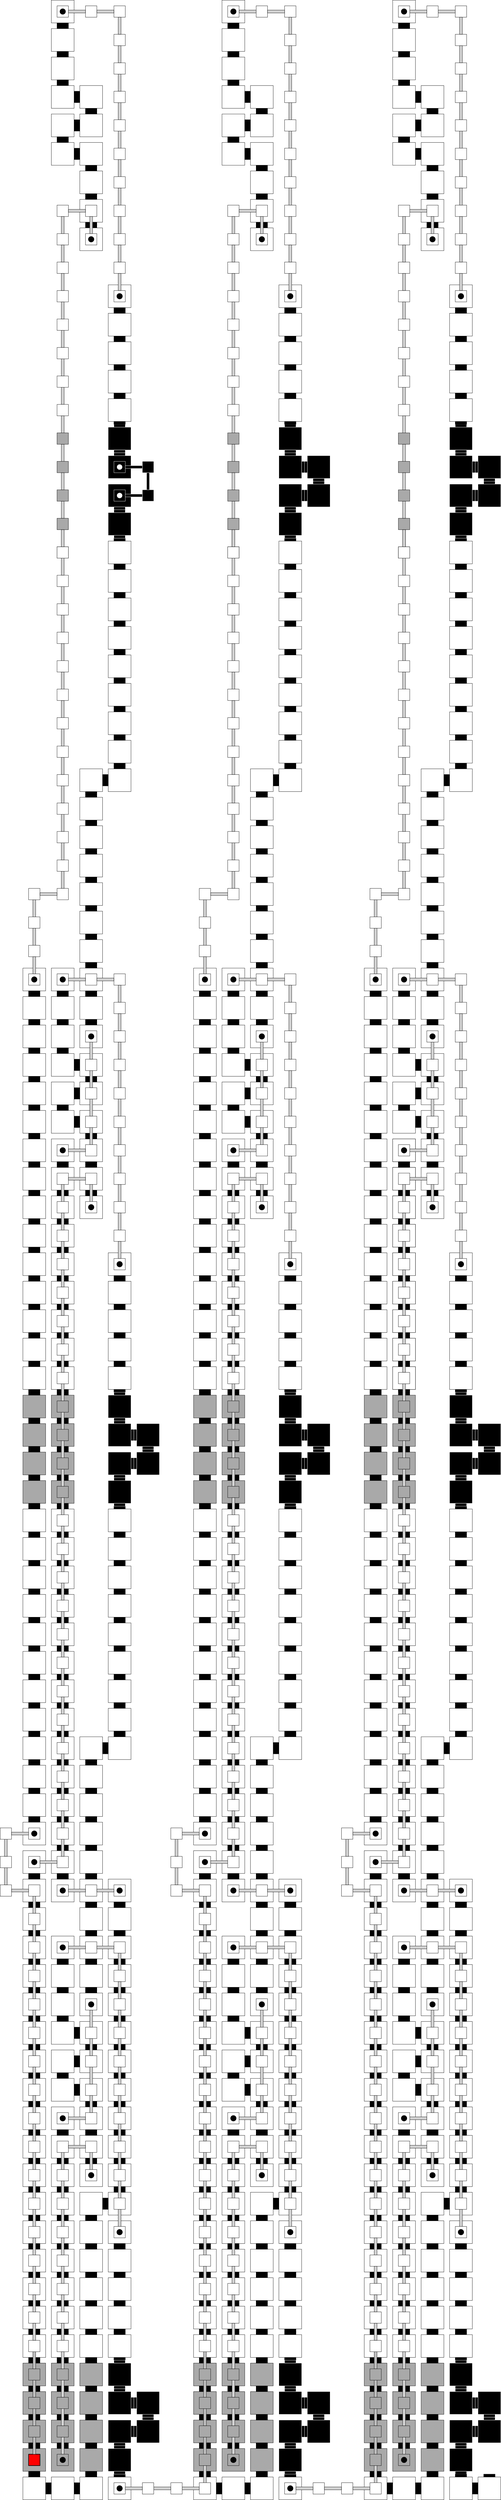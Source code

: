 <?xml version="1.0"?>
<!DOCTYPE ipe SYSTEM "ipe.dtd">
<ipe version="70206" creator="Ipe 7.2.9">
<info created="D:20190519222123" modified="D:20190519222123"/>
<ipestyle name="basic">
<symbol name="arrow/arc(spx)">
<path stroke="sym-stroke" fill="sym-stroke" pen="sym-pen">
0 0 m
-1 0.333 l
-1 -0.333 l
h
</path>
</symbol>
<symbol name="arrow/farc(spx)">
<path stroke="sym-stroke" fill="white" pen="sym-pen">
0 0 m
-1 0.333 l
-1 -0.333 l
h
</path>
</symbol>
<symbol name="arrow/ptarc(spx)">
<path stroke="sym-stroke" fill="sym-stroke" pen="sym-pen">
0 0 m
-1 0.333 l
-0.8 0 l
-1 -0.333 l
h
</path>
</symbol>
<symbol name="arrow/fptarc(spx)">
<path stroke="sym-stroke" fill="white" pen="sym-pen">
0 0 m
-1 0.333 l
-0.8 0 l
-1 -0.333 l
h
</path>
</symbol>
<symbol name="mark/circle(sx)" transformations="translations">
<path fill="sym-stroke">
0.6 0 0 0.6 0 0 e
0.4 0 0 0.4 0 0 e
</path>
</symbol>
<symbol name="mark/disk(sx)" transformations="translations">
<path fill="sym-stroke">
0.6 0 0 0.6 0 0 e
</path>
</symbol>
<symbol name="mark/fdisk(sfx)" transformations="translations">
<group>
<path fill="sym-fill">
0.5 0 0 0.5 0 0 e
</path>
<path fill="sym-stroke" fillrule="eofill">
0.6 0 0 0.6 0 0 e
0.4 0 0 0.4 0 0 e
</path>
</group>
</symbol>
<symbol name="mark/box(sx)" transformations="translations">
<path fill="sym-stroke" fillrule="eofill">
-0.6 -0.6 m
0.6 -0.6 l
0.6 0.6 l
-0.6 0.6 l
h
-0.4 -0.4 m
0.4 -0.4 l
0.4 0.4 l
-0.4 0.4 l
h
</path>
</symbol>
<symbol name="mark/square(sx)" transformations="translations">
<path fill="sym-stroke">
-0.6 -0.6 m
0.6 -0.6 l
0.6 0.6 l
-0.6 0.6 l
h
</path>
</symbol>
<symbol name="mark/fsquare(sfx)" transformations="translations">
<group>
<path fill="sym-fill">
-0.5 -0.5 m
0.5 -0.5 l
0.5 0.5 l
-0.5 0.5 l
h
</path>
<path fill="sym-stroke" fillrule="eofill">
-0.6 -0.6 m
0.6 -0.6 l
0.6 0.6 l
-0.6 0.6 l
h
-0.4 -0.4 m
0.4 -0.4 l
0.4 0.4 l
-0.4 0.4 l
h
</path>
</group>
</symbol>
<symbol name="mark/cross(sx)" transformations="translations">
<group>
<path fill="sym-stroke">
-0.43 -0.57 m
0.57 0.43 l
0.43 0.57 l
-0.57 -0.43 l
h
</path>
<path fill="sym-stroke">
-0.43 0.57 m
0.57 -0.43 l
0.43 -0.57 l
-0.57 0.43 l
h
</path>
</group>
</symbol>
<symbol name="arrow/fnormal(spx)">
<path stroke="sym-stroke" fill="white" pen="sym-pen">
0 0 m
-1 0.333 l
-1 -0.333 l
h
</path>
</symbol>
<symbol name="arrow/pointed(spx)">
<path stroke="sym-stroke" fill="sym-stroke" pen="sym-pen">
0 0 m
-1 0.333 l
-0.8 0 l
-1 -0.333 l
h
</path>
</symbol>
<symbol name="arrow/fpointed(spx)">
<path stroke="sym-stroke" fill="white" pen="sym-pen">
0 0 m
-1 0.333 l
-0.8 0 l
-1 -0.333 l
h
</path>
</symbol>
<symbol name="arrow/linear(spx)">
<path stroke="sym-stroke" pen="sym-pen">
-1 0.333 m
0 0 l
-1 -0.333 l
</path>
</symbol>
<symbol name="arrow/fdouble(spx)">
<path stroke="sym-stroke" fill="white" pen="sym-pen">
0 0 m
-1 0.333 l
-1 -0.333 l
h
-1 0 m
-2 0.333 l
-2 -0.333 l
h
</path>
</symbol>
<symbol name="arrow/double(spx)">
<path stroke="sym-stroke" fill="sym-stroke" pen="sym-pen">
0 0 m
-1 0.333 l
-1 -0.333 l
h
-1 0 m
-2 0.333 l
-2 -0.333 l
h
</path>
</symbol>
<pen name="heavier" value="0.8"/>
<pen name="fat" value="1.2"/>
<pen name="ultrafat" value="2"/>
<symbolsize name="large" value="5"/>
<symbolsize name="small" value="2"/>
<symbolsize name="tiny" value="1.1"/>
<arrowsize name="large" value="10"/>
<arrowsize name="small" value="5"/>
<arrowsize name="tiny" value="3"/>
<color name="red" value="1 0 0"/>
<color name="green" value="0 1 0"/>
<color name="blue" value="0 0 1"/>
<color name="yellow" value="1 1 0"/>
<color name="orange" value="1 0.647 0"/>
<color name="gold" value="1 0.843 0"/>
<color name="purple" value="0.627 0.125 0.941"/>
<color name="gray" value="0.745"/>
<color name="brown" value="0.647 0.165 0.165"/>
<color name="navy" value="0 0 0.502"/>
<color name="pink" value="1 0.753 0.796"/>
<color name="seagreen" value="0.18 0.545 0.341"/>
<color name="turquoise" value="0.251 0.878 0.816"/>
<color name="violet" value="0.933 0.51 0.933"/>
<color name="darkblue" value="0 0 0.545"/>
<color name="darkcyan" value="0 0.545 0.545"/>
<color name="darkgray" value="0.663"/>
<color name="darkgreen" value="0 0.392 0"/>
<color name="darkmagenta" value="0.545 0 0.545"/>
<color name="darkorange" value="1 0.549 0"/>
<color name="darkred" value="0.545 0 0"/>
<color name="lightblue" value="0.678 0.847 0.902"/>
<color name="lightcyan" value="0.878 1 1"/>
<color name="lightgray" value="0.827"/>
<color name="lightgreen" value="0.565 0.933 0.565"/>
<color name="lightyellow" value="1 1 0.878"/>
<dashstyle name="dashed" value="[4] 0"/>
<dashstyle name="dotted" value="[1 3] 0"/>
<dashstyle name="dash dotted" value="[4 2 1 2] 0"/>
<dashstyle name="dash dot dotted" value="[4 2 1 2 1 2] 0"/>
<textsize name="large" value="\large"/>
<textsize name="small" value="\small"/>
<textsize name="tiny" value="\tiny"/>
<textsize name="Large" value="\Large"/>
<textsize name="LARGE" value="\LARGE"/>
<textsize name="huge" value="\huge"/>
<textsize name="Huge" value="\Huge"/>
<textsize name="footnote" value="\footnotesize"/>
<textstyle name="center" begin="\begin{center}" end="\end{center}"/>
<textstyle name="itemize" begin="\begin{itemize}" end="\end{itemize}"/>
<textstyle name="item" begin="\begin{itemize}\item{}" end="\end{itemize}"/>
<gridsize name="4 pts" value="4"/>
<gridsize name="8 pts (~3 mm)" value="8"/>
<gridsize name="16 pts (~6 mm)" value="16"/>
<gridsize name="32 pts (~12 mm)" value="32"/>
<gridsize name="10 pts (~3.5 mm)" value="10"/>
<gridsize name="20 pts (~7 mm)" value="20"/>
<gridsize name="14 pts (~5 mm)" value="14"/>
<gridsize name="28 pts (~10 mm)" value="28"/>
<gridsize name="56 pts (~20 mm)" value="56"/>
<anglesize name="90 deg" value="90"/>
<anglesize name="60 deg" value="60"/>
<anglesize name="45 deg" value="45"/>
<anglesize name="30 deg" value="30"/>
<anglesize name="22.5 deg" value="22.5"/>
<opacity name="10%" value="0.1"/>
<opacity name="30%" value="0.3"/>
<opacity name="50%" value="0.5"/>
<opacity name="75%" value="0.75"/>
<layout paper="4096 8192" origin="0 0" frame="4096 8192"/>
<tiling name="falling" angle="-60" step="4" width="1"/>
<tiling name="rising" angle="30" step="4" width="1"/>
</ipestyle>
<page>
<layer name="alpha"/>
<view layers="alpha" active="alpha"/>
<group layer="alpha" matrix="1 0 0 1 -628 -8">
<group matrix="1 0 0 1 -1708 -3712">
<path matrix="1 0 0 1 2080 4304" stroke="black" fill="white">
320 392 m
320 360 l
352 360 l
352 392 l
h
</path>
<path matrix="2 0 0 0.25 1784 4558" stroke="black" fill="black">
320 424 m
320 408 l
312 408 l
312 424 l
h
</path>
</group>
<group matrix="1 0 0 1 -1804 -3896">
<path matrix="1 0 0 1 2176 4448" stroke="black" fill="white">
320 392 m
320 360 l
352 360 l
352 392 l
h
</path>
<path matrix="2 0 0 0.25 1880 4702" stroke="black" fill="black">
320 424 m
320 408 l
312 408 l
312 424 l
h
</path>
<path matrix="2 0 0 0.25 1880 4738" stroke="black" fill="black">
320 424 m
320 408 l
312 408 l
312 424 l
h
</path>
</group>
<group matrix="1 0 0 1 -1804 -3936">
<path matrix="1 0 0 1 2176 4448" stroke="black" fill="white">
320 392 m
320 360 l
352 360 l
352 392 l
h
</path>
<path matrix="2 0 0 0.25 1880 4702" stroke="black" fill="black">
320 424 m
320 408 l
312 408 l
312 424 l
h
</path>
<path matrix="2 0 0 0.25 1880 4738" stroke="black" fill="black">
320 424 m
320 408 l
312 408 l
312 424 l
h
</path>
</group>
<group matrix="1 0 0 1 -1804 -3976">
<path matrix="1 0 0 1 2176 4448" stroke="black" fill="white">
320 392 m
320 360 l
352 360 l
352 392 l
h
</path>
<path matrix="2 0 0 0.25 1880 4702" stroke="black" fill="black">
320 424 m
320 408 l
312 408 l
312 424 l
h
</path>
<path matrix="2 0 0 0.25 1880 4738" stroke="black" fill="black">
320 424 m
320 408 l
312 408 l
312 424 l
h
</path>
</group>
<group matrix="1 0 0 1 -1804 -4016">
<path matrix="1 0 0 1 2176 4448" stroke="black" fill="white">
320 392 m
320 360 l
352 360 l
352 392 l
h
</path>
<path matrix="2 0 0 0.25 1880 4702" stroke="black" fill="black">
320 424 m
320 408 l
312 408 l
312 424 l
h
</path>
<path matrix="2 0 0 0.25 1880 4738" stroke="black" fill="black">
320 424 m
320 408 l
312 408 l
312 424 l
h
</path>
</group>
<group matrix="1 0 0 1 -1804 -4056">
<path matrix="1 0 0 1 2176 4448" stroke="black" fill="white">
320 392 m
320 360 l
352 360 l
352 392 l
h
</path>
<path matrix="2 0 0 0.25 1880 4702" stroke="black" fill="black">
320 424 m
320 408 l
312 408 l
312 424 l
h
</path>
<path matrix="2 0 0 0.25 1880 4738" stroke="black" fill="black">
320 424 m
320 408 l
312 408 l
312 424 l
h
</path>
</group>
<group matrix="1 0 0 1 -1804 -4096">
<path matrix="1 0 0 1 2176 4448" stroke="black" fill="white">
320 392 m
320 360 l
352 360 l
352 392 l
h
</path>
<path matrix="2 0 0 0.25 1880 4702" stroke="black" fill="black">
320 424 m
320 408 l
312 408 l
312 424 l
h
</path>
<path matrix="2 0 0 0.25 1880 4738" stroke="black" fill="black">
320 424 m
320 408 l
312 408 l
312 424 l
h
</path>
</group>
<group matrix="1 0 0 1 -1804 -4136">
<path matrix="1 0 0 1 2176 4448" stroke="black" fill="white">
320 392 m
320 360 l
352 360 l
352 392 l
h
</path>
<path matrix="2 0 0 0.25 1880 4702" stroke="black" fill="black">
320 424 m
320 408 l
312 408 l
312 424 l
h
</path>
<path matrix="2 0 0 0.25 1880 4738" stroke="black" fill="black">
320 424 m
320 408 l
312 408 l
312 424 l
h
</path>
</group>
<group matrix="1 0 0 1 -1804 -4176">
<path matrix="1 0 0 1 2176 4448" stroke="black" fill="white">
320 392 m
320 360 l
352 360 l
352 392 l
h
</path>
<path matrix="2 0 0 0.25 1880 4702" stroke="black" fill="black">
320 424 m
320 408 l
312 408 l
312 424 l
h
</path>
<path matrix="2 0 0 0.25 1880 4738" stroke="black" fill="black">
320 424 m
320 408 l
312 408 l
312 424 l
h
</path>
</group>
<group matrix="1 0 0 1 -1804 -4216">
<path matrix="1 0 0 1 2176 4448" stroke="black" fill="white">
320 392 m
320 360 l
352 360 l
352 392 l
h
</path>
<path matrix="2 0 0 0.25 1880 4702" stroke="black" fill="black">
320 424 m
320 408 l
312 408 l
312 424 l
h
</path>
<path matrix="2 0 0 0.25 1880 4738" stroke="black" fill="black">
320 424 m
320 408 l
312 408 l
312 424 l
h
</path>
</group>
<group matrix="1 0 0 1 -1804 -4256">
<path matrix="1 0 0 1 2176 4448" stroke="black" fill="white">
320 392 m
320 360 l
352 360 l
352 392 l
h
</path>
<path matrix="2 0 0 0.25 1880 4702" stroke="black" fill="black">
320 424 m
320 408 l
312 408 l
312 424 l
h
</path>
<path matrix="2 0 0 0.25 1880 4738" stroke="black" fill="black">
320 424 m
320 408 l
312 408 l
312 424 l
h
</path>
</group>
<group matrix="1 0 0 1 -1804 -4296">
<path matrix="1 0 0 1 2176 4448" stroke="black" fill="white">
320 392 m
320 360 l
352 360 l
352 392 l
h
</path>
<path matrix="2 0 0 0.25 1880 4702" stroke="black" fill="black">
320 424 m
320 408 l
312 408 l
312 424 l
h
</path>
<path matrix="2 0 0 0.25 1880 4738" stroke="black" fill="black">
320 424 m
320 408 l
312 408 l
312 424 l
h
</path>
</group>
<group matrix="1 0 0 1 -1804 -4336">
<path matrix="1 0 0 1 2176 4448" stroke="black" fill="white">
320 392 m
320 360 l
352 360 l
352 392 l
h
</path>
<path matrix="2 0 0 0.25 1880 4702" stroke="black" fill="black">
320 424 m
320 408 l
312 408 l
312 424 l
h
</path>
<path matrix="2 0 0 0.25 1880 4738" stroke="black" fill="black">
320 424 m
320 408 l
312 408 l
312 424 l
h
</path>
</group>
<group matrix="1 0 0 1 -1804 -4376">
<path matrix="1 0 0 1 2176 4448" stroke="black" fill="white">
320 392 m
320 360 l
352 360 l
352 392 l
h
</path>
<path matrix="2 0 0 0.25 1880 4702" stroke="black" fill="black">
320 424 m
320 408 l
312 408 l
312 424 l
h
</path>
<path matrix="2 0 0 0.25 1880 4738" stroke="black" fill="black">
320 424 m
320 408 l
312 408 l
312 424 l
h
</path>
</group>
<group matrix="1 0 0 1 -1804 -4416">
<path matrix="1 0 0 1 2176 4448" stroke="black" fill="white">
320 392 m
320 360 l
352 360 l
352 392 l
h
</path>
<path matrix="2 0 0 0.25 1880 4702" stroke="black" fill="black">
320 424 m
320 408 l
312 408 l
312 424 l
h
</path>
<path matrix="2 0 0 0.25 1880 4738" stroke="black" fill="black">
320 424 m
320 408 l
312 408 l
312 424 l
h
</path>
</group>
<group matrix="1 0 0 1 -1804 -4456">
<path matrix="1 0 0 1 2176 4448" stroke="black" fill="white">
320 392 m
320 360 l
352 360 l
352 392 l
h
</path>
<path matrix="2 0 0 0.25 1880 4702" stroke="black" fill="black">
320 424 m
320 408 l
312 408 l
312 424 l
h
</path>
<path matrix="2 0 0 0.25 1880 4738" stroke="black" fill="black">
320 424 m
320 408 l
312 408 l
312 424 l
h
</path>
</group>
<group matrix="1 0 0 1 -1804 -4496">
<path matrix="1 0 0 1 2176 4448" stroke="black" fill="white">
320 392 m
320 360 l
352 360 l
352 392 l
h
</path>
<path matrix="2 0 0 0.25 1880 4702" stroke="black" fill="black">
320 424 m
320 408 l
312 408 l
312 424 l
h
</path>
<path matrix="2 0 0 0.25 1880 4738" stroke="black" fill="black">
320 424 m
320 408 l
312 408 l
312 424 l
h
</path>
</group>
<group matrix="1 0 0 1 -1804 -4536">
<path matrix="1 0 0 1 2176 4448" stroke="black" fill="white">
320 392 m
320 360 l
352 360 l
352 392 l
h
</path>
<path matrix="2 0 0 0.25 1880 4702" stroke="black" fill="black">
320 424 m
320 408 l
312 408 l
312 424 l
h
</path>
<path matrix="2 0 0 0.25 1880 4738" stroke="black" fill="black">
320 424 m
320 408 l
312 408 l
312 424 l
h
</path>
</group>
</group>
<group matrix="1 0 0 1 -184 -3272">
<group matrix="1 0 0 1 612 1568">
<path matrix="1 0 0 1 -164 1568" stroke="black" fill="darkgray">
320 392 m
320 360 l
352 360 l
352 392 l
h
</path>
<path matrix="2 0 0 0.25 -460 1822" stroke="black" fill="black">
320 424 m
320 408 l
312 408 l
312 424 l
h
</path>
<path matrix="2 0 0 0.25 -460 1858" stroke="black" fill="black">
320 424 m
320 408 l
312 408 l
312 424 l
h
</path>
</group>
<group matrix="1 0 0 1 612 1528">
<path matrix="1 0 0 1 -164 1568" stroke="black" fill="darkgray">
320 392 m
320 360 l
352 360 l
352 392 l
h
</path>
<path matrix="2 0 0 0.25 -460 1822" stroke="black" fill="black">
320 424 m
320 408 l
312 408 l
312 424 l
h
</path>
<path matrix="2 0 0 0.25 -460 1858" stroke="black" fill="black">
320 424 m
320 408 l
312 408 l
312 424 l
h
</path>
</group>
<group matrix="1 0 0 1 612 1488">
<path matrix="1 0 0 1 -164 1568" stroke="black" fill="darkgray">
320 392 m
320 360 l
352 360 l
352 392 l
h
</path>
<path matrix="2 0 0 0.25 -460 1822" stroke="black" fill="black">
320 424 m
320 408 l
312 408 l
312 424 l
h
</path>
<path matrix="2 0 0 0.25 -460 1858" stroke="black" fill="black">
320 424 m
320 408 l
312 408 l
312 424 l
h
</path>
</group>
<group>
<path matrix="1 0 0 1 448 3016" stroke="black" fill="darkgray">
320 392 m
320 360 l
352 360 l
352 392 l
h
</path>
<path matrix="2 0 0 0.25 152 3306" stroke="black" fill="black">
320 424 m
320 408 l
312 408 l
312 424 l
h
</path>
</group>
</group>
<group matrix="1 0 0 1 -1036 -5764">
<group matrix="1 0 0 1 1424 4060">
<path matrix="1 0 0 1 -164 1568" stroke="black" fill="darkgray">
320 392 m
320 360 l
352 360 l
352 392 l
h
</path>
<path matrix="2 0 0 0.25 -460 1822" stroke="black" fill="black">
320 424 m
320 408 l
312 408 l
312 424 l
h
</path>
<path matrix="2 0 0 0.25 -460 1858" stroke="black" fill="black">
320 424 m
320 408 l
312 408 l
312 424 l
h
</path>
</group>
<group matrix="1 0 0 1 1424 4020">
<path matrix="1 0 0 1 -164 1568" stroke="black" fill="darkgray">
320 392 m
320 360 l
352 360 l
352 392 l
h
</path>
<path matrix="2 0 0 0.25 -460 1822" stroke="black" fill="black">
320 424 m
320 408 l
312 408 l
312 424 l
h
</path>
<path matrix="2 0 0 0.25 -460 1858" stroke="black" fill="black">
320 424 m
320 408 l
312 408 l
312 424 l
h
</path>
</group>
<group matrix="1 0 0 1 1424 3980">
<path matrix="1 0 0 1 -164 1568" stroke="black" fill="darkgray">
320 392 m
320 360 l
352 360 l
352 392 l
h
</path>
<path matrix="2 0 0 0.25 -460 1822" stroke="black" fill="black">
320 424 m
320 408 l
312 408 l
312 424 l
h
</path>
<path matrix="2 0 0 0.25 -460 1858" stroke="black" fill="black">
320 424 m
320 408 l
312 408 l
312 424 l
h
</path>
</group>
<group matrix="1 0 0 1 1424 3940">
<path matrix="1 0 0 1 -164 1568" stroke="black" fill="darkgray">
320 392 m
320 360 l
352 360 l
352 392 l
h
</path>
<path matrix="2 0 0 0.25 -460 1822" stroke="black" fill="black">
320 424 m
320 408 l
312 408 l
312 424 l
h
</path>
<path matrix="2 0 0 0.25 -460 1858" stroke="black" fill="black">
320 424 m
320 408 l
312 408 l
312 424 l
h
</path>
</group>
</group>
<group matrix="1 0 0 1 -36 132">
<group matrix="1 0 0 1 -1780 -2852">
<path matrix="1 0 0 1 2080 4304" stroke="black" fill="white">
320 392 m
320 360 l
352 360 l
352 392 l
h
</path>
<path matrix="2 0 0 0.25 1784 4558" stroke="black" fill="black">
320 424 m
320 408 l
312 408 l
312 424 l
h
</path>
</group>
<group matrix="1 0 0 1 -1876 -3036">
<path matrix="1 0 0 1 2176 4448" stroke="black" fill="white">
320 392 m
320 360 l
352 360 l
352 392 l
h
</path>
<path matrix="2 0 0 0.25 1880 4702" stroke="black" fill="black">
320 424 m
320 408 l
312 408 l
312 424 l
h
</path>
<path matrix="2 0 0 0.25 1880 4738" stroke="black" fill="black">
320 424 m
320 408 l
312 408 l
312 424 l
h
</path>
</group>
<group matrix="1 0 0 1 -1876 -3076">
<path matrix="1 0 0 1 2176 4448" stroke="black" fill="white">
320 392 m
320 360 l
352 360 l
352 392 l
h
</path>
<path matrix="2 0 0 0.25 1880 4702" stroke="black" fill="black">
320 424 m
320 408 l
312 408 l
312 424 l
h
</path>
<path matrix="2 0 0 0.25 1880 4738" stroke="black" fill="black">
320 424 m
320 408 l
312 408 l
312 424 l
h
</path>
</group>
<group matrix="1 0 0 1 -1876 -3116">
<path matrix="1 0 0 1 2176 4448" stroke="black" fill="white">
320 392 m
320 360 l
352 360 l
352 392 l
h
</path>
<path matrix="2 0 0 0.25 1880 4702" stroke="black" fill="black">
320 424 m
320 408 l
312 408 l
312 424 l
h
</path>
<path matrix="2 0 0 0.25 1880 4738" stroke="black" fill="black">
320 424 m
320 408 l
312 408 l
312 424 l
h
</path>
</group>
<group matrix="1 0 0 1 -1876 -3156">
<path matrix="1 0 0 1 2176 4448" stroke="black" fill="white">
320 392 m
320 360 l
352 360 l
352 392 l
h
</path>
<path matrix="2 0 0 0.25 1880 4702" stroke="black" fill="black">
320 424 m
320 408 l
312 408 l
312 424 l
h
</path>
<path matrix="2 0 0 0.25 1880 4738" stroke="black" fill="black">
320 424 m
320 408 l
312 408 l
312 424 l
h
</path>
</group>
<group matrix="1 0 0 1 -1876 -3196">
<path matrix="1 0 0 1 2176 4448" stroke="black" fill="white">
320 392 m
320 360 l
352 360 l
352 392 l
h
</path>
<path matrix="2 0 0 0.25 1880 4702" stroke="black" fill="black">
320 424 m
320 408 l
312 408 l
312 424 l
h
</path>
<path matrix="2 0 0 0.25 1880 4738" stroke="black" fill="black">
320 424 m
320 408 l
312 408 l
312 424 l
h
</path>
</group>
<group matrix="1 0 0 1 -1876 -3236">
<path matrix="1 0 0 1 2176 4448" stroke="black" fill="white">
320 392 m
320 360 l
352 360 l
352 392 l
h
</path>
<path matrix="2 0 0 0.25 1880 4702" stroke="black" fill="black">
320 424 m
320 408 l
312 408 l
312 424 l
h
</path>
<path matrix="2 0 0 0.25 1880 4738" stroke="black" fill="black">
320 424 m
320 408 l
312 408 l
312 424 l
h
</path>
</group>
<group matrix="1 0 0 1 -1876 -3276">
<path matrix="1 0 0 1 2176 4448" stroke="black" fill="white">
320 392 m
320 360 l
352 360 l
352 392 l
h
</path>
<path matrix="2 0 0 0.25 1880 4702" stroke="black" fill="black">
320 424 m
320 408 l
312 408 l
312 424 l
h
</path>
<path matrix="2 0 0 0.25 1880 4738" stroke="black" fill="black">
320 424 m
320 408 l
312 408 l
312 424 l
h
</path>
</group>
<group matrix="1 0 0 1 -1876 -3316">
<path matrix="1 0 0 1 2176 4448" stroke="black" fill="white">
320 392 m
320 360 l
352 360 l
352 392 l
h
</path>
<path matrix="2 0 0 0.25 1880 4702" stroke="black" fill="black">
320 424 m
320 408 l
312 408 l
312 424 l
h
</path>
<path matrix="2 0 0 0.25 1880 4738" stroke="black" fill="black">
320 424 m
320 408 l
312 408 l
312 424 l
h
</path>
</group>
</group>
<group matrix="1 0 0 1 -996 -4404">
<group matrix="1 0 0 1 1424 4060">
<path matrix="1 0 0 1 -164 1568" stroke="black" fill="darkgray">
320 392 m
320 360 l
352 360 l
352 392 l
h
</path>
<path matrix="2 0 0 0.25 -460 1822" stroke="black" fill="black">
320 424 m
320 408 l
312 408 l
312 424 l
h
</path>
<path matrix="2 0 0 0.25 -460 1858" stroke="black" fill="black">
320 424 m
320 408 l
312 408 l
312 424 l
h
</path>
</group>
<group matrix="1 0 0 1 1424 4020">
<path matrix="1 0 0 1 -164 1568" stroke="black" fill="darkgray">
320 392 m
320 360 l
352 360 l
352 392 l
h
</path>
<path matrix="2 0 0 0.25 -460 1822" stroke="black" fill="black">
320 424 m
320 408 l
312 408 l
312 424 l
h
</path>
<path matrix="2 0 0 0.25 -460 1858" stroke="black" fill="black">
320 424 m
320 408 l
312 408 l
312 424 l
h
</path>
</group>
<group matrix="1 0 0 1 1424 3980">
<path matrix="1 0 0 1 -164 1568" stroke="black" fill="darkgray">
320 392 m
320 360 l
352 360 l
352 392 l
h
</path>
<path matrix="2 0 0 0.25 -460 1822" stroke="black" fill="black">
320 424 m
320 408 l
312 408 l
312 424 l
h
</path>
<path matrix="2 0 0 0.25 -460 1858" stroke="black" fill="black">
320 424 m
320 408 l
312 408 l
312 424 l
h
</path>
</group>
<group matrix="1 0 0 1 1424 3940">
<path matrix="1 0 0 1 -164 1568" stroke="black" fill="darkgray">
320 392 m
320 360 l
352 360 l
352 392 l
h
</path>
<path matrix="2 0 0 0.25 -460 1822" stroke="black" fill="black">
320 424 m
320 408 l
312 408 l
312 424 l
h
</path>
<path matrix="2 0 0 0.25 -460 1858" stroke="black" fill="black">
320 424 m
320 408 l
312 408 l
312 424 l
h
</path>
</group>
</group>
<group matrix="1 0 0 1 -272 -3184">
<group matrix="1 0 0 1 236 3316">
<group matrix="1 0 0 1 -1780 -2852">
<path matrix="1 0 0 1 2080 4304" stroke="black" fill="white">
320 392 m
320 360 l
352 360 l
352 392 l
h
</path>
<path matrix="2 0 0 0.25 1784 4558" stroke="black" fill="black">
320 424 m
320 408 l
312 408 l
312 424 l
h
</path>
</group>
<group matrix="1 0 0 1 -1876 -3036">
<path matrix="1 0 0 1 2176 4448" stroke="black" fill="white">
320 392 m
320 360 l
352 360 l
352 392 l
h
</path>
<path matrix="2 0 0 0.25 1880 4702" stroke="black" fill="black">
320 424 m
320 408 l
312 408 l
312 424 l
h
</path>
<path matrix="2 0 0 0.25 1880 4738" stroke="black" fill="black">
320 424 m
320 408 l
312 408 l
312 424 l
h
</path>
</group>
<group matrix="1 0 0 1 -1876 -3076">
<path matrix="1 0 0 1 2176 4448" stroke="black" fill="white">
320 392 m
320 360 l
352 360 l
352 392 l
h
</path>
<path matrix="2 0 0 0.25 1880 4702" stroke="black" fill="black">
320 424 m
320 408 l
312 408 l
312 424 l
h
</path>
<path matrix="2 0 0 0.25 1880 4738" stroke="black" fill="black">
320 424 m
320 408 l
312 408 l
312 424 l
h
</path>
</group>
<group matrix="1 0 0 1 -1876 -3116">
<path matrix="1 0 0 1 2176 4448" stroke="black" fill="white">
320 392 m
320 360 l
352 360 l
352 392 l
h
</path>
<path matrix="2 0 0 0.25 1880 4702" stroke="black" fill="black">
320 424 m
320 408 l
312 408 l
312 424 l
h
</path>
<path matrix="2 0 0 0.25 1880 4738" stroke="black" fill="black">
320 424 m
320 408 l
312 408 l
312 424 l
h
</path>
</group>
<group matrix="1 0 0 1 -1876 -3156">
<path matrix="1 0 0 1 2176 4448" stroke="black" fill="white">
320 392 m
320 360 l
352 360 l
352 392 l
h
</path>
<path matrix="2 0 0 0.25 1880 4702" stroke="black" fill="black">
320 424 m
320 408 l
312 408 l
312 424 l
h
</path>
<path matrix="2 0 0 0.25 1880 4738" stroke="black" fill="black">
320 424 m
320 408 l
312 408 l
312 424 l
h
</path>
</group>
<group matrix="1 0 0 1 -1876 -3196">
<path matrix="1 0 0 1 2176 4448" stroke="black" fill="white">
320 392 m
320 360 l
352 360 l
352 392 l
h
</path>
<path matrix="2 0 0 0.25 1880 4702" stroke="black" fill="black">
320 424 m
320 408 l
312 408 l
312 424 l
h
</path>
<path matrix="2 0 0 0.25 1880 4738" stroke="black" fill="black">
320 424 m
320 408 l
312 408 l
312 424 l
h
</path>
</group>
<group matrix="1 0 0 1 -1876 -3236">
<path matrix="1 0 0 1 2176 4448" stroke="black" fill="white">
320 392 m
320 360 l
352 360 l
352 392 l
h
</path>
<path matrix="2 0 0 0.25 1880 4702" stroke="black" fill="black">
320 424 m
320 408 l
312 408 l
312 424 l
h
</path>
<path matrix="2 0 0 0.25 1880 4738" stroke="black" fill="black">
320 424 m
320 408 l
312 408 l
312 424 l
h
</path>
</group>
<group matrix="1 0 0 1 -1876 -3276">
<path matrix="1 0 0 1 2176 4448" stroke="black" fill="white">
320 392 m
320 360 l
352 360 l
352 392 l
h
</path>
<path matrix="2 0 0 0.25 1880 4702" stroke="black" fill="black">
320 424 m
320 408 l
312 408 l
312 424 l
h
</path>
<path matrix="2 0 0 0.25 1880 4738" stroke="black" fill="black">
320 424 m
320 408 l
312 408 l
312 424 l
h
</path>
</group>
<group matrix="1 0 0 1 -1876 -3316">
<path matrix="1 0 0 1 2176 4448" stroke="black" fill="white">
320 392 m
320 360 l
352 360 l
352 392 l
h
</path>
<path matrix="2 0 0 0.25 1880 4702" stroke="black" fill="black">
320 424 m
320 408 l
312 408 l
312 424 l
h
</path>
<path matrix="2 0 0 0.25 1880 4738" stroke="black" fill="black">
320 424 m
320 408 l
312 408 l
312 424 l
h
</path>
</group>
</group>
<group matrix="1 0 0 1 -1600 -968">
<path matrix="1 0 0 1 2176 4256" stroke="black" fill="white">
320 392 m
320 360 l
352 360 l
352 392 l
h
</path>
<path matrix="0.5 0 0 1 2372 4216" stroke="black" fill="black">
320 424 m
320 408 l
312 408 l
312 424 l
h
</path>
<path matrix="2 0 0 0.25 1880 4510" stroke="black" fill="black">
320 424 m
320 408 l
312 408 l
312 424 l
h
</path>
</group>
<group matrix="1 0 0 1 -1600 -1200">
<path matrix="1 0 0 1 2176 4448" stroke="black" fill="white">
320 392 m
320 360 l
352 360 l
352 392 l
h
</path>
<path matrix="2 0 0 0.25 1880 4702" stroke="black" fill="black">
320 424 m
320 408 l
312 408 l
312 424 l
h
</path>
<path matrix="2 0 0 0.25 1880 4738" stroke="black" fill="black">
320 424 m
320 408 l
312 408 l
312 424 l
h
</path>
</group>
<group matrix="1 0 0 1 -1600 -1240">
<path matrix="1 0 0 1 2176 4448" stroke="black" fill="white">
320 392 m
320 360 l
352 360 l
352 392 l
h
</path>
<path matrix="2 0 0 0.25 1880 4702" stroke="black" fill="black">
320 424 m
320 408 l
312 408 l
312 424 l
h
</path>
<path matrix="2 0 0 0.25 1880 4738" stroke="black" fill="black">
320 424 m
320 408 l
312 408 l
312 424 l
h
</path>
</group>
<group matrix="1 0 0 1 -1600 -1280">
<path matrix="1 0 0 1 2176 4448" stroke="black" fill="white">
320 392 m
320 360 l
352 360 l
352 392 l
h
</path>
<path matrix="2 0 0 0.25 1880 4702" stroke="black" fill="black">
320 424 m
320 408 l
312 408 l
312 424 l
h
</path>
<path matrix="2 0 0 0.25 1880 4738" stroke="black" fill="black">
320 424 m
320 408 l
312 408 l
312 424 l
h
</path>
</group>
<group matrix="1 0 0 1 -1600 -1320">
<path matrix="1 0 0 1 2176 4448" stroke="black" fill="white">
320 392 m
320 360 l
352 360 l
352 392 l
h
</path>
<path matrix="2 0 0 0.25 1880 4702" stroke="black" fill="black">
320 424 m
320 408 l
312 408 l
312 424 l
h
</path>
<path matrix="2 0 0 0.25 1880 4738" stroke="black" fill="black">
320 424 m
320 408 l
312 408 l
312 424 l
h
</path>
</group>
<group matrix="1 0 0 1 -1600 -1360">
<path matrix="1 0 0 1 2176 4448" stroke="black" fill="white">
320 392 m
320 360 l
352 360 l
352 392 l
h
</path>
<path matrix="2 0 0 0.25 1880 4702" stroke="black" fill="black">
320 424 m
320 408 l
312 408 l
312 424 l
h
</path>
<path matrix="2 0 0 0.25 1880 4738" stroke="black" fill="black">
320 424 m
320 408 l
312 408 l
312 424 l
h
</path>
</group>
<group matrix="1 0 0 1 -1544 -672">
<path matrix="1 0 0 1 2080 4400" stroke="black" fill="white">
320 392 m
320 360 l
352 360 l
352 392 l
h
</path>
<path matrix="2 0 0 0.25 1784 4690" stroke="black" fill="black">
320 424 m
320 408 l
312 408 l
312 424 l
h
</path>
</group>
<group matrix="1 0 0 1 -1560 -920">
<path matrix="1 0 0 1 2176 4208" stroke="black" fill="white">
320 392 m
320 360 l
352 360 l
352 392 l
h
</path>
<path matrix="2 0 0 0.25 1880 4498" stroke="black" fill="black">
320 424 m
320 408 l
312 408 l
312 424 l
h
</path>
<path matrix="0.5 0 0 1 2336 4168" stroke="black" fill="black">
320 424 m
320 408 l
312 408 l
312 424 l
h
</path>
</group>
<group matrix="1 0 0 1 -1560 -1120">
<path matrix="1 0 0 1 2176 4448" stroke="black" fill="white">
320 392 m
320 360 l
352 360 l
352 392 l
h
</path>
<path matrix="2 0 0 0.25 1880 4702" stroke="black" fill="black">
320 424 m
320 408 l
312 408 l
312 424 l
h
</path>
<path matrix="2 0 0 0.25 1880 4738" stroke="black" fill="black">
320 424 m
320 408 l
312 408 l
312 424 l
h
</path>
</group>
<group matrix="1 0 0 1 -1560 -1080">
<path matrix="1 0 0 1 2176 4448" stroke="black" fill="white">
320 392 m
320 360 l
352 360 l
352 392 l
h
</path>
<path matrix="2 0 0 0.25 1880 4702" stroke="black" fill="black">
320 424 m
320 408 l
312 408 l
312 424 l
h
</path>
<path matrix="2 0 0 0.25 1880 4738" stroke="black" fill="black">
320 424 m
320 408 l
312 408 l
312 424 l
h
</path>
</group>
<group matrix="1 0 0 1 -1560 -1040">
<path matrix="1 0 0 1 2176 4448" stroke="black" fill="white">
320 392 m
320 360 l
352 360 l
352 392 l
h
</path>
<path matrix="2 0 0 0.25 1880 4702" stroke="black" fill="black">
320 424 m
320 408 l
312 408 l
312 424 l
h
</path>
<path matrix="2 0 0 0.25 1880 4738" stroke="black" fill="black">
320 424 m
320 408 l
312 408 l
312 424 l
h
</path>
</group>
<group matrix="1 0 0 1 -1560 -1000">
<path matrix="1 0 0 1 2176 4448" stroke="black" fill="white">
320 392 m
320 360 l
352 360 l
352 392 l
h
</path>
<path matrix="2 0 0 0.25 1880 4702" stroke="black" fill="black">
320 424 m
320 408 l
312 408 l
312 424 l
h
</path>
<path matrix="2 0 0 0.25 1880 4738" stroke="black" fill="black">
320 424 m
320 408 l
312 408 l
312 424 l
h
</path>
</group>
<group matrix="1 0 0 1 -1560 -960">
<path matrix="1 0 0 1 2176 4448" stroke="black" fill="white">
320 392 m
320 360 l
352 360 l
352 392 l
h
</path>
<path matrix="2 0 0 0.25 1880 4702" stroke="black" fill="black">
320 424 m
320 408 l
312 408 l
312 424 l
h
</path>
<path matrix="2 0 0 0.25 1880 4738" stroke="black" fill="black">
320 424 m
320 408 l
312 408 l
312 424 l
h
</path>
</group>
<group matrix="1 0 0 1 -1560 -920">
<path matrix="1 0 0 1 2176 4448" stroke="black" fill="white">
320 392 m
320 360 l
352 360 l
352 392 l
h
</path>
<path matrix="2 0 0 0.25 1880 4702" stroke="black" fill="black">
320 424 m
320 408 l
312 408 l
312 424 l
h
</path>
<path matrix="2 0 0 0.25 1880 4738" stroke="black" fill="black">
320 424 m
320 408 l
312 408 l
312 424 l
h
</path>
</group>
<group matrix="1 0 0 1 -1560 -880">
<path matrix="1 0 0 1 2176 4448" stroke="black" fill="white">
320 392 m
320 360 l
352 360 l
352 392 l
h
</path>
<path matrix="2 0 0 0.25 1880 4702" stroke="black" fill="black">
320 424 m
320 408 l
312 408 l
312 424 l
h
</path>
<path matrix="2 0 0 0.25 1880 4738" stroke="black" fill="black">
320 424 m
320 408 l
312 408 l
312 424 l
h
</path>
</group>
<group matrix="1 0 0 1 -1560 -840">
<path matrix="1 0 0 1 2176 4448" stroke="black" fill="white">
320 392 m
320 360 l
352 360 l
352 392 l
h
</path>
<path matrix="2 0 0 0.25 1880 4702" stroke="black" fill="black">
320 424 m
320 408 l
312 408 l
312 424 l
h
</path>
<path matrix="2 0 0 0.25 1880 4738" stroke="black" fill="black">
320 424 m
320 408 l
312 408 l
312 424 l
h
</path>
</group>
<group matrix="1 0 0 1 -1560 -800">
<path matrix="1 0 0 1 2176 4448" stroke="black" fill="white">
320 392 m
320 360 l
352 360 l
352 392 l
h
</path>
<path matrix="2 0 0 0.25 1880 4702" stroke="black" fill="black">
320 424 m
320 408 l
312 408 l
312 424 l
h
</path>
<path matrix="2 0 0 0.25 1880 4738" stroke="black" fill="black">
320 424 m
320 408 l
312 408 l
312 424 l
h
</path>
</group>
<group matrix="1 0 0 1 -1560 -760">
<path matrix="1 0 0 1 2176 4448" stroke="black" fill="white">
320 392 m
320 360 l
352 360 l
352 392 l
h
</path>
<path matrix="2 0 0 0.25 1880 4702" stroke="black" fill="black">
320 424 m
320 408 l
312 408 l
312 424 l
h
</path>
<path matrix="2 0 0 0.25 1880 4738" stroke="black" fill="black">
320 424 m
320 408 l
312 408 l
312 424 l
h
</path>
</group>
<group matrix="1 0 0 1 -1640 -680">
<path matrix="1 0 0 1 2176 4448" stroke="black" fill="white">
320 392 m
320 360 l
352 360 l
352 392 l
h
</path>
<path matrix="2 0 0 0.25 1880 4702" stroke="black" fill="black">
320 424 m
320 408 l
312 408 l
312 424 l
h
</path>
<path matrix="2 0 0 0.25 1880 4738" stroke="black" fill="black">
320 424 m
320 408 l
312 408 l
312 424 l
h
</path>
</group>
<group matrix="1 0 0 1 -1464 -576">
<path matrix="1 0 0 1 2080 4304" stroke="black" fill="white">
320 392 m
320 360 l
352 360 l
352 392 l
h
</path>
<path matrix="2 0 0 0.25 1784 4558" stroke="black" fill="black">
320 424 m
320 408 l
312 408 l
312 424 l
h
</path>
</group>
<group matrix="1 0 0 1 -1640 -640">
<path matrix="1 0 0 1 2176 4448" stroke="black" fill="white">
320 392 m
320 360 l
352 360 l
352 392 l
h
</path>
<path matrix="2 0 0 0.25 1880 4702" stroke="black" fill="black">
320 424 m
320 408 l
312 408 l
312 424 l
h
</path>
<path matrix="2 0 0 0.25 1880 4738" stroke="black" fill="black">
320 424 m
320 408 l
312 408 l
312 424 l
h
</path>
</group>
<group matrix="1 0 0 1 -1640 -600">
<path matrix="1 0 0 1 2176 4448" stroke="black" fill="white">
320 392 m
320 360 l
352 360 l
352 392 l
h
</path>
<path matrix="2 0 0 0.25 1880 4702" stroke="black" fill="black">
320 424 m
320 408 l
312 408 l
312 424 l
h
</path>
<path matrix="2 0 0 0.25 1880 4738" stroke="black" fill="black">
320 424 m
320 408 l
312 408 l
312 424 l
h
</path>
</group>
<group matrix="1 0 0 1 -1640 -560">
<path matrix="1 0 0 1 2176 4448" stroke="black" fill="white">
320 392 m
320 360 l
352 360 l
352 392 l
h
</path>
<path matrix="2 0 0 0.25 1880 4702" stroke="black" fill="black">
320 424 m
320 408 l
312 408 l
312 424 l
h
</path>
<path matrix="2 0 0 0.25 1880 4738" stroke="black" fill="black">
320 424 m
320 408 l
312 408 l
312 424 l
h
</path>
</group>
<group matrix="1 0 0 1 -1640 -520">
<path matrix="1 0 0 1 2176 4448" stroke="black" fill="white">
320 392 m
320 360 l
352 360 l
352 392 l
h
</path>
<path matrix="2 0 0 0.25 1880 4702" stroke="black" fill="black">
320 424 m
320 408 l
312 408 l
312 424 l
h
</path>
<path matrix="2 0 0 0.25 1880 4738" stroke="black" fill="black">
320 424 m
320 408 l
312 408 l
312 424 l
h
</path>
</group>
<group matrix="1 0 0 1 -1640 -480">
<path matrix="1 0 0 1 2176 4448" stroke="black" fill="white">
320 392 m
320 360 l
352 360 l
352 392 l
h
</path>
<path matrix="2 0 0 0.25 1880 4702" stroke="black" fill="black">
320 424 m
320 408 l
312 408 l
312 424 l
h
</path>
<path matrix="2 0 0 0.25 1880 4738" stroke="black" fill="black">
320 424 m
320 408 l
312 408 l
312 424 l
h
</path>
</group>
<group matrix="1 0 0 1 -1640 -440">
<path matrix="1 0 0 1 2176 4448" stroke="black" fill="white">
320 392 m
320 360 l
352 360 l
352 392 l
h
</path>
<path matrix="2 0 0 0.25 1880 4702" stroke="black" fill="black">
320 424 m
320 408 l
312 408 l
312 424 l
h
</path>
<path matrix="2 0 0 0.25 1880 4738" stroke="black" fill="black">
320 424 m
320 408 l
312 408 l
312 424 l
h
</path>
</group>
<group matrix="1 0 0 1 -1640 -400">
<path matrix="1 0 0 1 2176 4448" stroke="black" fill="white">
320 392 m
320 360 l
352 360 l
352 392 l
h
</path>
<path matrix="2 0 0 0.25 1880 4702" stroke="black" fill="black">
320 424 m
320 408 l
312 408 l
312 424 l
h
</path>
<path matrix="2 0 0 0.25 1880 4738" stroke="black" fill="black">
320 424 m
320 408 l
312 408 l
312 424 l
h
</path>
</group>
<group matrix="1 0 0 1 -1640 -360">
<path matrix="1 0 0 1 2176 4448" stroke="black" fill="white">
320 392 m
320 360 l
352 360 l
352 392 l
h
</path>
<path matrix="2 0 0 0.25 1880 4702" stroke="black" fill="black">
320 424 m
320 408 l
312 408 l
312 424 l
h
</path>
<path matrix="2 0 0 0.25 1880 4738" stroke="black" fill="black">
320 424 m
320 408 l
312 408 l
312 424 l
h
</path>
</group>
<group matrix="1 0 0 1 -1640 -320">
<path matrix="1 0 0 1 2176 4448" stroke="black" fill="white">
320 392 m
320 360 l
352 360 l
352 392 l
h
</path>
<path matrix="2 0 0 0.25 1880 4702" stroke="black" fill="black">
320 424 m
320 408 l
312 408 l
312 424 l
h
</path>
<path matrix="2 0 0 0.25 1880 4738" stroke="black" fill="black">
320 424 m
320 408 l
312 408 l
312 424 l
h
</path>
</group>
<group matrix="1 0 0 1 -1640 -280">
<path matrix="1 0 0 1 2176 4448" stroke="black" fill="white">
320 392 m
320 360 l
352 360 l
352 392 l
h
</path>
<path matrix="2 0 0 0.25 1880 4702" stroke="black" fill="black">
320 424 m
320 408 l
312 408 l
312 424 l
h
</path>
<path matrix="2 0 0 0.25 1880 4738" stroke="black" fill="black">
320 424 m
320 408 l
312 408 l
312 424 l
h
</path>
</group>
<group matrix="1 0 0 1 -1640 -240">
<path matrix="1 0 0 1 2176 4448" stroke="black" fill="white">
320 392 m
320 360 l
352 360 l
352 392 l
h
</path>
<path matrix="2 0 0 0.25 1880 4702" stroke="black" fill="black">
320 424 m
320 408 l
312 408 l
312 424 l
h
</path>
<path matrix="2 0 0 0.25 1880 4738" stroke="black" fill="black">
320 424 m
320 408 l
312 408 l
312 424 l
h
</path>
</group>
<group matrix="1 0 0 1 -1640 -200">
<path matrix="1 0 0 1 2176 4448" stroke="black" fill="white">
320 392 m
320 360 l
352 360 l
352 392 l
h
</path>
<path matrix="2 0 0 0.25 1880 4702" stroke="black" fill="black">
320 424 m
320 408 l
312 408 l
312 424 l
h
</path>
<path matrix="2 0 0 0.25 1880 4738" stroke="black" fill="black">
320 424 m
320 408 l
312 408 l
312 424 l
h
</path>
</group>
</group>
<group matrix="1 0 0 1 -148 -8">
<group matrix="1 0 0 1 -1708 -3712">
<path matrix="1 0 0 1 2080 4304" stroke="black" fill="white">
320 392 m
320 360 l
352 360 l
352 392 l
h
</path>
<path matrix="2 0 0 0.25 1784 4558" stroke="black" fill="black">
320 424 m
320 408 l
312 408 l
312 424 l
h
</path>
</group>
<group matrix="1 0 0 1 -1804 -3896">
<path matrix="1 0 0 1 2176 4448" stroke="black" fill="white">
320 392 m
320 360 l
352 360 l
352 392 l
h
</path>
<path matrix="2 0 0 0.25 1880 4702" stroke="black" fill="black">
320 424 m
320 408 l
312 408 l
312 424 l
h
</path>
<path matrix="2 0 0 0.25 1880 4738" stroke="black" fill="black">
320 424 m
320 408 l
312 408 l
312 424 l
h
</path>
</group>
<group matrix="1 0 0 1 -1804 -3936">
<path matrix="1 0 0 1 2176 4448" stroke="black" fill="white">
320 392 m
320 360 l
352 360 l
352 392 l
h
</path>
<path matrix="2 0 0 0.25 1880 4702" stroke="black" fill="black">
320 424 m
320 408 l
312 408 l
312 424 l
h
</path>
<path matrix="2 0 0 0.25 1880 4738" stroke="black" fill="black">
320 424 m
320 408 l
312 408 l
312 424 l
h
</path>
</group>
<group matrix="1 0 0 1 -1804 -3976">
<path matrix="1 0 0 1 2176 4448" stroke="black" fill="white">
320 392 m
320 360 l
352 360 l
352 392 l
h
</path>
<path matrix="2 0 0 0.25 1880 4702" stroke="black" fill="black">
320 424 m
320 408 l
312 408 l
312 424 l
h
</path>
<path matrix="2 0 0 0.25 1880 4738" stroke="black" fill="black">
320 424 m
320 408 l
312 408 l
312 424 l
h
</path>
</group>
<group matrix="1 0 0 1 -1804 -4016">
<path matrix="1 0 0 1 2176 4448" stroke="black" fill="white">
320 392 m
320 360 l
352 360 l
352 392 l
h
</path>
<path matrix="2 0 0 0.25 1880 4702" stroke="black" fill="black">
320 424 m
320 408 l
312 408 l
312 424 l
h
</path>
<path matrix="2 0 0 0.25 1880 4738" stroke="black" fill="black">
320 424 m
320 408 l
312 408 l
312 424 l
h
</path>
</group>
<group matrix="1 0 0 1 -1804 -4056">
<path matrix="1 0 0 1 2176 4448" stroke="black" fill="white">
320 392 m
320 360 l
352 360 l
352 392 l
h
</path>
<path matrix="2 0 0 0.25 1880 4702" stroke="black" fill="black">
320 424 m
320 408 l
312 408 l
312 424 l
h
</path>
<path matrix="2 0 0 0.25 1880 4738" stroke="black" fill="black">
320 424 m
320 408 l
312 408 l
312 424 l
h
</path>
</group>
<group matrix="1 0 0 1 -1804 -4096">
<path matrix="1 0 0 1 2176 4448" stroke="black" fill="white">
320 392 m
320 360 l
352 360 l
352 392 l
h
</path>
<path matrix="2 0 0 0.25 1880 4702" stroke="black" fill="black">
320 424 m
320 408 l
312 408 l
312 424 l
h
</path>
<path matrix="2 0 0 0.25 1880 4738" stroke="black" fill="black">
320 424 m
320 408 l
312 408 l
312 424 l
h
</path>
</group>
<group matrix="1 0 0 1 -1804 -4136">
<path matrix="1 0 0 1 2176 4448" stroke="black" fill="white">
320 392 m
320 360 l
352 360 l
352 392 l
h
</path>
<path matrix="2 0 0 0.25 1880 4702" stroke="black" fill="black">
320 424 m
320 408 l
312 408 l
312 424 l
h
</path>
<path matrix="2 0 0 0.25 1880 4738" stroke="black" fill="black">
320 424 m
320 408 l
312 408 l
312 424 l
h
</path>
</group>
<group matrix="1 0 0 1 -1804 -4176">
<path matrix="1 0 0 1 2176 4448" stroke="black" fill="white">
320 392 m
320 360 l
352 360 l
352 392 l
h
</path>
<path matrix="2 0 0 0.25 1880 4702" stroke="black" fill="black">
320 424 m
320 408 l
312 408 l
312 424 l
h
</path>
<path matrix="2 0 0 0.25 1880 4738" stroke="black" fill="black">
320 424 m
320 408 l
312 408 l
312 424 l
h
</path>
</group>
<group matrix="1 0 0 1 -1804 -4216">
<path matrix="1 0 0 1 2176 4448" stroke="black" fill="white">
320 392 m
320 360 l
352 360 l
352 392 l
h
</path>
<path matrix="2 0 0 0.25 1880 4702" stroke="black" fill="black">
320 424 m
320 408 l
312 408 l
312 424 l
h
</path>
<path matrix="2 0 0 0.25 1880 4738" stroke="black" fill="black">
320 424 m
320 408 l
312 408 l
312 424 l
h
</path>
</group>
<group matrix="1 0 0 1 -1804 -4256">
<path matrix="1 0 0 1 2176 4448" stroke="black" fill="white">
320 392 m
320 360 l
352 360 l
352 392 l
h
</path>
<path matrix="2 0 0 0.25 1880 4702" stroke="black" fill="black">
320 424 m
320 408 l
312 408 l
312 424 l
h
</path>
<path matrix="2 0 0 0.25 1880 4738" stroke="black" fill="black">
320 424 m
320 408 l
312 408 l
312 424 l
h
</path>
</group>
<group matrix="1 0 0 1 -1804 -4296">
<path matrix="1 0 0 1 2176 4448" stroke="black" fill="white">
320 392 m
320 360 l
352 360 l
352 392 l
h
</path>
<path matrix="2 0 0 0.25 1880 4702" stroke="black" fill="black">
320 424 m
320 408 l
312 408 l
312 424 l
h
</path>
<path matrix="2 0 0 0.25 1880 4738" stroke="black" fill="black">
320 424 m
320 408 l
312 408 l
312 424 l
h
</path>
</group>
<group matrix="1 0 0 1 -1804 -4336">
<path matrix="1 0 0 1 2176 4448" stroke="black" fill="white">
320 392 m
320 360 l
352 360 l
352 392 l
h
</path>
<path matrix="2 0 0 0.25 1880 4702" stroke="black" fill="black">
320 424 m
320 408 l
312 408 l
312 424 l
h
</path>
<path matrix="2 0 0 0.25 1880 4738" stroke="black" fill="black">
320 424 m
320 408 l
312 408 l
312 424 l
h
</path>
</group>
<group matrix="1 0 0 1 -1804 -4376">
<path matrix="1 0 0 1 2176 4448" stroke="black" fill="white">
320 392 m
320 360 l
352 360 l
352 392 l
h
</path>
<path matrix="2 0 0 0.25 1880 4702" stroke="black" fill="black">
320 424 m
320 408 l
312 408 l
312 424 l
h
</path>
<path matrix="2 0 0 0.25 1880 4738" stroke="black" fill="black">
320 424 m
320 408 l
312 408 l
312 424 l
h
</path>
</group>
<group matrix="1 0 0 1 -1804 -4416">
<path matrix="1 0 0 1 2176 4448" stroke="black" fill="white">
320 392 m
320 360 l
352 360 l
352 392 l
h
</path>
<path matrix="2 0 0 0.25 1880 4702" stroke="black" fill="black">
320 424 m
320 408 l
312 408 l
312 424 l
h
</path>
<path matrix="2 0 0 0.25 1880 4738" stroke="black" fill="black">
320 424 m
320 408 l
312 408 l
312 424 l
h
</path>
</group>
<group matrix="1 0 0 1 -1804 -4456">
<path matrix="1 0 0 1 2176 4448" stroke="black" fill="white">
320 392 m
320 360 l
352 360 l
352 392 l
h
</path>
<path matrix="2 0 0 0.25 1880 4702" stroke="black" fill="black">
320 424 m
320 408 l
312 408 l
312 424 l
h
</path>
<path matrix="2 0 0 0.25 1880 4738" stroke="black" fill="black">
320 424 m
320 408 l
312 408 l
312 424 l
h
</path>
</group>
<group matrix="1 0 0 1 -1804 -4496">
<path matrix="1 0 0 1 2176 4448" stroke="black" fill="white">
320 392 m
320 360 l
352 360 l
352 392 l
h
</path>
<path matrix="2 0 0 0.25 1880 4702" stroke="black" fill="black">
320 424 m
320 408 l
312 408 l
312 424 l
h
</path>
<path matrix="2 0 0 0.25 1880 4738" stroke="black" fill="black">
320 424 m
320 408 l
312 408 l
312 424 l
h
</path>
</group>
<group matrix="1 0 0 1 -1804 -4536">
<path matrix="1 0 0 1 2176 4448" stroke="black" fill="white">
320 392 m
320 360 l
352 360 l
352 392 l
h
</path>
<path matrix="2 0 0 0.25 1880 4702" stroke="black" fill="black">
320 424 m
320 408 l
312 408 l
312 424 l
h
</path>
<path matrix="2 0 0 0.25 1880 4738" stroke="black" fill="black">
320 424 m
320 408 l
312 408 l
312 424 l
h
</path>
</group>
</group>
<group matrix="1 0 0 1 212 48">
<group matrix="1 0 0 1 -2084 -4552">
<path matrix="1 0 0 1 2176 4208" stroke="black" fill="white">
320 392 m
320 360 l
352 360 l
352 392 l
h
</path>
<path matrix="2 0 0 0.25 1880 4498" stroke="black" fill="black">
320 424 m
320 408 l
312 408 l
312 424 l
h
</path>
<path matrix="0.5 0 0 1 2336 4168" stroke="black" fill="black">
320 424 m
320 408 l
312 408 l
312 424 l
h
</path>
</group>
<group matrix="1 0 0 1 -2124 -4744">
<path matrix="1 0 0 1 2176 4400" stroke="black" fill="white">
320 392 m
320 360 l
352 360 l
352 392 l
h
</path>
<path matrix="0.5 0 0 1 2336 4360" stroke="black" fill="black">
320 424 m
320 408 l
312 408 l
312 424 l
h
</path>
<path matrix="0.5 0 0 1 2372 4360" stroke="black" fill="black">
320 424 m
320 408 l
312 408 l
312 424 l
h
</path>
</group>
<group matrix="1 0 0 1 -2164 -4648">
<path matrix="1 0 0 1 2176 4304" stroke="black" fill="white">
320 392 m
320 360 l
352 360 l
352 392 l
h
</path>
<path matrix="0.5 0 0 1 2372 4264" stroke="black" fill="black">
320 424 m
320 408 l
312 408 l
312 424 l
h
</path>
<path matrix="2 0 0 0.25 1880 4594" stroke="black" fill="black">
320 424 m
320 408 l
312 408 l
312 424 l
h
</path>
</group>
</group>
<group matrix="1 0 0 1 -36 -1228">
<group matrix="1 0 0 1 -1780 -2852">
<path matrix="1 0 0 1 2080 4304" stroke="black" fill="white">
320 392 m
320 360 l
352 360 l
352 392 l
h
</path>
<path matrix="2 0 0 0.25 1784 4558" stroke="black" fill="black">
320 424 m
320 408 l
312 408 l
312 424 l
h
</path>
</group>
<group matrix="1 0 0 1 -1876 -3036">
<path matrix="1 0 0 1 2176 4448" stroke="black" fill="white">
320 392 m
320 360 l
352 360 l
352 392 l
h
</path>
<path matrix="2 0 0 0.25 1880 4702" stroke="black" fill="black">
320 424 m
320 408 l
312 408 l
312 424 l
h
</path>
<path matrix="2 0 0 0.25 1880 4738" stroke="black" fill="black">
320 424 m
320 408 l
312 408 l
312 424 l
h
</path>
</group>
<group matrix="1 0 0 1 -1876 -3076">
<path matrix="1 0 0 1 2176 4448" stroke="black" fill="white">
320 392 m
320 360 l
352 360 l
352 392 l
h
</path>
<path matrix="2 0 0 0.25 1880 4702" stroke="black" fill="black">
320 424 m
320 408 l
312 408 l
312 424 l
h
</path>
<path matrix="2 0 0 0.25 1880 4738" stroke="black" fill="black">
320 424 m
320 408 l
312 408 l
312 424 l
h
</path>
</group>
<group matrix="1 0 0 1 -1876 -3116">
<path matrix="1 0 0 1 2176 4448" stroke="black" fill="white">
320 392 m
320 360 l
352 360 l
352 392 l
h
</path>
<path matrix="2 0 0 0.25 1880 4702" stroke="black" fill="black">
320 424 m
320 408 l
312 408 l
312 424 l
h
</path>
<path matrix="2 0 0 0.25 1880 4738" stroke="black" fill="black">
320 424 m
320 408 l
312 408 l
312 424 l
h
</path>
</group>
<group matrix="1 0 0 1 -1876 -3156">
<path matrix="1 0 0 1 2176 4448" stroke="black" fill="white">
320 392 m
320 360 l
352 360 l
352 392 l
h
</path>
<path matrix="2 0 0 0.25 1880 4702" stroke="black" fill="black">
320 424 m
320 408 l
312 408 l
312 424 l
h
</path>
<path matrix="2 0 0 0.25 1880 4738" stroke="black" fill="black">
320 424 m
320 408 l
312 408 l
312 424 l
h
</path>
</group>
<group matrix="1 0 0 1 -1876 -3196">
<path matrix="1 0 0 1 2176 4448" stroke="black" fill="white">
320 392 m
320 360 l
352 360 l
352 392 l
h
</path>
<path matrix="2 0 0 0.25 1880 4702" stroke="black" fill="black">
320 424 m
320 408 l
312 408 l
312 424 l
h
</path>
<path matrix="2 0 0 0.25 1880 4738" stroke="black" fill="black">
320 424 m
320 408 l
312 408 l
312 424 l
h
</path>
</group>
<group matrix="1 0 0 1 -1876 -3236">
<path matrix="1 0 0 1 2176 4448" stroke="black" fill="white">
320 392 m
320 360 l
352 360 l
352 392 l
h
</path>
<path matrix="2 0 0 0.25 1880 4702" stroke="black" fill="black">
320 424 m
320 408 l
312 408 l
312 424 l
h
</path>
<path matrix="2 0 0 0.25 1880 4738" stroke="black" fill="black">
320 424 m
320 408 l
312 408 l
312 424 l
h
</path>
</group>
<group matrix="1 0 0 1 -1876 -3276">
<path matrix="1 0 0 1 2176 4448" stroke="black" fill="white">
320 392 m
320 360 l
352 360 l
352 392 l
h
</path>
<path matrix="2 0 0 0.25 1880 4702" stroke="black" fill="black">
320 424 m
320 408 l
312 408 l
312 424 l
h
</path>
<path matrix="2 0 0 0.25 1880 4738" stroke="black" fill="black">
320 424 m
320 408 l
312 408 l
312 424 l
h
</path>
</group>
<group matrix="1 0 0 1 -1876 -3316">
<path matrix="1 0 0 1 2176 4448" stroke="black" fill="white">
320 392 m
320 360 l
352 360 l
352 392 l
h
</path>
<path matrix="2 0 0 0.25 1880 4702" stroke="black" fill="black">
320 424 m
320 408 l
312 408 l
312 424 l
h
</path>
<path matrix="2 0 0 0.25 1880 4738" stroke="black" fill="black">
320 424 m
320 408 l
312 408 l
312 424 l
h
</path>
</group>
</group>
<group matrix="1 0 0 1 -1072 -3064">
<group matrix="1 0 0 1 -92 292">
<group matrix="1 0 0 1 -668 -1772">
<path matrix="1 0 0 1 2176 4448" stroke="black" fill="white">
320 392 m
320 360 l
352 360 l
352 392 l
h
</path>
<path matrix="2 0 0 0.25 1880 4702" stroke="black" fill="black">
320 424 m
320 408 l
312 408 l
312 424 l
h
</path>
<path matrix="2 0 0 0.25 1880 4738" stroke="black" fill="black">
320 424 m
320 408 l
312 408 l
312 424 l
h
</path>
</group>
<group matrix="1 0 0 1 -668 -1732">
<path matrix="1 0 0 1 2176 4448" stroke="black" fill="white">
320 392 m
320 360 l
352 360 l
352 392 l
h
</path>
<path matrix="2 0 0 0.25 1880 4702" stroke="black" fill="black">
320 424 m
320 408 l
312 408 l
312 424 l
h
</path>
<path matrix="2 0 0 0.25 1880 4738" stroke="black" fill="black">
320 424 m
320 408 l
312 408 l
312 424 l
h
</path>
</group>
<group matrix="1 0 0 1 -668 -1692">
<path matrix="1 0 0 1 2176 4448" stroke="black" fill="white">
320 392 m
320 360 l
352 360 l
352 392 l
h
</path>
<path matrix="2 0 0 0.25 1880 4702" stroke="black" fill="black">
320 424 m
320 408 l
312 408 l
312 424 l
h
</path>
<path matrix="2 0 0 0.25 1880 4738" stroke="black" fill="black">
320 424 m
320 408 l
312 408 l
312 424 l
h
</path>
</group>
<group matrix="1 0 0 1 -668 -1652">
<path matrix="1 0 0 1 2176 4448" stroke="black" fill="white">
320 392 m
320 360 l
352 360 l
352 392 l
h
</path>
<path matrix="2 0 0 0.25 1880 4702" stroke="black" fill="black">
320 424 m
320 408 l
312 408 l
312 424 l
h
</path>
<path matrix="2 0 0 0.25 1880 4738" stroke="black" fill="black">
320 424 m
320 408 l
312 408 l
312 424 l
h
</path>
</group>
<group matrix="1 0 0 1 -572 -1468">
<path matrix="1 0 0 1 2080 4304" stroke="black" fill="white">
320 392 m
320 360 l
352 360 l
352 392 l
h
</path>
<path matrix="2 0 0 0.25 1784 4558" stroke="black" fill="black">
320 424 m
320 408 l
312 408 l
312 424 l
h
</path>
</group>
</group>
<group matrix="1 0 0 1 -92 292">
<group matrix="1 0 0 1 -612 -1484">
<path matrix="1 0 0 1 2080 4400" stroke="black" fill="white">
320 392 m
320 360 l
352 360 l
352 392 l
h
</path>
<path matrix="2 0 0 0.25 1784 4690" stroke="black" fill="black">
320 424 m
320 408 l
312 408 l
312 424 l
h
</path>
</group>
<group matrix="1 0 0 1 -652 -1068">
<path matrix="1 0 0 1 2080 4304" stroke="black" fill="white">
320 392 m
320 360 l
352 360 l
352 392 l
h
</path>
<path matrix="2 0 0 0.25 1784 4558" stroke="black" fill="black">
320 424 m
320 408 l
312 408 l
312 424 l
h
</path>
</group>
<group matrix="1 0 0 1 -708 -1492">
<path matrix="1 0 0 1 2176 4448" stroke="black" fill="white">
320 392 m
320 360 l
352 360 l
352 392 l
h
</path>
<path matrix="2 0 0 0.25 1880 4702" stroke="black" fill="black">
320 424 m
320 408 l
312 408 l
312 424 l
h
</path>
<path matrix="2 0 0 0.25 1880 4738" stroke="black" fill="black">
320 424 m
320 408 l
312 408 l
312 424 l
h
</path>
</group>
<group matrix="1 0 0 1 -748 -1268">
<path matrix="1 0 0 1 2176 4304" stroke="black" fill="white">
320 392 m
320 360 l
352 360 l
352 392 l
h
</path>
<path matrix="0.5 0 0 1 2372 4264" stroke="black" fill="black">
320 424 m
320 408 l
312 408 l
312 424 l
h
</path>
<path matrix="2 0 0 0.25 1880 4594" stroke="black" fill="black">
320 424 m
320 408 l
312 408 l
312 424 l
h
</path>
</group>
<group matrix="1 0 0 1 -708 -1452">
<path matrix="1 0 0 1 2176 4448" stroke="black" fill="white">
320 392 m
320 360 l
352 360 l
352 392 l
h
</path>
<path matrix="2 0 0 0.25 1880 4702" stroke="black" fill="black">
320 424 m
320 408 l
312 408 l
312 424 l
h
</path>
<path matrix="2 0 0 0.25 1880 4738" stroke="black" fill="black">
320 424 m
320 408 l
312 408 l
312 424 l
h
</path>
</group>
<group matrix="1 0 0 1 -708 -1316">
<path matrix="1 0 0 1 2176 4352" stroke="black" fill="white">
320 392 m
320 360 l
352 360 l
352 392 l
h
</path>
<path matrix="0.5 0 0 1 2336 4312" stroke="black" fill="black">
320 424 m
320 408 l
312 408 l
312 424 l
h
</path>
<path matrix="2 0 0 0.25 1880 4606" stroke="black" fill="black">
320 424 m
320 408 l
312 408 l
312 424 l
h
</path>
</group>
<group matrix="1 0 0 1 -748 -1180">
<path matrix="1 0 0 1 2176 4256" stroke="black" fill="white">
320 392 m
320 360 l
352 360 l
352 392 l
h
</path>
<path matrix="0.5 0 0 1 2372 4216" stroke="black" fill="black">
320 424 m
320 408 l
312 408 l
312 424 l
h
</path>
<path matrix="2 0 0 0.25 1880 4510" stroke="black" fill="black">
320 424 m
320 408 l
312 408 l
312 424 l
h
</path>
</group>
<group matrix="1 0 0 1 -708 -1132">
<path matrix="1 0 0 1 2176 4208" stroke="black" fill="white">
320 392 m
320 360 l
352 360 l
352 392 l
h
</path>
<path matrix="2 0 0 0.25 1880 4498" stroke="black" fill="black">
320 424 m
320 408 l
312 408 l
312 424 l
h
</path>
<path matrix="0.5 0 0 1 2336 4168" stroke="black" fill="black">
320 424 m
320 408 l
312 408 l
312 424 l
h
</path>
</group>
<group matrix="1 0 0 1 -708 -1236">
<path matrix="1 0 0 1 2176 4352" stroke="black" fill="white">
320 392 m
320 360 l
352 360 l
352 392 l
h
</path>
<path matrix="0.5 0 0 1 2336 4312" stroke="black" fill="black">
320 424 m
320 408 l
312 408 l
312 424 l
h
</path>
<path matrix="2 0 0 0.25 1880 4606" stroke="black" fill="black">
320 424 m
320 408 l
312 408 l
312 424 l
h
</path>
</group>
<group matrix="1 0 0 1 -748 -1188">
<path matrix="1 0 0 1 2176 4304" stroke="black" fill="white">
320 392 m
320 360 l
352 360 l
352 392 l
h
</path>
<path matrix="0.5 0 0 1 2372 4264" stroke="black" fill="black">
320 424 m
320 408 l
312 408 l
312 424 l
h
</path>
<path matrix="2 0 0 0.25 1880 4594" stroke="black" fill="black">
320 424 m
320 408 l
312 408 l
312 424 l
h
</path>
</group>
<group matrix="1 0 0 1 -748 -1292">
<path matrix="1 0 0 1 2176 4448" stroke="black" fill="white">
320 392 m
320 360 l
352 360 l
352 392 l
h
</path>
<path matrix="2 0 0 0.25 1880 4702" stroke="black" fill="black">
320 424 m
320 408 l
312 408 l
312 424 l
h
</path>
<path matrix="2 0 0 0.25 1880 4738" stroke="black" fill="black">
320 424 m
320 408 l
312 408 l
312 424 l
h
</path>
</group>
<group matrix="1 0 0 1 -748 -1252">
<path matrix="1 0 0 1 2176 4448" stroke="black" fill="white">
320 392 m
320 360 l
352 360 l
352 392 l
h
</path>
<path matrix="2 0 0 0.25 1880 4702" stroke="black" fill="black">
320 424 m
320 408 l
312 408 l
312 424 l
h
</path>
<path matrix="2 0 0 0.25 1880 4738" stroke="black" fill="black">
320 424 m
320 408 l
312 408 l
312 424 l
h
</path>
</group>
</group>
</group>
<group matrix="1 0 0 1 -1072 -1704">
<group matrix="1 0 0 1 -92 292">
<group matrix="1 0 0 1 -668 -1772">
<path matrix="1 0 0 1 2176 4448" stroke="black" fill="white">
320 392 m
320 360 l
352 360 l
352 392 l
h
</path>
<path matrix="2 0 0 0.25 1880 4702" stroke="black" fill="black">
320 424 m
320 408 l
312 408 l
312 424 l
h
</path>
<path matrix="2 0 0 0.25 1880 4738" stroke="black" fill="black">
320 424 m
320 408 l
312 408 l
312 424 l
h
</path>
</group>
<group matrix="1 0 0 1 -668 -1732">
<path matrix="1 0 0 1 2176 4448" stroke="black" fill="white">
320 392 m
320 360 l
352 360 l
352 392 l
h
</path>
<path matrix="2 0 0 0.25 1880 4702" stroke="black" fill="black">
320 424 m
320 408 l
312 408 l
312 424 l
h
</path>
<path matrix="2 0 0 0.25 1880 4738" stroke="black" fill="black">
320 424 m
320 408 l
312 408 l
312 424 l
h
</path>
</group>
<group matrix="1 0 0 1 -668 -1692">
<path matrix="1 0 0 1 2176 4448" stroke="black" fill="white">
320 392 m
320 360 l
352 360 l
352 392 l
h
</path>
<path matrix="2 0 0 0.25 1880 4702" stroke="black" fill="black">
320 424 m
320 408 l
312 408 l
312 424 l
h
</path>
<path matrix="2 0 0 0.25 1880 4738" stroke="black" fill="black">
320 424 m
320 408 l
312 408 l
312 424 l
h
</path>
</group>
<group matrix="1 0 0 1 -668 -1652">
<path matrix="1 0 0 1 2176 4448" stroke="black" fill="white">
320 392 m
320 360 l
352 360 l
352 392 l
h
</path>
<path matrix="2 0 0 0.25 1880 4702" stroke="black" fill="black">
320 424 m
320 408 l
312 408 l
312 424 l
h
</path>
<path matrix="2 0 0 0.25 1880 4738" stroke="black" fill="black">
320 424 m
320 408 l
312 408 l
312 424 l
h
</path>
</group>
<group matrix="1 0 0 1 -572 -1468">
<path matrix="1 0 0 1 2080 4304" stroke="black" fill="white">
320 392 m
320 360 l
352 360 l
352 392 l
h
</path>
<path matrix="2 0 0 0.25 1784 4558" stroke="black" fill="black">
320 424 m
320 408 l
312 408 l
312 424 l
h
</path>
</group>
</group>
<group matrix="1 0 0 1 -92 292">
<group matrix="1 0 0 1 -612 -1484">
<path matrix="1 0 0 1 2080 4400" stroke="black" fill="white">
320 392 m
320 360 l
352 360 l
352 392 l
h
</path>
<path matrix="2 0 0 0.25 1784 4690" stroke="black" fill="black">
320 424 m
320 408 l
312 408 l
312 424 l
h
</path>
</group>
<group matrix="1 0 0 1 -652 -1068">
<path matrix="1 0 0 1 2080 4304" stroke="black" fill="white">
320 392 m
320 360 l
352 360 l
352 392 l
h
</path>
<path matrix="2 0 0 0.25 1784 4558" stroke="black" fill="black">
320 424 m
320 408 l
312 408 l
312 424 l
h
</path>
</group>
<group matrix="1 0 0 1 -708 -1492">
<path matrix="1 0 0 1 2176 4448" stroke="black" fill="white">
320 392 m
320 360 l
352 360 l
352 392 l
h
</path>
<path matrix="2 0 0 0.25 1880 4702" stroke="black" fill="black">
320 424 m
320 408 l
312 408 l
312 424 l
h
</path>
<path matrix="2 0 0 0.25 1880 4738" stroke="black" fill="black">
320 424 m
320 408 l
312 408 l
312 424 l
h
</path>
</group>
<group matrix="1 0 0 1 -748 -1268">
<path matrix="1 0 0 1 2176 4304" stroke="black" fill="white">
320 392 m
320 360 l
352 360 l
352 392 l
h
</path>
<path matrix="0.5 0 0 1 2372 4264" stroke="black" fill="black">
320 424 m
320 408 l
312 408 l
312 424 l
h
</path>
<path matrix="2 0 0 0.25 1880 4594" stroke="black" fill="black">
320 424 m
320 408 l
312 408 l
312 424 l
h
</path>
</group>
<group matrix="1 0 0 1 -708 -1452">
<path matrix="1 0 0 1 2176 4448" stroke="black" fill="white">
320 392 m
320 360 l
352 360 l
352 392 l
h
</path>
<path matrix="2 0 0 0.25 1880 4702" stroke="black" fill="black">
320 424 m
320 408 l
312 408 l
312 424 l
h
</path>
<path matrix="2 0 0 0.25 1880 4738" stroke="black" fill="black">
320 424 m
320 408 l
312 408 l
312 424 l
h
</path>
</group>
<group matrix="1 0 0 1 -708 -1316">
<path matrix="1 0 0 1 2176 4352" stroke="black" fill="white">
320 392 m
320 360 l
352 360 l
352 392 l
h
</path>
<path matrix="0.5 0 0 1 2336 4312" stroke="black" fill="black">
320 424 m
320 408 l
312 408 l
312 424 l
h
</path>
<path matrix="2 0 0 0.25 1880 4606" stroke="black" fill="black">
320 424 m
320 408 l
312 408 l
312 424 l
h
</path>
</group>
<group matrix="1 0 0 1 -748 -1180">
<path matrix="1 0 0 1 2176 4256" stroke="black" fill="white">
320 392 m
320 360 l
352 360 l
352 392 l
h
</path>
<path matrix="0.5 0 0 1 2372 4216" stroke="black" fill="black">
320 424 m
320 408 l
312 408 l
312 424 l
h
</path>
<path matrix="2 0 0 0.25 1880 4510" stroke="black" fill="black">
320 424 m
320 408 l
312 408 l
312 424 l
h
</path>
</group>
<group matrix="1 0 0 1 -708 -1132">
<path matrix="1 0 0 1 2176 4208" stroke="black" fill="white">
320 392 m
320 360 l
352 360 l
352 392 l
h
</path>
<path matrix="2 0 0 0.25 1880 4498" stroke="black" fill="black">
320 424 m
320 408 l
312 408 l
312 424 l
h
</path>
<path matrix="0.5 0 0 1 2336 4168" stroke="black" fill="black">
320 424 m
320 408 l
312 408 l
312 424 l
h
</path>
</group>
<group matrix="1 0 0 1 -708 -1236">
<path matrix="1 0 0 1 2176 4352" stroke="black" fill="white">
320 392 m
320 360 l
352 360 l
352 392 l
h
</path>
<path matrix="0.5 0 0 1 2336 4312" stroke="black" fill="black">
320 424 m
320 408 l
312 408 l
312 424 l
h
</path>
<path matrix="2 0 0 0.25 1880 4606" stroke="black" fill="black">
320 424 m
320 408 l
312 408 l
312 424 l
h
</path>
</group>
<group matrix="1 0 0 1 -748 -1188">
<path matrix="1 0 0 1 2176 4304" stroke="black" fill="white">
320 392 m
320 360 l
352 360 l
352 392 l
h
</path>
<path matrix="0.5 0 0 1 2372 4264" stroke="black" fill="black">
320 424 m
320 408 l
312 408 l
312 424 l
h
</path>
<path matrix="2 0 0 0.25 1880 4594" stroke="black" fill="black">
320 424 m
320 408 l
312 408 l
312 424 l
h
</path>
</group>
<group matrix="1 0 0 1 -748 -1292">
<path matrix="1 0 0 1 2176 4448" stroke="black" fill="white">
320 392 m
320 360 l
352 360 l
352 392 l
h
</path>
<path matrix="2 0 0 0.25 1880 4702" stroke="black" fill="black">
320 424 m
320 408 l
312 408 l
312 424 l
h
</path>
<path matrix="2 0 0 0.25 1880 4738" stroke="black" fill="black">
320 424 m
320 408 l
312 408 l
312 424 l
h
</path>
</group>
<group matrix="1 0 0 1 -748 -1252">
<path matrix="1 0 0 1 2176 4448" stroke="black" fill="white">
320 392 m
320 360 l
352 360 l
352 392 l
h
</path>
<path matrix="2 0 0 0.25 1880 4702" stroke="black" fill="black">
320 424 m
320 408 l
312 408 l
312 424 l
h
</path>
<path matrix="2 0 0 0.25 1880 4738" stroke="black" fill="black">
320 424 m
320 408 l
312 408 l
312 424 l
h
</path>
</group>
</group>
</group>
<group matrix="1 0 0 1 -1536 -2960">
<group matrix="1 0 0 1 -240 -1056">
<path matrix="1 0 0 1 2080 4400" stroke="black" fill="white">
320 392 m
320 360 l
352 360 l
352 392 l
h
</path>
<path matrix="2 0 0 0.25 1784 4690" stroke="black" fill="black">
320 424 m
320 408 l
312 408 l
312 424 l
h
</path>
</group>
<group matrix="1 0 0 1 -336 -1064">
<path matrix="1 0 0 1 2176 4448" stroke="black" fill="white">
320 392 m
320 360 l
352 360 l
352 392 l
h
</path>
<path matrix="2 0 0 0.25 1880 4702" stroke="black" fill="black">
320 424 m
320 408 l
312 408 l
312 424 l
h
</path>
<path matrix="2 0 0 0.25 1880 4738" stroke="black" fill="black">
320 424 m
320 408 l
312 408 l
312 424 l
h
</path>
</group>
<group matrix="1 0 0 1 -336 -1024">
<path matrix="1 0 0 1 2176 4448" stroke="black" fill="white">
320 392 m
320 360 l
352 360 l
352 392 l
h
</path>
<path matrix="2 0 0 0.25 1880 4702" stroke="black" fill="black">
320 424 m
320 408 l
312 408 l
312 424 l
h
</path>
<path matrix="2 0 0 0.25 1880 4738" stroke="black" fill="black">
320 424 m
320 408 l
312 408 l
312 424 l
h
</path>
</group>
<group matrix="1 0 0 1 -336 -984">
<path matrix="1 0 0 1 2176 4448" stroke="black" fill="white">
320 392 m
320 360 l
352 360 l
352 392 l
h
</path>
<path matrix="2 0 0 0.25 1880 4702" stroke="black" fill="black">
320 424 m
320 408 l
312 408 l
312 424 l
h
</path>
<path matrix="2 0 0 0.25 1880 4738" stroke="black" fill="black">
320 424 m
320 408 l
312 408 l
312 424 l
h
</path>
</group>
<group matrix="1 0 0 1 -336 -944">
<path matrix="1 0 0 1 2176 4448" stroke="black" fill="white">
320 392 m
320 360 l
352 360 l
352 392 l
h
</path>
<path matrix="2 0 0 0.25 1880 4702" stroke="black" fill="black">
320 424 m
320 408 l
312 408 l
312 424 l
h
</path>
<path matrix="2 0 0 0.25 1880 4738" stroke="black" fill="black">
320 424 m
320 408 l
312 408 l
312 424 l
h
</path>
</group>
<group matrix="1 0 0 1 -336 -904">
<path matrix="1 0 0 1 2176 4448" stroke="black" fill="white">
320 392 m
320 360 l
352 360 l
352 392 l
h
</path>
<path matrix="2 0 0 0.25 1880 4702" stroke="black" fill="black">
320 424 m
320 408 l
312 408 l
312 424 l
h
</path>
<path matrix="2 0 0 0.25 1880 4738" stroke="black" fill="black">
320 424 m
320 408 l
312 408 l
312 424 l
h
</path>
</group>
<group matrix="1 0 0 1 -336 -864">
<path matrix="1 0 0 1 2176 4448" stroke="black" fill="white">
320 392 m
320 360 l
352 360 l
352 392 l
h
</path>
<path matrix="2 0 0 0.25 1880 4702" stroke="black" fill="black">
320 424 m
320 408 l
312 408 l
312 424 l
h
</path>
<path matrix="2 0 0 0.25 1880 4738" stroke="black" fill="black">
320 424 m
320 408 l
312 408 l
312 424 l
h
</path>
</group>
<group matrix="1 0 0 1 -336 -824">
<path matrix="1 0 0 1 2176 4448" stroke="black" fill="white">
320 392 m
320 360 l
352 360 l
352 392 l
h
</path>
<path matrix="2 0 0 0.25 1880 4702" stroke="black" fill="black">
320 424 m
320 408 l
312 408 l
312 424 l
h
</path>
<path matrix="2 0 0 0.25 1880 4738" stroke="black" fill="black">
320 424 m
320 408 l
312 408 l
312 424 l
h
</path>
</group>
<group matrix="1 0 0 1 -336 -784">
<path matrix="1 0 0 1 2176 4448" stroke="black" fill="white">
320 392 m
320 360 l
352 360 l
352 392 l
h
</path>
<path matrix="2 0 0 0.25 1880 4702" stroke="black" fill="black">
320 424 m
320 408 l
312 408 l
312 424 l
h
</path>
<path matrix="2 0 0 0.25 1880 4738" stroke="black" fill="black">
320 424 m
320 408 l
312 408 l
312 424 l
h
</path>
</group>
<group matrix="1 0 0 1 -336 -552">
<path matrix="1 0 0 1 2176 4256" stroke="black" fill="white">
320 392 m
320 360 l
352 360 l
352 392 l
h
</path>
<path matrix="0.5 0 0 1 2372 4216" stroke="black" fill="black">
320 424 m
320 408 l
312 408 l
312 424 l
h
</path>
<path matrix="2 0 0 0.25 1880 4510" stroke="black" fill="black">
320 424 m
320 408 l
312 408 l
312 424 l
h
</path>
</group>
<group matrix="1 0 0 1 -296 -504">
<path matrix="1 0 0 1 2176 4208" stroke="black" fill="white">
320 392 m
320 360 l
352 360 l
352 392 l
h
</path>
<path matrix="2 0 0 0.25 1880 4498" stroke="black" fill="black">
320 424 m
320 408 l
312 408 l
312 424 l
h
</path>
<path matrix="0.5 0 0 1 2336 4168" stroke="black" fill="black">
320 424 m
320 408 l
312 408 l
312 424 l
h
</path>
</group>
<group matrix="1 0 0 1 -296 -704">
<path matrix="1 0 0 1 2176 4448" stroke="black" fill="white">
320 392 m
320 360 l
352 360 l
352 392 l
h
</path>
<path matrix="2 0 0 0.25 1880 4702" stroke="black" fill="black">
320 424 m
320 408 l
312 408 l
312 424 l
h
</path>
<path matrix="2 0 0 0.25 1880 4738" stroke="black" fill="black">
320 424 m
320 408 l
312 408 l
312 424 l
h
</path>
</group>
<group matrix="1 0 0 1 -296 -664">
<path matrix="1 0 0 1 2176 4448" stroke="black" fill="white">
320 392 m
320 360 l
352 360 l
352 392 l
h
</path>
<path matrix="2 0 0 0.25 1880 4702" stroke="black" fill="black">
320 424 m
320 408 l
312 408 l
312 424 l
h
</path>
<path matrix="2 0 0 0.25 1880 4738" stroke="black" fill="black">
320 424 m
320 408 l
312 408 l
312 424 l
h
</path>
</group>
<group matrix="1 0 0 1 -296 -624">
<path matrix="1 0 0 1 2176 4448" stroke="black" fill="white">
320 392 m
320 360 l
352 360 l
352 392 l
h
</path>
<path matrix="2 0 0 0.25 1880 4702" stroke="black" fill="black">
320 424 m
320 408 l
312 408 l
312 424 l
h
</path>
<path matrix="2 0 0 0.25 1880 4738" stroke="black" fill="black">
320 424 m
320 408 l
312 408 l
312 424 l
h
</path>
</group>
<group matrix="1 0 0 1 -296 -584">
<path matrix="1 0 0 1 2176 4448" stroke="black" fill="white">
320 392 m
320 360 l
352 360 l
352 392 l
h
</path>
<path matrix="2 0 0 0.25 1880 4702" stroke="black" fill="black">
320 424 m
320 408 l
312 408 l
312 424 l
h
</path>
<path matrix="2 0 0 0.25 1880 4738" stroke="black" fill="black">
320 424 m
320 408 l
312 408 l
312 424 l
h
</path>
</group>
<group matrix="1 0 0 1 -296 -544">
<path matrix="1 0 0 1 2176 4448" stroke="black" fill="white">
320 392 m
320 360 l
352 360 l
352 392 l
h
</path>
<path matrix="2 0 0 0.25 1880 4702" stroke="black" fill="black">
320 424 m
320 408 l
312 408 l
312 424 l
h
</path>
<path matrix="2 0 0 0.25 1880 4738" stroke="black" fill="black">
320 424 m
320 408 l
312 408 l
312 424 l
h
</path>
</group>
<group matrix="1 0 0 1 -296 -504">
<path matrix="1 0 0 1 2176 4448" stroke="black" fill="white">
320 392 m
320 360 l
352 360 l
352 392 l
h
</path>
<path matrix="2 0 0 0.25 1880 4702" stroke="black" fill="black">
320 424 m
320 408 l
312 408 l
312 424 l
h
</path>
<path matrix="2 0 0 0.25 1880 4738" stroke="black" fill="black">
320 424 m
320 408 l
312 408 l
312 424 l
h
</path>
</group>
<group matrix="1 0 0 1 -296 -464">
<path matrix="1 0 0 1 2176 4448" stroke="black" fill="white">
320 392 m
320 360 l
352 360 l
352 392 l
h
</path>
<path matrix="2 0 0 0.25 1880 4702" stroke="black" fill="black">
320 424 m
320 408 l
312 408 l
312 424 l
h
</path>
<path matrix="2 0 0 0.25 1880 4738" stroke="black" fill="black">
320 424 m
320 408 l
312 408 l
312 424 l
h
</path>
</group>
<group matrix="1 0 0 1 -296 -424">
<path matrix="1 0 0 1 2176 4448" stroke="black" fill="white">
320 392 m
320 360 l
352 360 l
352 392 l
h
</path>
<path matrix="2 0 0 0.25 1880 4702" stroke="black" fill="black">
320 424 m
320 408 l
312 408 l
312 424 l
h
</path>
<path matrix="2 0 0 0.25 1880 4738" stroke="black" fill="black">
320 424 m
320 408 l
312 408 l
312 424 l
h
</path>
</group>
</group>
<group matrix="1 0 0 1 -1536 -1600">
<group matrix="1 0 0 1 -240 -1056">
<path matrix="1 0 0 1 2080 4400" stroke="black" fill="white">
320 392 m
320 360 l
352 360 l
352 392 l
h
</path>
<path matrix="2 0 0 0.25 1784 4690" stroke="black" fill="black">
320 424 m
320 408 l
312 408 l
312 424 l
h
</path>
</group>
<group matrix="1 0 0 1 -336 -1064">
<path matrix="1 0 0 1 2176 4448" stroke="black" fill="white">
320 392 m
320 360 l
352 360 l
352 392 l
h
</path>
<path matrix="2 0 0 0.25 1880 4702" stroke="black" fill="black">
320 424 m
320 408 l
312 408 l
312 424 l
h
</path>
<path matrix="2 0 0 0.25 1880 4738" stroke="black" fill="black">
320 424 m
320 408 l
312 408 l
312 424 l
h
</path>
</group>
<group matrix="1 0 0 1 -336 -1024">
<path matrix="1 0 0 1 2176 4448" stroke="black" fill="white">
320 392 m
320 360 l
352 360 l
352 392 l
h
</path>
<path matrix="2 0 0 0.25 1880 4702" stroke="black" fill="black">
320 424 m
320 408 l
312 408 l
312 424 l
h
</path>
<path matrix="2 0 0 0.25 1880 4738" stroke="black" fill="black">
320 424 m
320 408 l
312 408 l
312 424 l
h
</path>
</group>
<group matrix="1 0 0 1 -336 -984">
<path matrix="1 0 0 1 2176 4448" stroke="black" fill="white">
320 392 m
320 360 l
352 360 l
352 392 l
h
</path>
<path matrix="2 0 0 0.25 1880 4702" stroke="black" fill="black">
320 424 m
320 408 l
312 408 l
312 424 l
h
</path>
<path matrix="2 0 0 0.25 1880 4738" stroke="black" fill="black">
320 424 m
320 408 l
312 408 l
312 424 l
h
</path>
</group>
<group matrix="1 0 0 1 -336 -944">
<path matrix="1 0 0 1 2176 4448" stroke="black" fill="white">
320 392 m
320 360 l
352 360 l
352 392 l
h
</path>
<path matrix="2 0 0 0.25 1880 4702" stroke="black" fill="black">
320 424 m
320 408 l
312 408 l
312 424 l
h
</path>
<path matrix="2 0 0 0.25 1880 4738" stroke="black" fill="black">
320 424 m
320 408 l
312 408 l
312 424 l
h
</path>
</group>
<group matrix="1 0 0 1 -336 -904">
<path matrix="1 0 0 1 2176 4448" stroke="black" fill="white">
320 392 m
320 360 l
352 360 l
352 392 l
h
</path>
<path matrix="2 0 0 0.25 1880 4702" stroke="black" fill="black">
320 424 m
320 408 l
312 408 l
312 424 l
h
</path>
<path matrix="2 0 0 0.25 1880 4738" stroke="black" fill="black">
320 424 m
320 408 l
312 408 l
312 424 l
h
</path>
</group>
<group matrix="1 0 0 1 -336 -864">
<path matrix="1 0 0 1 2176 4448" stroke="black" fill="white">
320 392 m
320 360 l
352 360 l
352 392 l
h
</path>
<path matrix="2 0 0 0.25 1880 4702" stroke="black" fill="black">
320 424 m
320 408 l
312 408 l
312 424 l
h
</path>
<path matrix="2 0 0 0.25 1880 4738" stroke="black" fill="black">
320 424 m
320 408 l
312 408 l
312 424 l
h
</path>
</group>
<group matrix="1 0 0 1 -336 -824">
<path matrix="1 0 0 1 2176 4448" stroke="black" fill="white">
320 392 m
320 360 l
352 360 l
352 392 l
h
</path>
<path matrix="2 0 0 0.25 1880 4702" stroke="black" fill="black">
320 424 m
320 408 l
312 408 l
312 424 l
h
</path>
<path matrix="2 0 0 0.25 1880 4738" stroke="black" fill="black">
320 424 m
320 408 l
312 408 l
312 424 l
h
</path>
</group>
<group matrix="1 0 0 1 -336 -784">
<path matrix="1 0 0 1 2176 4448" stroke="black" fill="white">
320 392 m
320 360 l
352 360 l
352 392 l
h
</path>
<path matrix="2 0 0 0.25 1880 4702" stroke="black" fill="black">
320 424 m
320 408 l
312 408 l
312 424 l
h
</path>
<path matrix="2 0 0 0.25 1880 4738" stroke="black" fill="black">
320 424 m
320 408 l
312 408 l
312 424 l
h
</path>
</group>
<group matrix="1 0 0 1 -336 -552">
<path matrix="1 0 0 1 2176 4256" stroke="black" fill="white">
320 392 m
320 360 l
352 360 l
352 392 l
h
</path>
<path matrix="0.5 0 0 1 2372 4216" stroke="black" fill="black">
320 424 m
320 408 l
312 408 l
312 424 l
h
</path>
<path matrix="2 0 0 0.25 1880 4510" stroke="black" fill="black">
320 424 m
320 408 l
312 408 l
312 424 l
h
</path>
</group>
<group matrix="1 0 0 1 -296 -504">
<path matrix="1 0 0 1 2176 4208" stroke="black" fill="white">
320 392 m
320 360 l
352 360 l
352 392 l
h
</path>
<path matrix="2 0 0 0.25 1880 4498" stroke="black" fill="black">
320 424 m
320 408 l
312 408 l
312 424 l
h
</path>
<path matrix="0.5 0 0 1 2336 4168" stroke="black" fill="black">
320 424 m
320 408 l
312 408 l
312 424 l
h
</path>
</group>
<group matrix="1 0 0 1 -296 -704">
<path matrix="1 0 0 1 2176 4448" stroke="black" fill="white">
320 392 m
320 360 l
352 360 l
352 392 l
h
</path>
<path matrix="2 0 0 0.25 1880 4702" stroke="black" fill="black">
320 424 m
320 408 l
312 408 l
312 424 l
h
</path>
<path matrix="2 0 0 0.25 1880 4738" stroke="black" fill="black">
320 424 m
320 408 l
312 408 l
312 424 l
h
</path>
</group>
<group matrix="1 0 0 1 -296 -664">
<path matrix="1 0 0 1 2176 4448" stroke="black" fill="white">
320 392 m
320 360 l
352 360 l
352 392 l
h
</path>
<path matrix="2 0 0 0.25 1880 4702" stroke="black" fill="black">
320 424 m
320 408 l
312 408 l
312 424 l
h
</path>
<path matrix="2 0 0 0.25 1880 4738" stroke="black" fill="black">
320 424 m
320 408 l
312 408 l
312 424 l
h
</path>
</group>
<group matrix="1 0 0 1 -296 -624">
<path matrix="1 0 0 1 2176 4448" stroke="black" fill="white">
320 392 m
320 360 l
352 360 l
352 392 l
h
</path>
<path matrix="2 0 0 0.25 1880 4702" stroke="black" fill="black">
320 424 m
320 408 l
312 408 l
312 424 l
h
</path>
<path matrix="2 0 0 0.25 1880 4738" stroke="black" fill="black">
320 424 m
320 408 l
312 408 l
312 424 l
h
</path>
</group>
<group matrix="1 0 0 1 -296 -584">
<path matrix="1 0 0 1 2176 4448" stroke="black" fill="white">
320 392 m
320 360 l
352 360 l
352 392 l
h
</path>
<path matrix="2 0 0 0.25 1880 4702" stroke="black" fill="black">
320 424 m
320 408 l
312 408 l
312 424 l
h
</path>
<path matrix="2 0 0 0.25 1880 4738" stroke="black" fill="black">
320 424 m
320 408 l
312 408 l
312 424 l
h
</path>
</group>
<group matrix="1 0 0 1 -296 -544">
<path matrix="1 0 0 1 2176 4448" stroke="black" fill="white">
320 392 m
320 360 l
352 360 l
352 392 l
h
</path>
<path matrix="2 0 0 0.25 1880 4702" stroke="black" fill="black">
320 424 m
320 408 l
312 408 l
312 424 l
h
</path>
<path matrix="2 0 0 0.25 1880 4738" stroke="black" fill="black">
320 424 m
320 408 l
312 408 l
312 424 l
h
</path>
</group>
<group matrix="1 0 0 1 -296 -504">
<path matrix="1 0 0 1 2176 4448" stroke="black" fill="white">
320 392 m
320 360 l
352 360 l
352 392 l
h
</path>
<path matrix="2 0 0 0.25 1880 4702" stroke="black" fill="black">
320 424 m
320 408 l
312 408 l
312 424 l
h
</path>
<path matrix="2 0 0 0.25 1880 4738" stroke="black" fill="black">
320 424 m
320 408 l
312 408 l
312 424 l
h
</path>
</group>
<group matrix="1 0 0 1 -296 -464">
<path matrix="1 0 0 1 2176 4448" stroke="black" fill="white">
320 392 m
320 360 l
352 360 l
352 392 l
h
</path>
<path matrix="2 0 0 0.25 1880 4702" stroke="black" fill="black">
320 424 m
320 408 l
312 408 l
312 424 l
h
</path>
<path matrix="2 0 0 0.25 1880 4738" stroke="black" fill="black">
320 424 m
320 408 l
312 408 l
312 424 l
h
</path>
</group>
<group matrix="1 0 0 1 -296 -424">
<path matrix="1 0 0 1 2176 4448" stroke="black" fill="white">
320 392 m
320 360 l
352 360 l
352 392 l
h
</path>
<path matrix="2 0 0 0.25 1880 4702" stroke="black" fill="black">
320 424 m
320 408 l
312 408 l
312 424 l
h
</path>
<path matrix="2 0 0 0.25 1880 4738" stroke="black" fill="black">
320 424 m
320 408 l
312 408 l
312 424 l
h
</path>
</group>
</group>
<group matrix="1 0 0 1 -860 -552">
<group matrix="1 0 0 1 -300 -412">
<path matrix="1 0 0 1 1504 708" stroke="white" fill="black">
320 392 m
320 360 l
352 360 l
352 392 l
h
</path>
<path matrix="2 0 0 0.25 1208 962" stroke="white" fill="black">
320 424 m
320 408 l
312 408 l
312 424 l
h
</path>
<path matrix="2 0 0 0.25 1208 998" stroke="white" fill="black">
320 424 m
320 408 l
312 408 l
312 424 l
h
</path>
</group>
<group matrix="1 0 0 1 -300 -180">
<path matrix="1 0 0 1 1504 516" stroke="white" fill="black">
320 392 m
320 360 l
352 360 l
352 392 l
h
</path>
<path matrix="0.5 0 0 1 1700 476" stroke="white" fill="black">
320 424 m
320 408 l
312 408 l
312 424 l
h
</path>
<path matrix="2 0 0 0.25 1208 770" stroke="white" fill="black">
320 424 m
320 408 l
312 408 l
312 424 l
h
</path>
</group>
<group matrix="1 0 0 1 -260 -132">
<path matrix="1 0 0 1 1504 468" stroke="white" fill="black">
320 392 m
320 360 l
352 360 l
352 392 l
h
</path>
<path matrix="2 0 0 0.25 1208 758" stroke="white" fill="black">
320 424 m
320 408 l
312 408 l
312 424 l
h
</path>
<path matrix="0.5 0 0 1 1664 428" stroke="white" fill="black">
320 424 m
320 408 l
312 408 l
312 424 l
h
</path>
</group>
<group matrix="1 0 0 1 -260 -236">
<path matrix="1 0 0 1 1504 612" stroke="white" fill="black">
320 392 m
320 360 l
352 360 l
352 392 l
h
</path>
<path matrix="0.5 0 0 1 1664 572" stroke="white" fill="black">
320 424 m
320 408 l
312 408 l
312 424 l
h
</path>
<path matrix="2 0 0 0.25 1208 866" stroke="white" fill="black">
320 424 m
320 408 l
312 408 l
312 424 l
h
</path>
</group>
<group matrix="1 0 0 1 -300 -188">
<group>
<path matrix="1 0 0 1 1504 564" stroke="white" fill="black">
320 392 m
320 360 l
352 360 l
352 392 l
h
</path>
<path matrix="0.5 0 0 1 1700 524" stroke="white" fill="black">
320 424 m
320 408 l
312 408 l
312 424 l
h
</path>
<path matrix="2 0 0 0.25 1208 854" stroke="white" fill="black">
320 424 m
320 408 l
312 408 l
312 424 l
h
</path>
</group>
</group>
<group matrix="1 0 0 1 -300 -292">
<path matrix="1 0 0 1 1504 708" stroke="white" fill="black">
320 392 m
320 360 l
352 360 l
352 392 l
h
</path>
<path matrix="2 0 0 0.25 1208 962" stroke="white" fill="black">
320 424 m
320 408 l
312 408 l
312 424 l
h
</path>
<path matrix="2 0 0 0.25 1208 998" stroke="white" fill="black">
320 424 m
320 408 l
312 408 l
312 424 l
h
</path>
</group>
</group>
<group matrix="1 0 0 1 -860 808">
<group matrix="1 0 0 1 -300 -412">
<path matrix="1 0 0 1 1504 708" stroke="white" fill="black">
320 392 m
320 360 l
352 360 l
352 392 l
h
</path>
<path matrix="2 0 0 0.25 1208 962" stroke="white" fill="black">
320 424 m
320 408 l
312 408 l
312 424 l
h
</path>
<path matrix="2 0 0 0.25 1208 998" stroke="white" fill="black">
320 424 m
320 408 l
312 408 l
312 424 l
h
</path>
</group>
<group matrix="1 0 0 1 -300 -180">
<path matrix="1 0 0 1 1504 516" stroke="white" fill="black">
320 392 m
320 360 l
352 360 l
352 392 l
h
</path>
<path matrix="0.5 0 0 1 1700 476" stroke="white" fill="black">
320 424 m
320 408 l
312 408 l
312 424 l
h
</path>
<path matrix="2 0 0 0.25 1208 770" stroke="white" fill="black">
320 424 m
320 408 l
312 408 l
312 424 l
h
</path>
</group>
<group matrix="1 0 0 1 -260 -132">
<path matrix="1 0 0 1 1504 468" stroke="white" fill="black">
320 392 m
320 360 l
352 360 l
352 392 l
h
</path>
<path matrix="2 0 0 0.25 1208 758" stroke="white" fill="black">
320 424 m
320 408 l
312 408 l
312 424 l
h
</path>
<path matrix="0.5 0 0 1 1664 428" stroke="white" fill="black">
320 424 m
320 408 l
312 408 l
312 424 l
h
</path>
</group>
<group matrix="1 0 0 1 -260 -236">
<path matrix="1 0 0 1 1504 612" stroke="white" fill="black">
320 392 m
320 360 l
352 360 l
352 392 l
h
</path>
<path matrix="0.5 0 0 1 1664 572" stroke="white" fill="black">
320 424 m
320 408 l
312 408 l
312 424 l
h
</path>
<path matrix="2 0 0 0.25 1208 866" stroke="white" fill="black">
320 424 m
320 408 l
312 408 l
312 424 l
h
</path>
</group>
<group matrix="1 0 0 1 -300 -188">
<group>
<path matrix="1 0 0 1 1504 564" stroke="white" fill="black">
320 392 m
320 360 l
352 360 l
352 392 l
h
</path>
<path matrix="0.5 0 0 1 1700 524" stroke="white" fill="black">
320 424 m
320 408 l
312 408 l
312 424 l
h
</path>
<path matrix="2 0 0 0.25 1208 854" stroke="white" fill="black">
320 424 m
320 408 l
312 408 l
312 424 l
h
</path>
</group>
</group>
<group matrix="1 0 0 1 -300 -292">
<path matrix="1 0 0 1 1504 708" stroke="white" fill="black">
320 392 m
320 360 l
352 360 l
352 392 l
h
</path>
<path matrix="2 0 0 0.25 1208 962" stroke="white" fill="black">
320 424 m
320 408 l
312 408 l
312 424 l
h
</path>
<path matrix="2 0 0 0.25 1208 998" stroke="white" fill="black">
320 424 m
320 408 l
312 408 l
312 424 l
h
</path>
</group>
</group>
<group matrix="1 0 0 1 -860 2168">
<group matrix="1 0 0 1 -300 -412">
<path matrix="1 0 0 1 1504 708" stroke="white" fill="black">
320 392 m
320 360 l
352 360 l
352 392 l
h
</path>
<path matrix="2 0 0 0.25 1208 962" stroke="white" fill="black">
320 424 m
320 408 l
312 408 l
312 424 l
h
</path>
<path matrix="2 0 0 0.25 1208 998" stroke="white" fill="black">
320 424 m
320 408 l
312 408 l
312 424 l
h
</path>
</group>
<group matrix="1 0 0 1 -300 -180">
<path matrix="1 0 0 1 1504 516" stroke="white" fill="black">
320 392 m
320 360 l
352 360 l
352 392 l
h
</path>
<path matrix="0.5 0 0 1 1700 476" stroke="white" fill="black">
320 424 m
320 408 l
312 408 l
312 424 l
h
</path>
<path matrix="2 0 0 0.25 1208 770" stroke="white" fill="black">
320 424 m
320 408 l
312 408 l
312 424 l
h
</path>
</group>
<group matrix="1 0 0 1 -260 -132">
<path matrix="1 0 0 1 1504 468" stroke="white" fill="black">
320 392 m
320 360 l
352 360 l
352 392 l
h
</path>
<path matrix="2 0 0 0.25 1208 758" stroke="white" fill="black">
320 424 m
320 408 l
312 408 l
312 424 l
h
</path>
<path matrix="0.5 0 0 1 1664 428" stroke="white" fill="black">
320 424 m
320 408 l
312 408 l
312 424 l
h
</path>
</group>
<group matrix="1 0 0 1 -260 -236">
<path matrix="1 0 0 1 1504 612" stroke="white" fill="black">
320 392 m
320 360 l
352 360 l
352 392 l
h
</path>
<path matrix="0.5 0 0 1 1664 572" stroke="white" fill="black">
320 424 m
320 408 l
312 408 l
312 424 l
h
</path>
<path matrix="2 0 0 0.25 1208 866" stroke="white" fill="black">
320 424 m
320 408 l
312 408 l
312 424 l
h
</path>
</group>
<group matrix="1 0 0 1 -300 -188">
<group>
<path matrix="1 0 0 1 1504 564" stroke="white" fill="black">
320 392 m
320 360 l
352 360 l
352 392 l
h
</path>
<path matrix="0.5 0 0 1 1700 524" stroke="white" fill="black">
320 424 m
320 408 l
312 408 l
312 424 l
h
</path>
<path matrix="2 0 0 0.25 1208 854" stroke="white" fill="black">
320 424 m
320 408 l
312 408 l
312 424 l
h
</path>
</group>
</group>
<group matrix="1 0 0 1 -300 -292">
<path matrix="1 0 0 1 1504 708" stroke="white" fill="black">
320 392 m
320 360 l
352 360 l
352 392 l
h
</path>
<path matrix="2 0 0 0.25 1208 962" stroke="white" fill="black">
320 424 m
320 408 l
312 408 l
312 424 l
h
</path>
<path matrix="2 0 0 0.25 1208 998" stroke="white" fill="black">
320 424 m
320 408 l
312 408 l
312 424 l
h
</path>
</group>
</group>
<path matrix="1 0 0 1 304 2224" stroke="black" fill="darkgray">
288 584 m
288 568 l
304 568 l
304 584 l
h
</path>
<path matrix="1 0 0 1 224 2624" stroke="black" fill="lightgray">
374 184 m
374 208 l
378 208 l
378 184 l
h
</path>
<group matrix="1 0 0 1 -1536 -1600">
<group matrix="1 0 0 1 -424 -1172">
<path matrix="1 0 0 1 2264 4156" stroke="black" fill="white">
288 584 m
288 568 l
304 568 l
304 584 l
h
</path>
<path matrix="1 0 0 1 2184 4556" stroke="black" fill="black">
4 0 0 4 376 176 e
</path>
</group>
<group matrix="1 0 0 1 -532 -1200">
<path matrix="1 0 0 1 2412 4184" stroke="black" fill="white">
288 584 m
288 568 l
304 568 l
304 584 l
h
</path>
<path matrix="0 1 -1 0 2884 4384" stroke="black" fill="lightgray">
374 184 m
374 208 l
378 208 l
378 184 l
h
</path>
</group>
<group matrix="1 0 0 1 376 -556">
<path matrix="1 0 0 1 1504 3580" stroke="black" fill="white">
288 584 m
288 568 l
304 568 l
304 584 l
h
</path>
<group matrix="1 0 0 1 1228 1836">
<path matrix="1 0 0 1 196 2104" stroke="black" fill="lightgray">
374 184 m
374 208 l
378 208 l
378 184 l
h
</path>
<path matrix="1 0 0 1 196 2144" stroke="black" fill="lightgray">
374 184 m
374 208 l
378 208 l
378 184 l
h
</path>
</group>
</group>
<group matrix="1 0 0 1 -532 -1192">
<path matrix="1 0 0 1 2412 4256" stroke="black" fill="white">
288 584 m
288 568 l
304 568 l
304 584 l
h
</path>
<path matrix="1 0 0 1 2332 4656" stroke="black" fill="lightgray">
374 184 m
374 208 l
378 208 l
378 184 l
h
</path>
</group>
<group matrix="1 0 0 1 -532 -1152">
<path matrix="1 0 0 1 2412 4256" stroke="black" fill="white">
288 584 m
288 568 l
304 568 l
304 584 l
h
</path>
<path matrix="1 0 0 1 2332 4656" stroke="black" fill="lightgray">
374 184 m
374 208 l
378 208 l
378 184 l
h
</path>
</group>
<group matrix="1 0 0 1 -384 -1012">
<path matrix="1 0 0 1 2264 4156" stroke="black" fill="white">
288 584 m
288 568 l
304 568 l
304 584 l
h
</path>
<path matrix="1 0 0 1 2184 4556" stroke="black" fill="black">
4 0 0 4 376 176 e
</path>
</group>
</group>
<group matrix="1 0 0 1 -1536 -2960">
<group matrix="1 0 0 1 -424 -1172">
<path matrix="1 0 0 1 2264 4156" stroke="black" fill="white">
288 584 m
288 568 l
304 568 l
304 584 l
h
</path>
<path matrix="1 0 0 1 2184 4556" stroke="black" fill="black">
4 0 0 4 376 176 e
</path>
</group>
<group matrix="1 0 0 1 -532 -1200">
<path matrix="1 0 0 1 2412 4184" stroke="black" fill="white">
288 584 m
288 568 l
304 568 l
304 584 l
h
</path>
<path matrix="0 1 -1 0 2884 4384" stroke="black" fill="lightgray">
374 184 m
374 208 l
378 208 l
378 184 l
h
</path>
</group>
<group matrix="1 0 0 1 376 -556">
<path matrix="1 0 0 1 1504 3580" stroke="black" fill="white">
288 584 m
288 568 l
304 568 l
304 584 l
h
</path>
<group matrix="1 0 0 1 1228 1836">
<path matrix="1 0 0 1 196 2104" stroke="black" fill="lightgray">
374 184 m
374 208 l
378 208 l
378 184 l
h
</path>
<path matrix="1 0 0 1 196 2144" stroke="black" fill="lightgray">
374 184 m
374 208 l
378 208 l
378 184 l
h
</path>
</group>
</group>
<group matrix="1 0 0 1 -532 -1192">
<path matrix="1 0 0 1 2412 4256" stroke="black" fill="white">
288 584 m
288 568 l
304 568 l
304 584 l
h
</path>
<path matrix="1 0 0 1 2332 4656" stroke="black" fill="lightgray">
374 184 m
374 208 l
378 208 l
378 184 l
h
</path>
</group>
<group matrix="1 0 0 1 -532 -1152">
<path matrix="1 0 0 1 2412 4256" stroke="black" fill="white">
288 584 m
288 568 l
304 568 l
304 584 l
h
</path>
<path matrix="1 0 0 1 2332 4656" stroke="black" fill="lightgray">
374 184 m
374 208 l
378 208 l
378 184 l
h
</path>
</group>
<group matrix="1 0 0 1 -384 -1012">
<path matrix="1 0 0 1 2264 4156" stroke="black" fill="white">
288 584 m
288 568 l
304 568 l
304 584 l
h
</path>
<path matrix="1 0 0 1 2184 4556" stroke="black" fill="black">
4 0 0 4 376 176 e
</path>
</group>
</group>
<group matrix="1 0 0 1 -1164 -1412">
<group matrix="1 0 0 1 -716 -1520">
<path matrix="1 0 0 1 2264 4156" stroke="black" fill="white">
288 584 m
288 568 l
304 568 l
304 584 l
h
</path>
<path matrix="1 0 0 1 2184 4556" stroke="black" fill="black">
4 0 0 4 376 176 e
</path>
</group>
<group matrix="1 0 0 1 -864 -1556">
<path matrix="1 0 0 1 2412 4232" stroke="black" fill="white">
288 584 m
288 568 l
304 568 l
304 584 l
h
</path>
<path matrix="1 0 0 1 2332 4592" stroke="black" fill="lightgray">
374 184 m
374 208 l
378 208 l
378 184 l
h
</path>
</group>
<group matrix="1 0 0 1 -864 -1516">
<path matrix="1 0 0 1 2412 4232" stroke="black" fill="white">
288 584 m
288 568 l
304 568 l
304 584 l
h
</path>
<path matrix="1 0 0 1 2332 4592" stroke="black" fill="lightgray">
374 184 m
374 208 l
378 208 l
378 184 l
h
</path>
</group>
<group matrix="1 0 0 1 -864 -1476">
<path matrix="1 0 0 1 2412 4232" stroke="black" fill="white">
288 584 m
288 568 l
304 568 l
304 584 l
h
</path>
<path matrix="1 0 0 1 2332 4592" stroke="black" fill="lightgray">
374 184 m
374 208 l
378 208 l
378 184 l
h
</path>
</group>
<group matrix="1 0 0 1 -864 -1436">
<path matrix="1 0 0 1 2412 4232" stroke="black" fill="white">
288 584 m
288 568 l
304 568 l
304 584 l
h
</path>
<path matrix="1 0 0 1 2332 4592" stroke="black" fill="lightgray">
374 184 m
374 208 l
378 208 l
378 184 l
h
</path>
</group>
<group matrix="1 0 0 1 -864 -1396">
<path matrix="1 0 0 1 2412 4232" stroke="black" fill="white">
288 584 m
288 568 l
304 568 l
304 584 l
h
</path>
<path matrix="1 0 0 1 2332 4592" stroke="black" fill="lightgray">
374 184 m
374 208 l
378 208 l
378 184 l
h
</path>
</group>
<group matrix="1 0 0 1 -864 -1356">
<path matrix="1 0 0 1 2412 4232" stroke="black" fill="white">
288 584 m
288 568 l
304 568 l
304 584 l
h
</path>
<path matrix="1 0 0 1 2332 4592" stroke="black" fill="lightgray">
374 184 m
374 208 l
378 208 l
378 184 l
h
</path>
</group>
<group matrix="1 0 0 1 -864 -1316">
<path matrix="1 0 0 1 2412 4232" stroke="black" fill="white">
288 584 m
288 568 l
304 568 l
304 584 l
h
</path>
<path matrix="1 0 0 1 2332 4592" stroke="black" fill="lightgray">
374 184 m
374 208 l
378 208 l
378 184 l
h
</path>
</group>
<group matrix="1 0 0 1 -864 -1276">
<path matrix="1 0 0 1 2412 4232" stroke="black" fill="white">
288 584 m
288 568 l
304 568 l
304 584 l
h
</path>
<path matrix="1 0 0 1 2332 4592" stroke="black" fill="lightgray">
374 184 m
374 208 l
378 208 l
378 184 l
h
</path>
</group>
<group matrix="1 0 0 1 -864 -1236">
<path matrix="1 0 0 1 2412 4232" stroke="black" fill="white">
288 584 m
288 568 l
304 568 l
304 584 l
h
</path>
<path matrix="1 0 0 1 2332 4592" stroke="black" fill="lightgray">
374 184 m
374 208 l
378 208 l
378 184 l
h
</path>
</group>
<group matrix="1 0 0 1 -864 -1196">
<path matrix="1 0 0 1 2412 4232" stroke="black" fill="white">
288 584 m
288 568 l
304 568 l
304 584 l
h
</path>
<path matrix="1 0 0 1 2332 4592" stroke="black" fill="lightgray">
374 184 m
374 208 l
378 208 l
378 184 l
h
</path>
</group>
<group matrix="1 0 0 1 -952 -1220">
<path matrix="1 0 0 1 2460 4256" stroke="black" fill="white">
288 584 m
288 568 l
304 568 l
304 584 l
h
</path>
<group matrix="1 0 0 1 2112 2500">
<path matrix="0 1 -1 0 820 1956" stroke="black" fill="lightgray">
374 184 m
374 208 l
378 208 l
378 184 l
h
</path>
<path matrix="0 1 -1 0 860 1956" stroke="black" fill="lightgray">
374 184 m
374 208 l
378 208 l
378 184 l
h
</path>
</group>
</group>
<group matrix="1 0 0 1 -796 -1120">
<path matrix="1 0 0 1 2264 4156" stroke="black" fill="white">
288 584 m
288 568 l
304 568 l
304 584 l
h
</path>
<path matrix="1 0 0 1 2184 4556" stroke="black" fill="black">
4 0 0 4 376 176 e
</path>
</group>
</group>
<group matrix="1 0 0 1 -1164 -1412">
<group matrix="1 0 0 1 -944 -1716">
<path matrix="1 0 0 1 2412 4232" stroke="black" fill="white">
288 584 m
288 568 l
304 568 l
304 584 l
h
</path>
<path matrix="1 0 0 1 2332 4592" stroke="black" fill="lightgray">
374 184 m
374 208 l
378 208 l
378 184 l
h
</path>
</group>
<group matrix="1 0 0 1 -944 -1676">
<path matrix="1 0 0 1 2412 4232" stroke="black" fill="white">
288 584 m
288 568 l
304 568 l
304 584 l
h
</path>
<path matrix="1 0 0 1 2332 4592" stroke="black" fill="lightgray">
374 184 m
374 208 l
378 208 l
378 184 l
h
</path>
</group>
<group matrix="1 0 0 1 -944 -1636">
<path matrix="1 0 0 1 2412 4232" stroke="black" fill="white">
288 584 m
288 568 l
304 568 l
304 584 l
h
</path>
<path matrix="1 0 0 1 2332 4592" stroke="black" fill="lightgray">
374 184 m
374 208 l
378 208 l
378 184 l
h
</path>
</group>
<group matrix="1 0 0 1 -944 -1596">
<path matrix="1 0 0 1 2412 4232" stroke="black" fill="white">
288 584 m
288 568 l
304 568 l
304 584 l
h
</path>
<path matrix="1 0 0 1 2332 4592" stroke="black" fill="lightgray">
374 184 m
374 208 l
378 208 l
378 184 l
h
</path>
</group>
<group matrix="1 0 0 1 -944 -1556">
<path matrix="1 0 0 1 2412 4232" stroke="black" fill="white">
288 584 m
288 568 l
304 568 l
304 584 l
h
</path>
<path matrix="1 0 0 1 2332 4592" stroke="black" fill="lightgray">
374 184 m
374 208 l
378 208 l
378 184 l
h
</path>
</group>
<group matrix="1 0 0 1 -944 -1516">
<path matrix="1 0 0 1 2412 4232" stroke="black" fill="white">
288 584 m
288 568 l
304 568 l
304 584 l
h
</path>
<path matrix="1 0 0 1 2332 4592" stroke="black" fill="lightgray">
374 184 m
374 208 l
378 208 l
378 184 l
h
</path>
</group>
<group matrix="1 0 0 1 -944 -1476">
<path matrix="1 0 0 1 2412 4232" stroke="black" fill="white">
288 584 m
288 568 l
304 568 l
304 584 l
h
</path>
<path matrix="1 0 0 1 2332 4592" stroke="black" fill="lightgray">
374 184 m
374 208 l
378 208 l
378 184 l
h
</path>
</group>
<group matrix="1 0 0 1 -756 -1440">
<path matrix="1 0 0 1 2264 4156" stroke="black" fill="white">
288 584 m
288 568 l
304 568 l
304 584 l
h
</path>
<path matrix="1 0 0 1 2184 4556" stroke="black" fill="black">
4 0 0 4 376 176 e
</path>
</group>
<group matrix="1 0 0 1 -896 -1376">
<path matrix="1 0 0 1 2404 4132" stroke="black" fill="white">
288 584 m
288 568 l
304 568 l
304 584 l
h
</path>
<group matrix="1 0 0 1 2112 2500">
<path matrix="0 1 -1 0 764 1832" stroke="black" fill="lightgray">
374 184 m
374 208 l
378 208 l
378 184 l
h
</path>
<path matrix="1 0 0 1 212 1992" stroke="black" fill="lightgray">
374 184 m
374 208 l
378 208 l
378 184 l
h
</path>
</group>
</group>
<path matrix="1 0 0 1 1468 2476" stroke="black" fill="white">
288 584 m
288 568 l
304 568 l
304 584 l
h
</path>
<group matrix="1 0 0 1 956 -796">
<path matrix="1 0 0 1 432 3592" stroke="black" fill="lightgray">
374 184 m
374 208 l
378 208 l
378 184 l
h
</path>
</group>
<path matrix="1 0 0 1 1468 2396" stroke="black" fill="darkgray">
288 584 m
288 568 l
304 568 l
304 584 l
h
</path>
<path matrix="1 0 0 1 1468 2316" stroke="black" fill="darkgray">
288 584 m
288 568 l
304 568 l
304 584 l
h
</path>
<path matrix="1 0 0 1 1388 2716" stroke="black" fill="lightgray">
374 184 m
374 208 l
378 208 l
378 184 l
h
</path>
<path matrix="1 0 0 1 1468 2356" stroke="black" fill="darkgray">
288 584 m
288 568 l
304 568 l
304 584 l
h
</path>
<group matrix="1 0 0 1 956 -836">
<path matrix="1 0 0 1 432 3592" stroke="black" fill="lightgray">
374 184 m
374 208 l
378 208 l
378 184 l
h
</path>
</group>
<path matrix="1 0 0 1 1468 2436" stroke="black" fill="darkgray">
288 584 m
288 568 l
304 568 l
304 584 l
h
</path>
<group matrix="1 0 0 1 956 -756">
<path matrix="1 0 0 1 432 3592" stroke="black" fill="lightgray">
374 184 m
374 208 l
378 208 l
378 184 l
h
</path>
</group>
</group>
<group matrix="1 0 0 1 -1512 -3128">
<group matrix="1 0 0 1 -596 -1360">
<path matrix="1 0 0 1 2412 4232" stroke="black" fill="white">
288 584 m
288 568 l
304 568 l
304 584 l
h
</path>
<path matrix="1 0 0 1 2332 4592" stroke="black" fill="lightgray">
374 184 m
374 208 l
378 208 l
378 184 l
h
</path>
</group>
<group matrix="1 0 0 1 -596 -1320">
<path matrix="1 0 0 1 2412 4232" stroke="black" fill="white">
288 584 m
288 568 l
304 568 l
304 584 l
h
</path>
<path matrix="1 0 0 1 2332 4592" stroke="black" fill="lightgray">
374 184 m
374 208 l
378 208 l
378 184 l
h
</path>
</group>
<group matrix="1 0 0 1 -596 -1280">
<path matrix="1 0 0 1 2412 4232" stroke="black" fill="white">
288 584 m
288 568 l
304 568 l
304 584 l
h
</path>
<path matrix="1 0 0 1 2332 4592" stroke="black" fill="lightgray">
374 184 m
374 208 l
378 208 l
378 184 l
h
</path>
</group>
<group matrix="1 0 0 1 -596 -1240">
<path matrix="1 0 0 1 2412 4232" stroke="black" fill="white">
288 584 m
288 568 l
304 568 l
304 584 l
h
</path>
<path matrix="1 0 0 1 2332 4592" stroke="black" fill="lightgray">
374 184 m
374 208 l
378 208 l
378 184 l
h
</path>
</group>
<group matrix="1 0 0 1 -596 -1200">
<path matrix="1 0 0 1 2412 4232" stroke="black" fill="white">
288 584 m
288 568 l
304 568 l
304 584 l
h
</path>
<path matrix="1 0 0 1 2332 4592" stroke="black" fill="lightgray">
374 184 m
374 208 l
378 208 l
378 184 l
h
</path>
</group>
<group matrix="1 0 0 1 -596 -1160">
<path matrix="1 0 0 1 2412 4232" stroke="black" fill="white">
288 584 m
288 568 l
304 568 l
304 584 l
h
</path>
<path matrix="1 0 0 1 2332 4592" stroke="black" fill="lightgray">
374 184 m
374 208 l
378 208 l
378 184 l
h
</path>
</group>
<group matrix="1 0 0 1 -596 -1120">
<path matrix="1 0 0 1 2412 4232" stroke="black" fill="white">
288 584 m
288 568 l
304 568 l
304 584 l
h
</path>
<path matrix="1 0 0 1 2332 4592" stroke="black" fill="lightgray">
374 184 m
374 208 l
378 208 l
378 184 l
h
</path>
</group>
<group matrix="1 0 0 1 -408 -1084">
<path matrix="1 0 0 1 2264 4156" stroke="black" fill="white">
288 584 m
288 568 l
304 568 l
304 584 l
h
</path>
<path matrix="1 0 0 1 2184 4556" stroke="black" fill="black">
4 0 0 4 376 176 e
</path>
</group>
<group matrix="1 0 0 1 -548 -1020">
<path matrix="1 0 0 1 2404 4132" stroke="black" fill="white">
288 584 m
288 568 l
304 568 l
304 584 l
h
</path>
<group matrix="1 0 0 1 2112 2500">
<path matrix="0 1 -1 0 764 1832" stroke="black" fill="lightgray">
374 184 m
374 208 l
378 208 l
378 184 l
h
</path>
<path matrix="1 0 0 1 212 1992" stroke="black" fill="lightgray">
374 184 m
374 208 l
378 208 l
378 184 l
h
</path>
</group>
</group>
<path matrix="1 0 0 1 1816 2832" stroke="black" fill="white">
288 584 m
288 568 l
304 568 l
304 584 l
h
</path>
<group matrix="1 0 0 1 1304 -440">
<path matrix="1 0 0 1 432 3592" stroke="black" fill="lightgray">
374 184 m
374 208 l
378 208 l
378 184 l
h
</path>
</group>
<path matrix="1 0 0 1 1816 2752" stroke="black" fill="darkgray">
288 584 m
288 568 l
304 568 l
304 584 l
h
</path>
<path matrix="1 0 0 1 1736 3072" stroke="black" fill="lightgray">
374 184 m
374 208 l
378 208 l
378 184 l
h
</path>
<path matrix="1 0 0 1 1816 2712" stroke="black" fill="darkgray">
288 584 m
288 568 l
304 568 l
304 584 l
h
</path>
<group matrix="1 0 0 1 1304 -480">
<path matrix="1 0 0 1 432 3592" stroke="black" fill="lightgray">
374 184 m
374 208 l
378 208 l
378 184 l
h
</path>
</group>
<path matrix="1 0 0 1 1816 2792" stroke="black" fill="darkgray">
288 584 m
288 568 l
304 568 l
304 584 l
h
</path>
<group matrix="1 0 0 1 1304 -400">
<path matrix="1 0 0 1 432 3592" stroke="black" fill="lightgray">
374 184 m
374 208 l
378 208 l
378 184 l
h
</path>
</group>
<group>
<path matrix="1 0 0 1 1816 2672" stroke="black" fill="darkgray">
288 584 m
288 568 l
304 568 l
304 584 l
h
</path>
<path matrix="1 0 0 1 1736 3072" stroke="black" fill="black">
4 0 0 4 376 176 e
</path>
</group>
</group>
<group matrix="1 0 0 1 -1164 -2772">
<group matrix="1 0 0 1 -716 -1520">
<path matrix="1 0 0 1 2264 4156" stroke="black" fill="white">
288 584 m
288 568 l
304 568 l
304 584 l
h
</path>
<path matrix="1 0 0 1 2184 4556" stroke="black" fill="black">
4 0 0 4 376 176 e
</path>
</group>
<group matrix="1 0 0 1 -864 -1556">
<path matrix="1 0 0 1 2412 4232" stroke="black" fill="white">
288 584 m
288 568 l
304 568 l
304 584 l
h
</path>
<path matrix="1 0 0 1 2332 4592" stroke="black" fill="lightgray">
374 184 m
374 208 l
378 208 l
378 184 l
h
</path>
</group>
<group matrix="1 0 0 1 -864 -1516">
<path matrix="1 0 0 1 2412 4232" stroke="black" fill="white">
288 584 m
288 568 l
304 568 l
304 584 l
h
</path>
<path matrix="1 0 0 1 2332 4592" stroke="black" fill="lightgray">
374 184 m
374 208 l
378 208 l
378 184 l
h
</path>
</group>
<group matrix="1 0 0 1 -864 -1476">
<path matrix="1 0 0 1 2412 4232" stroke="black" fill="white">
288 584 m
288 568 l
304 568 l
304 584 l
h
</path>
<path matrix="1 0 0 1 2332 4592" stroke="black" fill="lightgray">
374 184 m
374 208 l
378 208 l
378 184 l
h
</path>
</group>
<group matrix="1 0 0 1 -864 -1436">
<path matrix="1 0 0 1 2412 4232" stroke="black" fill="white">
288 584 m
288 568 l
304 568 l
304 584 l
h
</path>
<path matrix="1 0 0 1 2332 4592" stroke="black" fill="lightgray">
374 184 m
374 208 l
378 208 l
378 184 l
h
</path>
</group>
<group matrix="1 0 0 1 -864 -1396">
<path matrix="1 0 0 1 2412 4232" stroke="black" fill="white">
288 584 m
288 568 l
304 568 l
304 584 l
h
</path>
<path matrix="1 0 0 1 2332 4592" stroke="black" fill="lightgray">
374 184 m
374 208 l
378 208 l
378 184 l
h
</path>
</group>
<group matrix="1 0 0 1 -864 -1356">
<path matrix="1 0 0 1 2412 4232" stroke="black" fill="white">
288 584 m
288 568 l
304 568 l
304 584 l
h
</path>
<path matrix="1 0 0 1 2332 4592" stroke="black" fill="lightgray">
374 184 m
374 208 l
378 208 l
378 184 l
h
</path>
</group>
<group matrix="1 0 0 1 -864 -1316">
<path matrix="1 0 0 1 2412 4232" stroke="black" fill="white">
288 584 m
288 568 l
304 568 l
304 584 l
h
</path>
<path matrix="1 0 0 1 2332 4592" stroke="black" fill="lightgray">
374 184 m
374 208 l
378 208 l
378 184 l
h
</path>
</group>
<group matrix="1 0 0 1 -864 -1276">
<path matrix="1 0 0 1 2412 4232" stroke="black" fill="white">
288 584 m
288 568 l
304 568 l
304 584 l
h
</path>
<path matrix="1 0 0 1 2332 4592" stroke="black" fill="lightgray">
374 184 m
374 208 l
378 208 l
378 184 l
h
</path>
</group>
<group matrix="1 0 0 1 -864 -1236">
<path matrix="1 0 0 1 2412 4232" stroke="black" fill="white">
288 584 m
288 568 l
304 568 l
304 584 l
h
</path>
<path matrix="1 0 0 1 2332 4592" stroke="black" fill="lightgray">
374 184 m
374 208 l
378 208 l
378 184 l
h
</path>
</group>
<group matrix="1 0 0 1 -864 -1196">
<path matrix="1 0 0 1 2412 4232" stroke="black" fill="white">
288 584 m
288 568 l
304 568 l
304 584 l
h
</path>
<path matrix="1 0 0 1 2332 4592" stroke="black" fill="lightgray">
374 184 m
374 208 l
378 208 l
378 184 l
h
</path>
</group>
<group matrix="1 0 0 1 -952 -1220">
<path matrix="1 0 0 1 2460 4256" stroke="black" fill="white">
288 584 m
288 568 l
304 568 l
304 584 l
h
</path>
<group matrix="1 0 0 1 2112 2500">
<path matrix="0 1 -1 0 820 1956" stroke="black" fill="lightgray">
374 184 m
374 208 l
378 208 l
378 184 l
h
</path>
<path matrix="0 1 -1 0 860 1956" stroke="black" fill="lightgray">
374 184 m
374 208 l
378 208 l
378 184 l
h
</path>
</group>
</group>
<group matrix="1 0 0 1 -796 -1120">
<path matrix="1 0 0 1 2264 4156" stroke="black" fill="white">
288 584 m
288 568 l
304 568 l
304 584 l
h
</path>
<path matrix="1 0 0 1 2184 4556" stroke="black" fill="black">
4 0 0 4 376 176 e
</path>
</group>
</group>
<group matrix="1 0 0 1 -84 -28">
<group matrix="1 0 0 1 -840 -4996">
<group matrix="1 0 0 1 -1028 1600">
<path matrix="1 0 0 1 2176 4448" stroke="black" fill="white">
320 392 m
320 360 l
352 360 l
352 392 l
h
</path>
<path matrix="2 0 0 0.25 1880 4702" stroke="black" fill="black">
320 424 m
320 408 l
312 408 l
312 424 l
h
</path>
<path matrix="2 0 0 0.25 1880 4738" stroke="black" fill="black">
320 424 m
320 408 l
312 408 l
312 424 l
h
</path>
</group>
<group matrix="1 0 0 1 -1028 1640">
<path matrix="1 0 0 1 2176 4448" stroke="black" fill="white">
320 392 m
320 360 l
352 360 l
352 392 l
h
</path>
<path matrix="2 0 0 0.25 1880 4702" stroke="black" fill="black">
320 424 m
320 408 l
312 408 l
312 424 l
h
</path>
<path matrix="2 0 0 0.25 1880 4738" stroke="black" fill="black">
320 424 m
320 408 l
312 408 l
312 424 l
h
</path>
</group>
<group matrix="1 0 0 1 -1028 1400">
<path matrix="1 0 0 1 2176 4448" stroke="black" fill="white">
320 392 m
320 360 l
352 360 l
352 392 l
h
</path>
<path matrix="2 0 0 0.25 1880 4702" stroke="black" fill="black">
320 424 m
320 408 l
312 408 l
312 424 l
h
</path>
<path matrix="2 0 0 0.25 1880 4738" stroke="black" fill="black">
320 424 m
320 408 l
312 408 l
312 424 l
h
</path>
</group>
<group matrix="1 0 0 1 -1028 1440">
<path matrix="1 0 0 1 2176 4448" stroke="black" fill="white">
320 392 m
320 360 l
352 360 l
352 392 l
h
</path>
<path matrix="2 0 0 0.25 1880 4702" stroke="black" fill="black">
320 424 m
320 408 l
312 408 l
312 424 l
h
</path>
<path matrix="2 0 0 0.25 1880 4738" stroke="black" fill="black">
320 424 m
320 408 l
312 408 l
312 424 l
h
</path>
</group>
<group matrix="1 0 0 1 -1028 1480">
<path matrix="1 0 0 1 2176 4448" stroke="black" fill="white">
320 392 m
320 360 l
352 360 l
352 392 l
h
</path>
<path matrix="2 0 0 0.25 1880 4702" stroke="black" fill="black">
320 424 m
320 408 l
312 408 l
312 424 l
h
</path>
<path matrix="2 0 0 0.25 1880 4738" stroke="black" fill="black">
320 424 m
320 408 l
312 408 l
312 424 l
h
</path>
</group>
<group matrix="1 0 0 1 -1028 1520">
<path matrix="1 0 0 1 2176 4448" stroke="black" fill="white">
320 392 m
320 360 l
352 360 l
352 392 l
h
</path>
<path matrix="2 0 0 0.25 1880 4702" stroke="black" fill="black">
320 424 m
320 408 l
312 408 l
312 424 l
h
</path>
<path matrix="2 0 0 0.25 1880 4738" stroke="black" fill="black">
320 424 m
320 408 l
312 408 l
312 424 l
h
</path>
</group>
<group matrix="1 0 0 1 -1028 1560">
<path matrix="1 0 0 1 2176 4448" stroke="black" fill="white">
320 392 m
320 360 l
352 360 l
352 392 l
h
</path>
<path matrix="2 0 0 0.25 1880 4702" stroke="black" fill="black">
320 424 m
320 408 l
312 408 l
312 424 l
h
</path>
<path matrix="2 0 0 0.25 1880 4738" stroke="black" fill="black">
320 424 m
320 408 l
312 408 l
312 424 l
h
</path>
</group>
<group matrix="1 0 0 1 -1028 1240">
<path matrix="1 0 0 1 2176 4448" stroke="black" fill="white">
320 392 m
320 360 l
352 360 l
352 392 l
h
</path>
<path matrix="2 0 0 0.25 1880 4702" stroke="black" fill="black">
320 424 m
320 408 l
312 408 l
312 424 l
h
</path>
<path matrix="2 0 0 0.25 1880 4738" stroke="black" fill="black">
320 424 m
320 408 l
312 408 l
312 424 l
h
</path>
</group>
<group matrix="1 0 0 1 -1028 1280">
<path matrix="1 0 0 1 2176 4448" stroke="black" fill="white">
320 392 m
320 360 l
352 360 l
352 392 l
h
</path>
<path matrix="2 0 0 0.25 1880 4702" stroke="black" fill="black">
320 424 m
320 408 l
312 408 l
312 424 l
h
</path>
<path matrix="2 0 0 0.25 1880 4738" stroke="black" fill="black">
320 424 m
320 408 l
312 408 l
312 424 l
h
</path>
</group>
<group matrix="1 0 0 1 -1028 1320">
<path matrix="1 0 0 1 2176 4448" stroke="black" fill="white">
320 392 m
320 360 l
352 360 l
352 392 l
h
</path>
<path matrix="2 0 0 0.25 1880 4702" stroke="black" fill="black">
320 424 m
320 408 l
312 408 l
312 424 l
h
</path>
<path matrix="2 0 0 0.25 1880 4738" stroke="black" fill="black">
320 424 m
320 408 l
312 408 l
312 424 l
h
</path>
</group>
<group matrix="1 0 0 1 -1028 1360">
<path matrix="1 0 0 1 2176 4448" stroke="black" fill="white">
320 392 m
320 360 l
352 360 l
352 392 l
h
</path>
<path matrix="2 0 0 0.25 1880 4702" stroke="black" fill="black">
320 424 m
320 408 l
312 408 l
312 424 l
h
</path>
<path matrix="2 0 0 0.25 1880 4738" stroke="black" fill="black">
320 424 m
320 408 l
312 408 l
312 424 l
h
</path>
</group>
<group matrix="1 0 0 1 -932 1248">
<path matrix="1 0 0 1 2080 4400" stroke="black" fill="white">
320 392 m
320 360 l
352 360 l
352 392 l
h
</path>
<path matrix="2 0 0 0.25 1784 4690" stroke="black" fill="black">
320 424 m
320 408 l
312 408 l
312 424 l
h
</path>
</group>
</group>
<group matrix="1 0 0 1 -840 -4996">
<group matrix="1 0 0 1 -1028 2200">
<path matrix="1 0 0 1 2176 4448" stroke="black" fill="white">
320 392 m
320 360 l
352 360 l
352 392 l
h
</path>
<path matrix="2 0 0 0.25 1880 4702" stroke="black" fill="black">
320 424 m
320 408 l
312 408 l
312 424 l
h
</path>
<path matrix="2 0 0 0.25 1880 4738" stroke="black" fill="black">
320 424 m
320 408 l
312 408 l
312 424 l
h
</path>
</group>
<group matrix="1 0 0 1 -1028 2240">
<path matrix="1 0 0 1 2176 4448" stroke="black" fill="white">
320 392 m
320 360 l
352 360 l
352 392 l
h
</path>
<path matrix="2 0 0 0.25 1880 4702" stroke="black" fill="black">
320 424 m
320 408 l
312 408 l
312 424 l
h
</path>
<path matrix="2 0 0 0.25 1880 4738" stroke="black" fill="black">
320 424 m
320 408 l
312 408 l
312 424 l
h
</path>
</group>
<group matrix="1 0 0 1 -1028 2000">
<path matrix="1 0 0 1 2176 4448" stroke="black" fill="white">
320 392 m
320 360 l
352 360 l
352 392 l
h
</path>
<path matrix="2 0 0 0.25 1880 4702" stroke="black" fill="black">
320 424 m
320 408 l
312 408 l
312 424 l
h
</path>
<path matrix="2 0 0 0.25 1880 4738" stroke="black" fill="black">
320 424 m
320 408 l
312 408 l
312 424 l
h
</path>
</group>
<group matrix="1 0 0 1 -1028 2040">
<path matrix="1 0 0 1 2176 4448" stroke="black" fill="white">
320 392 m
320 360 l
352 360 l
352 392 l
h
</path>
<path matrix="2 0 0 0.25 1880 4702" stroke="black" fill="black">
320 424 m
320 408 l
312 408 l
312 424 l
h
</path>
<path matrix="2 0 0 0.25 1880 4738" stroke="black" fill="black">
320 424 m
320 408 l
312 408 l
312 424 l
h
</path>
</group>
<group matrix="1 0 0 1 -1028 2080">
<path matrix="1 0 0 1 2176 4448" stroke="black" fill="white">
320 392 m
320 360 l
352 360 l
352 392 l
h
</path>
<path matrix="2 0 0 0.25 1880 4702" stroke="black" fill="black">
320 424 m
320 408 l
312 408 l
312 424 l
h
</path>
<path matrix="2 0 0 0.25 1880 4738" stroke="black" fill="black">
320 424 m
320 408 l
312 408 l
312 424 l
h
</path>
</group>
<group matrix="1 0 0 1 -1028 2120">
<path matrix="1 0 0 1 2176 4448" stroke="black" fill="white">
320 392 m
320 360 l
352 360 l
352 392 l
h
</path>
<path matrix="2 0 0 0.25 1880 4702" stroke="black" fill="black">
320 424 m
320 408 l
312 408 l
312 424 l
h
</path>
<path matrix="2 0 0 0.25 1880 4738" stroke="black" fill="black">
320 424 m
320 408 l
312 408 l
312 424 l
h
</path>
</group>
<group matrix="1 0 0 1 -1028 2160">
<path matrix="1 0 0 1 2176 4448" stroke="black" fill="white">
320 392 m
320 360 l
352 360 l
352 392 l
h
</path>
<path matrix="2 0 0 0.25 1880 4702" stroke="black" fill="black">
320 424 m
320 408 l
312 408 l
312 424 l
h
</path>
<path matrix="2 0 0 0.25 1880 4738" stroke="black" fill="black">
320 424 m
320 408 l
312 408 l
312 424 l
h
</path>
</group>
<group matrix="1 0 0 1 -1028 1840">
<path matrix="1 0 0 1 2176 4448" stroke="black" fill="white">
320 392 m
320 360 l
352 360 l
352 392 l
h
</path>
<path matrix="2 0 0 0.25 1880 4702" stroke="black" fill="black">
320 424 m
320 408 l
312 408 l
312 424 l
h
</path>
<path matrix="2 0 0 0.25 1880 4738" stroke="black" fill="black">
320 424 m
320 408 l
312 408 l
312 424 l
h
</path>
</group>
<group matrix="1 0 0 1 -1028 1880">
<path matrix="1 0 0 1 2176 4448" stroke="black" fill="white">
320 392 m
320 360 l
352 360 l
352 392 l
h
</path>
<path matrix="2 0 0 0.25 1880 4702" stroke="black" fill="black">
320 424 m
320 408 l
312 408 l
312 424 l
h
</path>
<path matrix="2 0 0 0.25 1880 4738" stroke="black" fill="black">
320 424 m
320 408 l
312 408 l
312 424 l
h
</path>
</group>
<group matrix="1 0 0 1 -1028 1920">
<path matrix="1 0 0 1 2176 4448" stroke="black" fill="white">
320 392 m
320 360 l
352 360 l
352 392 l
h
</path>
<path matrix="2 0 0 0.25 1880 4702" stroke="black" fill="black">
320 424 m
320 408 l
312 408 l
312 424 l
h
</path>
<path matrix="2 0 0 0.25 1880 4738" stroke="black" fill="black">
320 424 m
320 408 l
312 408 l
312 424 l
h
</path>
</group>
<group matrix="1 0 0 1 -1028 1960">
<path matrix="1 0 0 1 2176 4448" stroke="black" fill="white">
320 392 m
320 360 l
352 360 l
352 392 l
h
</path>
<path matrix="2 0 0 0.25 1880 4702" stroke="black" fill="black">
320 424 m
320 408 l
312 408 l
312 424 l
h
</path>
<path matrix="2 0 0 0.25 1880 4738" stroke="black" fill="black">
320 424 m
320 408 l
312 408 l
312 424 l
h
</path>
</group>
<group matrix="1 0 0 1 -1028 2320">
<path matrix="1 0 0 1 2176 4448" stroke="black" fill="white">
320 392 m
320 360 l
352 360 l
352 392 l
h
</path>
<path matrix="2 0 0 0.25 1880 4702" stroke="black" fill="black">
320 424 m
320 408 l
312 408 l
312 424 l
h
</path>
<path matrix="2 0 0 0.25 1880 4738" stroke="black" fill="black">
320 424 m
320 408 l
312 408 l
312 424 l
h
</path>
</group>
<group matrix="1 0 0 1 -1028 2360">
<path matrix="1 0 0 1 2176 4448" stroke="black" fill="white">
320 392 m
320 360 l
352 360 l
352 392 l
h
</path>
<path matrix="2 0 0 0.25 1880 4702" stroke="black" fill="black">
320 424 m
320 408 l
312 408 l
312 424 l
h
</path>
<path matrix="2 0 0 0.25 1880 4738" stroke="black" fill="black">
320 424 m
320 408 l
312 408 l
312 424 l
h
</path>
</group>
<group matrix="1 0 0 1 -1028 2280">
<path matrix="1 0 0 1 2176 4448" stroke="black" fill="white">
320 392 m
320 360 l
352 360 l
352 392 l
h
</path>
<path matrix="2 0 0 0.25 1880 4702" stroke="black" fill="black">
320 424 m
320 408 l
312 408 l
312 424 l
h
</path>
<path matrix="2 0 0 0.25 1880 4738" stroke="black" fill="black">
320 424 m
320 408 l
312 408 l
312 424 l
h
</path>
</group>
<group matrix="1 0 0 1 -932 2544">
<path matrix="1 0 0 1 2080 4304" stroke="black" fill="white">
320 392 m
320 360 l
352 360 l
352 392 l
h
</path>
<path matrix="2 0 0 0.25 1784 4558" stroke="black" fill="black">
320 424 m
320 408 l
312 408 l
312 424 l
h
</path>
</group>
</group>
</group>
<group matrix="1 0 0 1 -1036 -4404">
<group matrix="1 0 0 1 1424 4060">
<path matrix="1 0 0 1 -164 1568" stroke="black" fill="darkgray">
320 392 m
320 360 l
352 360 l
352 392 l
h
</path>
<path matrix="2 0 0 0.25 -460 1822" stroke="black" fill="black">
320 424 m
320 408 l
312 408 l
312 424 l
h
</path>
<path matrix="2 0 0 0.25 -460 1858" stroke="black" fill="black">
320 424 m
320 408 l
312 408 l
312 424 l
h
</path>
</group>
<group matrix="1 0 0 1 1424 4020">
<path matrix="1 0 0 1 -164 1568" stroke="black" fill="darkgray">
320 392 m
320 360 l
352 360 l
352 392 l
h
</path>
<path matrix="2 0 0 0.25 -460 1822" stroke="black" fill="black">
320 424 m
320 408 l
312 408 l
312 424 l
h
</path>
<path matrix="2 0 0 0.25 -460 1858" stroke="black" fill="black">
320 424 m
320 408 l
312 408 l
312 424 l
h
</path>
</group>
<group matrix="1 0 0 1 1424 3980">
<path matrix="1 0 0 1 -164 1568" stroke="black" fill="darkgray">
320 392 m
320 360 l
352 360 l
352 392 l
h
</path>
<path matrix="2 0 0 0.25 -460 1822" stroke="black" fill="black">
320 424 m
320 408 l
312 408 l
312 424 l
h
</path>
<path matrix="2 0 0 0.25 -460 1858" stroke="black" fill="black">
320 424 m
320 408 l
312 408 l
312 424 l
h
</path>
</group>
<group matrix="1 0 0 1 1424 3940">
<path matrix="1 0 0 1 -164 1568" stroke="black" fill="darkgray">
320 392 m
320 360 l
352 360 l
352 392 l
h
</path>
<path matrix="2 0 0 0.25 -460 1822" stroke="black" fill="black">
320 424 m
320 408 l
312 408 l
312 424 l
h
</path>
<path matrix="2 0 0 0.25 -460 1858" stroke="black" fill="black">
320 424 m
320 408 l
312 408 l
312 424 l
h
</path>
</group>
</group>
<group matrix="1 0 0 1 -148 -8">
<group matrix="1 0 0 1 -1852 -3764">
<path matrix="1 0 0 1 2264 4156" stroke="black" fill="white">
288 584 m
288 568 l
304 568 l
304 584 l
h
</path>
<path matrix="1 0 0 1 2184 4556" stroke="black" fill="black">
4 0 0 4 376 176 e
</path>
</group>
<group matrix="1 0 0 1 -1960 -3792">
<path matrix="1 0 0 1 2412 4184" stroke="black" fill="white">
288 584 m
288 568 l
304 568 l
304 584 l
h
</path>
<path matrix="0 1 -1 0 2884 4384" stroke="black" fill="lightgray">
374 184 m
374 208 l
378 208 l
378 184 l
h
</path>
</group>
<group matrix="1 0 0 1 -1960 -3800">
<path matrix="1 0 0 1 2412 4232" stroke="black" fill="white">
288 584 m
288 568 l
304 568 l
304 584 l
h
</path>
<path matrix="1 0 0 1 2332 4592" stroke="black" fill="lightgray">
374 184 m
374 208 l
378 208 l
378 184 l
h
</path>
</group>
<group matrix="1 0 0 1 -1960 -3760">
<path matrix="1 0 0 1 2412 4232" stroke="black" fill="white">
288 584 m
288 568 l
304 568 l
304 584 l
h
</path>
<path matrix="1 0 0 1 2332 4592" stroke="black" fill="lightgray">
374 184 m
374 208 l
378 208 l
378 184 l
h
</path>
</group>
<group matrix="1 0 0 1 -1960 -3720">
<path matrix="1 0 0 1 2412 4232" stroke="black" fill="white">
288 584 m
288 568 l
304 568 l
304 584 l
h
</path>
<path matrix="1 0 0 1 2332 4592" stroke="black" fill="lightgray">
374 184 m
374 208 l
378 208 l
378 184 l
h
</path>
</group>
<group matrix="1 0 0 1 -1960 -3680">
<path matrix="1 0 0 1 2412 4232" stroke="black" fill="white">
288 584 m
288 568 l
304 568 l
304 584 l
h
</path>
<path matrix="1 0 0 1 2332 4592" stroke="black" fill="lightgray">
374 184 m
374 208 l
378 208 l
378 184 l
h
</path>
</group>
<group matrix="1 0 0 1 -1960 -3640">
<path matrix="1 0 0 1 2412 4232" stroke="black" fill="white">
288 584 m
288 568 l
304 568 l
304 584 l
h
</path>
<path matrix="1 0 0 1 2332 4592" stroke="black" fill="lightgray">
374 184 m
374 208 l
378 208 l
378 184 l
h
</path>
</group>
<group matrix="1 0 0 1 -1960 -3600">
<path matrix="1 0 0 1 2412 4232" stroke="black" fill="white">
288 584 m
288 568 l
304 568 l
304 584 l
h
</path>
<path matrix="1 0 0 1 2332 4592" stroke="black" fill="lightgray">
374 184 m
374 208 l
378 208 l
378 184 l
h
</path>
</group>
<group matrix="1 0 0 1 -1960 -3560">
<path matrix="1 0 0 1 2412 4232" stroke="black" fill="white">
288 584 m
288 568 l
304 568 l
304 584 l
h
</path>
<path matrix="1 0 0 1 2332 4592" stroke="black" fill="lightgray">
374 184 m
374 208 l
378 208 l
378 184 l
h
</path>
</group>
<group matrix="1 0 0 1 -1960 -3520">
<path matrix="1 0 0 1 2412 4232" stroke="black" fill="white">
288 584 m
288 568 l
304 568 l
304 584 l
h
</path>
<path matrix="1 0 0 1 2332 4592" stroke="black" fill="lightgray">
374 184 m
374 208 l
378 208 l
378 184 l
h
</path>
</group>
<group matrix="1 0 0 1 -1960 -3480">
<path matrix="1 0 0 1 2412 4232" stroke="black" fill="white">
288 584 m
288 568 l
304 568 l
304 584 l
h
</path>
<path matrix="1 0 0 1 2332 4592" stroke="black" fill="lightgray">
374 184 m
374 208 l
378 208 l
378 184 l
h
</path>
</group>
<group matrix="1 0 0 1 -1960 -3440">
<path matrix="1 0 0 1 2412 4232" stroke="black" fill="white">
288 584 m
288 568 l
304 568 l
304 584 l
h
</path>
<path matrix="1 0 0 1 2332 4592" stroke="black" fill="lightgray">
374 184 m
374 208 l
378 208 l
378 184 l
h
</path>
</group>
<group matrix="1 0 0 1 -1960 -3400">
<path matrix="1 0 0 1 2412 4232" stroke="black" fill="white">
288 584 m
288 568 l
304 568 l
304 584 l
h
</path>
<path matrix="1 0 0 1 2332 4592" stroke="black" fill="lightgray">
374 184 m
374 208 l
378 208 l
378 184 l
h
</path>
</group>
<group matrix="1 0 0 1 -1936 -3372">
<path matrix="1 0 0 1 2388 4244" stroke="black" fill="white">
288 584 m
288 568 l
304 568 l
304 584 l
h
</path>
<group matrix="1 0 0 1 2112 2500">
<path matrix="1 0 0 1 196 2104" stroke="black" fill="lightgray">
374 184 m
374 208 l
378 208 l
378 184 l
h
</path>
<path matrix="1 0 0 1 196 2144" stroke="black" fill="lightgray">
374 184 m
374 208 l
378 208 l
378 184 l
h
</path>
</group>
</group>
</group>
<group matrix="1 0 0 1 -1072 -344">
<group matrix="1 0 0 1 -92 292">
<group matrix="1 0 0 1 -668 -1772">
<path matrix="1 0 0 1 2176 4448" stroke="black" fill="white">
320 392 m
320 360 l
352 360 l
352 392 l
h
</path>
<path matrix="2 0 0 0.25 1880 4702" stroke="black" fill="black">
320 424 m
320 408 l
312 408 l
312 424 l
h
</path>
<path matrix="2 0 0 0.25 1880 4738" stroke="black" fill="black">
320 424 m
320 408 l
312 408 l
312 424 l
h
</path>
</group>
<group matrix="1 0 0 1 -668 -1732">
<path matrix="1 0 0 1 2176 4448" stroke="black" fill="white">
320 392 m
320 360 l
352 360 l
352 392 l
h
</path>
<path matrix="2 0 0 0.25 1880 4702" stroke="black" fill="black">
320 424 m
320 408 l
312 408 l
312 424 l
h
</path>
<path matrix="2 0 0 0.25 1880 4738" stroke="black" fill="black">
320 424 m
320 408 l
312 408 l
312 424 l
h
</path>
</group>
<group matrix="1 0 0 1 -668 -1692">
<path matrix="1 0 0 1 2176 4448" stroke="black" fill="white">
320 392 m
320 360 l
352 360 l
352 392 l
h
</path>
<path matrix="2 0 0 0.25 1880 4702" stroke="black" fill="black">
320 424 m
320 408 l
312 408 l
312 424 l
h
</path>
<path matrix="2 0 0 0.25 1880 4738" stroke="black" fill="black">
320 424 m
320 408 l
312 408 l
312 424 l
h
</path>
</group>
<group matrix="1 0 0 1 -668 -1652">
<path matrix="1 0 0 1 2176 4448" stroke="black" fill="white">
320 392 m
320 360 l
352 360 l
352 392 l
h
</path>
<path matrix="2 0 0 0.25 1880 4702" stroke="black" fill="black">
320 424 m
320 408 l
312 408 l
312 424 l
h
</path>
<path matrix="2 0 0 0.25 1880 4738" stroke="black" fill="black">
320 424 m
320 408 l
312 408 l
312 424 l
h
</path>
</group>
<group matrix="1 0 0 1 -572 -1468">
<path matrix="1 0 0 1 2080 4304" stroke="black" fill="white">
320 392 m
320 360 l
352 360 l
352 392 l
h
</path>
<path matrix="2 0 0 0.25 1784 4558" stroke="black" fill="black">
320 424 m
320 408 l
312 408 l
312 424 l
h
</path>
</group>
</group>
<group matrix="1 0 0 1 -92 292">
<group matrix="1 0 0 1 -612 -1484">
<path matrix="1 0 0 1 2080 4400" stroke="black" fill="white">
320 392 m
320 360 l
352 360 l
352 392 l
h
</path>
<path matrix="2 0 0 0.25 1784 4690" stroke="black" fill="black">
320 424 m
320 408 l
312 408 l
312 424 l
h
</path>
</group>
<group matrix="1 0 0 1 -652 -1068">
<path matrix="1 0 0 1 2080 4304" stroke="black" fill="white">
320 392 m
320 360 l
352 360 l
352 392 l
h
</path>
<path matrix="2 0 0 0.25 1784 4558" stroke="black" fill="black">
320 424 m
320 408 l
312 408 l
312 424 l
h
</path>
</group>
<group matrix="1 0 0 1 -708 -1492">
<path matrix="1 0 0 1 2176 4448" stroke="black" fill="white">
320 392 m
320 360 l
352 360 l
352 392 l
h
</path>
<path matrix="2 0 0 0.25 1880 4702" stroke="black" fill="black">
320 424 m
320 408 l
312 408 l
312 424 l
h
</path>
<path matrix="2 0 0 0.25 1880 4738" stroke="black" fill="black">
320 424 m
320 408 l
312 408 l
312 424 l
h
</path>
</group>
<group matrix="1 0 0 1 -748 -1268">
<path matrix="1 0 0 1 2176 4304" stroke="black" fill="white">
320 392 m
320 360 l
352 360 l
352 392 l
h
</path>
<path matrix="0.5 0 0 1 2372 4264" stroke="black" fill="black">
320 424 m
320 408 l
312 408 l
312 424 l
h
</path>
<path matrix="2 0 0 0.25 1880 4594" stroke="black" fill="black">
320 424 m
320 408 l
312 408 l
312 424 l
h
</path>
</group>
<group matrix="1 0 0 1 -708 -1452">
<path matrix="1 0 0 1 2176 4448" stroke="black" fill="white">
320 392 m
320 360 l
352 360 l
352 392 l
h
</path>
<path matrix="2 0 0 0.25 1880 4702" stroke="black" fill="black">
320 424 m
320 408 l
312 408 l
312 424 l
h
</path>
<path matrix="2 0 0 0.25 1880 4738" stroke="black" fill="black">
320 424 m
320 408 l
312 408 l
312 424 l
h
</path>
</group>
<group matrix="1 0 0 1 -708 -1316">
<path matrix="1 0 0 1 2176 4352" stroke="black" fill="white">
320 392 m
320 360 l
352 360 l
352 392 l
h
</path>
<path matrix="0.5 0 0 1 2336 4312" stroke="black" fill="black">
320 424 m
320 408 l
312 408 l
312 424 l
h
</path>
<path matrix="2 0 0 0.25 1880 4606" stroke="black" fill="black">
320 424 m
320 408 l
312 408 l
312 424 l
h
</path>
</group>
<group matrix="1 0 0 1 -748 -1180">
<path matrix="1 0 0 1 2176 4256" stroke="black" fill="white">
320 392 m
320 360 l
352 360 l
352 392 l
h
</path>
<path matrix="0.5 0 0 1 2372 4216" stroke="black" fill="black">
320 424 m
320 408 l
312 408 l
312 424 l
h
</path>
<path matrix="2 0 0 0.25 1880 4510" stroke="black" fill="black">
320 424 m
320 408 l
312 408 l
312 424 l
h
</path>
</group>
<group matrix="1 0 0 1 -708 -1132">
<path matrix="1 0 0 1 2176 4208" stroke="black" fill="white">
320 392 m
320 360 l
352 360 l
352 392 l
h
</path>
<path matrix="2 0 0 0.25 1880 4498" stroke="black" fill="black">
320 424 m
320 408 l
312 408 l
312 424 l
h
</path>
<path matrix="0.5 0 0 1 2336 4168" stroke="black" fill="black">
320 424 m
320 408 l
312 408 l
312 424 l
h
</path>
</group>
<group matrix="1 0 0 1 -708 -1236">
<path matrix="1 0 0 1 2176 4352" stroke="black" fill="white">
320 392 m
320 360 l
352 360 l
352 392 l
h
</path>
<path matrix="0.5 0 0 1 2336 4312" stroke="black" fill="black">
320 424 m
320 408 l
312 408 l
312 424 l
h
</path>
<path matrix="2 0 0 0.25 1880 4606" stroke="black" fill="black">
320 424 m
320 408 l
312 408 l
312 424 l
h
</path>
</group>
<group matrix="1 0 0 1 -748 -1188">
<path matrix="1 0 0 1 2176 4304" stroke="black" fill="white">
320 392 m
320 360 l
352 360 l
352 392 l
h
</path>
<path matrix="0.5 0 0 1 2372 4264" stroke="black" fill="black">
320 424 m
320 408 l
312 408 l
312 424 l
h
</path>
<path matrix="2 0 0 0.25 1880 4594" stroke="black" fill="black">
320 424 m
320 408 l
312 408 l
312 424 l
h
</path>
</group>
<group matrix="1 0 0 1 -748 -1292">
<path matrix="1 0 0 1 2176 4448" stroke="black" fill="white">
320 392 m
320 360 l
352 360 l
352 392 l
h
</path>
<path matrix="2 0 0 0.25 1880 4702" stroke="black" fill="black">
320 424 m
320 408 l
312 408 l
312 424 l
h
</path>
<path matrix="2 0 0 0.25 1880 4738" stroke="black" fill="black">
320 424 m
320 408 l
312 408 l
312 424 l
h
</path>
</group>
<group matrix="1 0 0 1 -748 -1252">
<path matrix="1 0 0 1 2176 4448" stroke="black" fill="white">
320 392 m
320 360 l
352 360 l
352 392 l
h
</path>
<path matrix="2 0 0 0.25 1880 4702" stroke="black" fill="black">
320 424 m
320 408 l
312 408 l
312 424 l
h
</path>
<path matrix="2 0 0 0.25 1880 4738" stroke="black" fill="black">
320 424 m
320 408 l
312 408 l
312 424 l
h
</path>
</group>
</group>
</group>
<group matrix="1 0 0 1 -1164 -52">
<group matrix="1 0 0 1 -944 -1716">
<path matrix="1 0 0 1 2412 4232" stroke="black" fill="white">
288 584 m
288 568 l
304 568 l
304 584 l
h
</path>
<path matrix="1 0 0 1 2332 4592" stroke="black" fill="lightgray">
374 184 m
374 208 l
378 208 l
378 184 l
h
</path>
</group>
<group matrix="1 0 0 1 -944 -1676">
<path matrix="1 0 0 1 2412 4232" stroke="black" fill="white">
288 584 m
288 568 l
304 568 l
304 584 l
h
</path>
<path matrix="1 0 0 1 2332 4592" stroke="black" fill="lightgray">
374 184 m
374 208 l
378 208 l
378 184 l
h
</path>
</group>
<group matrix="1 0 0 1 -944 -1636">
<path matrix="1 0 0 1 2412 4232" stroke="black" fill="white">
288 584 m
288 568 l
304 568 l
304 584 l
h
</path>
<path matrix="1 0 0 1 2332 4592" stroke="black" fill="lightgray">
374 184 m
374 208 l
378 208 l
378 184 l
h
</path>
</group>
<group matrix="1 0 0 1 -944 -1596">
<path matrix="1 0 0 1 2412 4232" stroke="black" fill="white">
288 584 m
288 568 l
304 568 l
304 584 l
h
</path>
<path matrix="1 0 0 1 2332 4592" stroke="black" fill="lightgray">
374 184 m
374 208 l
378 208 l
378 184 l
h
</path>
</group>
<group matrix="1 0 0 1 -944 -1556">
<path matrix="1 0 0 1 2412 4232" stroke="black" fill="white">
288 584 m
288 568 l
304 568 l
304 584 l
h
</path>
<path matrix="1 0 0 1 2332 4592" stroke="black" fill="lightgray">
374 184 m
374 208 l
378 208 l
378 184 l
h
</path>
</group>
<group matrix="1 0 0 1 -944 -1516">
<path matrix="1 0 0 1 2412 4232" stroke="black" fill="white">
288 584 m
288 568 l
304 568 l
304 584 l
h
</path>
<path matrix="1 0 0 1 2332 4592" stroke="black" fill="lightgray">
374 184 m
374 208 l
378 208 l
378 184 l
h
</path>
</group>
<group matrix="1 0 0 1 -944 -1476">
<path matrix="1 0 0 1 2412 4232" stroke="black" fill="white">
288 584 m
288 568 l
304 568 l
304 584 l
h
</path>
<path matrix="1 0 0 1 2332 4592" stroke="black" fill="lightgray">
374 184 m
374 208 l
378 208 l
378 184 l
h
</path>
</group>
<group matrix="1 0 0 1 -756 -1440">
<path matrix="1 0 0 1 2264 4156" stroke="black" fill="white">
288 584 m
288 568 l
304 568 l
304 584 l
h
</path>
<path matrix="1 0 0 1 2184 4556" stroke="black" fill="black">
4 0 0 4 376 176 e
</path>
</group>
<group matrix="1 0 0 1 -896 -1376">
<path matrix="1 0 0 1 2404 4132" stroke="black" fill="white">
288 584 m
288 568 l
304 568 l
304 584 l
h
</path>
<group matrix="1 0 0 1 2112 2500">
<path matrix="0 1 -1 0 764 1832" stroke="black" fill="lightgray">
374 184 m
374 208 l
378 208 l
378 184 l
h
</path>
<path matrix="1 0 0 1 212 1992" stroke="black" fill="lightgray">
374 184 m
374 208 l
378 208 l
378 184 l
h
</path>
</group>
</group>
<path matrix="1 0 0 1 1468 2476" stroke="black" fill="white">
288 584 m
288 568 l
304 568 l
304 584 l
h
</path>
<group matrix="1 0 0 1 956 -796">
<path matrix="1 0 0 1 432 3592" stroke="black" fill="lightgray">
374 184 m
374 208 l
378 208 l
378 184 l
h
</path>
</group>
<path matrix="1 0 0 1 1468 2396" stroke="black" fill="darkgray">
288 584 m
288 568 l
304 568 l
304 584 l
h
</path>
<path matrix="1 0 0 1 1468 2316" stroke="black" fill="darkgray">
288 584 m
288 568 l
304 568 l
304 584 l
h
</path>
<path matrix="1 0 0 1 1388 2716" stroke="black" fill="lightgray">
374 184 m
374 208 l
378 208 l
378 184 l
h
</path>
<path matrix="1 0 0 1 1468 2356" stroke="black" fill="darkgray">
288 584 m
288 568 l
304 568 l
304 584 l
h
</path>
<group matrix="1 0 0 1 956 -836">
<path matrix="1 0 0 1 432 3592" stroke="black" fill="lightgray">
374 184 m
374 208 l
378 208 l
378 184 l
h
</path>
</group>
<path matrix="1 0 0 1 1468 2436" stroke="black" fill="darkgray">
288 584 m
288 568 l
304 568 l
304 584 l
h
</path>
<group matrix="1 0 0 1 956 -756">
<path matrix="1 0 0 1 432 3592" stroke="black" fill="lightgray">
374 184 m
374 208 l
378 208 l
378 184 l
h
</path>
</group>
</group>
<group matrix="1 0 0 1 -1164 -52">
<group matrix="1 0 0 1 -716 -1520">
<path matrix="1 0 0 1 2264 4156" stroke="black" fill="white">
288 584 m
288 568 l
304 568 l
304 584 l
h
</path>
<path matrix="1 0 0 1 2184 4556" stroke="black" fill="black">
4 0 0 4 376 176 e
</path>
</group>
<group matrix="1 0 0 1 -864 -1556">
<path matrix="1 0 0 1 2412 4232" stroke="black" fill="white">
288 584 m
288 568 l
304 568 l
304 584 l
h
</path>
<path matrix="1 0 0 1 2332 4592" stroke="black" fill="lightgray">
374 184 m
374 208 l
378 208 l
378 184 l
h
</path>
</group>
<group matrix="1 0 0 1 -864 -1516">
<path matrix="1 0 0 1 2412 4232" stroke="black" fill="white">
288 584 m
288 568 l
304 568 l
304 584 l
h
</path>
<path matrix="1 0 0 1 2332 4592" stroke="black" fill="lightgray">
374 184 m
374 208 l
378 208 l
378 184 l
h
</path>
</group>
<group matrix="1 0 0 1 -864 -1476">
<path matrix="1 0 0 1 2412 4232" stroke="black" fill="white">
288 584 m
288 568 l
304 568 l
304 584 l
h
</path>
<path matrix="1 0 0 1 2332 4592" stroke="black" fill="lightgray">
374 184 m
374 208 l
378 208 l
378 184 l
h
</path>
</group>
<group matrix="1 0 0 1 -864 -1436">
<path matrix="1 0 0 1 2412 4232" stroke="black" fill="white">
288 584 m
288 568 l
304 568 l
304 584 l
h
</path>
<path matrix="1 0 0 1 2332 4592" stroke="black" fill="lightgray">
374 184 m
374 208 l
378 208 l
378 184 l
h
</path>
</group>
<group matrix="1 0 0 1 -864 -1396">
<path matrix="1 0 0 1 2412 4232" stroke="black" fill="white">
288 584 m
288 568 l
304 568 l
304 584 l
h
</path>
<path matrix="1 0 0 1 2332 4592" stroke="black" fill="lightgray">
374 184 m
374 208 l
378 208 l
378 184 l
h
</path>
</group>
<group matrix="1 0 0 1 -864 -1356">
<path matrix="1 0 0 1 2412 4232" stroke="black" fill="white">
288 584 m
288 568 l
304 568 l
304 584 l
h
</path>
<path matrix="1 0 0 1 2332 4592" stroke="black" fill="lightgray">
374 184 m
374 208 l
378 208 l
378 184 l
h
</path>
</group>
<group matrix="1 0 0 1 -864 -1316">
<path matrix="1 0 0 1 2412 4232" stroke="black" fill="white">
288 584 m
288 568 l
304 568 l
304 584 l
h
</path>
<path matrix="1 0 0 1 2332 4592" stroke="black" fill="lightgray">
374 184 m
374 208 l
378 208 l
378 184 l
h
</path>
</group>
<group matrix="1 0 0 1 -864 -1276">
<path matrix="1 0 0 1 2412 4232" stroke="black" fill="white">
288 584 m
288 568 l
304 568 l
304 584 l
h
</path>
<path matrix="1 0 0 1 2332 4592" stroke="black" fill="lightgray">
374 184 m
374 208 l
378 208 l
378 184 l
h
</path>
</group>
<group matrix="1 0 0 1 -864 -1236">
<path matrix="1 0 0 1 2412 4232" stroke="black" fill="white">
288 584 m
288 568 l
304 568 l
304 584 l
h
</path>
<path matrix="1 0 0 1 2332 4592" stroke="black" fill="lightgray">
374 184 m
374 208 l
378 208 l
378 184 l
h
</path>
</group>
<group matrix="1 0 0 1 -864 -1196">
<path matrix="1 0 0 1 2412 4232" stroke="black" fill="white">
288 584 m
288 568 l
304 568 l
304 584 l
h
</path>
<path matrix="1 0 0 1 2332 4592" stroke="black" fill="lightgray">
374 184 m
374 208 l
378 208 l
378 184 l
h
</path>
</group>
<group matrix="1 0 0 1 -952 -1220">
<path matrix="1 0 0 1 2460 4256" stroke="black" fill="white">
288 584 m
288 568 l
304 568 l
304 584 l
h
</path>
<group matrix="1 0 0 1 2112 2500">
<path matrix="0 1 -1 0 820 1956" stroke="black" fill="lightgray">
374 184 m
374 208 l
378 208 l
378 184 l
h
</path>
<path matrix="0 1 -1 0 860 1956" stroke="black" fill="lightgray">
374 184 m
374 208 l
378 208 l
378 184 l
h
</path>
</group>
</group>
<group matrix="1 0 0 1 -796 -1120">
<path matrix="1 0 0 1 2264 4156" stroke="black" fill="white">
288 584 m
288 568 l
304 568 l
304 584 l
h
</path>
<path matrix="1 0 0 1 2184 4556" stroke="black" fill="black">
4 0 0 4 376 176 e
</path>
</group>
</group>
<group matrix="1 0 0 1 -4324 0">
<group matrix="1 0 0 1 2532 -4504">
<path matrix="1 0 0 1 2176 4208" stroke="black" fill="white">
320 392 m
320 360 l
352 360 l
352 392 l
h
</path>
<path matrix="2 0 0 0.25 1880 4498" stroke="black" fill="black">
320 424 m
320 408 l
312 408 l
312 424 l
h
</path>
<path matrix="0.5 0 0 1 2336 4168" stroke="black" fill="black">
320 424 m
320 408 l
312 408 l
312 424 l
h
</path>
</group>
<group matrix="1 0 0 1 2492 -4600">
<path matrix="1 0 0 1 2176 4304" stroke="black" fill="white">
320 392 m
320 360 l
352 360 l
352 392 l
h
</path>
<path matrix="0.5 0 0 1 2372 4264" stroke="black" fill="black">
320 424 m
320 408 l
312 408 l
312 424 l
h
</path>
<path matrix="2 0 0 0.25 1880 4594" stroke="black" fill="black">
320 424 m
320 408 l
312 408 l
312 424 l
h
</path>
</group>
</group>
<group matrix="1 0 0 1 -84 -28">
<group matrix="1 0 0 1 -884 -4996">
<group matrix="1 0 0 1 -1032 2492">
<path matrix="1 0 0 1 2264 4156" stroke="black" fill="white">
288 584 m
288 568 l
304 568 l
304 584 l
h
</path>
<path matrix="1 0 0 1 2184 4556" stroke="black" fill="black">
4 0 0 4 376 176 e
</path>
</group>
<group matrix="1 0 0 1 -1180 2456">
<path matrix="1 0 0 1 2412 4232" stroke="black" fill="white">
288 584 m
288 568 l
304 568 l
304 584 l
h
</path>
<path matrix="1 0 0 1 2332 4592" stroke="black" fill="lightgray">
374 184 m
374 208 l
378 208 l
378 184 l
h
</path>
</group>
<group matrix="1 0 0 1 -1180 2496">
<path matrix="1 0 0 1 2412 4232" stroke="black" fill="white">
288 584 m
288 568 l
304 568 l
304 584 l
h
</path>
<path matrix="1 0 0 1 2332 4592" stroke="black" fill="lightgray">
374 184 m
374 208 l
378 208 l
378 184 l
h
</path>
</group>
<group matrix="1 0 0 1 -1180 2536">
<path matrix="1 0 0 1 2412 4232" stroke="black" fill="white">
288 584 m
288 568 l
304 568 l
304 584 l
h
</path>
<path matrix="1 0 0 1 2332 4592" stroke="black" fill="lightgray">
374 184 m
374 208 l
378 208 l
378 184 l
h
</path>
</group>
<group matrix="1 0 0 1 -1200 2592">
<path matrix="1 0 0 1 2472 4176" stroke="black" fill="white">
288 584 m
288 568 l
304 568 l
304 584 l
h
</path>
<group matrix="1 0 0 1 2112 2500">
<path matrix="0 1 -1 0 832 1876" stroke="black" fill="lightgray">
374 184 m
374 208 l
378 208 l
378 184 l
h
</path>
<path matrix="1 0 0 1 280 2076" stroke="black" fill="lightgray">
374 184 m
374 208 l
378 208 l
378 184 l
h
</path>
</group>
</group>
<group matrix="1 0 0 1 -1140 2552">
<path matrix="1 0 0 1 2412 4256" stroke="black" fill="white">
288 584 m
288 568 l
304 568 l
304 584 l
h
</path>
<path matrix="1 0 0 1 2332 4656" stroke="black" fill="lightgray">
374 184 m
374 208 l
378 208 l
378 184 l
h
</path>
</group>
<group matrix="1 0 0 1 -1140 2592">
<path matrix="1 0 0 1 2412 4256" stroke="black" fill="white">
288 584 m
288 568 l
304 568 l
304 584 l
h
</path>
<path matrix="1 0 0 1 2332 4656" stroke="black" fill="lightgray">
374 184 m
374 208 l
378 208 l
378 184 l
h
</path>
</group>
<group matrix="1 0 0 1 -1140 2632">
<path matrix="1 0 0 1 2412 4256" stroke="black" fill="white">
288 584 m
288 568 l
304 568 l
304 584 l
h
</path>
<path matrix="1 0 0 1 2332 4656" stroke="black" fill="lightgray">
374 184 m
374 208 l
378 208 l
378 184 l
h
</path>
</group>
<group matrix="1 0 0 1 -1140 2672">
<path matrix="1 0 0 1 2412 4256" stroke="black" fill="white">
288 584 m
288 568 l
304 568 l
304 584 l
h
</path>
<path matrix="1 0 0 1 2332 4656" stroke="black" fill="lightgray">
374 184 m
374 208 l
378 208 l
378 184 l
h
</path>
</group>
<group matrix="1 0 0 1 -1140 2712">
<path matrix="1 0 0 1 2412 4256" stroke="black" fill="white">
288 584 m
288 568 l
304 568 l
304 584 l
h
</path>
<path matrix="1 0 0 1 2332 4656" stroke="black" fill="lightgray">
374 184 m
374 208 l
378 208 l
378 184 l
h
</path>
</group>
<group matrix="1 0 0 1 -1140 2752">
<path matrix="1 0 0 1 2412 4256" stroke="black" fill="white">
288 584 m
288 568 l
304 568 l
304 584 l
h
</path>
<path matrix="1 0 0 1 2332 4656" stroke="black" fill="lightgray">
374 184 m
374 208 l
378 208 l
378 184 l
h
</path>
</group>
<group matrix="1 0 0 1 -1140 2792">
<path matrix="1 0 0 1 2412 4256" stroke="black" fill="white">
288 584 m
288 568 l
304 568 l
304 584 l
h
</path>
<path matrix="1 0 0 1 2332 4656" stroke="black" fill="lightgray">
374 184 m
374 208 l
378 208 l
378 184 l
h
</path>
</group>
<group matrix="1 0 0 1 -1140 2832">
<path matrix="1 0 0 1 2412 4256" stroke="black" fill="white">
288 584 m
288 568 l
304 568 l
304 584 l
h
</path>
<path matrix="1 0 0 1 2332 4656" stroke="black" fill="lightgray">
374 184 m
374 208 l
378 208 l
378 184 l
h
</path>
</group>
<group matrix="1 0 0 1 -1140 2872">
<path matrix="1 0 0 1 2412 4256" stroke="black" fill="white">
288 584 m
288 568 l
304 568 l
304 584 l
h
</path>
<path matrix="1 0 0 1 2332 4656" stroke="black" fill="lightgray">
374 184 m
374 208 l
378 208 l
378 184 l
h
</path>
</group>
<group matrix="1 0 0 1 -1140 2912">
<path matrix="1 0 0 1 2412 4256" stroke="black" fill="white">
288 584 m
288 568 l
304 568 l
304 584 l
h
</path>
<path matrix="1 0 0 1 2332 4656" stroke="black" fill="lightgray">
374 184 m
374 208 l
378 208 l
378 184 l
h
</path>
</group>
<group matrix="1 0 0 1 -1140 2952">
<path matrix="1 0 0 1 2412 4256" stroke="black" fill="white">
288 584 m
288 568 l
304 568 l
304 584 l
h
</path>
<path matrix="1 0 0 1 2332 4656" stroke="black" fill="lightgray">
374 184 m
374 208 l
378 208 l
378 184 l
h
</path>
</group>
<group matrix="1 0 0 1 -1140 2992">
<path matrix="1 0 0 1 2412 4256" stroke="black" fill="white">
288 584 m
288 568 l
304 568 l
304 584 l
h
</path>
<path matrix="1 0 0 1 2332 4656" stroke="black" fill="lightgray">
374 184 m
374 208 l
378 208 l
378 184 l
h
</path>
</group>
</group>
<group matrix="1 0 0 1 -892 -4416">
<group matrix="1 0 0 1 992 1604">
<group matrix="1 0 0 1 -264 -808">
<path matrix="1 0 0 1 432 3592" stroke="black" fill="gray">
374 184 m
374 208 l
378 208 l
378 184 l
h
</path>
</group>
<group matrix="1 0 0 1 -264 -768">
<path matrix="1 0 0 1 432 3592" stroke="black" fill="gray">
374 184 m
374 208 l
378 208 l
378 184 l
h
</path>
</group>
<group matrix="1 0 0 1 -264 -728">
<path matrix="1 0 0 1 432 3592" stroke="black" fill="gray">
374 184 m
374 208 l
378 208 l
378 184 l
h
</path>
</group>
<group matrix="1 0 0 1 -264 -688">
<path matrix="1 0 0 1 432 3592" stroke="black" fill="gray">
374 184 m
374 208 l
378 208 l
378 184 l
h
</path>
</group>
</group>
<group matrix="1 0 0 1 888 2952">
<path matrix="1 0 0 1 352 1036" stroke="black" fill="darkgray">
288 584 m
288 568 l
304 568 l
304 584 l
h
</path>
<path matrix="1 0 0 1 352 1076" stroke="black" fill="darkgray">
288 584 m
288 568 l
304 568 l
304 584 l
h
</path>
<path matrix="1 0 0 1 352 1116" stroke="black" fill="darkgray">
288 584 m
288 568 l
304 568 l
304 584 l
h
</path>
<path matrix="1 0 0 1 352 1156" stroke="black" fill="darkgray">
288 584 m
288 568 l
304 568 l
304 584 l
h
</path>
</group>
</group>
<group matrix="1 0 0 1 -916 -5004">
<group matrix="1 0 0 1 -1148 1080">
<path matrix="1 0 0 1 2412 4256" stroke="black" fill="white">
288 584 m
288 568 l
304 568 l
304 584 l
h
</path>
<path matrix="1 0 0 1 2332 4656" stroke="black" fill="lightgray">
374 184 m
374 208 l
378 208 l
378 184 l
h
</path>
</group>
<group matrix="1 0 0 1 -1148 1040">
<path matrix="1 0 0 1 2412 4256" stroke="black" fill="white">
288 584 m
288 568 l
304 568 l
304 584 l
h
</path>
<path matrix="1 0 0 1 2332 4656" stroke="black" fill="lightgray">
374 184 m
374 208 l
378 208 l
378 184 l
h
</path>
</group>
<group matrix="1 0 0 1 -1148 1000">
<path matrix="1 0 0 1 2412 4256" stroke="black" fill="white">
288 584 m
288 568 l
304 568 l
304 584 l
h
</path>
<path matrix="1 0 0 1 2332 4656" stroke="black" fill="lightgray">
374 184 m
374 208 l
378 208 l
378 184 l
h
</path>
</group>
<group matrix="1 0 0 1 -1148 960">
<path matrix="1 0 0 1 2412 4256" stroke="black" fill="white">
288 584 m
288 568 l
304 568 l
304 584 l
h
</path>
<path matrix="1 0 0 1 2332 4656" stroke="black" fill="lightgray">
374 184 m
374 208 l
378 208 l
378 184 l
h
</path>
</group>
<group matrix="1 0 0 1 -1148 920">
<path matrix="1 0 0 1 2412 4256" stroke="black" fill="white">
288 584 m
288 568 l
304 568 l
304 584 l
h
</path>
<path matrix="1 0 0 1 2332 4656" stroke="black" fill="lightgray">
374 184 m
374 208 l
378 208 l
378 184 l
h
</path>
</group>
<group matrix="1 0 0 1 -1148 880">
<path matrix="1 0 0 1 2412 4256" stroke="black" fill="white">
288 584 m
288 568 l
304 568 l
304 584 l
h
</path>
<path matrix="1 0 0 1 2332 4656" stroke="black" fill="lightgray">
374 184 m
374 208 l
378 208 l
378 184 l
h
</path>
</group>
<group matrix="1 0 0 1 -1148 840">
<path matrix="1 0 0 1 2412 4256" stroke="black" fill="white">
288 584 m
288 568 l
304 568 l
304 584 l
h
</path>
<path matrix="1 0 0 1 2332 4656" stroke="black" fill="lightgray">
374 184 m
374 208 l
378 208 l
378 184 l
h
</path>
</group>
<group matrix="1 0 0 1 -1148 800">
<path matrix="1 0 0 1 2412 4256" stroke="black" fill="white">
288 584 m
288 568 l
304 568 l
304 584 l
h
</path>
<path matrix="1 0 0 1 2332 4656" stroke="black" fill="lightgray">
374 184 m
374 208 l
378 208 l
378 184 l
h
</path>
</group>
<group matrix="1 0 0 1 -1148 760">
<path matrix="1 0 0 1 2412 4256" stroke="black" fill="white">
288 584 m
288 568 l
304 568 l
304 584 l
h
</path>
<path matrix="1 0 0 1 2332 4656" stroke="black" fill="lightgray">
374 184 m
374 208 l
378 208 l
378 184 l
h
</path>
</group>
<group matrix="1 0 0 1 -1148 720">
<path matrix="1 0 0 1 2412 4256" stroke="black" fill="white">
288 584 m
288 568 l
304 568 l
304 584 l
h
</path>
<path matrix="1 0 0 1 2332 4656" stroke="black" fill="lightgray">
374 184 m
374 208 l
378 208 l
378 184 l
h
</path>
</group>
<group matrix="1 0 0 1 -1148 680">
<path matrix="1 0 0 1 2412 4256" stroke="black" fill="white">
288 584 m
288 568 l
304 568 l
304 584 l
h
</path>
<path matrix="1 0 0 1 2332 4656" stroke="black" fill="lightgray">
374 184 m
374 208 l
378 208 l
378 184 l
h
</path>
</group>
<group matrix="1 0 0 1 -1148 640">
<path matrix="1 0 0 1 2412 4256" stroke="black" fill="white">
288 584 m
288 568 l
304 568 l
304 584 l
h
</path>
<path matrix="1 0 0 1 2332 4656" stroke="black" fill="lightgray">
374 184 m
374 208 l
378 208 l
378 184 l
h
</path>
</group>
<group matrix="1 0 0 1 -1148 600">
<path matrix="1 0 0 1 2412 4256" stroke="black" fill="white">
288 584 m
288 568 l
304 568 l
304 584 l
h
</path>
<path matrix="1 0 0 1 2332 4656" stroke="black" fill="lightgray">
374 184 m
374 208 l
378 208 l
378 184 l
h
</path>
</group>
<group matrix="1 0 0 1 -1148 560">
<path matrix="1 0 0 1 2412 4256" stroke="black" fill="white">
288 584 m
288 568 l
304 568 l
304 584 l
h
</path>
<path matrix="1 0 0 1 2332 4656" stroke="black" fill="lightgray">
374 184 m
374 208 l
378 208 l
378 184 l
h
</path>
</group>
<group matrix="1 0 0 1 -1148 520">
<path matrix="1 0 0 1 2412 4256" stroke="black" fill="white">
288 584 m
288 568 l
304 568 l
304 584 l
h
</path>
<path matrix="1 0 0 1 2332 4656" stroke="black" fill="lightgray">
374 184 m
374 208 l
378 208 l
378 184 l
h
</path>
</group>
<group matrix="1 0 0 1 -1148 480">
<path matrix="1 0 0 1 2412 4256" stroke="black" fill="white">
288 584 m
288 568 l
304 568 l
304 584 l
h
</path>
<path matrix="1 0 0 1 2332 4656" stroke="black" fill="lightgray">
374 184 m
374 208 l
378 208 l
378 184 l
h
</path>
</group>
<group matrix="1 0 0 1 -1148 1192">
<path matrix="1 0 0 1 2412 4184" stroke="black" fill="white">
288 584 m
288 568 l
304 568 l
304 584 l
h
</path>
<path matrix="0 1 -1 0 2884 4384" stroke="black" fill="lightgray">
374 184 m
374 208 l
378 208 l
378 184 l
h
</path>
</group>
<group matrix="1 0 0 1 -1188 1120">
<path matrix="1 0 0 1 2412 4256" stroke="black" fill="white">
288 584 m
288 568 l
304 568 l
304 584 l
h
</path>
<path matrix="1 0 0 1 2332 4656" stroke="black" fill="lightgray">
374 184 m
374 208 l
378 208 l
378 184 l
h
</path>
</group>
<group matrix="1 0 0 1 -1188 1160">
<path matrix="1 0 0 1 2412 4256" stroke="black" fill="white">
288 584 m
288 568 l
304 568 l
304 584 l
h
</path>
<path matrix="1 0 0 1 2332 4656" stroke="black" fill="lightgray">
374 184 m
374 208 l
378 208 l
378 184 l
h
</path>
</group>
<group matrix="1 0 0 1 -1164 1292">
<path matrix="1 0 0 1 2388 4164" stroke="black" fill="white">
288 584 m
288 568 l
304 568 l
304 584 l
h
</path>
<path matrix="0 1 -1 0 2900 4364" stroke="black" fill="lightgray">
374 184 m
374 208 l
378 208 l
378 184 l
h
</path>
</group>
<group matrix="1 0 0 1 -1000 1300">
<path matrix="1 0 0 1 2264 4156" stroke="black" fill="white">
288 584 m
288 568 l
304 568 l
304 584 l
h
</path>
<path matrix="1 0 0 1 2184 4556" stroke="black" fill="black">
4 0 0 4 376 176 e
</path>
</group>
</group>
</group>
<group matrix="1 0 0 1 -956 -5764">
<group matrix="1 0 0 1 1424 4060">
<path matrix="1 0 0 1 -164 1568" stroke="black" fill="darkgray">
320 392 m
320 360 l
352 360 l
352 392 l
h
</path>
<path matrix="2 0 0 0.25 -460 1822" stroke="black" fill="black">
320 424 m
320 408 l
312 408 l
312 424 l
h
</path>
<path matrix="2 0 0 0.25 -460 1858" stroke="black" fill="black">
320 424 m
320 408 l
312 408 l
312 424 l
h
</path>
</group>
<group matrix="1 0 0 1 1424 4020">
<path matrix="1 0 0 1 -164 1568" stroke="black" fill="darkgray">
320 392 m
320 360 l
352 360 l
352 392 l
h
</path>
<path matrix="2 0 0 0.25 -460 1822" stroke="black" fill="black">
320 424 m
320 408 l
312 408 l
312 424 l
h
</path>
<path matrix="2 0 0 0.25 -460 1858" stroke="black" fill="black">
320 424 m
320 408 l
312 408 l
312 424 l
h
</path>
</group>
<group matrix="1 0 0 1 1424 3980">
<path matrix="1 0 0 1 -164 1568" stroke="black" fill="darkgray">
320 392 m
320 360 l
352 360 l
352 392 l
h
</path>
<path matrix="2 0 0 0.25 -460 1822" stroke="black" fill="black">
320 424 m
320 408 l
312 408 l
312 424 l
h
</path>
<path matrix="2 0 0 0.25 -460 1858" stroke="black" fill="black">
320 424 m
320 408 l
312 408 l
312 424 l
h
</path>
</group>
<group matrix="1 0 0 1 1424 3940">
<path matrix="1 0 0 1 -164 1568" stroke="black" fill="darkgray">
320 392 m
320 360 l
352 360 l
352 392 l
h
</path>
<path matrix="2 0 0 0.25 -460 1822" stroke="black" fill="black">
320 424 m
320 408 l
312 408 l
312 424 l
h
</path>
<path matrix="2 0 0 0.25 -460 1858" stroke="black" fill="black">
320 424 m
320 408 l
312 408 l
312 424 l
h
</path>
</group>
</group>
<group matrix="1 0 0 1 -1540 -3064">
<group matrix="1 0 0 1 -420 -748">
<path matrix="1 0 0 1 2264 4156" stroke="black" fill="white">
288 584 m
288 568 l
304 568 l
304 584 l
h
</path>
<path matrix="1 0 0 1 2184 4556" stroke="black" fill="black">
4 0 0 4 376 176 e
</path>
</group>
<group matrix="1 0 0 1 -340 -748">
<path matrix="1 0 0 1 2264 4156" stroke="black" fill="white">
288 584 m
288 568 l
304 568 l
304 584 l
h
</path>
<path matrix="1 0 0 1 2184 4556" stroke="black" fill="black">
4 0 0 4 376 176 e
</path>
</group>
<group matrix="1 0 0 1 -576 -848">
<path matrix="1 0 0 1 2460 4256" stroke="black" fill="white">
288 584 m
288 568 l
304 568 l
304 584 l
h
</path>
<group matrix="1 0 0 1 2112 2500">
<path matrix="0 1 -1 0 820 1956" stroke="black" fill="lightgray">
374 184 m
374 208 l
378 208 l
378 184 l
h
</path>
<path matrix="0 1 -1 0 860 1956" stroke="black" fill="lightgray">
374 184 m
374 208 l
378 208 l
378 184 l
h
</path>
</group>
</group>
</group>
<group matrix="1 0 0 1 -1236 -4404">
<group matrix="1 0 0 1 1424 4060">
<path matrix="1 0 0 1 -164 1568" stroke="black" fill="darkgray">
320 392 m
320 360 l
352 360 l
352 392 l
h
</path>
<path matrix="2 0 0 0.25 -460 1822" stroke="black" fill="black">
320 424 m
320 408 l
312 408 l
312 424 l
h
</path>
<path matrix="2 0 0 0.25 -460 1858" stroke="black" fill="black">
320 424 m
320 408 l
312 408 l
312 424 l
h
</path>
</group>
<group matrix="1 0 0 1 1424 4020">
<path matrix="1 0 0 1 -164 1568" stroke="black" fill="darkgray">
320 392 m
320 360 l
352 360 l
352 392 l
h
</path>
<path matrix="2 0 0 0.25 -460 1822" stroke="black" fill="black">
320 424 m
320 408 l
312 408 l
312 424 l
h
</path>
<path matrix="2 0 0 0.25 -460 1858" stroke="black" fill="black">
320 424 m
320 408 l
312 408 l
312 424 l
h
</path>
</group>
<group matrix="1 0 0 1 1424 3980">
<path matrix="1 0 0 1 -164 1568" stroke="black" fill="darkgray">
320 392 m
320 360 l
352 360 l
352 392 l
h
</path>
<path matrix="2 0 0 0.25 -460 1822" stroke="black" fill="black">
320 424 m
320 408 l
312 408 l
312 424 l
h
</path>
<path matrix="2 0 0 0.25 -460 1858" stroke="black" fill="black">
320 424 m
320 408 l
312 408 l
312 424 l
h
</path>
</group>
<group matrix="1 0 0 1 1424 3940">
<path matrix="1 0 0 1 -164 1568" stroke="black" fill="darkgray">
320 392 m
320 360 l
352 360 l
352 392 l
h
</path>
<path matrix="2 0 0 0.25 -460 1822" stroke="black" fill="black">
320 424 m
320 408 l
312 408 l
312 424 l
h
</path>
<path matrix="2 0 0 0.25 -460 1858" stroke="black" fill="black">
320 424 m
320 408 l
312 408 l
312 424 l
h
</path>
</group>
</group>
<group matrix="1 0 0 1 -276 132">
<group matrix="1 0 0 1 -1780 -2852">
<path matrix="1 0 0 1 2080 4304" stroke="black" fill="white">
320 392 m
320 360 l
352 360 l
352 392 l
h
</path>
<path matrix="2 0 0 0.25 1784 4558" stroke="black" fill="black">
320 424 m
320 408 l
312 408 l
312 424 l
h
</path>
</group>
<group matrix="1 0 0 1 -1876 -3036">
<path matrix="1 0 0 1 2176 4448" stroke="black" fill="white">
320 392 m
320 360 l
352 360 l
352 392 l
h
</path>
<path matrix="2 0 0 0.25 1880 4702" stroke="black" fill="black">
320 424 m
320 408 l
312 408 l
312 424 l
h
</path>
<path matrix="2 0 0 0.25 1880 4738" stroke="black" fill="black">
320 424 m
320 408 l
312 408 l
312 424 l
h
</path>
</group>
<group matrix="1 0 0 1 -1876 -3076">
<path matrix="1 0 0 1 2176 4448" stroke="black" fill="white">
320 392 m
320 360 l
352 360 l
352 392 l
h
</path>
<path matrix="2 0 0 0.25 1880 4702" stroke="black" fill="black">
320 424 m
320 408 l
312 408 l
312 424 l
h
</path>
<path matrix="2 0 0 0.25 1880 4738" stroke="black" fill="black">
320 424 m
320 408 l
312 408 l
312 424 l
h
</path>
</group>
<group matrix="1 0 0 1 -1876 -3116">
<path matrix="1 0 0 1 2176 4448" stroke="black" fill="white">
320 392 m
320 360 l
352 360 l
352 392 l
h
</path>
<path matrix="2 0 0 0.25 1880 4702" stroke="black" fill="black">
320 424 m
320 408 l
312 408 l
312 424 l
h
</path>
<path matrix="2 0 0 0.25 1880 4738" stroke="black" fill="black">
320 424 m
320 408 l
312 408 l
312 424 l
h
</path>
</group>
<group matrix="1 0 0 1 -1876 -3156">
<path matrix="1 0 0 1 2176 4448" stroke="black" fill="white">
320 392 m
320 360 l
352 360 l
352 392 l
h
</path>
<path matrix="2 0 0 0.25 1880 4702" stroke="black" fill="black">
320 424 m
320 408 l
312 408 l
312 424 l
h
</path>
<path matrix="2 0 0 0.25 1880 4738" stroke="black" fill="black">
320 424 m
320 408 l
312 408 l
312 424 l
h
</path>
</group>
<group matrix="1 0 0 1 -1876 -3196">
<path matrix="1 0 0 1 2176 4448" stroke="black" fill="white">
320 392 m
320 360 l
352 360 l
352 392 l
h
</path>
<path matrix="2 0 0 0.25 1880 4702" stroke="black" fill="black">
320 424 m
320 408 l
312 408 l
312 424 l
h
</path>
<path matrix="2 0 0 0.25 1880 4738" stroke="black" fill="black">
320 424 m
320 408 l
312 408 l
312 424 l
h
</path>
</group>
<group matrix="1 0 0 1 -1876 -3236">
<path matrix="1 0 0 1 2176 4448" stroke="black" fill="white">
320 392 m
320 360 l
352 360 l
352 392 l
h
</path>
<path matrix="2 0 0 0.25 1880 4702" stroke="black" fill="black">
320 424 m
320 408 l
312 408 l
312 424 l
h
</path>
<path matrix="2 0 0 0.25 1880 4738" stroke="black" fill="black">
320 424 m
320 408 l
312 408 l
312 424 l
h
</path>
</group>
<group matrix="1 0 0 1 -1876 -3276">
<path matrix="1 0 0 1 2176 4448" stroke="black" fill="white">
320 392 m
320 360 l
352 360 l
352 392 l
h
</path>
<path matrix="2 0 0 0.25 1880 4702" stroke="black" fill="black">
320 424 m
320 408 l
312 408 l
312 424 l
h
</path>
<path matrix="2 0 0 0.25 1880 4738" stroke="black" fill="black">
320 424 m
320 408 l
312 408 l
312 424 l
h
</path>
</group>
<group matrix="1 0 0 1 -1876 -3316">
<path matrix="1 0 0 1 2176 4448" stroke="black" fill="white">
320 392 m
320 360 l
352 360 l
352 392 l
h
</path>
<path matrix="2 0 0 0.25 1880 4702" stroke="black" fill="black">
320 424 m
320 408 l
312 408 l
312 424 l
h
</path>
<path matrix="2 0 0 0.25 1880 4738" stroke="black" fill="black">
320 424 m
320 408 l
312 408 l
312 424 l
h
</path>
</group>
</group>
<group matrix="1 0 0 1 -1904 -3068">
<group matrix="1 0 0 1 -152 -788">
<path matrix="1 0 0 1 2080 4400" stroke="black" fill="white">
320 392 m
320 360 l
352 360 l
352 392 l
h
</path>
<path matrix="2 0 0 0.25 1784 4690" stroke="black" fill="black">
320 424 m
320 408 l
312 408 l
312 424 l
h
</path>
</group>
<group matrix="1 0 0 1 -168 -1036">
<path matrix="1 0 0 1 2176 4208" stroke="black" fill="white">
320 392 m
320 360 l
352 360 l
352 392 l
h
</path>
<path matrix="2 0 0 0.25 1880 4498" stroke="black" fill="black">
320 424 m
320 408 l
312 408 l
312 424 l
h
</path>
<path matrix="0.5 0 0 1 2336 4168" stroke="black" fill="black">
320 424 m
320 408 l
312 408 l
312 424 l
h
</path>
</group>
<group matrix="1 0 0 1 -168 -1236">
<path matrix="1 0 0 1 2176 4448" stroke="black" fill="white">
320 392 m
320 360 l
352 360 l
352 392 l
h
</path>
<path matrix="2 0 0 0.25 1880 4702" stroke="black" fill="black">
320 424 m
320 408 l
312 408 l
312 424 l
h
</path>
<path matrix="2 0 0 0.25 1880 4738" stroke="black" fill="black">
320 424 m
320 408 l
312 408 l
312 424 l
h
</path>
</group>
<group matrix="1 0 0 1 -168 -1196">
<path matrix="1 0 0 1 2176 4448" stroke="black" fill="white">
320 392 m
320 360 l
352 360 l
352 392 l
h
</path>
<path matrix="2 0 0 0.25 1880 4702" stroke="black" fill="black">
320 424 m
320 408 l
312 408 l
312 424 l
h
</path>
<path matrix="2 0 0 0.25 1880 4738" stroke="black" fill="black">
320 424 m
320 408 l
312 408 l
312 424 l
h
</path>
</group>
<group matrix="1 0 0 1 -168 -1156">
<path matrix="1 0 0 1 2176 4448" stroke="black" fill="white">
320 392 m
320 360 l
352 360 l
352 392 l
h
</path>
<path matrix="2 0 0 0.25 1880 4702" stroke="black" fill="black">
320 424 m
320 408 l
312 408 l
312 424 l
h
</path>
<path matrix="2 0 0 0.25 1880 4738" stroke="black" fill="black">
320 424 m
320 408 l
312 408 l
312 424 l
h
</path>
</group>
<group matrix="1 0 0 1 -168 -1116">
<path matrix="1 0 0 1 2176 4448" stroke="black" fill="white">
320 392 m
320 360 l
352 360 l
352 392 l
h
</path>
<path matrix="2 0 0 0.25 1880 4702" stroke="black" fill="black">
320 424 m
320 408 l
312 408 l
312 424 l
h
</path>
<path matrix="2 0 0 0.25 1880 4738" stroke="black" fill="black">
320 424 m
320 408 l
312 408 l
312 424 l
h
</path>
</group>
<group matrix="1 0 0 1 -168 -1076">
<path matrix="1 0 0 1 2176 4448" stroke="black" fill="white">
320 392 m
320 360 l
352 360 l
352 392 l
h
</path>
<path matrix="2 0 0 0.25 1880 4702" stroke="black" fill="black">
320 424 m
320 408 l
312 408 l
312 424 l
h
</path>
<path matrix="2 0 0 0.25 1880 4738" stroke="black" fill="black">
320 424 m
320 408 l
312 408 l
312 424 l
h
</path>
</group>
<group matrix="1 0 0 1 -168 -1036">
<path matrix="1 0 0 1 2176 4448" stroke="black" fill="white">
320 392 m
320 360 l
352 360 l
352 392 l
h
</path>
<path matrix="2 0 0 0.25 1880 4702" stroke="black" fill="black">
320 424 m
320 408 l
312 408 l
312 424 l
h
</path>
<path matrix="2 0 0 0.25 1880 4738" stroke="black" fill="black">
320 424 m
320 408 l
312 408 l
312 424 l
h
</path>
</group>
<group matrix="1 0 0 1 -168 -996">
<path matrix="1 0 0 1 2176 4448" stroke="black" fill="white">
320 392 m
320 360 l
352 360 l
352 392 l
h
</path>
<path matrix="2 0 0 0.25 1880 4702" stroke="black" fill="black">
320 424 m
320 408 l
312 408 l
312 424 l
h
</path>
<path matrix="2 0 0 0.25 1880 4738" stroke="black" fill="black">
320 424 m
320 408 l
312 408 l
312 424 l
h
</path>
</group>
<group matrix="1 0 0 1 -168 -956">
<path matrix="1 0 0 1 2176 4448" stroke="black" fill="white">
320 392 m
320 360 l
352 360 l
352 392 l
h
</path>
<path matrix="2 0 0 0.25 1880 4702" stroke="black" fill="black">
320 424 m
320 408 l
312 408 l
312 424 l
h
</path>
<path matrix="2 0 0 0.25 1880 4738" stroke="black" fill="black">
320 424 m
320 408 l
312 408 l
312 424 l
h
</path>
</group>
<group matrix="1 0 0 1 -168 -916">
<path matrix="1 0 0 1 2176 4448" stroke="black" fill="white">
320 392 m
320 360 l
352 360 l
352 392 l
h
</path>
<path matrix="2 0 0 0.25 1880 4702" stroke="black" fill="black">
320 424 m
320 408 l
312 408 l
312 424 l
h
</path>
<path matrix="2 0 0 0.25 1880 4738" stroke="black" fill="black">
320 424 m
320 408 l
312 408 l
312 424 l
h
</path>
</group>
<group matrix="1 0 0 1 -168 -876">
<path matrix="1 0 0 1 2176 4448" stroke="black" fill="white">
320 392 m
320 360 l
352 360 l
352 392 l
h
</path>
<path matrix="2 0 0 0.25 1880 4702" stroke="black" fill="black">
320 424 m
320 408 l
312 408 l
312 424 l
h
</path>
<path matrix="2 0 0 0.25 1880 4738" stroke="black" fill="black">
320 424 m
320 408 l
312 408 l
312 424 l
h
</path>
</group>
<group matrix="1 0 0 1 -248 -796">
<path matrix="1 0 0 1 2176 4448" stroke="black" fill="white">
320 392 m
320 360 l
352 360 l
352 392 l
h
</path>
<path matrix="2 0 0 0.25 1880 4702" stroke="black" fill="black">
320 424 m
320 408 l
312 408 l
312 424 l
h
</path>
<path matrix="2 0 0 0.25 1880 4738" stroke="black" fill="black">
320 424 m
320 408 l
312 408 l
312 424 l
h
</path>
</group>
<group matrix="1 0 0 1 -72 -692">
<path matrix="1 0 0 1 2080 4304" stroke="black" fill="white">
320 392 m
320 360 l
352 360 l
352 392 l
h
</path>
<path matrix="2 0 0 0.25 1784 4558" stroke="black" fill="black">
320 424 m
320 408 l
312 408 l
312 424 l
h
</path>
</group>
<group matrix="1 0 0 1 -248 -756">
<path matrix="1 0 0 1 2176 4448" stroke="black" fill="white">
320 392 m
320 360 l
352 360 l
352 392 l
h
</path>
<path matrix="2 0 0 0.25 1880 4702" stroke="black" fill="black">
320 424 m
320 408 l
312 408 l
312 424 l
h
</path>
<path matrix="2 0 0 0.25 1880 4738" stroke="black" fill="black">
320 424 m
320 408 l
312 408 l
312 424 l
h
</path>
</group>
<group matrix="1 0 0 1 -248 -716">
<path matrix="1 0 0 1 2176 4448" stroke="black" fill="white">
320 392 m
320 360 l
352 360 l
352 392 l
h
</path>
<path matrix="2 0 0 0.25 1880 4702" stroke="black" fill="black">
320 424 m
320 408 l
312 408 l
312 424 l
h
</path>
<path matrix="2 0 0 0.25 1880 4738" stroke="black" fill="black">
320 424 m
320 408 l
312 408 l
312 424 l
h
</path>
</group>
<group matrix="1 0 0 1 -248 -676">
<path matrix="1 0 0 1 2176 4448" stroke="black" fill="white">
320 392 m
320 360 l
352 360 l
352 392 l
h
</path>
<path matrix="2 0 0 0.25 1880 4702" stroke="black" fill="black">
320 424 m
320 408 l
312 408 l
312 424 l
h
</path>
<path matrix="2 0 0 0.25 1880 4738" stroke="black" fill="black">
320 424 m
320 408 l
312 408 l
312 424 l
h
</path>
</group>
<group matrix="1 0 0 1 -248 -636">
<path matrix="1 0 0 1 2176 4448" stroke="black" fill="white">
320 392 m
320 360 l
352 360 l
352 392 l
h
</path>
<path matrix="2 0 0 0.25 1880 4702" stroke="black" fill="black">
320 424 m
320 408 l
312 408 l
312 424 l
h
</path>
<path matrix="2 0 0 0.25 1880 4738" stroke="black" fill="black">
320 424 m
320 408 l
312 408 l
312 424 l
h
</path>
</group>
<group matrix="1 0 0 1 -248 -596">
<path matrix="1 0 0 1 2176 4448" stroke="black" fill="white">
320 392 m
320 360 l
352 360 l
352 392 l
h
</path>
<path matrix="2 0 0 0.25 1880 4702" stroke="black" fill="black">
320 424 m
320 408 l
312 408 l
312 424 l
h
</path>
<path matrix="2 0 0 0.25 1880 4738" stroke="black" fill="black">
320 424 m
320 408 l
312 408 l
312 424 l
h
</path>
</group>
<group matrix="1 0 0 1 -248 -556">
<path matrix="1 0 0 1 2176 4448" stroke="black" fill="white">
320 392 m
320 360 l
352 360 l
352 392 l
h
</path>
<path matrix="2 0 0 0.25 1880 4702" stroke="black" fill="black">
320 424 m
320 408 l
312 408 l
312 424 l
h
</path>
<path matrix="2 0 0 0.25 1880 4738" stroke="black" fill="black">
320 424 m
320 408 l
312 408 l
312 424 l
h
</path>
</group>
<group matrix="1 0 0 1 -248 -516">
<path matrix="1 0 0 1 2176 4448" stroke="black" fill="white">
320 392 m
320 360 l
352 360 l
352 392 l
h
</path>
<path matrix="2 0 0 0.25 1880 4702" stroke="black" fill="black">
320 424 m
320 408 l
312 408 l
312 424 l
h
</path>
<path matrix="2 0 0 0.25 1880 4738" stroke="black" fill="black">
320 424 m
320 408 l
312 408 l
312 424 l
h
</path>
</group>
<group matrix="1 0 0 1 -248 -476">
<path matrix="1 0 0 1 2176 4448" stroke="black" fill="white">
320 392 m
320 360 l
352 360 l
352 392 l
h
</path>
<path matrix="2 0 0 0.25 1880 4702" stroke="black" fill="black">
320 424 m
320 408 l
312 408 l
312 424 l
h
</path>
<path matrix="2 0 0 0.25 1880 4738" stroke="black" fill="black">
320 424 m
320 408 l
312 408 l
312 424 l
h
</path>
</group>
<group matrix="1 0 0 1 -248 -436">
<path matrix="1 0 0 1 2176 4448" stroke="black" fill="white">
320 392 m
320 360 l
352 360 l
352 392 l
h
</path>
<path matrix="2 0 0 0.25 1880 4702" stroke="black" fill="black">
320 424 m
320 408 l
312 408 l
312 424 l
h
</path>
<path matrix="2 0 0 0.25 1880 4738" stroke="black" fill="black">
320 424 m
320 408 l
312 408 l
312 424 l
h
</path>
</group>
<group matrix="1 0 0 1 -248 -396">
<path matrix="1 0 0 1 2176 4448" stroke="black" fill="white">
320 392 m
320 360 l
352 360 l
352 392 l
h
</path>
<path matrix="2 0 0 0.25 1880 4702" stroke="black" fill="black">
320 424 m
320 408 l
312 408 l
312 424 l
h
</path>
<path matrix="2 0 0 0.25 1880 4738" stroke="black" fill="black">
320 424 m
320 408 l
312 408 l
312 424 l
h
</path>
</group>
<group matrix="1 0 0 1 -248 -356">
<path matrix="1 0 0 1 2176 4448" stroke="black" fill="white">
320 392 m
320 360 l
352 360 l
352 392 l
h
</path>
<path matrix="2 0 0 0.25 1880 4702" stroke="black" fill="black">
320 424 m
320 408 l
312 408 l
312 424 l
h
</path>
<path matrix="2 0 0 0.25 1880 4738" stroke="black" fill="black">
320 424 m
320 408 l
312 408 l
312 424 l
h
</path>
</group>
<group matrix="1 0 0 1 -248 -316">
<path matrix="1 0 0 1 2176 4448" stroke="black" fill="white">
320 392 m
320 360 l
352 360 l
352 392 l
h
</path>
<path matrix="2 0 0 0.25 1880 4702" stroke="black" fill="black">
320 424 m
320 408 l
312 408 l
312 424 l
h
</path>
<path matrix="2 0 0 0.25 1880 4738" stroke="black" fill="black">
320 424 m
320 408 l
312 408 l
312 424 l
h
</path>
</group>
</group>
<group matrix="1 0 0 1 -424 -3272">
<group matrix="1 0 0 1 612 1568">
<path matrix="1 0 0 1 -164 1568" stroke="black" fill="darkgray">
320 392 m
320 360 l
352 360 l
352 392 l
h
</path>
<path matrix="2 0 0 0.25 -460 1822" stroke="black" fill="black">
320 424 m
320 408 l
312 408 l
312 424 l
h
</path>
<path matrix="2 0 0 0.25 -460 1858" stroke="black" fill="black">
320 424 m
320 408 l
312 408 l
312 424 l
h
</path>
</group>
<group matrix="1 0 0 1 612 1528">
<path matrix="1 0 0 1 -164 1568" stroke="black" fill="darkgray">
320 392 m
320 360 l
352 360 l
352 392 l
h
</path>
<path matrix="2 0 0 0.25 -460 1822" stroke="black" fill="black">
320 424 m
320 408 l
312 408 l
312 424 l
h
</path>
<path matrix="2 0 0 0.25 -460 1858" stroke="black" fill="black">
320 424 m
320 408 l
312 408 l
312 424 l
h
</path>
</group>
<group matrix="1 0 0 1 612 1488">
<path matrix="1 0 0 1 -164 1568" stroke="black" fill="darkgray">
320 392 m
320 360 l
352 360 l
352 392 l
h
</path>
<path matrix="2 0 0 0.25 -460 1822" stroke="black" fill="black">
320 424 m
320 408 l
312 408 l
312 424 l
h
</path>
<path matrix="2 0 0 0.25 -460 1858" stroke="black" fill="black">
320 424 m
320 408 l
312 408 l
312 424 l
h
</path>
</group>
<group>
<path matrix="1 0 0 1 448 3016" stroke="black" fill="darkgray">
320 392 m
320 360 l
352 360 l
352 392 l
h
</path>
<path matrix="2 0 0 0.25 152 3306" stroke="black" fill="black">
320 424 m
320 408 l
312 408 l
312 424 l
h
</path>
</group>
</group>
<group matrix="1 0 0 1 -1680 -2764">
<group matrix="1 0 0 1 1616 2512">
<path matrix="1 0 0 1 48 76" stroke="black" fill="darkgray">
320 392 m
320 360 l
352 360 l
352 392 l
h
</path>
<path matrix="2 0 0 0.25 -248 366" stroke="black" fill="black">
320 424 m
320 408 l
312 408 l
312 424 l
h
</path>
<path matrix="2 0 0 0.25 -248 330" stroke="black" fill="black">
320 424 m
320 408 l
312 408 l
312 424 l
h
</path>
<path matrix="1 0 0 1 48 36" stroke="black" fill="darkgray">
320 392 m
320 360 l
352 360 l
352 392 l
h
</path>
<path matrix="2 0 0 0.25 -248 326" stroke="black" fill="black">
320 424 m
320 408 l
312 408 l
312 424 l
h
</path>
<path matrix="2 0 0 0.25 -248 290" stroke="black" fill="black">
320 424 m
320 408 l
312 408 l
312 424 l
h
</path>
<path matrix="1 0 0 1 48 -4" stroke="black" fill="darkgray">
320 392 m
320 360 l
352 360 l
352 392 l
h
</path>
<path matrix="2 0 0 0.25 -248 286" stroke="black" fill="black">
320 424 m
320 408 l
312 408 l
312 424 l
h
</path>
<path matrix="2 0 0 0.25 -248 250" stroke="black" fill="black">
320 424 m
320 408 l
312 408 l
312 424 l
h
</path>
</group>
<group matrix="1 0 0 1 1248 -1476">
<path matrix="2 0 0 0.25 120 4358" stroke="black" fill="black">
320 424 m
320 408 l
312 408 l
312 424 l
h
</path>
<path matrix="1 0 0 1 416 4104" stroke="black" fill="darkgray">
320 392 m
320 360 l
352 360 l
352 392 l
h
</path>
<path matrix="2 0 0 0.25 120 4394" stroke="black" fill="black">
320 424 m
320 408 l
312 408 l
312 424 l
h
</path>
</group>
</group>
<group matrix="1 0 0 1 -1976 -4696">
<path matrix="1 0 0 1 2080 4400" stroke="black" fill="white">
320 392 m
320 360 l
352 360 l
352 392 l
h
</path>
<path matrix="2 0 0 0.25 1784 4690" stroke="black" fill="black">
320 424 m
320 408 l
312 408 l
312 424 l
h
</path>
</group>
<group matrix="1 0 0 1 -388 -8">
<group matrix="1 0 0 1 -1708 -3712">
<path matrix="1 0 0 1 2080 4304" stroke="black" fill="white">
320 392 m
320 360 l
352 360 l
352 392 l
h
</path>
<path matrix="2 0 0 0.25 1784 4558" stroke="black" fill="black">
320 424 m
320 408 l
312 408 l
312 424 l
h
</path>
</group>
<group matrix="1 0 0 1 -1804 -3896">
<path matrix="1 0 0 1 2176 4448" stroke="black" fill="white">
320 392 m
320 360 l
352 360 l
352 392 l
h
</path>
<path matrix="2 0 0 0.25 1880 4702" stroke="black" fill="black">
320 424 m
320 408 l
312 408 l
312 424 l
h
</path>
<path matrix="2 0 0 0.25 1880 4738" stroke="black" fill="black">
320 424 m
320 408 l
312 408 l
312 424 l
h
</path>
</group>
<group matrix="1 0 0 1 -1804 -3936">
<path matrix="1 0 0 1 2176 4448" stroke="black" fill="white">
320 392 m
320 360 l
352 360 l
352 392 l
h
</path>
<path matrix="2 0 0 0.25 1880 4702" stroke="black" fill="black">
320 424 m
320 408 l
312 408 l
312 424 l
h
</path>
<path matrix="2 0 0 0.25 1880 4738" stroke="black" fill="black">
320 424 m
320 408 l
312 408 l
312 424 l
h
</path>
</group>
<group matrix="1 0 0 1 -1804 -3976">
<path matrix="1 0 0 1 2176 4448" stroke="black" fill="white">
320 392 m
320 360 l
352 360 l
352 392 l
h
</path>
<path matrix="2 0 0 0.25 1880 4702" stroke="black" fill="black">
320 424 m
320 408 l
312 408 l
312 424 l
h
</path>
<path matrix="2 0 0 0.25 1880 4738" stroke="black" fill="black">
320 424 m
320 408 l
312 408 l
312 424 l
h
</path>
</group>
<group matrix="1 0 0 1 -1804 -4016">
<path matrix="1 0 0 1 2176 4448" stroke="black" fill="white">
320 392 m
320 360 l
352 360 l
352 392 l
h
</path>
<path matrix="2 0 0 0.25 1880 4702" stroke="black" fill="black">
320 424 m
320 408 l
312 408 l
312 424 l
h
</path>
<path matrix="2 0 0 0.25 1880 4738" stroke="black" fill="black">
320 424 m
320 408 l
312 408 l
312 424 l
h
</path>
</group>
<group matrix="1 0 0 1 -1804 -4056">
<path matrix="1 0 0 1 2176 4448" stroke="black" fill="white">
320 392 m
320 360 l
352 360 l
352 392 l
h
</path>
<path matrix="2 0 0 0.25 1880 4702" stroke="black" fill="black">
320 424 m
320 408 l
312 408 l
312 424 l
h
</path>
<path matrix="2 0 0 0.25 1880 4738" stroke="black" fill="black">
320 424 m
320 408 l
312 408 l
312 424 l
h
</path>
</group>
<group matrix="1 0 0 1 -1804 -4096">
<path matrix="1 0 0 1 2176 4448" stroke="black" fill="white">
320 392 m
320 360 l
352 360 l
352 392 l
h
</path>
<path matrix="2 0 0 0.25 1880 4702" stroke="black" fill="black">
320 424 m
320 408 l
312 408 l
312 424 l
h
</path>
<path matrix="2 0 0 0.25 1880 4738" stroke="black" fill="black">
320 424 m
320 408 l
312 408 l
312 424 l
h
</path>
</group>
<group matrix="1 0 0 1 -1804 -4136">
<path matrix="1 0 0 1 2176 4448" stroke="black" fill="white">
320 392 m
320 360 l
352 360 l
352 392 l
h
</path>
<path matrix="2 0 0 0.25 1880 4702" stroke="black" fill="black">
320 424 m
320 408 l
312 408 l
312 424 l
h
</path>
<path matrix="2 0 0 0.25 1880 4738" stroke="black" fill="black">
320 424 m
320 408 l
312 408 l
312 424 l
h
</path>
</group>
<group matrix="1 0 0 1 -1804 -4176">
<path matrix="1 0 0 1 2176 4448" stroke="black" fill="white">
320 392 m
320 360 l
352 360 l
352 392 l
h
</path>
<path matrix="2 0 0 0.25 1880 4702" stroke="black" fill="black">
320 424 m
320 408 l
312 408 l
312 424 l
h
</path>
<path matrix="2 0 0 0.25 1880 4738" stroke="black" fill="black">
320 424 m
320 408 l
312 408 l
312 424 l
h
</path>
</group>
<group matrix="1 0 0 1 -1804 -4216">
<path matrix="1 0 0 1 2176 4448" stroke="black" fill="white">
320 392 m
320 360 l
352 360 l
352 392 l
h
</path>
<path matrix="2 0 0 0.25 1880 4702" stroke="black" fill="black">
320 424 m
320 408 l
312 408 l
312 424 l
h
</path>
<path matrix="2 0 0 0.25 1880 4738" stroke="black" fill="black">
320 424 m
320 408 l
312 408 l
312 424 l
h
</path>
</group>
<group matrix="1 0 0 1 -1804 -4256">
<path matrix="1 0 0 1 2176 4448" stroke="black" fill="white">
320 392 m
320 360 l
352 360 l
352 392 l
h
</path>
<path matrix="2 0 0 0.25 1880 4702" stroke="black" fill="black">
320 424 m
320 408 l
312 408 l
312 424 l
h
</path>
<path matrix="2 0 0 0.25 1880 4738" stroke="black" fill="black">
320 424 m
320 408 l
312 408 l
312 424 l
h
</path>
</group>
<group matrix="1 0 0 1 -1804 -4296">
<path matrix="1 0 0 1 2176 4448" stroke="black" fill="white">
320 392 m
320 360 l
352 360 l
352 392 l
h
</path>
<path matrix="2 0 0 0.25 1880 4702" stroke="black" fill="black">
320 424 m
320 408 l
312 408 l
312 424 l
h
</path>
<path matrix="2 0 0 0.25 1880 4738" stroke="black" fill="black">
320 424 m
320 408 l
312 408 l
312 424 l
h
</path>
</group>
<group matrix="1 0 0 1 -1804 -4336">
<path matrix="1 0 0 1 2176 4448" stroke="black" fill="white">
320 392 m
320 360 l
352 360 l
352 392 l
h
</path>
<path matrix="2 0 0 0.25 1880 4702" stroke="black" fill="black">
320 424 m
320 408 l
312 408 l
312 424 l
h
</path>
<path matrix="2 0 0 0.25 1880 4738" stroke="black" fill="black">
320 424 m
320 408 l
312 408 l
312 424 l
h
</path>
</group>
<group matrix="1 0 0 1 -1804 -4376">
<path matrix="1 0 0 1 2176 4448" stroke="black" fill="white">
320 392 m
320 360 l
352 360 l
352 392 l
h
</path>
<path matrix="2 0 0 0.25 1880 4702" stroke="black" fill="black">
320 424 m
320 408 l
312 408 l
312 424 l
h
</path>
<path matrix="2 0 0 0.25 1880 4738" stroke="black" fill="black">
320 424 m
320 408 l
312 408 l
312 424 l
h
</path>
</group>
<group matrix="1 0 0 1 -1804 -4416">
<path matrix="1 0 0 1 2176 4448" stroke="black" fill="white">
320 392 m
320 360 l
352 360 l
352 392 l
h
</path>
<path matrix="2 0 0 0.25 1880 4702" stroke="black" fill="black">
320 424 m
320 408 l
312 408 l
312 424 l
h
</path>
<path matrix="2 0 0 0.25 1880 4738" stroke="black" fill="black">
320 424 m
320 408 l
312 408 l
312 424 l
h
</path>
</group>
<group matrix="1 0 0 1 -1804 -4456">
<path matrix="1 0 0 1 2176 4448" stroke="black" fill="white">
320 392 m
320 360 l
352 360 l
352 392 l
h
</path>
<path matrix="2 0 0 0.25 1880 4702" stroke="black" fill="black">
320 424 m
320 408 l
312 408 l
312 424 l
h
</path>
<path matrix="2 0 0 0.25 1880 4738" stroke="black" fill="black">
320 424 m
320 408 l
312 408 l
312 424 l
h
</path>
</group>
<group matrix="1 0 0 1 -1804 -4496">
<path matrix="1 0 0 1 2176 4448" stroke="black" fill="white">
320 392 m
320 360 l
352 360 l
352 392 l
h
</path>
<path matrix="2 0 0 0.25 1880 4702" stroke="black" fill="black">
320 424 m
320 408 l
312 408 l
312 424 l
h
</path>
<path matrix="2 0 0 0.25 1880 4738" stroke="black" fill="black">
320 424 m
320 408 l
312 408 l
312 424 l
h
</path>
</group>
<group matrix="1 0 0 1 -1804 -4536">
<path matrix="1 0 0 1 2176 4448" stroke="black" fill="white">
320 392 m
320 360 l
352 360 l
352 392 l
h
</path>
<path matrix="2 0 0 0.25 1880 4702" stroke="black" fill="black">
320 424 m
320 408 l
312 408 l
312 424 l
h
</path>
<path matrix="2 0 0 0.25 1880 4738" stroke="black" fill="black">
320 424 m
320 408 l
312 408 l
312 424 l
h
</path>
</group>
</group>
<group matrix="1 0 0 1 -28 48">
<group matrix="1 0 0 1 -2084 -4552">
<path matrix="1 0 0 1 2176 4208" stroke="black" fill="white">
320 392 m
320 360 l
352 360 l
352 392 l
h
</path>
<path matrix="2 0 0 0.25 1880 4498" stroke="black" fill="black">
320 424 m
320 408 l
312 408 l
312 424 l
h
</path>
<path matrix="0.5 0 0 1 2336 4168" stroke="black" fill="black">
320 424 m
320 408 l
312 408 l
312 424 l
h
</path>
</group>
<group matrix="1 0 0 1 -2124 -4744">
<path matrix="1 0 0 1 2176 4400" stroke="black" fill="white">
320 392 m
320 360 l
352 360 l
352 392 l
h
</path>
<path matrix="0.5 0 0 1 2336 4360" stroke="black" fill="black">
320 424 m
320 408 l
312 408 l
312 424 l
h
</path>
<path matrix="0.5 0 0 1 2372 4360" stroke="black" fill="black">
320 424 m
320 408 l
312 408 l
312 424 l
h
</path>
</group>
<group matrix="1 0 0 1 -2164 -4648">
<path matrix="1 0 0 1 2176 4304" stroke="black" fill="white">
320 392 m
320 360 l
352 360 l
352 392 l
h
</path>
<path matrix="0.5 0 0 1 2372 4264" stroke="black" fill="black">
320 424 m
320 408 l
312 408 l
312 424 l
h
</path>
<path matrix="2 0 0 0.25 1880 4594" stroke="black" fill="black">
320 424 m
320 408 l
312 408 l
312 424 l
h
</path>
</group>
</group>
<group matrix="1 0 0 1 -276 -1228">
<group matrix="1 0 0 1 -1780 -2852">
<path matrix="1 0 0 1 2080 4304" stroke="black" fill="white">
320 392 m
320 360 l
352 360 l
352 392 l
h
</path>
<path matrix="2 0 0 0.25 1784 4558" stroke="black" fill="black">
320 424 m
320 408 l
312 408 l
312 424 l
h
</path>
</group>
<group matrix="1 0 0 1 -1876 -3036">
<path matrix="1 0 0 1 2176 4448" stroke="black" fill="white">
320 392 m
320 360 l
352 360 l
352 392 l
h
</path>
<path matrix="2 0 0 0.25 1880 4702" stroke="black" fill="black">
320 424 m
320 408 l
312 408 l
312 424 l
h
</path>
<path matrix="2 0 0 0.25 1880 4738" stroke="black" fill="black">
320 424 m
320 408 l
312 408 l
312 424 l
h
</path>
</group>
<group matrix="1 0 0 1 -1876 -3076">
<path matrix="1 0 0 1 2176 4448" stroke="black" fill="white">
320 392 m
320 360 l
352 360 l
352 392 l
h
</path>
<path matrix="2 0 0 0.25 1880 4702" stroke="black" fill="black">
320 424 m
320 408 l
312 408 l
312 424 l
h
</path>
<path matrix="2 0 0 0.25 1880 4738" stroke="black" fill="black">
320 424 m
320 408 l
312 408 l
312 424 l
h
</path>
</group>
<group matrix="1 0 0 1 -1876 -3116">
<path matrix="1 0 0 1 2176 4448" stroke="black" fill="white">
320 392 m
320 360 l
352 360 l
352 392 l
h
</path>
<path matrix="2 0 0 0.25 1880 4702" stroke="black" fill="black">
320 424 m
320 408 l
312 408 l
312 424 l
h
</path>
<path matrix="2 0 0 0.25 1880 4738" stroke="black" fill="black">
320 424 m
320 408 l
312 408 l
312 424 l
h
</path>
</group>
<group matrix="1 0 0 1 -1876 -3156">
<path matrix="1 0 0 1 2176 4448" stroke="black" fill="white">
320 392 m
320 360 l
352 360 l
352 392 l
h
</path>
<path matrix="2 0 0 0.25 1880 4702" stroke="black" fill="black">
320 424 m
320 408 l
312 408 l
312 424 l
h
</path>
<path matrix="2 0 0 0.25 1880 4738" stroke="black" fill="black">
320 424 m
320 408 l
312 408 l
312 424 l
h
</path>
</group>
<group matrix="1 0 0 1 -1876 -3196">
<path matrix="1 0 0 1 2176 4448" stroke="black" fill="white">
320 392 m
320 360 l
352 360 l
352 392 l
h
</path>
<path matrix="2 0 0 0.25 1880 4702" stroke="black" fill="black">
320 424 m
320 408 l
312 408 l
312 424 l
h
</path>
<path matrix="2 0 0 0.25 1880 4738" stroke="black" fill="black">
320 424 m
320 408 l
312 408 l
312 424 l
h
</path>
</group>
<group matrix="1 0 0 1 -1876 -3236">
<path matrix="1 0 0 1 2176 4448" stroke="black" fill="white">
320 392 m
320 360 l
352 360 l
352 392 l
h
</path>
<path matrix="2 0 0 0.25 1880 4702" stroke="black" fill="black">
320 424 m
320 408 l
312 408 l
312 424 l
h
</path>
<path matrix="2 0 0 0.25 1880 4738" stroke="black" fill="black">
320 424 m
320 408 l
312 408 l
312 424 l
h
</path>
</group>
<group matrix="1 0 0 1 -1876 -3276">
<path matrix="1 0 0 1 2176 4448" stroke="black" fill="white">
320 392 m
320 360 l
352 360 l
352 392 l
h
</path>
<path matrix="2 0 0 0.25 1880 4702" stroke="black" fill="black">
320 424 m
320 408 l
312 408 l
312 424 l
h
</path>
<path matrix="2 0 0 0.25 1880 4738" stroke="black" fill="black">
320 424 m
320 408 l
312 408 l
312 424 l
h
</path>
</group>
<group matrix="1 0 0 1 -1876 -3316">
<path matrix="1 0 0 1 2176 4448" stroke="black" fill="white">
320 392 m
320 360 l
352 360 l
352 392 l
h
</path>
<path matrix="2 0 0 0.25 1880 4702" stroke="black" fill="black">
320 424 m
320 408 l
312 408 l
312 424 l
h
</path>
<path matrix="2 0 0 0.25 1880 4738" stroke="black" fill="black">
320 424 m
320 408 l
312 408 l
312 424 l
h
</path>
</group>
</group>
<group matrix="1 0 0 1 -1312 -3064">
<group matrix="1 0 0 1 -92 292">
<group matrix="1 0 0 1 -668 -1772">
<path matrix="1 0 0 1 2176 4448" stroke="black" fill="white">
320 392 m
320 360 l
352 360 l
352 392 l
h
</path>
<path matrix="2 0 0 0.25 1880 4702" stroke="black" fill="black">
320 424 m
320 408 l
312 408 l
312 424 l
h
</path>
<path matrix="2 0 0 0.25 1880 4738" stroke="black" fill="black">
320 424 m
320 408 l
312 408 l
312 424 l
h
</path>
</group>
<group matrix="1 0 0 1 -668 -1732">
<path matrix="1 0 0 1 2176 4448" stroke="black" fill="white">
320 392 m
320 360 l
352 360 l
352 392 l
h
</path>
<path matrix="2 0 0 0.25 1880 4702" stroke="black" fill="black">
320 424 m
320 408 l
312 408 l
312 424 l
h
</path>
<path matrix="2 0 0 0.25 1880 4738" stroke="black" fill="black">
320 424 m
320 408 l
312 408 l
312 424 l
h
</path>
</group>
<group matrix="1 0 0 1 -668 -1692">
<path matrix="1 0 0 1 2176 4448" stroke="black" fill="white">
320 392 m
320 360 l
352 360 l
352 392 l
h
</path>
<path matrix="2 0 0 0.25 1880 4702" stroke="black" fill="black">
320 424 m
320 408 l
312 408 l
312 424 l
h
</path>
<path matrix="2 0 0 0.25 1880 4738" stroke="black" fill="black">
320 424 m
320 408 l
312 408 l
312 424 l
h
</path>
</group>
<group matrix="1 0 0 1 -668 -1652">
<path matrix="1 0 0 1 2176 4448" stroke="black" fill="white">
320 392 m
320 360 l
352 360 l
352 392 l
h
</path>
<path matrix="2 0 0 0.25 1880 4702" stroke="black" fill="black">
320 424 m
320 408 l
312 408 l
312 424 l
h
</path>
<path matrix="2 0 0 0.25 1880 4738" stroke="black" fill="black">
320 424 m
320 408 l
312 408 l
312 424 l
h
</path>
</group>
<group matrix="1 0 0 1 -572 -1468">
<path matrix="1 0 0 1 2080 4304" stroke="black" fill="white">
320 392 m
320 360 l
352 360 l
352 392 l
h
</path>
<path matrix="2 0 0 0.25 1784 4558" stroke="black" fill="black">
320 424 m
320 408 l
312 408 l
312 424 l
h
</path>
</group>
</group>
<group matrix="1 0 0 1 -92 292">
<group matrix="1 0 0 1 -612 -1484">
<path matrix="1 0 0 1 2080 4400" stroke="black" fill="white">
320 392 m
320 360 l
352 360 l
352 392 l
h
</path>
<path matrix="2 0 0 0.25 1784 4690" stroke="black" fill="black">
320 424 m
320 408 l
312 408 l
312 424 l
h
</path>
</group>
<group matrix="1 0 0 1 -652 -1068">
<path matrix="1 0 0 1 2080 4304" stroke="black" fill="white">
320 392 m
320 360 l
352 360 l
352 392 l
h
</path>
<path matrix="2 0 0 0.25 1784 4558" stroke="black" fill="black">
320 424 m
320 408 l
312 408 l
312 424 l
h
</path>
</group>
<group matrix="1 0 0 1 -708 -1492">
<path matrix="1 0 0 1 2176 4448" stroke="black" fill="white">
320 392 m
320 360 l
352 360 l
352 392 l
h
</path>
<path matrix="2 0 0 0.25 1880 4702" stroke="black" fill="black">
320 424 m
320 408 l
312 408 l
312 424 l
h
</path>
<path matrix="2 0 0 0.25 1880 4738" stroke="black" fill="black">
320 424 m
320 408 l
312 408 l
312 424 l
h
</path>
</group>
<group matrix="1 0 0 1 -748 -1268">
<path matrix="1 0 0 1 2176 4304" stroke="black" fill="white">
320 392 m
320 360 l
352 360 l
352 392 l
h
</path>
<path matrix="0.5 0 0 1 2372 4264" stroke="black" fill="black">
320 424 m
320 408 l
312 408 l
312 424 l
h
</path>
<path matrix="2 0 0 0.25 1880 4594" stroke="black" fill="black">
320 424 m
320 408 l
312 408 l
312 424 l
h
</path>
</group>
<group matrix="1 0 0 1 -708 -1452">
<path matrix="1 0 0 1 2176 4448" stroke="black" fill="white">
320 392 m
320 360 l
352 360 l
352 392 l
h
</path>
<path matrix="2 0 0 0.25 1880 4702" stroke="black" fill="black">
320 424 m
320 408 l
312 408 l
312 424 l
h
</path>
<path matrix="2 0 0 0.25 1880 4738" stroke="black" fill="black">
320 424 m
320 408 l
312 408 l
312 424 l
h
</path>
</group>
<group matrix="1 0 0 1 -708 -1316">
<path matrix="1 0 0 1 2176 4352" stroke="black" fill="white">
320 392 m
320 360 l
352 360 l
352 392 l
h
</path>
<path matrix="0.5 0 0 1 2336 4312" stroke="black" fill="black">
320 424 m
320 408 l
312 408 l
312 424 l
h
</path>
<path matrix="2 0 0 0.25 1880 4606" stroke="black" fill="black">
320 424 m
320 408 l
312 408 l
312 424 l
h
</path>
</group>
<group matrix="1 0 0 1 -748 -1180">
<path matrix="1 0 0 1 2176 4256" stroke="black" fill="white">
320 392 m
320 360 l
352 360 l
352 392 l
h
</path>
<path matrix="0.5 0 0 1 2372 4216" stroke="black" fill="black">
320 424 m
320 408 l
312 408 l
312 424 l
h
</path>
<path matrix="2 0 0 0.25 1880 4510" stroke="black" fill="black">
320 424 m
320 408 l
312 408 l
312 424 l
h
</path>
</group>
<group matrix="1 0 0 1 -708 -1132">
<path matrix="1 0 0 1 2176 4208" stroke="black" fill="white">
320 392 m
320 360 l
352 360 l
352 392 l
h
</path>
<path matrix="2 0 0 0.25 1880 4498" stroke="black" fill="black">
320 424 m
320 408 l
312 408 l
312 424 l
h
</path>
<path matrix="0.5 0 0 1 2336 4168" stroke="black" fill="black">
320 424 m
320 408 l
312 408 l
312 424 l
h
</path>
</group>
<group matrix="1 0 0 1 -708 -1236">
<path matrix="1 0 0 1 2176 4352" stroke="black" fill="white">
320 392 m
320 360 l
352 360 l
352 392 l
h
</path>
<path matrix="0.5 0 0 1 2336 4312" stroke="black" fill="black">
320 424 m
320 408 l
312 408 l
312 424 l
h
</path>
<path matrix="2 0 0 0.25 1880 4606" stroke="black" fill="black">
320 424 m
320 408 l
312 408 l
312 424 l
h
</path>
</group>
<group matrix="1 0 0 1 -748 -1188">
<path matrix="1 0 0 1 2176 4304" stroke="black" fill="white">
320 392 m
320 360 l
352 360 l
352 392 l
h
</path>
<path matrix="0.5 0 0 1 2372 4264" stroke="black" fill="black">
320 424 m
320 408 l
312 408 l
312 424 l
h
</path>
<path matrix="2 0 0 0.25 1880 4594" stroke="black" fill="black">
320 424 m
320 408 l
312 408 l
312 424 l
h
</path>
</group>
<group matrix="1 0 0 1 -748 -1292">
<path matrix="1 0 0 1 2176 4448" stroke="black" fill="white">
320 392 m
320 360 l
352 360 l
352 392 l
h
</path>
<path matrix="2 0 0 0.25 1880 4702" stroke="black" fill="black">
320 424 m
320 408 l
312 408 l
312 424 l
h
</path>
<path matrix="2 0 0 0.25 1880 4738" stroke="black" fill="black">
320 424 m
320 408 l
312 408 l
312 424 l
h
</path>
</group>
<group matrix="1 0 0 1 -748 -1252">
<path matrix="1 0 0 1 2176 4448" stroke="black" fill="white">
320 392 m
320 360 l
352 360 l
352 392 l
h
</path>
<path matrix="2 0 0 0.25 1880 4702" stroke="black" fill="black">
320 424 m
320 408 l
312 408 l
312 424 l
h
</path>
<path matrix="2 0 0 0.25 1880 4738" stroke="black" fill="black">
320 424 m
320 408 l
312 408 l
312 424 l
h
</path>
</group>
</group>
</group>
<group matrix="1 0 0 1 -1312 -1704">
<group matrix="1 0 0 1 -92 292">
<group matrix="1 0 0 1 -668 -1772">
<path matrix="1 0 0 1 2176 4448" stroke="black" fill="white">
320 392 m
320 360 l
352 360 l
352 392 l
h
</path>
<path matrix="2 0 0 0.25 1880 4702" stroke="black" fill="black">
320 424 m
320 408 l
312 408 l
312 424 l
h
</path>
<path matrix="2 0 0 0.25 1880 4738" stroke="black" fill="black">
320 424 m
320 408 l
312 408 l
312 424 l
h
</path>
</group>
<group matrix="1 0 0 1 -668 -1732">
<path matrix="1 0 0 1 2176 4448" stroke="black" fill="white">
320 392 m
320 360 l
352 360 l
352 392 l
h
</path>
<path matrix="2 0 0 0.25 1880 4702" stroke="black" fill="black">
320 424 m
320 408 l
312 408 l
312 424 l
h
</path>
<path matrix="2 0 0 0.25 1880 4738" stroke="black" fill="black">
320 424 m
320 408 l
312 408 l
312 424 l
h
</path>
</group>
<group matrix="1 0 0 1 -668 -1692">
<path matrix="1 0 0 1 2176 4448" stroke="black" fill="white">
320 392 m
320 360 l
352 360 l
352 392 l
h
</path>
<path matrix="2 0 0 0.25 1880 4702" stroke="black" fill="black">
320 424 m
320 408 l
312 408 l
312 424 l
h
</path>
<path matrix="2 0 0 0.25 1880 4738" stroke="black" fill="black">
320 424 m
320 408 l
312 408 l
312 424 l
h
</path>
</group>
<group matrix="1 0 0 1 -668 -1652">
<path matrix="1 0 0 1 2176 4448" stroke="black" fill="white">
320 392 m
320 360 l
352 360 l
352 392 l
h
</path>
<path matrix="2 0 0 0.25 1880 4702" stroke="black" fill="black">
320 424 m
320 408 l
312 408 l
312 424 l
h
</path>
<path matrix="2 0 0 0.25 1880 4738" stroke="black" fill="black">
320 424 m
320 408 l
312 408 l
312 424 l
h
</path>
</group>
<group matrix="1 0 0 1 -572 -1468">
<path matrix="1 0 0 1 2080 4304" stroke="black" fill="white">
320 392 m
320 360 l
352 360 l
352 392 l
h
</path>
<path matrix="2 0 0 0.25 1784 4558" stroke="black" fill="black">
320 424 m
320 408 l
312 408 l
312 424 l
h
</path>
</group>
</group>
<group matrix="1 0 0 1 -92 292">
<group matrix="1 0 0 1 -612 -1484">
<path matrix="1 0 0 1 2080 4400" stroke="black" fill="white">
320 392 m
320 360 l
352 360 l
352 392 l
h
</path>
<path matrix="2 0 0 0.25 1784 4690" stroke="black" fill="black">
320 424 m
320 408 l
312 408 l
312 424 l
h
</path>
</group>
<group matrix="1 0 0 1 -652 -1068">
<path matrix="1 0 0 1 2080 4304" stroke="black" fill="white">
320 392 m
320 360 l
352 360 l
352 392 l
h
</path>
<path matrix="2 0 0 0.25 1784 4558" stroke="black" fill="black">
320 424 m
320 408 l
312 408 l
312 424 l
h
</path>
</group>
<group matrix="1 0 0 1 -708 -1492">
<path matrix="1 0 0 1 2176 4448" stroke="black" fill="white">
320 392 m
320 360 l
352 360 l
352 392 l
h
</path>
<path matrix="2 0 0 0.25 1880 4702" stroke="black" fill="black">
320 424 m
320 408 l
312 408 l
312 424 l
h
</path>
<path matrix="2 0 0 0.25 1880 4738" stroke="black" fill="black">
320 424 m
320 408 l
312 408 l
312 424 l
h
</path>
</group>
<group matrix="1 0 0 1 -748 -1268">
<path matrix="1 0 0 1 2176 4304" stroke="black" fill="white">
320 392 m
320 360 l
352 360 l
352 392 l
h
</path>
<path matrix="0.5 0 0 1 2372 4264" stroke="black" fill="black">
320 424 m
320 408 l
312 408 l
312 424 l
h
</path>
<path matrix="2 0 0 0.25 1880 4594" stroke="black" fill="black">
320 424 m
320 408 l
312 408 l
312 424 l
h
</path>
</group>
<group matrix="1 0 0 1 -708 -1452">
<path matrix="1 0 0 1 2176 4448" stroke="black" fill="white">
320 392 m
320 360 l
352 360 l
352 392 l
h
</path>
<path matrix="2 0 0 0.25 1880 4702" stroke="black" fill="black">
320 424 m
320 408 l
312 408 l
312 424 l
h
</path>
<path matrix="2 0 0 0.25 1880 4738" stroke="black" fill="black">
320 424 m
320 408 l
312 408 l
312 424 l
h
</path>
</group>
<group matrix="1 0 0 1 -708 -1316">
<path matrix="1 0 0 1 2176 4352" stroke="black" fill="white">
320 392 m
320 360 l
352 360 l
352 392 l
h
</path>
<path matrix="0.5 0 0 1 2336 4312" stroke="black" fill="black">
320 424 m
320 408 l
312 408 l
312 424 l
h
</path>
<path matrix="2 0 0 0.25 1880 4606" stroke="black" fill="black">
320 424 m
320 408 l
312 408 l
312 424 l
h
</path>
</group>
<group matrix="1 0 0 1 -748 -1180">
<path matrix="1 0 0 1 2176 4256" stroke="black" fill="white">
320 392 m
320 360 l
352 360 l
352 392 l
h
</path>
<path matrix="0.5 0 0 1 2372 4216" stroke="black" fill="black">
320 424 m
320 408 l
312 408 l
312 424 l
h
</path>
<path matrix="2 0 0 0.25 1880 4510" stroke="black" fill="black">
320 424 m
320 408 l
312 408 l
312 424 l
h
</path>
</group>
<group matrix="1 0 0 1 -708 -1132">
<path matrix="1 0 0 1 2176 4208" stroke="black" fill="white">
320 392 m
320 360 l
352 360 l
352 392 l
h
</path>
<path matrix="2 0 0 0.25 1880 4498" stroke="black" fill="black">
320 424 m
320 408 l
312 408 l
312 424 l
h
</path>
<path matrix="0.5 0 0 1 2336 4168" stroke="black" fill="black">
320 424 m
320 408 l
312 408 l
312 424 l
h
</path>
</group>
<group matrix="1 0 0 1 -708 -1236">
<path matrix="1 0 0 1 2176 4352" stroke="black" fill="white">
320 392 m
320 360 l
352 360 l
352 392 l
h
</path>
<path matrix="0.5 0 0 1 2336 4312" stroke="black" fill="black">
320 424 m
320 408 l
312 408 l
312 424 l
h
</path>
<path matrix="2 0 0 0.25 1880 4606" stroke="black" fill="black">
320 424 m
320 408 l
312 408 l
312 424 l
h
</path>
</group>
<group matrix="1 0 0 1 -748 -1188">
<path matrix="1 0 0 1 2176 4304" stroke="black" fill="white">
320 392 m
320 360 l
352 360 l
352 392 l
h
</path>
<path matrix="0.5 0 0 1 2372 4264" stroke="black" fill="black">
320 424 m
320 408 l
312 408 l
312 424 l
h
</path>
<path matrix="2 0 0 0.25 1880 4594" stroke="black" fill="black">
320 424 m
320 408 l
312 408 l
312 424 l
h
</path>
</group>
<group matrix="1 0 0 1 -748 -1292">
<path matrix="1 0 0 1 2176 4448" stroke="black" fill="white">
320 392 m
320 360 l
352 360 l
352 392 l
h
</path>
<path matrix="2 0 0 0.25 1880 4702" stroke="black" fill="black">
320 424 m
320 408 l
312 408 l
312 424 l
h
</path>
<path matrix="2 0 0 0.25 1880 4738" stroke="black" fill="black">
320 424 m
320 408 l
312 408 l
312 424 l
h
</path>
</group>
<group matrix="1 0 0 1 -748 -1252">
<path matrix="1 0 0 1 2176 4448" stroke="black" fill="white">
320 392 m
320 360 l
352 360 l
352 392 l
h
</path>
<path matrix="2 0 0 0.25 1880 4702" stroke="black" fill="black">
320 424 m
320 408 l
312 408 l
312 424 l
h
</path>
<path matrix="2 0 0 0.25 1880 4738" stroke="black" fill="black">
320 424 m
320 408 l
312 408 l
312 424 l
h
</path>
</group>
</group>
</group>
<group matrix="1 0 0 1 -1776 -2960">
<group matrix="1 0 0 1 -240 -1056">
<path matrix="1 0 0 1 2080 4400" stroke="black" fill="white">
320 392 m
320 360 l
352 360 l
352 392 l
h
</path>
<path matrix="2 0 0 0.25 1784 4690" stroke="black" fill="black">
320 424 m
320 408 l
312 408 l
312 424 l
h
</path>
</group>
<group matrix="1 0 0 1 -336 -1064">
<path matrix="1 0 0 1 2176 4448" stroke="black" fill="white">
320 392 m
320 360 l
352 360 l
352 392 l
h
</path>
<path matrix="2 0 0 0.25 1880 4702" stroke="black" fill="black">
320 424 m
320 408 l
312 408 l
312 424 l
h
</path>
<path matrix="2 0 0 0.25 1880 4738" stroke="black" fill="black">
320 424 m
320 408 l
312 408 l
312 424 l
h
</path>
</group>
<group matrix="1 0 0 1 -336 -1024">
<path matrix="1 0 0 1 2176 4448" stroke="black" fill="white">
320 392 m
320 360 l
352 360 l
352 392 l
h
</path>
<path matrix="2 0 0 0.25 1880 4702" stroke="black" fill="black">
320 424 m
320 408 l
312 408 l
312 424 l
h
</path>
<path matrix="2 0 0 0.25 1880 4738" stroke="black" fill="black">
320 424 m
320 408 l
312 408 l
312 424 l
h
</path>
</group>
<group matrix="1 0 0 1 -336 -984">
<path matrix="1 0 0 1 2176 4448" stroke="black" fill="white">
320 392 m
320 360 l
352 360 l
352 392 l
h
</path>
<path matrix="2 0 0 0.25 1880 4702" stroke="black" fill="black">
320 424 m
320 408 l
312 408 l
312 424 l
h
</path>
<path matrix="2 0 0 0.25 1880 4738" stroke="black" fill="black">
320 424 m
320 408 l
312 408 l
312 424 l
h
</path>
</group>
<group matrix="1 0 0 1 -336 -944">
<path matrix="1 0 0 1 2176 4448" stroke="black" fill="white">
320 392 m
320 360 l
352 360 l
352 392 l
h
</path>
<path matrix="2 0 0 0.25 1880 4702" stroke="black" fill="black">
320 424 m
320 408 l
312 408 l
312 424 l
h
</path>
<path matrix="2 0 0 0.25 1880 4738" stroke="black" fill="black">
320 424 m
320 408 l
312 408 l
312 424 l
h
</path>
</group>
<group matrix="1 0 0 1 -336 -904">
<path matrix="1 0 0 1 2176 4448" stroke="black" fill="white">
320 392 m
320 360 l
352 360 l
352 392 l
h
</path>
<path matrix="2 0 0 0.25 1880 4702" stroke="black" fill="black">
320 424 m
320 408 l
312 408 l
312 424 l
h
</path>
<path matrix="2 0 0 0.25 1880 4738" stroke="black" fill="black">
320 424 m
320 408 l
312 408 l
312 424 l
h
</path>
</group>
<group matrix="1 0 0 1 -336 -864">
<path matrix="1 0 0 1 2176 4448" stroke="black" fill="white">
320 392 m
320 360 l
352 360 l
352 392 l
h
</path>
<path matrix="2 0 0 0.25 1880 4702" stroke="black" fill="black">
320 424 m
320 408 l
312 408 l
312 424 l
h
</path>
<path matrix="2 0 0 0.25 1880 4738" stroke="black" fill="black">
320 424 m
320 408 l
312 408 l
312 424 l
h
</path>
</group>
<group matrix="1 0 0 1 -336 -824">
<path matrix="1 0 0 1 2176 4448" stroke="black" fill="white">
320 392 m
320 360 l
352 360 l
352 392 l
h
</path>
<path matrix="2 0 0 0.25 1880 4702" stroke="black" fill="black">
320 424 m
320 408 l
312 408 l
312 424 l
h
</path>
<path matrix="2 0 0 0.25 1880 4738" stroke="black" fill="black">
320 424 m
320 408 l
312 408 l
312 424 l
h
</path>
</group>
<group matrix="1 0 0 1 -336 -784">
<path matrix="1 0 0 1 2176 4448" stroke="black" fill="white">
320 392 m
320 360 l
352 360 l
352 392 l
h
</path>
<path matrix="2 0 0 0.25 1880 4702" stroke="black" fill="black">
320 424 m
320 408 l
312 408 l
312 424 l
h
</path>
<path matrix="2 0 0 0.25 1880 4738" stroke="black" fill="black">
320 424 m
320 408 l
312 408 l
312 424 l
h
</path>
</group>
<group matrix="1 0 0 1 -336 -552">
<path matrix="1 0 0 1 2176 4256" stroke="black" fill="white">
320 392 m
320 360 l
352 360 l
352 392 l
h
</path>
<path matrix="0.5 0 0 1 2372 4216" stroke="black" fill="black">
320 424 m
320 408 l
312 408 l
312 424 l
h
</path>
<path matrix="2 0 0 0.25 1880 4510" stroke="black" fill="black">
320 424 m
320 408 l
312 408 l
312 424 l
h
</path>
</group>
<group matrix="1 0 0 1 -296 -504">
<path matrix="1 0 0 1 2176 4208" stroke="black" fill="white">
320 392 m
320 360 l
352 360 l
352 392 l
h
</path>
<path matrix="2 0 0 0.25 1880 4498" stroke="black" fill="black">
320 424 m
320 408 l
312 408 l
312 424 l
h
</path>
<path matrix="0.5 0 0 1 2336 4168" stroke="black" fill="black">
320 424 m
320 408 l
312 408 l
312 424 l
h
</path>
</group>
<group matrix="1 0 0 1 -296 -704">
<path matrix="1 0 0 1 2176 4448" stroke="black" fill="white">
320 392 m
320 360 l
352 360 l
352 392 l
h
</path>
<path matrix="2 0 0 0.25 1880 4702" stroke="black" fill="black">
320 424 m
320 408 l
312 408 l
312 424 l
h
</path>
<path matrix="2 0 0 0.25 1880 4738" stroke="black" fill="black">
320 424 m
320 408 l
312 408 l
312 424 l
h
</path>
</group>
<group matrix="1 0 0 1 -296 -664">
<path matrix="1 0 0 1 2176 4448" stroke="black" fill="white">
320 392 m
320 360 l
352 360 l
352 392 l
h
</path>
<path matrix="2 0 0 0.25 1880 4702" stroke="black" fill="black">
320 424 m
320 408 l
312 408 l
312 424 l
h
</path>
<path matrix="2 0 0 0.25 1880 4738" stroke="black" fill="black">
320 424 m
320 408 l
312 408 l
312 424 l
h
</path>
</group>
<group matrix="1 0 0 1 -296 -624">
<path matrix="1 0 0 1 2176 4448" stroke="black" fill="white">
320 392 m
320 360 l
352 360 l
352 392 l
h
</path>
<path matrix="2 0 0 0.25 1880 4702" stroke="black" fill="black">
320 424 m
320 408 l
312 408 l
312 424 l
h
</path>
<path matrix="2 0 0 0.25 1880 4738" stroke="black" fill="black">
320 424 m
320 408 l
312 408 l
312 424 l
h
</path>
</group>
<group matrix="1 0 0 1 -296 -584">
<path matrix="1 0 0 1 2176 4448" stroke="black" fill="white">
320 392 m
320 360 l
352 360 l
352 392 l
h
</path>
<path matrix="2 0 0 0.25 1880 4702" stroke="black" fill="black">
320 424 m
320 408 l
312 408 l
312 424 l
h
</path>
<path matrix="2 0 0 0.25 1880 4738" stroke="black" fill="black">
320 424 m
320 408 l
312 408 l
312 424 l
h
</path>
</group>
<group matrix="1 0 0 1 -296 -544">
<path matrix="1 0 0 1 2176 4448" stroke="black" fill="white">
320 392 m
320 360 l
352 360 l
352 392 l
h
</path>
<path matrix="2 0 0 0.25 1880 4702" stroke="black" fill="black">
320 424 m
320 408 l
312 408 l
312 424 l
h
</path>
<path matrix="2 0 0 0.25 1880 4738" stroke="black" fill="black">
320 424 m
320 408 l
312 408 l
312 424 l
h
</path>
</group>
<group matrix="1 0 0 1 -296 -504">
<path matrix="1 0 0 1 2176 4448" stroke="black" fill="white">
320 392 m
320 360 l
352 360 l
352 392 l
h
</path>
<path matrix="2 0 0 0.25 1880 4702" stroke="black" fill="black">
320 424 m
320 408 l
312 408 l
312 424 l
h
</path>
<path matrix="2 0 0 0.25 1880 4738" stroke="black" fill="black">
320 424 m
320 408 l
312 408 l
312 424 l
h
</path>
</group>
<group matrix="1 0 0 1 -296 -464">
<path matrix="1 0 0 1 2176 4448" stroke="black" fill="white">
320 392 m
320 360 l
352 360 l
352 392 l
h
</path>
<path matrix="2 0 0 0.25 1880 4702" stroke="black" fill="black">
320 424 m
320 408 l
312 408 l
312 424 l
h
</path>
<path matrix="2 0 0 0.25 1880 4738" stroke="black" fill="black">
320 424 m
320 408 l
312 408 l
312 424 l
h
</path>
</group>
<group matrix="1 0 0 1 -296 -424">
<path matrix="1 0 0 1 2176 4448" stroke="black" fill="white">
320 392 m
320 360 l
352 360 l
352 392 l
h
</path>
<path matrix="2 0 0 0.25 1880 4702" stroke="black" fill="black">
320 424 m
320 408 l
312 408 l
312 424 l
h
</path>
<path matrix="2 0 0 0.25 1880 4738" stroke="black" fill="black">
320 424 m
320 408 l
312 408 l
312 424 l
h
</path>
</group>
</group>
<group matrix="1 0 0 1 -1776 -1600">
<group matrix="1 0 0 1 -240 -1056">
<path matrix="1 0 0 1 2080 4400" stroke="black" fill="white">
320 392 m
320 360 l
352 360 l
352 392 l
h
</path>
<path matrix="2 0 0 0.25 1784 4690" stroke="black" fill="black">
320 424 m
320 408 l
312 408 l
312 424 l
h
</path>
</group>
<group matrix="1 0 0 1 -336 -1064">
<path matrix="1 0 0 1 2176 4448" stroke="black" fill="white">
320 392 m
320 360 l
352 360 l
352 392 l
h
</path>
<path matrix="2 0 0 0.25 1880 4702" stroke="black" fill="black">
320 424 m
320 408 l
312 408 l
312 424 l
h
</path>
<path matrix="2 0 0 0.25 1880 4738" stroke="black" fill="black">
320 424 m
320 408 l
312 408 l
312 424 l
h
</path>
</group>
<group matrix="1 0 0 1 -336 -1024">
<path matrix="1 0 0 1 2176 4448" stroke="black" fill="white">
320 392 m
320 360 l
352 360 l
352 392 l
h
</path>
<path matrix="2 0 0 0.25 1880 4702" stroke="black" fill="black">
320 424 m
320 408 l
312 408 l
312 424 l
h
</path>
<path matrix="2 0 0 0.25 1880 4738" stroke="black" fill="black">
320 424 m
320 408 l
312 408 l
312 424 l
h
</path>
</group>
<group matrix="1 0 0 1 -336 -984">
<path matrix="1 0 0 1 2176 4448" stroke="black" fill="white">
320 392 m
320 360 l
352 360 l
352 392 l
h
</path>
<path matrix="2 0 0 0.25 1880 4702" stroke="black" fill="black">
320 424 m
320 408 l
312 408 l
312 424 l
h
</path>
<path matrix="2 0 0 0.25 1880 4738" stroke="black" fill="black">
320 424 m
320 408 l
312 408 l
312 424 l
h
</path>
</group>
<group matrix="1 0 0 1 -336 -944">
<path matrix="1 0 0 1 2176 4448" stroke="black" fill="white">
320 392 m
320 360 l
352 360 l
352 392 l
h
</path>
<path matrix="2 0 0 0.25 1880 4702" stroke="black" fill="black">
320 424 m
320 408 l
312 408 l
312 424 l
h
</path>
<path matrix="2 0 0 0.25 1880 4738" stroke="black" fill="black">
320 424 m
320 408 l
312 408 l
312 424 l
h
</path>
</group>
<group matrix="1 0 0 1 -336 -904">
<path matrix="1 0 0 1 2176 4448" stroke="black" fill="white">
320 392 m
320 360 l
352 360 l
352 392 l
h
</path>
<path matrix="2 0 0 0.25 1880 4702" stroke="black" fill="black">
320 424 m
320 408 l
312 408 l
312 424 l
h
</path>
<path matrix="2 0 0 0.25 1880 4738" stroke="black" fill="black">
320 424 m
320 408 l
312 408 l
312 424 l
h
</path>
</group>
<group matrix="1 0 0 1 -336 -864">
<path matrix="1 0 0 1 2176 4448" stroke="black" fill="white">
320 392 m
320 360 l
352 360 l
352 392 l
h
</path>
<path matrix="2 0 0 0.25 1880 4702" stroke="black" fill="black">
320 424 m
320 408 l
312 408 l
312 424 l
h
</path>
<path matrix="2 0 0 0.25 1880 4738" stroke="black" fill="black">
320 424 m
320 408 l
312 408 l
312 424 l
h
</path>
</group>
<group matrix="1 0 0 1 -336 -824">
<path matrix="1 0 0 1 2176 4448" stroke="black" fill="white">
320 392 m
320 360 l
352 360 l
352 392 l
h
</path>
<path matrix="2 0 0 0.25 1880 4702" stroke="black" fill="black">
320 424 m
320 408 l
312 408 l
312 424 l
h
</path>
<path matrix="2 0 0 0.25 1880 4738" stroke="black" fill="black">
320 424 m
320 408 l
312 408 l
312 424 l
h
</path>
</group>
<group matrix="1 0 0 1 -336 -784">
<path matrix="1 0 0 1 2176 4448" stroke="black" fill="white">
320 392 m
320 360 l
352 360 l
352 392 l
h
</path>
<path matrix="2 0 0 0.25 1880 4702" stroke="black" fill="black">
320 424 m
320 408 l
312 408 l
312 424 l
h
</path>
<path matrix="2 0 0 0.25 1880 4738" stroke="black" fill="black">
320 424 m
320 408 l
312 408 l
312 424 l
h
</path>
</group>
<group matrix="1 0 0 1 -336 -552">
<path matrix="1 0 0 1 2176 4256" stroke="black" fill="white">
320 392 m
320 360 l
352 360 l
352 392 l
h
</path>
<path matrix="0.5 0 0 1 2372 4216" stroke="black" fill="black">
320 424 m
320 408 l
312 408 l
312 424 l
h
</path>
<path matrix="2 0 0 0.25 1880 4510" stroke="black" fill="black">
320 424 m
320 408 l
312 408 l
312 424 l
h
</path>
</group>
<group matrix="1 0 0 1 -296 -504">
<path matrix="1 0 0 1 2176 4208" stroke="black" fill="white">
320 392 m
320 360 l
352 360 l
352 392 l
h
</path>
<path matrix="2 0 0 0.25 1880 4498" stroke="black" fill="black">
320 424 m
320 408 l
312 408 l
312 424 l
h
</path>
<path matrix="0.5 0 0 1 2336 4168" stroke="black" fill="black">
320 424 m
320 408 l
312 408 l
312 424 l
h
</path>
</group>
<group matrix="1 0 0 1 -296 -704">
<path matrix="1 0 0 1 2176 4448" stroke="black" fill="white">
320 392 m
320 360 l
352 360 l
352 392 l
h
</path>
<path matrix="2 0 0 0.25 1880 4702" stroke="black" fill="black">
320 424 m
320 408 l
312 408 l
312 424 l
h
</path>
<path matrix="2 0 0 0.25 1880 4738" stroke="black" fill="black">
320 424 m
320 408 l
312 408 l
312 424 l
h
</path>
</group>
<group matrix="1 0 0 1 -296 -664">
<path matrix="1 0 0 1 2176 4448" stroke="black" fill="white">
320 392 m
320 360 l
352 360 l
352 392 l
h
</path>
<path matrix="2 0 0 0.25 1880 4702" stroke="black" fill="black">
320 424 m
320 408 l
312 408 l
312 424 l
h
</path>
<path matrix="2 0 0 0.25 1880 4738" stroke="black" fill="black">
320 424 m
320 408 l
312 408 l
312 424 l
h
</path>
</group>
<group matrix="1 0 0 1 -296 -624">
<path matrix="1 0 0 1 2176 4448" stroke="black" fill="white">
320 392 m
320 360 l
352 360 l
352 392 l
h
</path>
<path matrix="2 0 0 0.25 1880 4702" stroke="black" fill="black">
320 424 m
320 408 l
312 408 l
312 424 l
h
</path>
<path matrix="2 0 0 0.25 1880 4738" stroke="black" fill="black">
320 424 m
320 408 l
312 408 l
312 424 l
h
</path>
</group>
<group matrix="1 0 0 1 -296 -584">
<path matrix="1 0 0 1 2176 4448" stroke="black" fill="white">
320 392 m
320 360 l
352 360 l
352 392 l
h
</path>
<path matrix="2 0 0 0.25 1880 4702" stroke="black" fill="black">
320 424 m
320 408 l
312 408 l
312 424 l
h
</path>
<path matrix="2 0 0 0.25 1880 4738" stroke="black" fill="black">
320 424 m
320 408 l
312 408 l
312 424 l
h
</path>
</group>
<group matrix="1 0 0 1 -296 -544">
<path matrix="1 0 0 1 2176 4448" stroke="black" fill="white">
320 392 m
320 360 l
352 360 l
352 392 l
h
</path>
<path matrix="2 0 0 0.25 1880 4702" stroke="black" fill="black">
320 424 m
320 408 l
312 408 l
312 424 l
h
</path>
<path matrix="2 0 0 0.25 1880 4738" stroke="black" fill="black">
320 424 m
320 408 l
312 408 l
312 424 l
h
</path>
</group>
<group matrix="1 0 0 1 -296 -504">
<path matrix="1 0 0 1 2176 4448" stroke="black" fill="white">
320 392 m
320 360 l
352 360 l
352 392 l
h
</path>
<path matrix="2 0 0 0.25 1880 4702" stroke="black" fill="black">
320 424 m
320 408 l
312 408 l
312 424 l
h
</path>
<path matrix="2 0 0 0.25 1880 4738" stroke="black" fill="black">
320 424 m
320 408 l
312 408 l
312 424 l
h
</path>
</group>
<group matrix="1 0 0 1 -296 -464">
<path matrix="1 0 0 1 2176 4448" stroke="black" fill="white">
320 392 m
320 360 l
352 360 l
352 392 l
h
</path>
<path matrix="2 0 0 0.25 1880 4702" stroke="black" fill="black">
320 424 m
320 408 l
312 408 l
312 424 l
h
</path>
<path matrix="2 0 0 0.25 1880 4738" stroke="black" fill="black">
320 424 m
320 408 l
312 408 l
312 424 l
h
</path>
</group>
<group matrix="1 0 0 1 -296 -424">
<path matrix="1 0 0 1 2176 4448" stroke="black" fill="white">
320 392 m
320 360 l
352 360 l
352 392 l
h
</path>
<path matrix="2 0 0 0.25 1880 4702" stroke="black" fill="black">
320 424 m
320 408 l
312 408 l
312 424 l
h
</path>
<path matrix="2 0 0 0.25 1880 4738" stroke="black" fill="black">
320 424 m
320 408 l
312 408 l
312 424 l
h
</path>
</group>
</group>
<group matrix="1 0 0 1 -1100 -552">
<group matrix="1 0 0 1 -300 -412">
<path matrix="1 0 0 1 1504 708" stroke="white" fill="black">
320 392 m
320 360 l
352 360 l
352 392 l
h
</path>
<path matrix="2 0 0 0.25 1208 962" stroke="white" fill="black">
320 424 m
320 408 l
312 408 l
312 424 l
h
</path>
<path matrix="2 0 0 0.25 1208 998" stroke="white" fill="black">
320 424 m
320 408 l
312 408 l
312 424 l
h
</path>
</group>
<group matrix="1 0 0 1 -300 -180">
<path matrix="1 0 0 1 1504 516" stroke="white" fill="black">
320 392 m
320 360 l
352 360 l
352 392 l
h
</path>
<path matrix="0.5 0 0 1 1700 476" stroke="white" fill="black">
320 424 m
320 408 l
312 408 l
312 424 l
h
</path>
<path matrix="2 0 0 0.25 1208 770" stroke="white" fill="black">
320 424 m
320 408 l
312 408 l
312 424 l
h
</path>
</group>
<group matrix="1 0 0 1 -260 -132">
<path matrix="1 0 0 1 1504 468" stroke="white" fill="black">
320 392 m
320 360 l
352 360 l
352 392 l
h
</path>
<path matrix="2 0 0 0.25 1208 758" stroke="white" fill="black">
320 424 m
320 408 l
312 408 l
312 424 l
h
</path>
<path matrix="0.5 0 0 1 1664 428" stroke="white" fill="black">
320 424 m
320 408 l
312 408 l
312 424 l
h
</path>
</group>
<group matrix="1 0 0 1 -260 -236">
<path matrix="1 0 0 1 1504 612" stroke="white" fill="black">
320 392 m
320 360 l
352 360 l
352 392 l
h
</path>
<path matrix="0.5 0 0 1 1664 572" stroke="white" fill="black">
320 424 m
320 408 l
312 408 l
312 424 l
h
</path>
<path matrix="2 0 0 0.25 1208 866" stroke="white" fill="black">
320 424 m
320 408 l
312 408 l
312 424 l
h
</path>
</group>
<group matrix="1 0 0 1 -300 -188">
<group>
<path matrix="1 0 0 1 1504 564" stroke="white" fill="black">
320 392 m
320 360 l
352 360 l
352 392 l
h
</path>
<path matrix="0.5 0 0 1 1700 524" stroke="white" fill="black">
320 424 m
320 408 l
312 408 l
312 424 l
h
</path>
<path matrix="2 0 0 0.25 1208 854" stroke="white" fill="black">
320 424 m
320 408 l
312 408 l
312 424 l
h
</path>
</group>
</group>
<group matrix="1 0 0 1 -300 -292">
<path matrix="1 0 0 1 1504 708" stroke="white" fill="black">
320 392 m
320 360 l
352 360 l
352 392 l
h
</path>
<path matrix="2 0 0 0.25 1208 962" stroke="white" fill="black">
320 424 m
320 408 l
312 408 l
312 424 l
h
</path>
<path matrix="2 0 0 0.25 1208 998" stroke="white" fill="black">
320 424 m
320 408 l
312 408 l
312 424 l
h
</path>
</group>
</group>
<group matrix="1 0 0 1 -1100 808">
<group matrix="1 0 0 1 -300 -412">
<path matrix="1 0 0 1 1504 708" stroke="white" fill="black">
320 392 m
320 360 l
352 360 l
352 392 l
h
</path>
<path matrix="2 0 0 0.25 1208 962" stroke="white" fill="black">
320 424 m
320 408 l
312 408 l
312 424 l
h
</path>
<path matrix="2 0 0 0.25 1208 998" stroke="white" fill="black">
320 424 m
320 408 l
312 408 l
312 424 l
h
</path>
</group>
<group matrix="1 0 0 1 -300 -180">
<path matrix="1 0 0 1 1504 516" stroke="white" fill="black">
320 392 m
320 360 l
352 360 l
352 392 l
h
</path>
<path matrix="0.5 0 0 1 1700 476" stroke="white" fill="black">
320 424 m
320 408 l
312 408 l
312 424 l
h
</path>
<path matrix="2 0 0 0.25 1208 770" stroke="white" fill="black">
320 424 m
320 408 l
312 408 l
312 424 l
h
</path>
</group>
<group matrix="1 0 0 1 -260 -132">
<path matrix="1 0 0 1 1504 468" stroke="white" fill="black">
320 392 m
320 360 l
352 360 l
352 392 l
h
</path>
<path matrix="2 0 0 0.25 1208 758" stroke="white" fill="black">
320 424 m
320 408 l
312 408 l
312 424 l
h
</path>
<path matrix="0.5 0 0 1 1664 428" stroke="white" fill="black">
320 424 m
320 408 l
312 408 l
312 424 l
h
</path>
</group>
<group matrix="1 0 0 1 -260 -236">
<path matrix="1 0 0 1 1504 612" stroke="white" fill="black">
320 392 m
320 360 l
352 360 l
352 392 l
h
</path>
<path matrix="0.5 0 0 1 1664 572" stroke="white" fill="black">
320 424 m
320 408 l
312 408 l
312 424 l
h
</path>
<path matrix="2 0 0 0.25 1208 866" stroke="white" fill="black">
320 424 m
320 408 l
312 408 l
312 424 l
h
</path>
</group>
<group matrix="1 0 0 1 -300 -188">
<group>
<path matrix="1 0 0 1 1504 564" stroke="white" fill="black">
320 392 m
320 360 l
352 360 l
352 392 l
h
</path>
<path matrix="0.5 0 0 1 1700 524" stroke="white" fill="black">
320 424 m
320 408 l
312 408 l
312 424 l
h
</path>
<path matrix="2 0 0 0.25 1208 854" stroke="white" fill="black">
320 424 m
320 408 l
312 408 l
312 424 l
h
</path>
</group>
</group>
<group matrix="1 0 0 1 -300 -292">
<path matrix="1 0 0 1 1504 708" stroke="white" fill="black">
320 392 m
320 360 l
352 360 l
352 392 l
h
</path>
<path matrix="2 0 0 0.25 1208 962" stroke="white" fill="black">
320 424 m
320 408 l
312 408 l
312 424 l
h
</path>
<path matrix="2 0 0 0.25 1208 998" stroke="white" fill="black">
320 424 m
320 408 l
312 408 l
312 424 l
h
</path>
</group>
</group>
<group matrix="1 0 0 1 -1100 2168">
<group matrix="1 0 0 1 -300 -412">
<path matrix="1 0 0 1 1504 708" stroke="white" fill="black">
320 392 m
320 360 l
352 360 l
352 392 l
h
</path>
<path matrix="2 0 0 0.25 1208 962" stroke="white" fill="black">
320 424 m
320 408 l
312 408 l
312 424 l
h
</path>
<path matrix="2 0 0 0.25 1208 998" stroke="white" fill="black">
320 424 m
320 408 l
312 408 l
312 424 l
h
</path>
</group>
<group matrix="1 0 0 1 -300 -180">
<path matrix="1 0 0 1 1504 516" stroke="white" fill="black">
320 392 m
320 360 l
352 360 l
352 392 l
h
</path>
<path matrix="0.5 0 0 1 1700 476" stroke="white" fill="black">
320 424 m
320 408 l
312 408 l
312 424 l
h
</path>
<path matrix="2 0 0 0.25 1208 770" stroke="white" fill="black">
320 424 m
320 408 l
312 408 l
312 424 l
h
</path>
</group>
<group matrix="1 0 0 1 -260 -132">
<path matrix="1 0 0 1 1504 468" stroke="white" fill="black">
320 392 m
320 360 l
352 360 l
352 392 l
h
</path>
<path matrix="2 0 0 0.25 1208 758" stroke="white" fill="black">
320 424 m
320 408 l
312 408 l
312 424 l
h
</path>
<path matrix="0.5 0 0 1 1664 428" stroke="white" fill="black">
320 424 m
320 408 l
312 408 l
312 424 l
h
</path>
</group>
<group matrix="1 0 0 1 -260 -236">
<path matrix="1 0 0 1 1504 612" stroke="white" fill="black">
320 392 m
320 360 l
352 360 l
352 392 l
h
</path>
<path matrix="0.5 0 0 1 1664 572" stroke="white" fill="black">
320 424 m
320 408 l
312 408 l
312 424 l
h
</path>
<path matrix="2 0 0 0.25 1208 866" stroke="white" fill="black">
320 424 m
320 408 l
312 408 l
312 424 l
h
</path>
</group>
<group matrix="1 0 0 1 -300 -188">
<group>
<path matrix="1 0 0 1 1504 564" stroke="white" fill="black">
320 392 m
320 360 l
352 360 l
352 392 l
h
</path>
<path matrix="0.5 0 0 1 1700 524" stroke="white" fill="black">
320 424 m
320 408 l
312 408 l
312 424 l
h
</path>
<path matrix="2 0 0 0.25 1208 854" stroke="white" fill="black">
320 424 m
320 408 l
312 408 l
312 424 l
h
</path>
</group>
</group>
<group matrix="1 0 0 1 -300 -292">
<path matrix="1 0 0 1 1504 708" stroke="white" fill="black">
320 392 m
320 360 l
352 360 l
352 392 l
h
</path>
<path matrix="2 0 0 0.25 1208 962" stroke="white" fill="black">
320 424 m
320 408 l
312 408 l
312 424 l
h
</path>
<path matrix="2 0 0 0.25 1208 998" stroke="white" fill="black">
320 424 m
320 408 l
312 408 l
312 424 l
h
</path>
</group>
</group>
<path matrix="1 0 0 1 64 2224" stroke="black" fill="darkgray">
288 584 m
288 568 l
304 568 l
304 584 l
h
</path>
<path matrix="1 0 0 1 -16 2624" stroke="black" fill="lightgray">
374 184 m
374 208 l
378 208 l
378 184 l
h
</path>
<group matrix="1 0 0 1 -1776 -1600">
<group matrix="1 0 0 1 -424 -1172">
<path matrix="1 0 0 1 2264 4156" stroke="black" fill="white">
288 584 m
288 568 l
304 568 l
304 584 l
h
</path>
<path matrix="1 0 0 1 2184 4556" stroke="black" fill="black">
4 0 0 4 376 176 e
</path>
</group>
<group matrix="1 0 0 1 -532 -1200">
<path matrix="1 0 0 1 2412 4184" stroke="black" fill="white">
288 584 m
288 568 l
304 568 l
304 584 l
h
</path>
<path matrix="0 1 -1 0 2884 4384" stroke="black" fill="lightgray">
374 184 m
374 208 l
378 208 l
378 184 l
h
</path>
</group>
<group matrix="1 0 0 1 376 -556">
<path matrix="1 0 0 1 1504 3580" stroke="black" fill="white">
288 584 m
288 568 l
304 568 l
304 584 l
h
</path>
<group matrix="1 0 0 1 1228 1836">
<path matrix="1 0 0 1 196 2104" stroke="black" fill="lightgray">
374 184 m
374 208 l
378 208 l
378 184 l
h
</path>
<path matrix="1 0 0 1 196 2144" stroke="black" fill="lightgray">
374 184 m
374 208 l
378 208 l
378 184 l
h
</path>
</group>
</group>
<group matrix="1 0 0 1 -532 -1192">
<path matrix="1 0 0 1 2412 4256" stroke="black" fill="white">
288 584 m
288 568 l
304 568 l
304 584 l
h
</path>
<path matrix="1 0 0 1 2332 4656" stroke="black" fill="lightgray">
374 184 m
374 208 l
378 208 l
378 184 l
h
</path>
</group>
<group matrix="1 0 0 1 -532 -1152">
<path matrix="1 0 0 1 2412 4256" stroke="black" fill="white">
288 584 m
288 568 l
304 568 l
304 584 l
h
</path>
<path matrix="1 0 0 1 2332 4656" stroke="black" fill="lightgray">
374 184 m
374 208 l
378 208 l
378 184 l
h
</path>
</group>
<group matrix="1 0 0 1 -384 -1012">
<path matrix="1 0 0 1 2264 4156" stroke="black" fill="white">
288 584 m
288 568 l
304 568 l
304 584 l
h
</path>
<path matrix="1 0 0 1 2184 4556" stroke="black" fill="black">
4 0 0 4 376 176 e
</path>
</group>
</group>
<group matrix="1 0 0 1 -1776 -2960">
<group matrix="1 0 0 1 -424 -1172">
<path matrix="1 0 0 1 2264 4156" stroke="black" fill="white">
288 584 m
288 568 l
304 568 l
304 584 l
h
</path>
<path matrix="1 0 0 1 2184 4556" stroke="black" fill="black">
4 0 0 4 376 176 e
</path>
</group>
<group matrix="1 0 0 1 -532 -1200">
<path matrix="1 0 0 1 2412 4184" stroke="black" fill="white">
288 584 m
288 568 l
304 568 l
304 584 l
h
</path>
<path matrix="0 1 -1 0 2884 4384" stroke="black" fill="lightgray">
374 184 m
374 208 l
378 208 l
378 184 l
h
</path>
</group>
<group matrix="1 0 0 1 376 -556">
<path matrix="1 0 0 1 1504 3580" stroke="black" fill="white">
288 584 m
288 568 l
304 568 l
304 584 l
h
</path>
<group matrix="1 0 0 1 1228 1836">
<path matrix="1 0 0 1 196 2104" stroke="black" fill="lightgray">
374 184 m
374 208 l
378 208 l
378 184 l
h
</path>
<path matrix="1 0 0 1 196 2144" stroke="black" fill="lightgray">
374 184 m
374 208 l
378 208 l
378 184 l
h
</path>
</group>
</group>
<group matrix="1 0 0 1 -532 -1192">
<path matrix="1 0 0 1 2412 4256" stroke="black" fill="white">
288 584 m
288 568 l
304 568 l
304 584 l
h
</path>
<path matrix="1 0 0 1 2332 4656" stroke="black" fill="lightgray">
374 184 m
374 208 l
378 208 l
378 184 l
h
</path>
</group>
<group matrix="1 0 0 1 -532 -1152">
<path matrix="1 0 0 1 2412 4256" stroke="black" fill="white">
288 584 m
288 568 l
304 568 l
304 584 l
h
</path>
<path matrix="1 0 0 1 2332 4656" stroke="black" fill="lightgray">
374 184 m
374 208 l
378 208 l
378 184 l
h
</path>
</group>
<group matrix="1 0 0 1 -384 -1012">
<path matrix="1 0 0 1 2264 4156" stroke="black" fill="white">
288 584 m
288 568 l
304 568 l
304 584 l
h
</path>
<path matrix="1 0 0 1 2184 4556" stroke="black" fill="black">
4 0 0 4 376 176 e
</path>
</group>
</group>
<group matrix="1 0 0 1 -1404 -1412">
<group matrix="1 0 0 1 -716 -1520">
<path matrix="1 0 0 1 2264 4156" stroke="black" fill="white">
288 584 m
288 568 l
304 568 l
304 584 l
h
</path>
<path matrix="1 0 0 1 2184 4556" stroke="black" fill="black">
4 0 0 4 376 176 e
</path>
</group>
<group matrix="1 0 0 1 -864 -1556">
<path matrix="1 0 0 1 2412 4232" stroke="black" fill="white">
288 584 m
288 568 l
304 568 l
304 584 l
h
</path>
<path matrix="1 0 0 1 2332 4592" stroke="black" fill="lightgray">
374 184 m
374 208 l
378 208 l
378 184 l
h
</path>
</group>
<group matrix="1 0 0 1 -864 -1516">
<path matrix="1 0 0 1 2412 4232" stroke="black" fill="white">
288 584 m
288 568 l
304 568 l
304 584 l
h
</path>
<path matrix="1 0 0 1 2332 4592" stroke="black" fill="lightgray">
374 184 m
374 208 l
378 208 l
378 184 l
h
</path>
</group>
<group matrix="1 0 0 1 -864 -1476">
<path matrix="1 0 0 1 2412 4232" stroke="black" fill="white">
288 584 m
288 568 l
304 568 l
304 584 l
h
</path>
<path matrix="1 0 0 1 2332 4592" stroke="black" fill="lightgray">
374 184 m
374 208 l
378 208 l
378 184 l
h
</path>
</group>
<group matrix="1 0 0 1 -864 -1436">
<path matrix="1 0 0 1 2412 4232" stroke="black" fill="white">
288 584 m
288 568 l
304 568 l
304 584 l
h
</path>
<path matrix="1 0 0 1 2332 4592" stroke="black" fill="lightgray">
374 184 m
374 208 l
378 208 l
378 184 l
h
</path>
</group>
<group matrix="1 0 0 1 -864 -1396">
<path matrix="1 0 0 1 2412 4232" stroke="black" fill="white">
288 584 m
288 568 l
304 568 l
304 584 l
h
</path>
<path matrix="1 0 0 1 2332 4592" stroke="black" fill="lightgray">
374 184 m
374 208 l
378 208 l
378 184 l
h
</path>
</group>
<group matrix="1 0 0 1 -864 -1356">
<path matrix="1 0 0 1 2412 4232" stroke="black" fill="white">
288 584 m
288 568 l
304 568 l
304 584 l
h
</path>
<path matrix="1 0 0 1 2332 4592" stroke="black" fill="lightgray">
374 184 m
374 208 l
378 208 l
378 184 l
h
</path>
</group>
<group matrix="1 0 0 1 -864 -1316">
<path matrix="1 0 0 1 2412 4232" stroke="black" fill="white">
288 584 m
288 568 l
304 568 l
304 584 l
h
</path>
<path matrix="1 0 0 1 2332 4592" stroke="black" fill="lightgray">
374 184 m
374 208 l
378 208 l
378 184 l
h
</path>
</group>
<group matrix="1 0 0 1 -864 -1276">
<path matrix="1 0 0 1 2412 4232" stroke="black" fill="white">
288 584 m
288 568 l
304 568 l
304 584 l
h
</path>
<path matrix="1 0 0 1 2332 4592" stroke="black" fill="lightgray">
374 184 m
374 208 l
378 208 l
378 184 l
h
</path>
</group>
<group matrix="1 0 0 1 -864 -1236">
<path matrix="1 0 0 1 2412 4232" stroke="black" fill="white">
288 584 m
288 568 l
304 568 l
304 584 l
h
</path>
<path matrix="1 0 0 1 2332 4592" stroke="black" fill="lightgray">
374 184 m
374 208 l
378 208 l
378 184 l
h
</path>
</group>
<group matrix="1 0 0 1 -864 -1196">
<path matrix="1 0 0 1 2412 4232" stroke="black" fill="white">
288 584 m
288 568 l
304 568 l
304 584 l
h
</path>
<path matrix="1 0 0 1 2332 4592" stroke="black" fill="lightgray">
374 184 m
374 208 l
378 208 l
378 184 l
h
</path>
</group>
<group matrix="1 0 0 1 -952 -1220">
<path matrix="1 0 0 1 2460 4256" stroke="black" fill="white">
288 584 m
288 568 l
304 568 l
304 584 l
h
</path>
<group matrix="1 0 0 1 2112 2500">
<path matrix="0 1 -1 0 820 1956" stroke="black" fill="lightgray">
374 184 m
374 208 l
378 208 l
378 184 l
h
</path>
<path matrix="0 1 -1 0 860 1956" stroke="black" fill="lightgray">
374 184 m
374 208 l
378 208 l
378 184 l
h
</path>
</group>
</group>
<group matrix="1 0 0 1 -796 -1120">
<path matrix="1 0 0 1 2264 4156" stroke="black" fill="white">
288 584 m
288 568 l
304 568 l
304 584 l
h
</path>
<path matrix="1 0 0 1 2184 4556" stroke="black" fill="black">
4 0 0 4 376 176 e
</path>
</group>
</group>
<group matrix="1 0 0 1 -1404 -1412">
<group matrix="1 0 0 1 -944 -1716">
<path matrix="1 0 0 1 2412 4232" stroke="black" fill="white">
288 584 m
288 568 l
304 568 l
304 584 l
h
</path>
<path matrix="1 0 0 1 2332 4592" stroke="black" fill="lightgray">
374 184 m
374 208 l
378 208 l
378 184 l
h
</path>
</group>
<group matrix="1 0 0 1 -944 -1676">
<path matrix="1 0 0 1 2412 4232" stroke="black" fill="white">
288 584 m
288 568 l
304 568 l
304 584 l
h
</path>
<path matrix="1 0 0 1 2332 4592" stroke="black" fill="lightgray">
374 184 m
374 208 l
378 208 l
378 184 l
h
</path>
</group>
<group matrix="1 0 0 1 -944 -1636">
<path matrix="1 0 0 1 2412 4232" stroke="black" fill="white">
288 584 m
288 568 l
304 568 l
304 584 l
h
</path>
<path matrix="1 0 0 1 2332 4592" stroke="black" fill="lightgray">
374 184 m
374 208 l
378 208 l
378 184 l
h
</path>
</group>
<group matrix="1 0 0 1 -944 -1596">
<path matrix="1 0 0 1 2412 4232" stroke="black" fill="white">
288 584 m
288 568 l
304 568 l
304 584 l
h
</path>
<path matrix="1 0 0 1 2332 4592" stroke="black" fill="lightgray">
374 184 m
374 208 l
378 208 l
378 184 l
h
</path>
</group>
<group matrix="1 0 0 1 -944 -1556">
<path matrix="1 0 0 1 2412 4232" stroke="black" fill="white">
288 584 m
288 568 l
304 568 l
304 584 l
h
</path>
<path matrix="1 0 0 1 2332 4592" stroke="black" fill="lightgray">
374 184 m
374 208 l
378 208 l
378 184 l
h
</path>
</group>
<group matrix="1 0 0 1 -944 -1516">
<path matrix="1 0 0 1 2412 4232" stroke="black" fill="white">
288 584 m
288 568 l
304 568 l
304 584 l
h
</path>
<path matrix="1 0 0 1 2332 4592" stroke="black" fill="lightgray">
374 184 m
374 208 l
378 208 l
378 184 l
h
</path>
</group>
<group matrix="1 0 0 1 -944 -1476">
<path matrix="1 0 0 1 2412 4232" stroke="black" fill="white">
288 584 m
288 568 l
304 568 l
304 584 l
h
</path>
<path matrix="1 0 0 1 2332 4592" stroke="black" fill="lightgray">
374 184 m
374 208 l
378 208 l
378 184 l
h
</path>
</group>
<group matrix="1 0 0 1 -756 -1440">
<path matrix="1 0 0 1 2264 4156" stroke="black" fill="white">
288 584 m
288 568 l
304 568 l
304 584 l
h
</path>
<path matrix="1 0 0 1 2184 4556" stroke="black" fill="black">
4 0 0 4 376 176 e
</path>
</group>
<group matrix="1 0 0 1 -896 -1376">
<path matrix="1 0 0 1 2404 4132" stroke="black" fill="white">
288 584 m
288 568 l
304 568 l
304 584 l
h
</path>
<group matrix="1 0 0 1 2112 2500">
<path matrix="0 1 -1 0 764 1832" stroke="black" fill="lightgray">
374 184 m
374 208 l
378 208 l
378 184 l
h
</path>
<path matrix="1 0 0 1 212 1992" stroke="black" fill="lightgray">
374 184 m
374 208 l
378 208 l
378 184 l
h
</path>
</group>
</group>
<path matrix="1 0 0 1 1468 2476" stroke="black" fill="white">
288 584 m
288 568 l
304 568 l
304 584 l
h
</path>
<group matrix="1 0 0 1 956 -796">
<path matrix="1 0 0 1 432 3592" stroke="black" fill="lightgray">
374 184 m
374 208 l
378 208 l
378 184 l
h
</path>
</group>
<path matrix="1 0 0 1 1468 2396" stroke="black" fill="darkgray">
288 584 m
288 568 l
304 568 l
304 584 l
h
</path>
<path matrix="1 0 0 1 1468 2316" stroke="black" fill="darkgray">
288 584 m
288 568 l
304 568 l
304 584 l
h
</path>
<path matrix="1 0 0 1 1388 2716" stroke="black" fill="lightgray">
374 184 m
374 208 l
378 208 l
378 184 l
h
</path>
<path matrix="1 0 0 1 1468 2356" stroke="black" fill="darkgray">
288 584 m
288 568 l
304 568 l
304 584 l
h
</path>
<group matrix="1 0 0 1 956 -836">
<path matrix="1 0 0 1 432 3592" stroke="black" fill="lightgray">
374 184 m
374 208 l
378 208 l
378 184 l
h
</path>
</group>
<path matrix="1 0 0 1 1468 2436" stroke="black" fill="darkgray">
288 584 m
288 568 l
304 568 l
304 584 l
h
</path>
<group matrix="1 0 0 1 956 -756">
<path matrix="1 0 0 1 432 3592" stroke="black" fill="lightgray">
374 184 m
374 208 l
378 208 l
378 184 l
h
</path>
</group>
</group>
<group matrix="1 0 0 1 -1752 -3128">
<group matrix="1 0 0 1 -596 -1360">
<path matrix="1 0 0 1 2412 4232" stroke="black" fill="white">
288 584 m
288 568 l
304 568 l
304 584 l
h
</path>
<path matrix="1 0 0 1 2332 4592" stroke="black" fill="lightgray">
374 184 m
374 208 l
378 208 l
378 184 l
h
</path>
</group>
<group matrix="1 0 0 1 -596 -1320">
<path matrix="1 0 0 1 2412 4232" stroke="black" fill="white">
288 584 m
288 568 l
304 568 l
304 584 l
h
</path>
<path matrix="1 0 0 1 2332 4592" stroke="black" fill="lightgray">
374 184 m
374 208 l
378 208 l
378 184 l
h
</path>
</group>
<group matrix="1 0 0 1 -596 -1280">
<path matrix="1 0 0 1 2412 4232" stroke="black" fill="white">
288 584 m
288 568 l
304 568 l
304 584 l
h
</path>
<path matrix="1 0 0 1 2332 4592" stroke="black" fill="lightgray">
374 184 m
374 208 l
378 208 l
378 184 l
h
</path>
</group>
<group matrix="1 0 0 1 -596 -1240">
<path matrix="1 0 0 1 2412 4232" stroke="black" fill="white">
288 584 m
288 568 l
304 568 l
304 584 l
h
</path>
<path matrix="1 0 0 1 2332 4592" stroke="black" fill="lightgray">
374 184 m
374 208 l
378 208 l
378 184 l
h
</path>
</group>
<group matrix="1 0 0 1 -596 -1200">
<path matrix="1 0 0 1 2412 4232" stroke="black" fill="white">
288 584 m
288 568 l
304 568 l
304 584 l
h
</path>
<path matrix="1 0 0 1 2332 4592" stroke="black" fill="lightgray">
374 184 m
374 208 l
378 208 l
378 184 l
h
</path>
</group>
<group matrix="1 0 0 1 -596 -1160">
<path matrix="1 0 0 1 2412 4232" stroke="black" fill="white">
288 584 m
288 568 l
304 568 l
304 584 l
h
</path>
<path matrix="1 0 0 1 2332 4592" stroke="black" fill="lightgray">
374 184 m
374 208 l
378 208 l
378 184 l
h
</path>
</group>
<group matrix="1 0 0 1 -596 -1120">
<path matrix="1 0 0 1 2412 4232" stroke="black" fill="white">
288 584 m
288 568 l
304 568 l
304 584 l
h
</path>
<path matrix="1 0 0 1 2332 4592" stroke="black" fill="lightgray">
374 184 m
374 208 l
378 208 l
378 184 l
h
</path>
</group>
<group matrix="1 0 0 1 -408 -1084">
<path matrix="1 0 0 1 2264 4156" stroke="black" fill="white">
288 584 m
288 568 l
304 568 l
304 584 l
h
</path>
<path matrix="1 0 0 1 2184 4556" stroke="black" fill="black">
4 0 0 4 376 176 e
</path>
</group>
<group matrix="1 0 0 1 -548 -1020">
<path matrix="1 0 0 1 2404 4132" stroke="black" fill="white">
288 584 m
288 568 l
304 568 l
304 584 l
h
</path>
<group matrix="1 0 0 1 2112 2500">
<path matrix="0 1 -1 0 764 1832" stroke="black" fill="lightgray">
374 184 m
374 208 l
378 208 l
378 184 l
h
</path>
<path matrix="1 0 0 1 212 1992" stroke="black" fill="lightgray">
374 184 m
374 208 l
378 208 l
378 184 l
h
</path>
</group>
</group>
<path matrix="1 0 0 1 1816 2832" stroke="black" fill="white">
288 584 m
288 568 l
304 568 l
304 584 l
h
</path>
<group matrix="1 0 0 1 1304 -440">
<path matrix="1 0 0 1 432 3592" stroke="black" fill="lightgray">
374 184 m
374 208 l
378 208 l
378 184 l
h
</path>
</group>
<path matrix="1 0 0 1 1816 2752" stroke="black" fill="darkgray">
288 584 m
288 568 l
304 568 l
304 584 l
h
</path>
<path matrix="1 0 0 1 1736 3072" stroke="black" fill="lightgray">
374 184 m
374 208 l
378 208 l
378 184 l
h
</path>
<path matrix="1 0 0 1 1816 2712" stroke="black" fill="darkgray">
288 584 m
288 568 l
304 568 l
304 584 l
h
</path>
<group matrix="1 0 0 1 1304 -480">
<path matrix="1 0 0 1 432 3592" stroke="black" fill="lightgray">
374 184 m
374 208 l
378 208 l
378 184 l
h
</path>
</group>
<path matrix="1 0 0 1 1816 2792" stroke="black" fill="darkgray">
288 584 m
288 568 l
304 568 l
304 584 l
h
</path>
<group matrix="1 0 0 1 1304 -400">
<path matrix="1 0 0 1 432 3592" stroke="black" fill="lightgray">
374 184 m
374 208 l
378 208 l
378 184 l
h
</path>
</group>
<group>
<path matrix="1 0 0 1 1816 2672" stroke="black" fill="darkgray">
288 584 m
288 568 l
304 568 l
304 584 l
h
</path>
<path matrix="1 0 0 1 1736 3072" stroke="black" fill="black">
4 0 0 4 376 176 e
</path>
</group>
</group>
<group matrix="1 0 0 1 -1404 -2772">
<group matrix="1 0 0 1 -716 -1520">
<path matrix="1 0 0 1 2264 4156" stroke="black" fill="white">
288 584 m
288 568 l
304 568 l
304 584 l
h
</path>
<path matrix="1 0 0 1 2184 4556" stroke="black" fill="black">
4 0 0 4 376 176 e
</path>
</group>
<group matrix="1 0 0 1 -864 -1556">
<path matrix="1 0 0 1 2412 4232" stroke="black" fill="white">
288 584 m
288 568 l
304 568 l
304 584 l
h
</path>
<path matrix="1 0 0 1 2332 4592" stroke="black" fill="lightgray">
374 184 m
374 208 l
378 208 l
378 184 l
h
</path>
</group>
<group matrix="1 0 0 1 -864 -1516">
<path matrix="1 0 0 1 2412 4232" stroke="black" fill="white">
288 584 m
288 568 l
304 568 l
304 584 l
h
</path>
<path matrix="1 0 0 1 2332 4592" stroke="black" fill="lightgray">
374 184 m
374 208 l
378 208 l
378 184 l
h
</path>
</group>
<group matrix="1 0 0 1 -864 -1476">
<path matrix="1 0 0 1 2412 4232" stroke="black" fill="white">
288 584 m
288 568 l
304 568 l
304 584 l
h
</path>
<path matrix="1 0 0 1 2332 4592" stroke="black" fill="lightgray">
374 184 m
374 208 l
378 208 l
378 184 l
h
</path>
</group>
<group matrix="1 0 0 1 -864 -1436">
<path matrix="1 0 0 1 2412 4232" stroke="black" fill="white">
288 584 m
288 568 l
304 568 l
304 584 l
h
</path>
<path matrix="1 0 0 1 2332 4592" stroke="black" fill="lightgray">
374 184 m
374 208 l
378 208 l
378 184 l
h
</path>
</group>
<group matrix="1 0 0 1 -864 -1396">
<path matrix="1 0 0 1 2412 4232" stroke="black" fill="white">
288 584 m
288 568 l
304 568 l
304 584 l
h
</path>
<path matrix="1 0 0 1 2332 4592" stroke="black" fill="lightgray">
374 184 m
374 208 l
378 208 l
378 184 l
h
</path>
</group>
<group matrix="1 0 0 1 -864 -1356">
<path matrix="1 0 0 1 2412 4232" stroke="black" fill="white">
288 584 m
288 568 l
304 568 l
304 584 l
h
</path>
<path matrix="1 0 0 1 2332 4592" stroke="black" fill="lightgray">
374 184 m
374 208 l
378 208 l
378 184 l
h
</path>
</group>
<group matrix="1 0 0 1 -864 -1316">
<path matrix="1 0 0 1 2412 4232" stroke="black" fill="white">
288 584 m
288 568 l
304 568 l
304 584 l
h
</path>
<path matrix="1 0 0 1 2332 4592" stroke="black" fill="lightgray">
374 184 m
374 208 l
378 208 l
378 184 l
h
</path>
</group>
<group matrix="1 0 0 1 -864 -1276">
<path matrix="1 0 0 1 2412 4232" stroke="black" fill="white">
288 584 m
288 568 l
304 568 l
304 584 l
h
</path>
<path matrix="1 0 0 1 2332 4592" stroke="black" fill="lightgray">
374 184 m
374 208 l
378 208 l
378 184 l
h
</path>
</group>
<group matrix="1 0 0 1 -864 -1236">
<path matrix="1 0 0 1 2412 4232" stroke="black" fill="white">
288 584 m
288 568 l
304 568 l
304 584 l
h
</path>
<path matrix="1 0 0 1 2332 4592" stroke="black" fill="lightgray">
374 184 m
374 208 l
378 208 l
378 184 l
h
</path>
</group>
<group matrix="1 0 0 1 -864 -1196">
<path matrix="1 0 0 1 2412 4232" stroke="black" fill="white">
288 584 m
288 568 l
304 568 l
304 584 l
h
</path>
<path matrix="1 0 0 1 2332 4592" stroke="black" fill="lightgray">
374 184 m
374 208 l
378 208 l
378 184 l
h
</path>
</group>
<group matrix="1 0 0 1 -952 -1220">
<path matrix="1 0 0 1 2460 4256" stroke="black" fill="white">
288 584 m
288 568 l
304 568 l
304 584 l
h
</path>
<group matrix="1 0 0 1 2112 2500">
<path matrix="0 1 -1 0 820 1956" stroke="black" fill="lightgray">
374 184 m
374 208 l
378 208 l
378 184 l
h
</path>
<path matrix="0 1 -1 0 860 1956" stroke="black" fill="lightgray">
374 184 m
374 208 l
378 208 l
378 184 l
h
</path>
</group>
</group>
<group matrix="1 0 0 1 -796 -1120">
<path matrix="1 0 0 1 2264 4156" stroke="black" fill="white">
288 584 m
288 568 l
304 568 l
304 584 l
h
</path>
<path matrix="1 0 0 1 2184 4556" stroke="black" fill="black">
4 0 0 4 376 176 e
</path>
</group>
</group>
<group matrix="1 0 0 1 -324 -28">
<group matrix="1 0 0 1 -840 -4996">
<group matrix="1 0 0 1 -1028 1600">
<path matrix="1 0 0 1 2176 4448" stroke="black" fill="white">
320 392 m
320 360 l
352 360 l
352 392 l
h
</path>
<path matrix="2 0 0 0.25 1880 4702" stroke="black" fill="black">
320 424 m
320 408 l
312 408 l
312 424 l
h
</path>
<path matrix="2 0 0 0.25 1880 4738" stroke="black" fill="black">
320 424 m
320 408 l
312 408 l
312 424 l
h
</path>
</group>
<group matrix="1 0 0 1 -1028 1640">
<path matrix="1 0 0 1 2176 4448" stroke="black" fill="white">
320 392 m
320 360 l
352 360 l
352 392 l
h
</path>
<path matrix="2 0 0 0.25 1880 4702" stroke="black" fill="black">
320 424 m
320 408 l
312 408 l
312 424 l
h
</path>
<path matrix="2 0 0 0.25 1880 4738" stroke="black" fill="black">
320 424 m
320 408 l
312 408 l
312 424 l
h
</path>
</group>
<group matrix="1 0 0 1 -1028 1400">
<path matrix="1 0 0 1 2176 4448" stroke="black" fill="white">
320 392 m
320 360 l
352 360 l
352 392 l
h
</path>
<path matrix="2 0 0 0.25 1880 4702" stroke="black" fill="black">
320 424 m
320 408 l
312 408 l
312 424 l
h
</path>
<path matrix="2 0 0 0.25 1880 4738" stroke="black" fill="black">
320 424 m
320 408 l
312 408 l
312 424 l
h
</path>
</group>
<group matrix="1 0 0 1 -1028 1440">
<path matrix="1 0 0 1 2176 4448" stroke="black" fill="white">
320 392 m
320 360 l
352 360 l
352 392 l
h
</path>
<path matrix="2 0 0 0.25 1880 4702" stroke="black" fill="black">
320 424 m
320 408 l
312 408 l
312 424 l
h
</path>
<path matrix="2 0 0 0.25 1880 4738" stroke="black" fill="black">
320 424 m
320 408 l
312 408 l
312 424 l
h
</path>
</group>
<group matrix="1 0 0 1 -1028 1480">
<path matrix="1 0 0 1 2176 4448" stroke="black" fill="white">
320 392 m
320 360 l
352 360 l
352 392 l
h
</path>
<path matrix="2 0 0 0.25 1880 4702" stroke="black" fill="black">
320 424 m
320 408 l
312 408 l
312 424 l
h
</path>
<path matrix="2 0 0 0.25 1880 4738" stroke="black" fill="black">
320 424 m
320 408 l
312 408 l
312 424 l
h
</path>
</group>
<group matrix="1 0 0 1 -1028 1520">
<path matrix="1 0 0 1 2176 4448" stroke="black" fill="white">
320 392 m
320 360 l
352 360 l
352 392 l
h
</path>
<path matrix="2 0 0 0.25 1880 4702" stroke="black" fill="black">
320 424 m
320 408 l
312 408 l
312 424 l
h
</path>
<path matrix="2 0 0 0.25 1880 4738" stroke="black" fill="black">
320 424 m
320 408 l
312 408 l
312 424 l
h
</path>
</group>
<group matrix="1 0 0 1 -1028 1560">
<path matrix="1 0 0 1 2176 4448" stroke="black" fill="white">
320 392 m
320 360 l
352 360 l
352 392 l
h
</path>
<path matrix="2 0 0 0.25 1880 4702" stroke="black" fill="black">
320 424 m
320 408 l
312 408 l
312 424 l
h
</path>
<path matrix="2 0 0 0.25 1880 4738" stroke="black" fill="black">
320 424 m
320 408 l
312 408 l
312 424 l
h
</path>
</group>
<group matrix="1 0 0 1 -1028 1240">
<path matrix="1 0 0 1 2176 4448" stroke="black" fill="white">
320 392 m
320 360 l
352 360 l
352 392 l
h
</path>
<path matrix="2 0 0 0.25 1880 4702" stroke="black" fill="black">
320 424 m
320 408 l
312 408 l
312 424 l
h
</path>
<path matrix="2 0 0 0.25 1880 4738" stroke="black" fill="black">
320 424 m
320 408 l
312 408 l
312 424 l
h
</path>
</group>
<group matrix="1 0 0 1 -1028 1280">
<path matrix="1 0 0 1 2176 4448" stroke="black" fill="white">
320 392 m
320 360 l
352 360 l
352 392 l
h
</path>
<path matrix="2 0 0 0.25 1880 4702" stroke="black" fill="black">
320 424 m
320 408 l
312 408 l
312 424 l
h
</path>
<path matrix="2 0 0 0.25 1880 4738" stroke="black" fill="black">
320 424 m
320 408 l
312 408 l
312 424 l
h
</path>
</group>
<group matrix="1 0 0 1 -1028 1320">
<path matrix="1 0 0 1 2176 4448" stroke="black" fill="white">
320 392 m
320 360 l
352 360 l
352 392 l
h
</path>
<path matrix="2 0 0 0.25 1880 4702" stroke="black" fill="black">
320 424 m
320 408 l
312 408 l
312 424 l
h
</path>
<path matrix="2 0 0 0.25 1880 4738" stroke="black" fill="black">
320 424 m
320 408 l
312 408 l
312 424 l
h
</path>
</group>
<group matrix="1 0 0 1 -1028 1360">
<path matrix="1 0 0 1 2176 4448" stroke="black" fill="white">
320 392 m
320 360 l
352 360 l
352 392 l
h
</path>
<path matrix="2 0 0 0.25 1880 4702" stroke="black" fill="black">
320 424 m
320 408 l
312 408 l
312 424 l
h
</path>
<path matrix="2 0 0 0.25 1880 4738" stroke="black" fill="black">
320 424 m
320 408 l
312 408 l
312 424 l
h
</path>
</group>
<group matrix="1 0 0 1 -932 1248">
<path matrix="1 0 0 1 2080 4400" stroke="black" fill="white">
320 392 m
320 360 l
352 360 l
352 392 l
h
</path>
<path matrix="2 0 0 0.25 1784 4690" stroke="black" fill="black">
320 424 m
320 408 l
312 408 l
312 424 l
h
</path>
</group>
</group>
<group matrix="1 0 0 1 -840 -4996">
<group matrix="1 0 0 1 -1028 2200">
<path matrix="1 0 0 1 2176 4448" stroke="black" fill="white">
320 392 m
320 360 l
352 360 l
352 392 l
h
</path>
<path matrix="2 0 0 0.25 1880 4702" stroke="black" fill="black">
320 424 m
320 408 l
312 408 l
312 424 l
h
</path>
<path matrix="2 0 0 0.25 1880 4738" stroke="black" fill="black">
320 424 m
320 408 l
312 408 l
312 424 l
h
</path>
</group>
<group matrix="1 0 0 1 -1028 2240">
<path matrix="1 0 0 1 2176 4448" stroke="black" fill="white">
320 392 m
320 360 l
352 360 l
352 392 l
h
</path>
<path matrix="2 0 0 0.25 1880 4702" stroke="black" fill="black">
320 424 m
320 408 l
312 408 l
312 424 l
h
</path>
<path matrix="2 0 0 0.25 1880 4738" stroke="black" fill="black">
320 424 m
320 408 l
312 408 l
312 424 l
h
</path>
</group>
<group matrix="1 0 0 1 -1028 2000">
<path matrix="1 0 0 1 2176 4448" stroke="black" fill="white">
320 392 m
320 360 l
352 360 l
352 392 l
h
</path>
<path matrix="2 0 0 0.25 1880 4702" stroke="black" fill="black">
320 424 m
320 408 l
312 408 l
312 424 l
h
</path>
<path matrix="2 0 0 0.25 1880 4738" stroke="black" fill="black">
320 424 m
320 408 l
312 408 l
312 424 l
h
</path>
</group>
<group matrix="1 0 0 1 -1028 2040">
<path matrix="1 0 0 1 2176 4448" stroke="black" fill="white">
320 392 m
320 360 l
352 360 l
352 392 l
h
</path>
<path matrix="2 0 0 0.25 1880 4702" stroke="black" fill="black">
320 424 m
320 408 l
312 408 l
312 424 l
h
</path>
<path matrix="2 0 0 0.25 1880 4738" stroke="black" fill="black">
320 424 m
320 408 l
312 408 l
312 424 l
h
</path>
</group>
<group matrix="1 0 0 1 -1028 2080">
<path matrix="1 0 0 1 2176 4448" stroke="black" fill="white">
320 392 m
320 360 l
352 360 l
352 392 l
h
</path>
<path matrix="2 0 0 0.25 1880 4702" stroke="black" fill="black">
320 424 m
320 408 l
312 408 l
312 424 l
h
</path>
<path matrix="2 0 0 0.25 1880 4738" stroke="black" fill="black">
320 424 m
320 408 l
312 408 l
312 424 l
h
</path>
</group>
<group matrix="1 0 0 1 -1028 2120">
<path matrix="1 0 0 1 2176 4448" stroke="black" fill="white">
320 392 m
320 360 l
352 360 l
352 392 l
h
</path>
<path matrix="2 0 0 0.25 1880 4702" stroke="black" fill="black">
320 424 m
320 408 l
312 408 l
312 424 l
h
</path>
<path matrix="2 0 0 0.25 1880 4738" stroke="black" fill="black">
320 424 m
320 408 l
312 408 l
312 424 l
h
</path>
</group>
<group matrix="1 0 0 1 -1028 2160">
<path matrix="1 0 0 1 2176 4448" stroke="black" fill="white">
320 392 m
320 360 l
352 360 l
352 392 l
h
</path>
<path matrix="2 0 0 0.25 1880 4702" stroke="black" fill="black">
320 424 m
320 408 l
312 408 l
312 424 l
h
</path>
<path matrix="2 0 0 0.25 1880 4738" stroke="black" fill="black">
320 424 m
320 408 l
312 408 l
312 424 l
h
</path>
</group>
<group matrix="1 0 0 1 -1028 1840">
<path matrix="1 0 0 1 2176 4448" stroke="black" fill="white">
320 392 m
320 360 l
352 360 l
352 392 l
h
</path>
<path matrix="2 0 0 0.25 1880 4702" stroke="black" fill="black">
320 424 m
320 408 l
312 408 l
312 424 l
h
</path>
<path matrix="2 0 0 0.25 1880 4738" stroke="black" fill="black">
320 424 m
320 408 l
312 408 l
312 424 l
h
</path>
</group>
<group matrix="1 0 0 1 -1028 1880">
<path matrix="1 0 0 1 2176 4448" stroke="black" fill="white">
320 392 m
320 360 l
352 360 l
352 392 l
h
</path>
<path matrix="2 0 0 0.25 1880 4702" stroke="black" fill="black">
320 424 m
320 408 l
312 408 l
312 424 l
h
</path>
<path matrix="2 0 0 0.25 1880 4738" stroke="black" fill="black">
320 424 m
320 408 l
312 408 l
312 424 l
h
</path>
</group>
<group matrix="1 0 0 1 -1028 1920">
<path matrix="1 0 0 1 2176 4448" stroke="black" fill="white">
320 392 m
320 360 l
352 360 l
352 392 l
h
</path>
<path matrix="2 0 0 0.25 1880 4702" stroke="black" fill="black">
320 424 m
320 408 l
312 408 l
312 424 l
h
</path>
<path matrix="2 0 0 0.25 1880 4738" stroke="black" fill="black">
320 424 m
320 408 l
312 408 l
312 424 l
h
</path>
</group>
<group matrix="1 0 0 1 -1028 1960">
<path matrix="1 0 0 1 2176 4448" stroke="black" fill="white">
320 392 m
320 360 l
352 360 l
352 392 l
h
</path>
<path matrix="2 0 0 0.25 1880 4702" stroke="black" fill="black">
320 424 m
320 408 l
312 408 l
312 424 l
h
</path>
<path matrix="2 0 0 0.25 1880 4738" stroke="black" fill="black">
320 424 m
320 408 l
312 408 l
312 424 l
h
</path>
</group>
<group matrix="1 0 0 1 -1028 2320">
<path matrix="1 0 0 1 2176 4448" stroke="black" fill="white">
320 392 m
320 360 l
352 360 l
352 392 l
h
</path>
<path matrix="2 0 0 0.25 1880 4702" stroke="black" fill="black">
320 424 m
320 408 l
312 408 l
312 424 l
h
</path>
<path matrix="2 0 0 0.25 1880 4738" stroke="black" fill="black">
320 424 m
320 408 l
312 408 l
312 424 l
h
</path>
</group>
<group matrix="1 0 0 1 -1028 2360">
<path matrix="1 0 0 1 2176 4448" stroke="black" fill="white">
320 392 m
320 360 l
352 360 l
352 392 l
h
</path>
<path matrix="2 0 0 0.25 1880 4702" stroke="black" fill="black">
320 424 m
320 408 l
312 408 l
312 424 l
h
</path>
<path matrix="2 0 0 0.25 1880 4738" stroke="black" fill="black">
320 424 m
320 408 l
312 408 l
312 424 l
h
</path>
</group>
<group matrix="1 0 0 1 -1028 2280">
<path matrix="1 0 0 1 2176 4448" stroke="black" fill="white">
320 392 m
320 360 l
352 360 l
352 392 l
h
</path>
<path matrix="2 0 0 0.25 1880 4702" stroke="black" fill="black">
320 424 m
320 408 l
312 408 l
312 424 l
h
</path>
<path matrix="2 0 0 0.25 1880 4738" stroke="black" fill="black">
320 424 m
320 408 l
312 408 l
312 424 l
h
</path>
</group>
<group matrix="1 0 0 1 -932 2544">
<path matrix="1 0 0 1 2080 4304" stroke="black" fill="white">
320 392 m
320 360 l
352 360 l
352 392 l
h
</path>
<path matrix="2 0 0 0.25 1784 4558" stroke="black" fill="black">
320 424 m
320 408 l
312 408 l
312 424 l
h
</path>
</group>
</group>
</group>
<group matrix="1 0 0 1 -1276 -4404">
<group matrix="1 0 0 1 1424 4060">
<path matrix="1 0 0 1 -164 1568" stroke="black" fill="darkgray">
320 392 m
320 360 l
352 360 l
352 392 l
h
</path>
<path matrix="2 0 0 0.25 -460 1822" stroke="black" fill="black">
320 424 m
320 408 l
312 408 l
312 424 l
h
</path>
<path matrix="2 0 0 0.25 -460 1858" stroke="black" fill="black">
320 424 m
320 408 l
312 408 l
312 424 l
h
</path>
</group>
<group matrix="1 0 0 1 1424 4020">
<path matrix="1 0 0 1 -164 1568" stroke="black" fill="darkgray">
320 392 m
320 360 l
352 360 l
352 392 l
h
</path>
<path matrix="2 0 0 0.25 -460 1822" stroke="black" fill="black">
320 424 m
320 408 l
312 408 l
312 424 l
h
</path>
<path matrix="2 0 0 0.25 -460 1858" stroke="black" fill="black">
320 424 m
320 408 l
312 408 l
312 424 l
h
</path>
</group>
<group matrix="1 0 0 1 1424 3980">
<path matrix="1 0 0 1 -164 1568" stroke="black" fill="darkgray">
320 392 m
320 360 l
352 360 l
352 392 l
h
</path>
<path matrix="2 0 0 0.25 -460 1822" stroke="black" fill="black">
320 424 m
320 408 l
312 408 l
312 424 l
h
</path>
<path matrix="2 0 0 0.25 -460 1858" stroke="black" fill="black">
320 424 m
320 408 l
312 408 l
312 424 l
h
</path>
</group>
<group matrix="1 0 0 1 1424 3940">
<path matrix="1 0 0 1 -164 1568" stroke="black" fill="darkgray">
320 392 m
320 360 l
352 360 l
352 392 l
h
</path>
<path matrix="2 0 0 0.25 -460 1822" stroke="black" fill="black">
320 424 m
320 408 l
312 408 l
312 424 l
h
</path>
<path matrix="2 0 0 0.25 -460 1858" stroke="black" fill="black">
320 424 m
320 408 l
312 408 l
312 424 l
h
</path>
</group>
</group>
<group matrix="1 0 0 1 -388 -8">
<group matrix="1 0 0 1 -1852 -3764">
<path matrix="1 0 0 1 2264 4156" stroke="black" fill="white">
288 584 m
288 568 l
304 568 l
304 584 l
h
</path>
<path matrix="1 0 0 1 2184 4556" stroke="black" fill="black">
4 0 0 4 376 176 e
</path>
</group>
<group matrix="1 0 0 1 -1960 -3792">
<path matrix="1 0 0 1 2412 4184" stroke="black" fill="white">
288 584 m
288 568 l
304 568 l
304 584 l
h
</path>
<path matrix="0 1 -1 0 2884 4384" stroke="black" fill="lightgray">
374 184 m
374 208 l
378 208 l
378 184 l
h
</path>
</group>
<group matrix="1 0 0 1 -1960 -3800">
<path matrix="1 0 0 1 2412 4232" stroke="black" fill="white">
288 584 m
288 568 l
304 568 l
304 584 l
h
</path>
<path matrix="1 0 0 1 2332 4592" stroke="black" fill="lightgray">
374 184 m
374 208 l
378 208 l
378 184 l
h
</path>
</group>
<group matrix="1 0 0 1 -1960 -3760">
<path matrix="1 0 0 1 2412 4232" stroke="black" fill="white">
288 584 m
288 568 l
304 568 l
304 584 l
h
</path>
<path matrix="1 0 0 1 2332 4592" stroke="black" fill="lightgray">
374 184 m
374 208 l
378 208 l
378 184 l
h
</path>
</group>
<group matrix="1 0 0 1 -1960 -3720">
<path matrix="1 0 0 1 2412 4232" stroke="black" fill="white">
288 584 m
288 568 l
304 568 l
304 584 l
h
</path>
<path matrix="1 0 0 1 2332 4592" stroke="black" fill="lightgray">
374 184 m
374 208 l
378 208 l
378 184 l
h
</path>
</group>
<group matrix="1 0 0 1 -1960 -3680">
<path matrix="1 0 0 1 2412 4232" stroke="black" fill="white">
288 584 m
288 568 l
304 568 l
304 584 l
h
</path>
<path matrix="1 0 0 1 2332 4592" stroke="black" fill="lightgray">
374 184 m
374 208 l
378 208 l
378 184 l
h
</path>
</group>
<group matrix="1 0 0 1 -1960 -3640">
<path matrix="1 0 0 1 2412 4232" stroke="black" fill="white">
288 584 m
288 568 l
304 568 l
304 584 l
h
</path>
<path matrix="1 0 0 1 2332 4592" stroke="black" fill="lightgray">
374 184 m
374 208 l
378 208 l
378 184 l
h
</path>
</group>
<group matrix="1 0 0 1 -1960 -3600">
<path matrix="1 0 0 1 2412 4232" stroke="black" fill="white">
288 584 m
288 568 l
304 568 l
304 584 l
h
</path>
<path matrix="1 0 0 1 2332 4592" stroke="black" fill="lightgray">
374 184 m
374 208 l
378 208 l
378 184 l
h
</path>
</group>
<group matrix="1 0 0 1 -1960 -3560">
<path matrix="1 0 0 1 2412 4232" stroke="black" fill="white">
288 584 m
288 568 l
304 568 l
304 584 l
h
</path>
<path matrix="1 0 0 1 2332 4592" stroke="black" fill="lightgray">
374 184 m
374 208 l
378 208 l
378 184 l
h
</path>
</group>
<group matrix="1 0 0 1 -1960 -3520">
<path matrix="1 0 0 1 2412 4232" stroke="black" fill="white">
288 584 m
288 568 l
304 568 l
304 584 l
h
</path>
<path matrix="1 0 0 1 2332 4592" stroke="black" fill="lightgray">
374 184 m
374 208 l
378 208 l
378 184 l
h
</path>
</group>
<group matrix="1 0 0 1 -1960 -3480">
<path matrix="1 0 0 1 2412 4232" stroke="black" fill="white">
288 584 m
288 568 l
304 568 l
304 584 l
h
</path>
<path matrix="1 0 0 1 2332 4592" stroke="black" fill="lightgray">
374 184 m
374 208 l
378 208 l
378 184 l
h
</path>
</group>
<group matrix="1 0 0 1 -1960 -3440">
<path matrix="1 0 0 1 2412 4232" stroke="black" fill="white">
288 584 m
288 568 l
304 568 l
304 584 l
h
</path>
<path matrix="1 0 0 1 2332 4592" stroke="black" fill="lightgray">
374 184 m
374 208 l
378 208 l
378 184 l
h
</path>
</group>
<group matrix="1 0 0 1 -1960 -3400">
<path matrix="1 0 0 1 2412 4232" stroke="black" fill="white">
288 584 m
288 568 l
304 568 l
304 584 l
h
</path>
<path matrix="1 0 0 1 2332 4592" stroke="black" fill="lightgray">
374 184 m
374 208 l
378 208 l
378 184 l
h
</path>
</group>
<group matrix="1 0 0 1 -1936 -3372">
<path matrix="1 0 0 1 2388 4244" stroke="black" fill="white">
288 584 m
288 568 l
304 568 l
304 584 l
h
</path>
<group matrix="1 0 0 1 2112 2500">
<path matrix="1 0 0 1 196 2104" stroke="black" fill="lightgray">
374 184 m
374 208 l
378 208 l
378 184 l
h
</path>
<path matrix="1 0 0 1 196 2144" stroke="black" fill="lightgray">
374 184 m
374 208 l
378 208 l
378 184 l
h
</path>
</group>
</group>
</group>
<group matrix="1 0 0 1 -324 -28">
<group matrix="1 0 0 1 -884 -4996">
<group matrix="1 0 0 1 -1032 2492">
<path matrix="1 0 0 1 2264 4156" stroke="black" fill="white">
288 584 m
288 568 l
304 568 l
304 584 l
h
</path>
<path matrix="1 0 0 1 2184 4556" stroke="black" fill="black">
4 0 0 4 376 176 e
</path>
</group>
<group matrix="1 0 0 1 -1180 2456">
<path matrix="1 0 0 1 2412 4232" stroke="black" fill="white">
288 584 m
288 568 l
304 568 l
304 584 l
h
</path>
<path matrix="1 0 0 1 2332 4592" stroke="black" fill="lightgray">
374 184 m
374 208 l
378 208 l
378 184 l
h
</path>
</group>
<group matrix="1 0 0 1 -1180 2496">
<path matrix="1 0 0 1 2412 4232" stroke="black" fill="white">
288 584 m
288 568 l
304 568 l
304 584 l
h
</path>
<path matrix="1 0 0 1 2332 4592" stroke="black" fill="lightgray">
374 184 m
374 208 l
378 208 l
378 184 l
h
</path>
</group>
<group matrix="1 0 0 1 -1180 2536">
<path matrix="1 0 0 1 2412 4232" stroke="black" fill="white">
288 584 m
288 568 l
304 568 l
304 584 l
h
</path>
<path matrix="1 0 0 1 2332 4592" stroke="black" fill="lightgray">
374 184 m
374 208 l
378 208 l
378 184 l
h
</path>
</group>
<group matrix="1 0 0 1 -1200 2592">
<path matrix="1 0 0 1 2472 4176" stroke="black" fill="white">
288 584 m
288 568 l
304 568 l
304 584 l
h
</path>
<group matrix="1 0 0 1 2112 2500">
<path matrix="0 1 -1 0 832 1876" stroke="black" fill="lightgray">
374 184 m
374 208 l
378 208 l
378 184 l
h
</path>
<path matrix="1 0 0 1 280 2076" stroke="black" fill="lightgray">
374 184 m
374 208 l
378 208 l
378 184 l
h
</path>
</group>
</group>
<group matrix="1 0 0 1 -1140 2552">
<path matrix="1 0 0 1 2412 4256" stroke="black" fill="white">
288 584 m
288 568 l
304 568 l
304 584 l
h
</path>
<path matrix="1 0 0 1 2332 4656" stroke="black" fill="lightgray">
374 184 m
374 208 l
378 208 l
378 184 l
h
</path>
</group>
<group matrix="1 0 0 1 -1140 2592">
<path matrix="1 0 0 1 2412 4256" stroke="black" fill="white">
288 584 m
288 568 l
304 568 l
304 584 l
h
</path>
<path matrix="1 0 0 1 2332 4656" stroke="black" fill="lightgray">
374 184 m
374 208 l
378 208 l
378 184 l
h
</path>
</group>
<group matrix="1 0 0 1 -1140 2632">
<path matrix="1 0 0 1 2412 4256" stroke="black" fill="white">
288 584 m
288 568 l
304 568 l
304 584 l
h
</path>
<path matrix="1 0 0 1 2332 4656" stroke="black" fill="lightgray">
374 184 m
374 208 l
378 208 l
378 184 l
h
</path>
</group>
<group matrix="1 0 0 1 -1140 2672">
<path matrix="1 0 0 1 2412 4256" stroke="black" fill="white">
288 584 m
288 568 l
304 568 l
304 584 l
h
</path>
<path matrix="1 0 0 1 2332 4656" stroke="black" fill="lightgray">
374 184 m
374 208 l
378 208 l
378 184 l
h
</path>
</group>
<group matrix="1 0 0 1 -1140 2712">
<path matrix="1 0 0 1 2412 4256" stroke="black" fill="white">
288 584 m
288 568 l
304 568 l
304 584 l
h
</path>
<path matrix="1 0 0 1 2332 4656" stroke="black" fill="lightgray">
374 184 m
374 208 l
378 208 l
378 184 l
h
</path>
</group>
<group matrix="1 0 0 1 -1140 2752">
<path matrix="1 0 0 1 2412 4256" stroke="black" fill="white">
288 584 m
288 568 l
304 568 l
304 584 l
h
</path>
<path matrix="1 0 0 1 2332 4656" stroke="black" fill="lightgray">
374 184 m
374 208 l
378 208 l
378 184 l
h
</path>
</group>
<group matrix="1 0 0 1 -1140 2792">
<path matrix="1 0 0 1 2412 4256" stroke="black" fill="white">
288 584 m
288 568 l
304 568 l
304 584 l
h
</path>
<path matrix="1 0 0 1 2332 4656" stroke="black" fill="lightgray">
374 184 m
374 208 l
378 208 l
378 184 l
h
</path>
</group>
<group matrix="1 0 0 1 -1140 2832">
<path matrix="1 0 0 1 2412 4256" stroke="black" fill="white">
288 584 m
288 568 l
304 568 l
304 584 l
h
</path>
<path matrix="1 0 0 1 2332 4656" stroke="black" fill="lightgray">
374 184 m
374 208 l
378 208 l
378 184 l
h
</path>
</group>
<group matrix="1 0 0 1 -1140 2872">
<path matrix="1 0 0 1 2412 4256" stroke="black" fill="white">
288 584 m
288 568 l
304 568 l
304 584 l
h
</path>
<path matrix="1 0 0 1 2332 4656" stroke="black" fill="lightgray">
374 184 m
374 208 l
378 208 l
378 184 l
h
</path>
</group>
<group matrix="1 0 0 1 -1140 2912">
<path matrix="1 0 0 1 2412 4256" stroke="black" fill="white">
288 584 m
288 568 l
304 568 l
304 584 l
h
</path>
<path matrix="1 0 0 1 2332 4656" stroke="black" fill="lightgray">
374 184 m
374 208 l
378 208 l
378 184 l
h
</path>
</group>
<group matrix="1 0 0 1 -1140 2952">
<path matrix="1 0 0 1 2412 4256" stroke="black" fill="white">
288 584 m
288 568 l
304 568 l
304 584 l
h
</path>
<path matrix="1 0 0 1 2332 4656" stroke="black" fill="lightgray">
374 184 m
374 208 l
378 208 l
378 184 l
h
</path>
</group>
<group matrix="1 0 0 1 -1140 2992">
<path matrix="1 0 0 1 2412 4256" stroke="black" fill="white">
288 584 m
288 568 l
304 568 l
304 584 l
h
</path>
<path matrix="1 0 0 1 2332 4656" stroke="black" fill="lightgray">
374 184 m
374 208 l
378 208 l
378 184 l
h
</path>
</group>
</group>
<group matrix="1 0 0 1 -892 -4416">
<group matrix="1 0 0 1 992 1604">
<group matrix="1 0 0 1 -264 -808">
<path matrix="1 0 0 1 432 3592" stroke="black" fill="gray">
374 184 m
374 208 l
378 208 l
378 184 l
h
</path>
</group>
<group matrix="1 0 0 1 -264 -768">
<path matrix="1 0 0 1 432 3592" stroke="black" fill="gray">
374 184 m
374 208 l
378 208 l
378 184 l
h
</path>
</group>
<group matrix="1 0 0 1 -264 -728">
<path matrix="1 0 0 1 432 3592" stroke="black" fill="gray">
374 184 m
374 208 l
378 208 l
378 184 l
h
</path>
</group>
<group matrix="1 0 0 1 -264 -688">
<path matrix="1 0 0 1 432 3592" stroke="black" fill="gray">
374 184 m
374 208 l
378 208 l
378 184 l
h
</path>
</group>
</group>
<group matrix="1 0 0 1 888 2952">
<path matrix="1 0 0 1 352 1036" stroke="black" fill="darkgray">
288 584 m
288 568 l
304 568 l
304 584 l
h
</path>
<path matrix="1 0 0 1 352 1076" stroke="black" fill="darkgray">
288 584 m
288 568 l
304 568 l
304 584 l
h
</path>
<path matrix="1 0 0 1 352 1116" stroke="black" fill="darkgray">
288 584 m
288 568 l
304 568 l
304 584 l
h
</path>
<path matrix="1 0 0 1 352 1156" stroke="black" fill="darkgray">
288 584 m
288 568 l
304 568 l
304 584 l
h
</path>
</group>
</group>
<group matrix="1 0 0 1 -916 -5004">
<group matrix="1 0 0 1 -1148 1080">
<path matrix="1 0 0 1 2412 4256" stroke="black" fill="white">
288 584 m
288 568 l
304 568 l
304 584 l
h
</path>
<path matrix="1 0 0 1 2332 4656" stroke="black" fill="lightgray">
374 184 m
374 208 l
378 208 l
378 184 l
h
</path>
</group>
<group matrix="1 0 0 1 -1148 1040">
<path matrix="1 0 0 1 2412 4256" stroke="black" fill="white">
288 584 m
288 568 l
304 568 l
304 584 l
h
</path>
<path matrix="1 0 0 1 2332 4656" stroke="black" fill="lightgray">
374 184 m
374 208 l
378 208 l
378 184 l
h
</path>
</group>
<group matrix="1 0 0 1 -1148 1000">
<path matrix="1 0 0 1 2412 4256" stroke="black" fill="white">
288 584 m
288 568 l
304 568 l
304 584 l
h
</path>
<path matrix="1 0 0 1 2332 4656" stroke="black" fill="lightgray">
374 184 m
374 208 l
378 208 l
378 184 l
h
</path>
</group>
<group matrix="1 0 0 1 -1148 960">
<path matrix="1 0 0 1 2412 4256" stroke="black" fill="white">
288 584 m
288 568 l
304 568 l
304 584 l
h
</path>
<path matrix="1 0 0 1 2332 4656" stroke="black" fill="lightgray">
374 184 m
374 208 l
378 208 l
378 184 l
h
</path>
</group>
<group matrix="1 0 0 1 -1148 920">
<path matrix="1 0 0 1 2412 4256" stroke="black" fill="white">
288 584 m
288 568 l
304 568 l
304 584 l
h
</path>
<path matrix="1 0 0 1 2332 4656" stroke="black" fill="lightgray">
374 184 m
374 208 l
378 208 l
378 184 l
h
</path>
</group>
<group matrix="1 0 0 1 -1148 880">
<path matrix="1 0 0 1 2412 4256" stroke="black" fill="white">
288 584 m
288 568 l
304 568 l
304 584 l
h
</path>
<path matrix="1 0 0 1 2332 4656" stroke="black" fill="lightgray">
374 184 m
374 208 l
378 208 l
378 184 l
h
</path>
</group>
<group matrix="1 0 0 1 -1148 840">
<path matrix="1 0 0 1 2412 4256" stroke="black" fill="white">
288 584 m
288 568 l
304 568 l
304 584 l
h
</path>
<path matrix="1 0 0 1 2332 4656" stroke="black" fill="lightgray">
374 184 m
374 208 l
378 208 l
378 184 l
h
</path>
</group>
<group matrix="1 0 0 1 -1148 800">
<path matrix="1 0 0 1 2412 4256" stroke="black" fill="white">
288 584 m
288 568 l
304 568 l
304 584 l
h
</path>
<path matrix="1 0 0 1 2332 4656" stroke="black" fill="lightgray">
374 184 m
374 208 l
378 208 l
378 184 l
h
</path>
</group>
<group matrix="1 0 0 1 -1148 760">
<path matrix="1 0 0 1 2412 4256" stroke="black" fill="white">
288 584 m
288 568 l
304 568 l
304 584 l
h
</path>
<path matrix="1 0 0 1 2332 4656" stroke="black" fill="lightgray">
374 184 m
374 208 l
378 208 l
378 184 l
h
</path>
</group>
<group matrix="1 0 0 1 -1148 720">
<path matrix="1 0 0 1 2412 4256" stroke="black" fill="white">
288 584 m
288 568 l
304 568 l
304 584 l
h
</path>
<path matrix="1 0 0 1 2332 4656" stroke="black" fill="lightgray">
374 184 m
374 208 l
378 208 l
378 184 l
h
</path>
</group>
<group matrix="1 0 0 1 -1148 680">
<path matrix="1 0 0 1 2412 4256" stroke="black" fill="white">
288 584 m
288 568 l
304 568 l
304 584 l
h
</path>
<path matrix="1 0 0 1 2332 4656" stroke="black" fill="lightgray">
374 184 m
374 208 l
378 208 l
378 184 l
h
</path>
</group>
<group matrix="1 0 0 1 -1148 640">
<path matrix="1 0 0 1 2412 4256" stroke="black" fill="white">
288 584 m
288 568 l
304 568 l
304 584 l
h
</path>
<path matrix="1 0 0 1 2332 4656" stroke="black" fill="lightgray">
374 184 m
374 208 l
378 208 l
378 184 l
h
</path>
</group>
<group matrix="1 0 0 1 -1148 600">
<path matrix="1 0 0 1 2412 4256" stroke="black" fill="white">
288 584 m
288 568 l
304 568 l
304 584 l
h
</path>
<path matrix="1 0 0 1 2332 4656" stroke="black" fill="lightgray">
374 184 m
374 208 l
378 208 l
378 184 l
h
</path>
</group>
<group matrix="1 0 0 1 -1148 560">
<path matrix="1 0 0 1 2412 4256" stroke="black" fill="white">
288 584 m
288 568 l
304 568 l
304 584 l
h
</path>
<path matrix="1 0 0 1 2332 4656" stroke="black" fill="lightgray">
374 184 m
374 208 l
378 208 l
378 184 l
h
</path>
</group>
<group matrix="1 0 0 1 -1148 520">
<path matrix="1 0 0 1 2412 4256" stroke="black" fill="white">
288 584 m
288 568 l
304 568 l
304 584 l
h
</path>
<path matrix="1 0 0 1 2332 4656" stroke="black" fill="lightgray">
374 184 m
374 208 l
378 208 l
378 184 l
h
</path>
</group>
<group matrix="1 0 0 1 -1148 480">
<path matrix="1 0 0 1 2412 4256" stroke="black" fill="white">
288 584 m
288 568 l
304 568 l
304 584 l
h
</path>
<path matrix="1 0 0 1 2332 4656" stroke="black" fill="lightgray">
374 184 m
374 208 l
378 208 l
378 184 l
h
</path>
</group>
<group matrix="1 0 0 1 -1148 1192">
<path matrix="1 0 0 1 2412 4184" stroke="black" fill="white">
288 584 m
288 568 l
304 568 l
304 584 l
h
</path>
<path matrix="0 1 -1 0 2884 4384" stroke="black" fill="lightgray">
374 184 m
374 208 l
378 208 l
378 184 l
h
</path>
</group>
<group matrix="1 0 0 1 -1188 1120">
<path matrix="1 0 0 1 2412 4256" stroke="black" fill="white">
288 584 m
288 568 l
304 568 l
304 584 l
h
</path>
<path matrix="1 0 0 1 2332 4656" stroke="black" fill="lightgray">
374 184 m
374 208 l
378 208 l
378 184 l
h
</path>
</group>
<group matrix="1 0 0 1 -1188 1160">
<path matrix="1 0 0 1 2412 4256" stroke="black" fill="white">
288 584 m
288 568 l
304 568 l
304 584 l
h
</path>
<path matrix="1 0 0 1 2332 4656" stroke="black" fill="lightgray">
374 184 m
374 208 l
378 208 l
378 184 l
h
</path>
</group>
<group matrix="1 0 0 1 -1164 1292">
<path matrix="1 0 0 1 2388 4164" stroke="black" fill="white">
288 584 m
288 568 l
304 568 l
304 584 l
h
</path>
<path matrix="0 1 -1 0 2900 4364" stroke="black" fill="lightgray">
374 184 m
374 208 l
378 208 l
378 184 l
h
</path>
</group>
<group matrix="1 0 0 1 -1000 1300">
<path matrix="1 0 0 1 2264 4156" stroke="black" fill="white">
288 584 m
288 568 l
304 568 l
304 584 l
h
</path>
<path matrix="1 0 0 1 2184 4556" stroke="black" fill="black">
4 0 0 4 376 176 e
</path>
</group>
</group>
</group>
<group matrix="1 0 0 1 -1312 -344">
<group matrix="1 0 0 1 -92 292">
<group matrix="1 0 0 1 -668 -1772">
<path matrix="1 0 0 1 2176 4448" stroke="black" fill="white">
320 392 m
320 360 l
352 360 l
352 392 l
h
</path>
<path matrix="2 0 0 0.25 1880 4702" stroke="black" fill="black">
320 424 m
320 408 l
312 408 l
312 424 l
h
</path>
<path matrix="2 0 0 0.25 1880 4738" stroke="black" fill="black">
320 424 m
320 408 l
312 408 l
312 424 l
h
</path>
</group>
<group matrix="1 0 0 1 -668 -1732">
<path matrix="1 0 0 1 2176 4448" stroke="black" fill="white">
320 392 m
320 360 l
352 360 l
352 392 l
h
</path>
<path matrix="2 0 0 0.25 1880 4702" stroke="black" fill="black">
320 424 m
320 408 l
312 408 l
312 424 l
h
</path>
<path matrix="2 0 0 0.25 1880 4738" stroke="black" fill="black">
320 424 m
320 408 l
312 408 l
312 424 l
h
</path>
</group>
<group matrix="1 0 0 1 -668 -1692">
<path matrix="1 0 0 1 2176 4448" stroke="black" fill="white">
320 392 m
320 360 l
352 360 l
352 392 l
h
</path>
<path matrix="2 0 0 0.25 1880 4702" stroke="black" fill="black">
320 424 m
320 408 l
312 408 l
312 424 l
h
</path>
<path matrix="2 0 0 0.25 1880 4738" stroke="black" fill="black">
320 424 m
320 408 l
312 408 l
312 424 l
h
</path>
</group>
<group matrix="1 0 0 1 -668 -1652">
<path matrix="1 0 0 1 2176 4448" stroke="black" fill="white">
320 392 m
320 360 l
352 360 l
352 392 l
h
</path>
<path matrix="2 0 0 0.25 1880 4702" stroke="black" fill="black">
320 424 m
320 408 l
312 408 l
312 424 l
h
</path>
<path matrix="2 0 0 0.25 1880 4738" stroke="black" fill="black">
320 424 m
320 408 l
312 408 l
312 424 l
h
</path>
</group>
<group matrix="1 0 0 1 -572 -1468">
<path matrix="1 0 0 1 2080 4304" stroke="black" fill="white">
320 392 m
320 360 l
352 360 l
352 392 l
h
</path>
<path matrix="2 0 0 0.25 1784 4558" stroke="black" fill="black">
320 424 m
320 408 l
312 408 l
312 424 l
h
</path>
</group>
</group>
<group matrix="1 0 0 1 -92 292">
<group matrix="1 0 0 1 -612 -1484">
<path matrix="1 0 0 1 2080 4400" stroke="black" fill="white">
320 392 m
320 360 l
352 360 l
352 392 l
h
</path>
<path matrix="2 0 0 0.25 1784 4690" stroke="black" fill="black">
320 424 m
320 408 l
312 408 l
312 424 l
h
</path>
</group>
<group matrix="1 0 0 1 -652 -1068">
<path matrix="1 0 0 1 2080 4304" stroke="black" fill="white">
320 392 m
320 360 l
352 360 l
352 392 l
h
</path>
<path matrix="2 0 0 0.25 1784 4558" stroke="black" fill="black">
320 424 m
320 408 l
312 408 l
312 424 l
h
</path>
</group>
<group matrix="1 0 0 1 -708 -1492">
<path matrix="1 0 0 1 2176 4448" stroke="black" fill="white">
320 392 m
320 360 l
352 360 l
352 392 l
h
</path>
<path matrix="2 0 0 0.25 1880 4702" stroke="black" fill="black">
320 424 m
320 408 l
312 408 l
312 424 l
h
</path>
<path matrix="2 0 0 0.25 1880 4738" stroke="black" fill="black">
320 424 m
320 408 l
312 408 l
312 424 l
h
</path>
</group>
<group matrix="1 0 0 1 -748 -1268">
<path matrix="1 0 0 1 2176 4304" stroke="black" fill="white">
320 392 m
320 360 l
352 360 l
352 392 l
h
</path>
<path matrix="0.5 0 0 1 2372 4264" stroke="black" fill="black">
320 424 m
320 408 l
312 408 l
312 424 l
h
</path>
<path matrix="2 0 0 0.25 1880 4594" stroke="black" fill="black">
320 424 m
320 408 l
312 408 l
312 424 l
h
</path>
</group>
<group matrix="1 0 0 1 -708 -1452">
<path matrix="1 0 0 1 2176 4448" stroke="black" fill="white">
320 392 m
320 360 l
352 360 l
352 392 l
h
</path>
<path matrix="2 0 0 0.25 1880 4702" stroke="black" fill="black">
320 424 m
320 408 l
312 408 l
312 424 l
h
</path>
<path matrix="2 0 0 0.25 1880 4738" stroke="black" fill="black">
320 424 m
320 408 l
312 408 l
312 424 l
h
</path>
</group>
<group matrix="1 0 0 1 -708 -1316">
<path matrix="1 0 0 1 2176 4352" stroke="black" fill="white">
320 392 m
320 360 l
352 360 l
352 392 l
h
</path>
<path matrix="0.5 0 0 1 2336 4312" stroke="black" fill="black">
320 424 m
320 408 l
312 408 l
312 424 l
h
</path>
<path matrix="2 0 0 0.25 1880 4606" stroke="black" fill="black">
320 424 m
320 408 l
312 408 l
312 424 l
h
</path>
</group>
<group matrix="1 0 0 1 -748 -1180">
<path matrix="1 0 0 1 2176 4256" stroke="black" fill="white">
320 392 m
320 360 l
352 360 l
352 392 l
h
</path>
<path matrix="0.5 0 0 1 2372 4216" stroke="black" fill="black">
320 424 m
320 408 l
312 408 l
312 424 l
h
</path>
<path matrix="2 0 0 0.25 1880 4510" stroke="black" fill="black">
320 424 m
320 408 l
312 408 l
312 424 l
h
</path>
</group>
<group matrix="1 0 0 1 -708 -1132">
<path matrix="1 0 0 1 2176 4208" stroke="black" fill="white">
320 392 m
320 360 l
352 360 l
352 392 l
h
</path>
<path matrix="2 0 0 0.25 1880 4498" stroke="black" fill="black">
320 424 m
320 408 l
312 408 l
312 424 l
h
</path>
<path matrix="0.5 0 0 1 2336 4168" stroke="black" fill="black">
320 424 m
320 408 l
312 408 l
312 424 l
h
</path>
</group>
<group matrix="1 0 0 1 -708 -1236">
<path matrix="1 0 0 1 2176 4352" stroke="black" fill="white">
320 392 m
320 360 l
352 360 l
352 392 l
h
</path>
<path matrix="0.5 0 0 1 2336 4312" stroke="black" fill="black">
320 424 m
320 408 l
312 408 l
312 424 l
h
</path>
<path matrix="2 0 0 0.25 1880 4606" stroke="black" fill="black">
320 424 m
320 408 l
312 408 l
312 424 l
h
</path>
</group>
<group matrix="1 0 0 1 -748 -1188">
<path matrix="1 0 0 1 2176 4304" stroke="black" fill="white">
320 392 m
320 360 l
352 360 l
352 392 l
h
</path>
<path matrix="0.5 0 0 1 2372 4264" stroke="black" fill="black">
320 424 m
320 408 l
312 408 l
312 424 l
h
</path>
<path matrix="2 0 0 0.25 1880 4594" stroke="black" fill="black">
320 424 m
320 408 l
312 408 l
312 424 l
h
</path>
</group>
<group matrix="1 0 0 1 -748 -1292">
<path matrix="1 0 0 1 2176 4448" stroke="black" fill="white">
320 392 m
320 360 l
352 360 l
352 392 l
h
</path>
<path matrix="2 0 0 0.25 1880 4702" stroke="black" fill="black">
320 424 m
320 408 l
312 408 l
312 424 l
h
</path>
<path matrix="2 0 0 0.25 1880 4738" stroke="black" fill="black">
320 424 m
320 408 l
312 408 l
312 424 l
h
</path>
</group>
<group matrix="1 0 0 1 -748 -1252">
<path matrix="1 0 0 1 2176 4448" stroke="black" fill="white">
320 392 m
320 360 l
352 360 l
352 392 l
h
</path>
<path matrix="2 0 0 0.25 1880 4702" stroke="black" fill="black">
320 424 m
320 408 l
312 408 l
312 424 l
h
</path>
<path matrix="2 0 0 0.25 1880 4738" stroke="black" fill="black">
320 424 m
320 408 l
312 408 l
312 424 l
h
</path>
</group>
</group>
</group>
<group matrix="1 0 0 1 -1404 -52">
<group matrix="1 0 0 1 -944 -1716">
<path matrix="1 0 0 1 2412 4232" stroke="black" fill="white">
288 584 m
288 568 l
304 568 l
304 584 l
h
</path>
<path matrix="1 0 0 1 2332 4592" stroke="black" fill="lightgray">
374 184 m
374 208 l
378 208 l
378 184 l
h
</path>
</group>
<group matrix="1 0 0 1 -944 -1676">
<path matrix="1 0 0 1 2412 4232" stroke="black" fill="white">
288 584 m
288 568 l
304 568 l
304 584 l
h
</path>
<path matrix="1 0 0 1 2332 4592" stroke="black" fill="lightgray">
374 184 m
374 208 l
378 208 l
378 184 l
h
</path>
</group>
<group matrix="1 0 0 1 -944 -1636">
<path matrix="1 0 0 1 2412 4232" stroke="black" fill="white">
288 584 m
288 568 l
304 568 l
304 584 l
h
</path>
<path matrix="1 0 0 1 2332 4592" stroke="black" fill="lightgray">
374 184 m
374 208 l
378 208 l
378 184 l
h
</path>
</group>
<group matrix="1 0 0 1 -944 -1596">
<path matrix="1 0 0 1 2412 4232" stroke="black" fill="white">
288 584 m
288 568 l
304 568 l
304 584 l
h
</path>
<path matrix="1 0 0 1 2332 4592" stroke="black" fill="lightgray">
374 184 m
374 208 l
378 208 l
378 184 l
h
</path>
</group>
<group matrix="1 0 0 1 -944 -1556">
<path matrix="1 0 0 1 2412 4232" stroke="black" fill="white">
288 584 m
288 568 l
304 568 l
304 584 l
h
</path>
<path matrix="1 0 0 1 2332 4592" stroke="black" fill="lightgray">
374 184 m
374 208 l
378 208 l
378 184 l
h
</path>
</group>
<group matrix="1 0 0 1 -944 -1516">
<path matrix="1 0 0 1 2412 4232" stroke="black" fill="white">
288 584 m
288 568 l
304 568 l
304 584 l
h
</path>
<path matrix="1 0 0 1 2332 4592" stroke="black" fill="lightgray">
374 184 m
374 208 l
378 208 l
378 184 l
h
</path>
</group>
<group matrix="1 0 0 1 -944 -1476">
<path matrix="1 0 0 1 2412 4232" stroke="black" fill="white">
288 584 m
288 568 l
304 568 l
304 584 l
h
</path>
<path matrix="1 0 0 1 2332 4592" stroke="black" fill="lightgray">
374 184 m
374 208 l
378 208 l
378 184 l
h
</path>
</group>
<group matrix="1 0 0 1 -756 -1440">
<path matrix="1 0 0 1 2264 4156" stroke="black" fill="white">
288 584 m
288 568 l
304 568 l
304 584 l
h
</path>
<path matrix="1 0 0 1 2184 4556" stroke="black" fill="black">
4 0 0 4 376 176 e
</path>
</group>
<group matrix="1 0 0 1 -896 -1376">
<path matrix="1 0 0 1 2404 4132" stroke="black" fill="white">
288 584 m
288 568 l
304 568 l
304 584 l
h
</path>
<group matrix="1 0 0 1 2112 2500">
<path matrix="0 1 -1 0 764 1832" stroke="black" fill="lightgray">
374 184 m
374 208 l
378 208 l
378 184 l
h
</path>
<path matrix="1 0 0 1 212 1992" stroke="black" fill="lightgray">
374 184 m
374 208 l
378 208 l
378 184 l
h
</path>
</group>
</group>
<path matrix="1 0 0 1 1468 2476" stroke="black" fill="white">
288 584 m
288 568 l
304 568 l
304 584 l
h
</path>
<group matrix="1 0 0 1 956 -796">
<path matrix="1 0 0 1 432 3592" stroke="black" fill="lightgray">
374 184 m
374 208 l
378 208 l
378 184 l
h
</path>
</group>
<path matrix="1 0 0 1 1468 2396" stroke="black" fill="darkgray">
288 584 m
288 568 l
304 568 l
304 584 l
h
</path>
<path matrix="1 0 0 1 1468 2316" stroke="black" fill="darkgray">
288 584 m
288 568 l
304 568 l
304 584 l
h
</path>
<path matrix="1 0 0 1 1388 2716" stroke="black" fill="lightgray">
374 184 m
374 208 l
378 208 l
378 184 l
h
</path>
<path matrix="1 0 0 1 1468 2356" stroke="black" fill="darkgray">
288 584 m
288 568 l
304 568 l
304 584 l
h
</path>
<group matrix="1 0 0 1 956 -836">
<path matrix="1 0 0 1 432 3592" stroke="black" fill="lightgray">
374 184 m
374 208 l
378 208 l
378 184 l
h
</path>
</group>
<path matrix="1 0 0 1 1468 2436" stroke="black" fill="darkgray">
288 584 m
288 568 l
304 568 l
304 584 l
h
</path>
<group matrix="1 0 0 1 956 -756">
<path matrix="1 0 0 1 432 3592" stroke="black" fill="lightgray">
374 184 m
374 208 l
378 208 l
378 184 l
h
</path>
</group>
</group>
<group matrix="1 0 0 1 -1404 -52">
<group matrix="1 0 0 1 -716 -1520">
<path matrix="1 0 0 1 2264 4156" stroke="black" fill="white">
288 584 m
288 568 l
304 568 l
304 584 l
h
</path>
<path matrix="1 0 0 1 2184 4556" stroke="black" fill="black">
4 0 0 4 376 176 e
</path>
</group>
<group matrix="1 0 0 1 -864 -1556">
<path matrix="1 0 0 1 2412 4232" stroke="black" fill="white">
288 584 m
288 568 l
304 568 l
304 584 l
h
</path>
<path matrix="1 0 0 1 2332 4592" stroke="black" fill="lightgray">
374 184 m
374 208 l
378 208 l
378 184 l
h
</path>
</group>
<group matrix="1 0 0 1 -864 -1516">
<path matrix="1 0 0 1 2412 4232" stroke="black" fill="white">
288 584 m
288 568 l
304 568 l
304 584 l
h
</path>
<path matrix="1 0 0 1 2332 4592" stroke="black" fill="lightgray">
374 184 m
374 208 l
378 208 l
378 184 l
h
</path>
</group>
<group matrix="1 0 0 1 -864 -1476">
<path matrix="1 0 0 1 2412 4232" stroke="black" fill="white">
288 584 m
288 568 l
304 568 l
304 584 l
h
</path>
<path matrix="1 0 0 1 2332 4592" stroke="black" fill="lightgray">
374 184 m
374 208 l
378 208 l
378 184 l
h
</path>
</group>
<group matrix="1 0 0 1 -864 -1436">
<path matrix="1 0 0 1 2412 4232" stroke="black" fill="white">
288 584 m
288 568 l
304 568 l
304 584 l
h
</path>
<path matrix="1 0 0 1 2332 4592" stroke="black" fill="lightgray">
374 184 m
374 208 l
378 208 l
378 184 l
h
</path>
</group>
<group matrix="1 0 0 1 -864 -1396">
<path matrix="1 0 0 1 2412 4232" stroke="black" fill="white">
288 584 m
288 568 l
304 568 l
304 584 l
h
</path>
<path matrix="1 0 0 1 2332 4592" stroke="black" fill="lightgray">
374 184 m
374 208 l
378 208 l
378 184 l
h
</path>
</group>
<group matrix="1 0 0 1 -864 -1356">
<path matrix="1 0 0 1 2412 4232" stroke="black" fill="white">
288 584 m
288 568 l
304 568 l
304 584 l
h
</path>
<path matrix="1 0 0 1 2332 4592" stroke="black" fill="lightgray">
374 184 m
374 208 l
378 208 l
378 184 l
h
</path>
</group>
<group matrix="1 0 0 1 -864 -1316">
<path matrix="1 0 0 1 2412 4232" stroke="black" fill="white">
288 584 m
288 568 l
304 568 l
304 584 l
h
</path>
<path matrix="1 0 0 1 2332 4592" stroke="black" fill="lightgray">
374 184 m
374 208 l
378 208 l
378 184 l
h
</path>
</group>
<group matrix="1 0 0 1 -864 -1276">
<path matrix="1 0 0 1 2412 4232" stroke="black" fill="white">
288 584 m
288 568 l
304 568 l
304 584 l
h
</path>
<path matrix="1 0 0 1 2332 4592" stroke="black" fill="lightgray">
374 184 m
374 208 l
378 208 l
378 184 l
h
</path>
</group>
<group matrix="1 0 0 1 -864 -1236">
<path matrix="1 0 0 1 2412 4232" stroke="black" fill="white">
288 584 m
288 568 l
304 568 l
304 584 l
h
</path>
<path matrix="1 0 0 1 2332 4592" stroke="black" fill="lightgray">
374 184 m
374 208 l
378 208 l
378 184 l
h
</path>
</group>
<group matrix="1 0 0 1 -864 -1196">
<path matrix="1 0 0 1 2412 4232" stroke="black" fill="white">
288 584 m
288 568 l
304 568 l
304 584 l
h
</path>
<path matrix="1 0 0 1 2332 4592" stroke="black" fill="lightgray">
374 184 m
374 208 l
378 208 l
378 184 l
h
</path>
</group>
<group matrix="1 0 0 1 -952 -1220">
<path matrix="1 0 0 1 2460 4256" stroke="black" fill="white">
288 584 m
288 568 l
304 568 l
304 584 l
h
</path>
<group matrix="1 0 0 1 2112 2500">
<path matrix="0 1 -1 0 820 1956" stroke="black" fill="lightgray">
374 184 m
374 208 l
378 208 l
378 184 l
h
</path>
<path matrix="0 1 -1 0 860 1956" stroke="black" fill="lightgray">
374 184 m
374 208 l
378 208 l
378 184 l
h
</path>
</group>
</group>
<group matrix="1 0 0 1 -796 -1120">
<path matrix="1 0 0 1 2264 4156" stroke="black" fill="white">
288 584 m
288 568 l
304 568 l
304 584 l
h
</path>
<path matrix="1 0 0 1 2184 4556" stroke="black" fill="black">
4 0 0 4 376 176 e
</path>
</group>
</group>
<group matrix="1 0 0 1 -2112 -4152">
<path matrix="1 0 0 1 2176 4256" stroke="black" fill="white">
320 392 m
320 360 l
352 360 l
352 392 l
h
</path>
<path matrix="0.5 0 0 1 2372 4216" stroke="black" fill="black">
320 424 m
320 408 l
312 408 l
312 424 l
h
</path>
<path matrix="2 0 0 0.25 1880 4510" stroke="black" fill="black">
320 424 m
320 408 l
312 408 l
312 424 l
h
</path>
</group>
<group matrix="1 0 0 1 -2112 -4384">
<path matrix="1 0 0 1 2176 4448" stroke="black" fill="white">
320 392 m
320 360 l
352 360 l
352 392 l
h
</path>
<path matrix="2 0 0 0.25 1880 4702" stroke="black" fill="black">
320 424 m
320 408 l
312 408 l
312 424 l
h
</path>
<path matrix="2 0 0 0.25 1880 4738" stroke="black" fill="black">
320 424 m
320 408 l
312 408 l
312 424 l
h
</path>
</group>
<group matrix="1 0 0 1 -2112 -4424">
<path matrix="1 0 0 1 2176 4448" stroke="black" fill="white">
320 392 m
320 360 l
352 360 l
352 392 l
h
</path>
<path matrix="2 0 0 0.25 1880 4702" stroke="black" fill="black">
320 424 m
320 408 l
312 408 l
312 424 l
h
</path>
<path matrix="2 0 0 0.25 1880 4738" stroke="black" fill="black">
320 424 m
320 408 l
312 408 l
312 424 l
h
</path>
</group>
<group matrix="1 0 0 1 -2112 -4464">
<path matrix="1 0 0 1 2176 4448" stroke="black" fill="white">
320 392 m
320 360 l
352 360 l
352 392 l
h
</path>
<path matrix="2 0 0 0.25 1880 4702" stroke="black" fill="black">
320 424 m
320 408 l
312 408 l
312 424 l
h
</path>
<path matrix="2 0 0 0.25 1880 4738" stroke="black" fill="black">
320 424 m
320 408 l
312 408 l
312 424 l
h
</path>
</group>
<group matrix="1 0 0 1 -2112 -4504">
<path matrix="1 0 0 1 2176 4448" stroke="black" fill="white">
320 392 m
320 360 l
352 360 l
352 392 l
h
</path>
<path matrix="2 0 0 0.25 1880 4702" stroke="black" fill="black">
320 424 m
320 408 l
312 408 l
312 424 l
h
</path>
<path matrix="2 0 0 0.25 1880 4738" stroke="black" fill="black">
320 424 m
320 408 l
312 408 l
312 424 l
h
</path>
</group>
<group matrix="1 0 0 1 -2112 -4544">
<path matrix="1 0 0 1 2176 4448" stroke="black" fill="white">
320 392 m
320 360 l
352 360 l
352 392 l
h
</path>
<path matrix="2 0 0 0.25 1880 4702" stroke="black" fill="black">
320 424 m
320 408 l
312 408 l
312 424 l
h
</path>
<path matrix="2 0 0 0.25 1880 4738" stroke="black" fill="black">
320 424 m
320 408 l
312 408 l
312 424 l
h
</path>
</group>
<group matrix="1 0 0 1 -1600 -2764">
<group matrix="1 0 0 1 1616 2512">
<path matrix="1 0 0 1 48 76" stroke="black" fill="darkgray">
320 392 m
320 360 l
352 360 l
352 392 l
h
</path>
<path matrix="2 0 0 0.25 -248 366" stroke="black" fill="black">
320 424 m
320 408 l
312 408 l
312 424 l
h
</path>
<path matrix="2 0 0 0.25 -248 330" stroke="black" fill="black">
320 424 m
320 408 l
312 408 l
312 424 l
h
</path>
<path matrix="1 0 0 1 48 36" stroke="black" fill="darkgray">
320 392 m
320 360 l
352 360 l
352 392 l
h
</path>
<path matrix="2 0 0 0.25 -248 326" stroke="black" fill="black">
320 424 m
320 408 l
312 408 l
312 424 l
h
</path>
<path matrix="2 0 0 0.25 -248 290" stroke="black" fill="black">
320 424 m
320 408 l
312 408 l
312 424 l
h
</path>
<path matrix="1 0 0 1 48 -4" stroke="black" fill="darkgray">
320 392 m
320 360 l
352 360 l
352 392 l
h
</path>
<path matrix="2 0 0 0.25 -248 286" stroke="black" fill="black">
320 424 m
320 408 l
312 408 l
312 424 l
h
</path>
<path matrix="2 0 0 0.25 -248 250" stroke="black" fill="black">
320 424 m
320 408 l
312 408 l
312 424 l
h
</path>
</group>
<group matrix="1 0 0 1 1248 -1476">
<path matrix="2 0 0 0.25 120 4358" stroke="black" fill="black">
320 424 m
320 408 l
312 408 l
312 424 l
h
</path>
<path matrix="1 0 0 1 416 4104" stroke="black" fill="darkgray">
320 392 m
320 360 l
352 360 l
352 392 l
h
</path>
<path matrix="2 0 0 0.25 120 4394" stroke="black" fill="black">
320 424 m
320 408 l
312 408 l
312 424 l
h
</path>
</group>
</group>
<group matrix="1 0 0 1 -1780 -3064">
<group matrix="1 0 0 1 -420 -748">
<path matrix="1 0 0 1 2264 4156" stroke="black" fill="white">
288 584 m
288 568 l
304 568 l
304 584 l
h
</path>
<path matrix="1 0 0 1 2184 4556" stroke="black" fill="black">
4 0 0 4 376 176 e
</path>
</group>
<group matrix="1 0 0 1 -340 -748">
<path matrix="1 0 0 1 2264 4156" stroke="black" fill="white">
288 584 m
288 568 l
304 568 l
304 584 l
h
</path>
<path matrix="1 0 0 1 2184 4556" stroke="black" fill="black">
4 0 0 4 376 176 e
</path>
</group>
<group matrix="1 0 0 1 -576 -848">
<path matrix="1 0 0 1 2460 4256" stroke="black" fill="white">
288 584 m
288 568 l
304 568 l
304 584 l
h
</path>
<group matrix="1 0 0 1 2112 2500">
<path matrix="0 1 -1 0 820 1956" stroke="black" fill="lightgray">
374 184 m
374 208 l
378 208 l
378 184 l
h
</path>
<path matrix="0 1 -1 0 860 1956" stroke="black" fill="lightgray">
374 184 m
374 208 l
378 208 l
378 184 l
h
</path>
</group>
</group>
</group>
<group matrix="1 0 0 1 -2216 -4696">
<path matrix="1 0 0 1 2080 4400" stroke="black" fill="white">
320 392 m
320 360 l
352 360 l
352 392 l
h
</path>
<path matrix="2 0 0 0.25 1784 4690" stroke="black" fill="black">
320 424 m
320 408 l
312 408 l
312 424 l
h
</path>
</group>
<group matrix="1 0 0 1 -664 -3272">
<group matrix="1 0 0 1 612 1568">
<path matrix="1 0 0 1 -164 1568" stroke="black" fill="darkgray">
320 392 m
320 360 l
352 360 l
352 392 l
h
</path>
<path matrix="2 0 0 0.25 -460 1822" stroke="black" fill="black">
320 424 m
320 408 l
312 408 l
312 424 l
h
</path>
<path matrix="2 0 0 0.25 -460 1858" stroke="black" fill="black">
320 424 m
320 408 l
312 408 l
312 424 l
h
</path>
</group>
<group matrix="1 0 0 1 612 1528">
<path matrix="1 0 0 1 -164 1568" stroke="black" fill="darkgray">
320 392 m
320 360 l
352 360 l
352 392 l
h
</path>
<path matrix="2 0 0 0.25 -460 1822" stroke="black" fill="black">
320 424 m
320 408 l
312 408 l
312 424 l
h
</path>
<path matrix="2 0 0 0.25 -460 1858" stroke="black" fill="black">
320 424 m
320 408 l
312 408 l
312 424 l
h
</path>
</group>
<group matrix="1 0 0 1 612 1488">
<path matrix="1 0 0 1 -164 1568" stroke="black" fill="darkgray">
320 392 m
320 360 l
352 360 l
352 392 l
h
</path>
<path matrix="2 0 0 0.25 -460 1822" stroke="black" fill="black">
320 424 m
320 408 l
312 408 l
312 424 l
h
</path>
<path matrix="2 0 0 0.25 -460 1858" stroke="black" fill="black">
320 424 m
320 408 l
312 408 l
312 424 l
h
</path>
</group>
<group>
<path matrix="1 0 0 1 448 3016" stroke="black" fill="darkgray">
320 392 m
320 360 l
352 360 l
352 392 l
h
</path>
<path matrix="2 0 0 0.25 152 3306" stroke="black" fill="black">
320 424 m
320 408 l
312 408 l
312 424 l
h
</path>
</group>
</group>
<group matrix="1 0 0 1 -1516 -5764">
<group matrix="1 0 0 1 1424 4060">
<path matrix="1 0 0 1 -164 1568" stroke="black" fill="darkgray">
320 392 m
320 360 l
352 360 l
352 392 l
h
</path>
<path matrix="2 0 0 0.25 -460 1822" stroke="black" fill="black">
320 424 m
320 408 l
312 408 l
312 424 l
h
</path>
<path matrix="2 0 0 0.25 -460 1858" stroke="black" fill="black">
320 424 m
320 408 l
312 408 l
312 424 l
h
</path>
</group>
<group matrix="1 0 0 1 1424 4020">
<path matrix="1 0 0 1 -164 1568" stroke="black" fill="darkgray">
320 392 m
320 360 l
352 360 l
352 392 l
h
</path>
<path matrix="2 0 0 0.25 -460 1822" stroke="black" fill="black">
320 424 m
320 408 l
312 408 l
312 424 l
h
</path>
<path matrix="2 0 0 0.25 -460 1858" stroke="black" fill="black">
320 424 m
320 408 l
312 408 l
312 424 l
h
</path>
</group>
<group matrix="1 0 0 1 1424 3980">
<path matrix="1 0 0 1 -164 1568" stroke="black" fill="darkgray">
320 392 m
320 360 l
352 360 l
352 392 l
h
</path>
<path matrix="2 0 0 0.25 -460 1822" stroke="black" fill="black">
320 424 m
320 408 l
312 408 l
312 424 l
h
</path>
<path matrix="2 0 0 0.25 -460 1858" stroke="black" fill="black">
320 424 m
320 408 l
312 408 l
312 424 l
h
</path>
</group>
<group matrix="1 0 0 1 1424 3940">
<path matrix="1 0 0 1 -164 1568" stroke="black" fill="darkgray">
320 392 m
320 360 l
352 360 l
352 392 l
h
</path>
<path matrix="2 0 0 0.25 -460 1822" stroke="black" fill="black">
320 424 m
320 408 l
312 408 l
312 424 l
h
</path>
<path matrix="2 0 0 0.25 -460 1858" stroke="black" fill="black">
320 424 m
320 408 l
312 408 l
312 424 l
h
</path>
</group>
</group>
<group matrix="1 0 0 1 -1476 -4404">
<group matrix="1 0 0 1 1424 4060">
<path matrix="1 0 0 1 -164 1568" stroke="black" fill="darkgray">
320 392 m
320 360 l
352 360 l
352 392 l
h
</path>
<path matrix="2 0 0 0.25 -460 1822" stroke="black" fill="black">
320 424 m
320 408 l
312 408 l
312 424 l
h
</path>
<path matrix="2 0 0 0.25 -460 1858" stroke="black" fill="black">
320 424 m
320 408 l
312 408 l
312 424 l
h
</path>
</group>
<group matrix="1 0 0 1 1424 4020">
<path matrix="1 0 0 1 -164 1568" stroke="black" fill="darkgray">
320 392 m
320 360 l
352 360 l
352 392 l
h
</path>
<path matrix="2 0 0 0.25 -460 1822" stroke="black" fill="black">
320 424 m
320 408 l
312 408 l
312 424 l
h
</path>
<path matrix="2 0 0 0.25 -460 1858" stroke="black" fill="black">
320 424 m
320 408 l
312 408 l
312 424 l
h
</path>
</group>
<group matrix="1 0 0 1 1424 3980">
<path matrix="1 0 0 1 -164 1568" stroke="black" fill="darkgray">
320 392 m
320 360 l
352 360 l
352 392 l
h
</path>
<path matrix="2 0 0 0.25 -460 1822" stroke="black" fill="black">
320 424 m
320 408 l
312 408 l
312 424 l
h
</path>
<path matrix="2 0 0 0.25 -460 1858" stroke="black" fill="black">
320 424 m
320 408 l
312 408 l
312 424 l
h
</path>
</group>
<group matrix="1 0 0 1 1424 3940">
<path matrix="1 0 0 1 -164 1568" stroke="black" fill="darkgray">
320 392 m
320 360 l
352 360 l
352 392 l
h
</path>
<path matrix="2 0 0 0.25 -460 1822" stroke="black" fill="black">
320 424 m
320 408 l
312 408 l
312 424 l
h
</path>
<path matrix="2 0 0 0.25 -460 1858" stroke="black" fill="black">
320 424 m
320 408 l
312 408 l
312 424 l
h
</path>
</group>
</group>
<group matrix="1 0 0 1 -1436 -5764">
<group matrix="1 0 0 1 1424 4060">
<path matrix="1 0 0 1 -164 1568" stroke="black" fill="darkgray">
320 392 m
320 360 l
352 360 l
352 392 l
h
</path>
<path matrix="2 0 0 0.25 -460 1822" stroke="black" fill="black">
320 424 m
320 408 l
312 408 l
312 424 l
h
</path>
<path matrix="2 0 0 0.25 -460 1858" stroke="black" fill="black">
320 424 m
320 408 l
312 408 l
312 424 l
h
</path>
</group>
<group matrix="1 0 0 1 1424 4020">
<path matrix="1 0 0 1 -164 1568" stroke="black" fill="darkgray">
320 392 m
320 360 l
352 360 l
352 392 l
h
</path>
<path matrix="2 0 0 0.25 -460 1822" stroke="black" fill="black">
320 424 m
320 408 l
312 408 l
312 424 l
h
</path>
<path matrix="2 0 0 0.25 -460 1858" stroke="black" fill="black">
320 424 m
320 408 l
312 408 l
312 424 l
h
</path>
</group>
<group matrix="1 0 0 1 1424 3980">
<path matrix="1 0 0 1 -164 1568" stroke="black" fill="darkgray">
320 392 m
320 360 l
352 360 l
352 392 l
h
</path>
<path matrix="2 0 0 0.25 -460 1822" stroke="black" fill="black">
320 424 m
320 408 l
312 408 l
312 424 l
h
</path>
<path matrix="2 0 0 0.25 -460 1858" stroke="black" fill="black">
320 424 m
320 408 l
312 408 l
312 424 l
h
</path>
</group>
<group matrix="1 0 0 1 1424 3940">
<path matrix="1 0 0 1 -164 1568" stroke="black" fill="darkgray">
320 392 m
320 360 l
352 360 l
352 392 l
h
</path>
<path matrix="2 0 0 0.25 -460 1822" stroke="black" fill="black">
320 424 m
320 408 l
312 408 l
312 424 l
h
</path>
<path matrix="2 0 0 0.25 -460 1858" stroke="black" fill="black">
320 424 m
320 408 l
312 408 l
312 424 l
h
</path>
</group>
</group>
<group matrix="1 0 0 1 -752 -3184">
<group matrix="1 0 0 1 236 3316">
<group matrix="1 0 0 1 -1780 -2852">
<path matrix="1 0 0 1 2080 4304" stroke="black" fill="white">
320 392 m
320 360 l
352 360 l
352 392 l
h
</path>
<path matrix="2 0 0 0.25 1784 4558" stroke="black" fill="black">
320 424 m
320 408 l
312 408 l
312 424 l
h
</path>
</group>
<group matrix="1 0 0 1 -1876 -3036">
<path matrix="1 0 0 1 2176 4448" stroke="black" fill="white">
320 392 m
320 360 l
352 360 l
352 392 l
h
</path>
<path matrix="2 0 0 0.25 1880 4702" stroke="black" fill="black">
320 424 m
320 408 l
312 408 l
312 424 l
h
</path>
<path matrix="2 0 0 0.25 1880 4738" stroke="black" fill="black">
320 424 m
320 408 l
312 408 l
312 424 l
h
</path>
</group>
<group matrix="1 0 0 1 -1876 -3076">
<path matrix="1 0 0 1 2176 4448" stroke="black" fill="white">
320 392 m
320 360 l
352 360 l
352 392 l
h
</path>
<path matrix="2 0 0 0.25 1880 4702" stroke="black" fill="black">
320 424 m
320 408 l
312 408 l
312 424 l
h
</path>
<path matrix="2 0 0 0.25 1880 4738" stroke="black" fill="black">
320 424 m
320 408 l
312 408 l
312 424 l
h
</path>
</group>
<group matrix="1 0 0 1 -1876 -3116">
<path matrix="1 0 0 1 2176 4448" stroke="black" fill="white">
320 392 m
320 360 l
352 360 l
352 392 l
h
</path>
<path matrix="2 0 0 0.25 1880 4702" stroke="black" fill="black">
320 424 m
320 408 l
312 408 l
312 424 l
h
</path>
<path matrix="2 0 0 0.25 1880 4738" stroke="black" fill="black">
320 424 m
320 408 l
312 408 l
312 424 l
h
</path>
</group>
<group matrix="1 0 0 1 -1876 -3156">
<path matrix="1 0 0 1 2176 4448" stroke="black" fill="white">
320 392 m
320 360 l
352 360 l
352 392 l
h
</path>
<path matrix="2 0 0 0.25 1880 4702" stroke="black" fill="black">
320 424 m
320 408 l
312 408 l
312 424 l
h
</path>
<path matrix="2 0 0 0.25 1880 4738" stroke="black" fill="black">
320 424 m
320 408 l
312 408 l
312 424 l
h
</path>
</group>
<group matrix="1 0 0 1 -1876 -3196">
<path matrix="1 0 0 1 2176 4448" stroke="black" fill="white">
320 392 m
320 360 l
352 360 l
352 392 l
h
</path>
<path matrix="2 0 0 0.25 1880 4702" stroke="black" fill="black">
320 424 m
320 408 l
312 408 l
312 424 l
h
</path>
<path matrix="2 0 0 0.25 1880 4738" stroke="black" fill="black">
320 424 m
320 408 l
312 408 l
312 424 l
h
</path>
</group>
<group matrix="1 0 0 1 -1876 -3236">
<path matrix="1 0 0 1 2176 4448" stroke="black" fill="white">
320 392 m
320 360 l
352 360 l
352 392 l
h
</path>
<path matrix="2 0 0 0.25 1880 4702" stroke="black" fill="black">
320 424 m
320 408 l
312 408 l
312 424 l
h
</path>
<path matrix="2 0 0 0.25 1880 4738" stroke="black" fill="black">
320 424 m
320 408 l
312 408 l
312 424 l
h
</path>
</group>
<group matrix="1 0 0 1 -1876 -3276">
<path matrix="1 0 0 1 2176 4448" stroke="black" fill="white">
320 392 m
320 360 l
352 360 l
352 392 l
h
</path>
<path matrix="2 0 0 0.25 1880 4702" stroke="black" fill="black">
320 424 m
320 408 l
312 408 l
312 424 l
h
</path>
<path matrix="2 0 0 0.25 1880 4738" stroke="black" fill="black">
320 424 m
320 408 l
312 408 l
312 424 l
h
</path>
</group>
<group matrix="1 0 0 1 -1876 -3316">
<path matrix="1 0 0 1 2176 4448" stroke="black" fill="white">
320 392 m
320 360 l
352 360 l
352 392 l
h
</path>
<path matrix="2 0 0 0.25 1880 4702" stroke="black" fill="black">
320 424 m
320 408 l
312 408 l
312 424 l
h
</path>
<path matrix="2 0 0 0.25 1880 4738" stroke="black" fill="black">
320 424 m
320 408 l
312 408 l
312 424 l
h
</path>
</group>
</group>
<group matrix="1 0 0 1 -1600 -968">
<path matrix="1 0 0 1 2176 4256" stroke="black" fill="white">
320 392 m
320 360 l
352 360 l
352 392 l
h
</path>
<path matrix="0.5 0 0 1 2372 4216" stroke="black" fill="black">
320 424 m
320 408 l
312 408 l
312 424 l
h
</path>
<path matrix="2 0 0 0.25 1880 4510" stroke="black" fill="black">
320 424 m
320 408 l
312 408 l
312 424 l
h
</path>
</group>
<group matrix="1 0 0 1 -1600 -1200">
<path matrix="1 0 0 1 2176 4448" stroke="black" fill="white">
320 392 m
320 360 l
352 360 l
352 392 l
h
</path>
<path matrix="2 0 0 0.25 1880 4702" stroke="black" fill="black">
320 424 m
320 408 l
312 408 l
312 424 l
h
</path>
<path matrix="2 0 0 0.25 1880 4738" stroke="black" fill="black">
320 424 m
320 408 l
312 408 l
312 424 l
h
</path>
</group>
<group matrix="1 0 0 1 -1600 -1240">
<path matrix="1 0 0 1 2176 4448" stroke="black" fill="white">
320 392 m
320 360 l
352 360 l
352 392 l
h
</path>
<path matrix="2 0 0 0.25 1880 4702" stroke="black" fill="black">
320 424 m
320 408 l
312 408 l
312 424 l
h
</path>
<path matrix="2 0 0 0.25 1880 4738" stroke="black" fill="black">
320 424 m
320 408 l
312 408 l
312 424 l
h
</path>
</group>
<group matrix="1 0 0 1 -1600 -1280">
<path matrix="1 0 0 1 2176 4448" stroke="black" fill="white">
320 392 m
320 360 l
352 360 l
352 392 l
h
</path>
<path matrix="2 0 0 0.25 1880 4702" stroke="black" fill="black">
320 424 m
320 408 l
312 408 l
312 424 l
h
</path>
<path matrix="2 0 0 0.25 1880 4738" stroke="black" fill="black">
320 424 m
320 408 l
312 408 l
312 424 l
h
</path>
</group>
<group matrix="1 0 0 1 -1600 -1320">
<path matrix="1 0 0 1 2176 4448" stroke="black" fill="white">
320 392 m
320 360 l
352 360 l
352 392 l
h
</path>
<path matrix="2 0 0 0.25 1880 4702" stroke="black" fill="black">
320 424 m
320 408 l
312 408 l
312 424 l
h
</path>
<path matrix="2 0 0 0.25 1880 4738" stroke="black" fill="black">
320 424 m
320 408 l
312 408 l
312 424 l
h
</path>
</group>
<group matrix="1 0 0 1 -1600 -1360">
<path matrix="1 0 0 1 2176 4448" stroke="black" fill="white">
320 392 m
320 360 l
352 360 l
352 392 l
h
</path>
<path matrix="2 0 0 0.25 1880 4702" stroke="black" fill="black">
320 424 m
320 408 l
312 408 l
312 424 l
h
</path>
<path matrix="2 0 0 0.25 1880 4738" stroke="black" fill="black">
320 424 m
320 408 l
312 408 l
312 424 l
h
</path>
</group>
<group matrix="1 0 0 1 -1544 -672">
<path matrix="1 0 0 1 2080 4400" stroke="black" fill="white">
320 392 m
320 360 l
352 360 l
352 392 l
h
</path>
<path matrix="2 0 0 0.25 1784 4690" stroke="black" fill="black">
320 424 m
320 408 l
312 408 l
312 424 l
h
</path>
</group>
<group matrix="1 0 0 1 -1560 -920">
<path matrix="1 0 0 1 2176 4208" stroke="black" fill="white">
320 392 m
320 360 l
352 360 l
352 392 l
h
</path>
<path matrix="2 0 0 0.25 1880 4498" stroke="black" fill="black">
320 424 m
320 408 l
312 408 l
312 424 l
h
</path>
<path matrix="0.5 0 0 1 2336 4168" stroke="black" fill="black">
320 424 m
320 408 l
312 408 l
312 424 l
h
</path>
</group>
<group matrix="1 0 0 1 -1560 -1120">
<path matrix="1 0 0 1 2176 4448" stroke="black" fill="white">
320 392 m
320 360 l
352 360 l
352 392 l
h
</path>
<path matrix="2 0 0 0.25 1880 4702" stroke="black" fill="black">
320 424 m
320 408 l
312 408 l
312 424 l
h
</path>
<path matrix="2 0 0 0.25 1880 4738" stroke="black" fill="black">
320 424 m
320 408 l
312 408 l
312 424 l
h
</path>
</group>
<group matrix="1 0 0 1 -1560 -1080">
<path matrix="1 0 0 1 2176 4448" stroke="black" fill="white">
320 392 m
320 360 l
352 360 l
352 392 l
h
</path>
<path matrix="2 0 0 0.25 1880 4702" stroke="black" fill="black">
320 424 m
320 408 l
312 408 l
312 424 l
h
</path>
<path matrix="2 0 0 0.25 1880 4738" stroke="black" fill="black">
320 424 m
320 408 l
312 408 l
312 424 l
h
</path>
</group>
<group matrix="1 0 0 1 -1560 -1040">
<path matrix="1 0 0 1 2176 4448" stroke="black" fill="white">
320 392 m
320 360 l
352 360 l
352 392 l
h
</path>
<path matrix="2 0 0 0.25 1880 4702" stroke="black" fill="black">
320 424 m
320 408 l
312 408 l
312 424 l
h
</path>
<path matrix="2 0 0 0.25 1880 4738" stroke="black" fill="black">
320 424 m
320 408 l
312 408 l
312 424 l
h
</path>
</group>
<group matrix="1 0 0 1 -1560 -1000">
<path matrix="1 0 0 1 2176 4448" stroke="black" fill="white">
320 392 m
320 360 l
352 360 l
352 392 l
h
</path>
<path matrix="2 0 0 0.25 1880 4702" stroke="black" fill="black">
320 424 m
320 408 l
312 408 l
312 424 l
h
</path>
<path matrix="2 0 0 0.25 1880 4738" stroke="black" fill="black">
320 424 m
320 408 l
312 408 l
312 424 l
h
</path>
</group>
<group matrix="1 0 0 1 -1560 -960">
<path matrix="1 0 0 1 2176 4448" stroke="black" fill="white">
320 392 m
320 360 l
352 360 l
352 392 l
h
</path>
<path matrix="2 0 0 0.25 1880 4702" stroke="black" fill="black">
320 424 m
320 408 l
312 408 l
312 424 l
h
</path>
<path matrix="2 0 0 0.25 1880 4738" stroke="black" fill="black">
320 424 m
320 408 l
312 408 l
312 424 l
h
</path>
</group>
<group matrix="1 0 0 1 -1560 -920">
<path matrix="1 0 0 1 2176 4448" stroke="black" fill="white">
320 392 m
320 360 l
352 360 l
352 392 l
h
</path>
<path matrix="2 0 0 0.25 1880 4702" stroke="black" fill="black">
320 424 m
320 408 l
312 408 l
312 424 l
h
</path>
<path matrix="2 0 0 0.25 1880 4738" stroke="black" fill="black">
320 424 m
320 408 l
312 408 l
312 424 l
h
</path>
</group>
<group matrix="1 0 0 1 -1560 -880">
<path matrix="1 0 0 1 2176 4448" stroke="black" fill="white">
320 392 m
320 360 l
352 360 l
352 392 l
h
</path>
<path matrix="2 0 0 0.25 1880 4702" stroke="black" fill="black">
320 424 m
320 408 l
312 408 l
312 424 l
h
</path>
<path matrix="2 0 0 0.25 1880 4738" stroke="black" fill="black">
320 424 m
320 408 l
312 408 l
312 424 l
h
</path>
</group>
<group matrix="1 0 0 1 -1560 -840">
<path matrix="1 0 0 1 2176 4448" stroke="black" fill="white">
320 392 m
320 360 l
352 360 l
352 392 l
h
</path>
<path matrix="2 0 0 0.25 1880 4702" stroke="black" fill="black">
320 424 m
320 408 l
312 408 l
312 424 l
h
</path>
<path matrix="2 0 0 0.25 1880 4738" stroke="black" fill="black">
320 424 m
320 408 l
312 408 l
312 424 l
h
</path>
</group>
<group matrix="1 0 0 1 -1560 -800">
<path matrix="1 0 0 1 2176 4448" stroke="black" fill="white">
320 392 m
320 360 l
352 360 l
352 392 l
h
</path>
<path matrix="2 0 0 0.25 1880 4702" stroke="black" fill="black">
320 424 m
320 408 l
312 408 l
312 424 l
h
</path>
<path matrix="2 0 0 0.25 1880 4738" stroke="black" fill="black">
320 424 m
320 408 l
312 408 l
312 424 l
h
</path>
</group>
<group matrix="1 0 0 1 -1560 -760">
<path matrix="1 0 0 1 2176 4448" stroke="black" fill="white">
320 392 m
320 360 l
352 360 l
352 392 l
h
</path>
<path matrix="2 0 0 0.25 1880 4702" stroke="black" fill="black">
320 424 m
320 408 l
312 408 l
312 424 l
h
</path>
<path matrix="2 0 0 0.25 1880 4738" stroke="black" fill="black">
320 424 m
320 408 l
312 408 l
312 424 l
h
</path>
</group>
<group matrix="1 0 0 1 -1640 -680">
<path matrix="1 0 0 1 2176 4448" stroke="black" fill="white">
320 392 m
320 360 l
352 360 l
352 392 l
h
</path>
<path matrix="2 0 0 0.25 1880 4702" stroke="black" fill="black">
320 424 m
320 408 l
312 408 l
312 424 l
h
</path>
<path matrix="2 0 0 0.25 1880 4738" stroke="black" fill="black">
320 424 m
320 408 l
312 408 l
312 424 l
h
</path>
</group>
<group matrix="1 0 0 1 -1464 -576">
<path matrix="1 0 0 1 2080 4304" stroke="black" fill="white">
320 392 m
320 360 l
352 360 l
352 392 l
h
</path>
<path matrix="2 0 0 0.25 1784 4558" stroke="black" fill="black">
320 424 m
320 408 l
312 408 l
312 424 l
h
</path>
</group>
<group matrix="1 0 0 1 -1640 -640">
<path matrix="1 0 0 1 2176 4448" stroke="black" fill="white">
320 392 m
320 360 l
352 360 l
352 392 l
h
</path>
<path matrix="2 0 0 0.25 1880 4702" stroke="black" fill="black">
320 424 m
320 408 l
312 408 l
312 424 l
h
</path>
<path matrix="2 0 0 0.25 1880 4738" stroke="black" fill="black">
320 424 m
320 408 l
312 408 l
312 424 l
h
</path>
</group>
<group matrix="1 0 0 1 -1640 -600">
<path matrix="1 0 0 1 2176 4448" stroke="black" fill="white">
320 392 m
320 360 l
352 360 l
352 392 l
h
</path>
<path matrix="2 0 0 0.25 1880 4702" stroke="black" fill="black">
320 424 m
320 408 l
312 408 l
312 424 l
h
</path>
<path matrix="2 0 0 0.25 1880 4738" stroke="black" fill="black">
320 424 m
320 408 l
312 408 l
312 424 l
h
</path>
</group>
<group matrix="1 0 0 1 -1640 -560">
<path matrix="1 0 0 1 2176 4448" stroke="black" fill="white">
320 392 m
320 360 l
352 360 l
352 392 l
h
</path>
<path matrix="2 0 0 0.25 1880 4702" stroke="black" fill="black">
320 424 m
320 408 l
312 408 l
312 424 l
h
</path>
<path matrix="2 0 0 0.25 1880 4738" stroke="black" fill="black">
320 424 m
320 408 l
312 408 l
312 424 l
h
</path>
</group>
<group matrix="1 0 0 1 -1640 -520">
<path matrix="1 0 0 1 2176 4448" stroke="black" fill="white">
320 392 m
320 360 l
352 360 l
352 392 l
h
</path>
<path matrix="2 0 0 0.25 1880 4702" stroke="black" fill="black">
320 424 m
320 408 l
312 408 l
312 424 l
h
</path>
<path matrix="2 0 0 0.25 1880 4738" stroke="black" fill="black">
320 424 m
320 408 l
312 408 l
312 424 l
h
</path>
</group>
<group matrix="1 0 0 1 -1640 -480">
<path matrix="1 0 0 1 2176 4448" stroke="black" fill="white">
320 392 m
320 360 l
352 360 l
352 392 l
h
</path>
<path matrix="2 0 0 0.25 1880 4702" stroke="black" fill="black">
320 424 m
320 408 l
312 408 l
312 424 l
h
</path>
<path matrix="2 0 0 0.25 1880 4738" stroke="black" fill="black">
320 424 m
320 408 l
312 408 l
312 424 l
h
</path>
</group>
<group matrix="1 0 0 1 -1640 -440">
<path matrix="1 0 0 1 2176 4448" stroke="black" fill="white">
320 392 m
320 360 l
352 360 l
352 392 l
h
</path>
<path matrix="2 0 0 0.25 1880 4702" stroke="black" fill="black">
320 424 m
320 408 l
312 408 l
312 424 l
h
</path>
<path matrix="2 0 0 0.25 1880 4738" stroke="black" fill="black">
320 424 m
320 408 l
312 408 l
312 424 l
h
</path>
</group>
<group matrix="1 0 0 1 -1640 -400">
<path matrix="1 0 0 1 2176 4448" stroke="black" fill="white">
320 392 m
320 360 l
352 360 l
352 392 l
h
</path>
<path matrix="2 0 0 0.25 1880 4702" stroke="black" fill="black">
320 424 m
320 408 l
312 408 l
312 424 l
h
</path>
<path matrix="2 0 0 0.25 1880 4738" stroke="black" fill="black">
320 424 m
320 408 l
312 408 l
312 424 l
h
</path>
</group>
<group matrix="1 0 0 1 -1640 -360">
<path matrix="1 0 0 1 2176 4448" stroke="black" fill="white">
320 392 m
320 360 l
352 360 l
352 392 l
h
</path>
<path matrix="2 0 0 0.25 1880 4702" stroke="black" fill="black">
320 424 m
320 408 l
312 408 l
312 424 l
h
</path>
<path matrix="2 0 0 0.25 1880 4738" stroke="black" fill="black">
320 424 m
320 408 l
312 408 l
312 424 l
h
</path>
</group>
<group matrix="1 0 0 1 -1640 -320">
<path matrix="1 0 0 1 2176 4448" stroke="black" fill="white">
320 392 m
320 360 l
352 360 l
352 392 l
h
</path>
<path matrix="2 0 0 0.25 1880 4702" stroke="black" fill="black">
320 424 m
320 408 l
312 408 l
312 424 l
h
</path>
<path matrix="2 0 0 0.25 1880 4738" stroke="black" fill="black">
320 424 m
320 408 l
312 408 l
312 424 l
h
</path>
</group>
<group matrix="1 0 0 1 -1640 -280">
<path matrix="1 0 0 1 2176 4448" stroke="black" fill="white">
320 392 m
320 360 l
352 360 l
352 392 l
h
</path>
<path matrix="2 0 0 0.25 1880 4702" stroke="black" fill="black">
320 424 m
320 408 l
312 408 l
312 424 l
h
</path>
<path matrix="2 0 0 0.25 1880 4738" stroke="black" fill="black">
320 424 m
320 408 l
312 408 l
312 424 l
h
</path>
</group>
<group matrix="1 0 0 1 -1640 -240">
<path matrix="1 0 0 1 2176 4448" stroke="black" fill="white">
320 392 m
320 360 l
352 360 l
352 392 l
h
</path>
<path matrix="2 0 0 0.25 1880 4702" stroke="black" fill="black">
320 424 m
320 408 l
312 408 l
312 424 l
h
</path>
<path matrix="2 0 0 0.25 1880 4738" stroke="black" fill="black">
320 424 m
320 408 l
312 408 l
312 424 l
h
</path>
</group>
<group matrix="1 0 0 1 -1640 -200">
<path matrix="1 0 0 1 2176 4448" stroke="black" fill="white">
320 392 m
320 360 l
352 360 l
352 392 l
h
</path>
<path matrix="2 0 0 0.25 1880 4702" stroke="black" fill="black">
320 424 m
320 408 l
312 408 l
312 424 l
h
</path>
<path matrix="2 0 0 0.25 1880 4738" stroke="black" fill="black">
320 424 m
320 408 l
312 408 l
312 424 l
h
</path>
</group>
</group>
<group matrix="1 0 0 1 -28 4">
<group matrix="1 0 0 1 -2324 -4508">
<path matrix="1 0 0 1 2176 4208" stroke="black" fill="white">
320 392 m
320 360 l
352 360 l
352 392 l
h
</path>
<path matrix="2 0 0 0.25 1880 4498" stroke="black" fill="black">
320 424 m
320 408 l
312 408 l
312 424 l
h
</path>
<path matrix="0.5 0 0 1 2336 4168" stroke="black" fill="black">
320 424 m
320 408 l
312 408 l
312 424 l
h
</path>
</group>
<group matrix="1 0 0 1 -2364 -4700">
<path matrix="1 0 0 1 2176 4400" stroke="black" fill="white">
320 392 m
320 360 l
352 360 l
352 392 l
h
</path>
<path matrix="0.5 0 0 1 2336 4360" stroke="black" fill="black">
320 424 m
320 408 l
312 408 l
312 424 l
h
</path>
<path matrix="0.5 0 0 1 2372 4360" stroke="black" fill="black">
320 424 m
320 408 l
312 408 l
312 424 l
h
</path>
</group>
<group matrix="1 0 0 1 -2404 -4604">
<path matrix="1 0 0 1 2176 4304" stroke="black" fill="white">
320 392 m
320 360 l
352 360 l
352 392 l
h
</path>
<path matrix="0.5 0 0 1 2372 4264" stroke="black" fill="black">
320 424 m
320 408 l
312 408 l
312 424 l
h
</path>
<path matrix="2 0 0 0.25 1880 4594" stroke="black" fill="black">
320 424 m
320 408 l
312 408 l
312 424 l
h
</path>
</group>
</group>
<group matrix="1 0 0 1 -516 -1228">
<group matrix="1 0 0 1 -1780 -2852">
<path matrix="1 0 0 1 2080 4304" stroke="black" fill="white">
320 392 m
320 360 l
352 360 l
352 392 l
h
</path>
<path matrix="2 0 0 0.25 1784 4558" stroke="black" fill="black">
320 424 m
320 408 l
312 408 l
312 424 l
h
</path>
</group>
<group matrix="1 0 0 1 -1876 -3036">
<path matrix="1 0 0 1 2176 4448" stroke="black" fill="white">
320 392 m
320 360 l
352 360 l
352 392 l
h
</path>
<path matrix="2 0 0 0.25 1880 4702" stroke="black" fill="black">
320 424 m
320 408 l
312 408 l
312 424 l
h
</path>
<path matrix="2 0 0 0.25 1880 4738" stroke="black" fill="black">
320 424 m
320 408 l
312 408 l
312 424 l
h
</path>
</group>
<group matrix="1 0 0 1 -1876 -3076">
<path matrix="1 0 0 1 2176 4448" stroke="black" fill="white">
320 392 m
320 360 l
352 360 l
352 392 l
h
</path>
<path matrix="2 0 0 0.25 1880 4702" stroke="black" fill="black">
320 424 m
320 408 l
312 408 l
312 424 l
h
</path>
<path matrix="2 0 0 0.25 1880 4738" stroke="black" fill="black">
320 424 m
320 408 l
312 408 l
312 424 l
h
</path>
</group>
<group matrix="1 0 0 1 -1876 -3116">
<path matrix="1 0 0 1 2176 4448" stroke="black" fill="white">
320 392 m
320 360 l
352 360 l
352 392 l
h
</path>
<path matrix="2 0 0 0.25 1880 4702" stroke="black" fill="black">
320 424 m
320 408 l
312 408 l
312 424 l
h
</path>
<path matrix="2 0 0 0.25 1880 4738" stroke="black" fill="black">
320 424 m
320 408 l
312 408 l
312 424 l
h
</path>
</group>
<group matrix="1 0 0 1 -1876 -3156">
<path matrix="1 0 0 1 2176 4448" stroke="black" fill="white">
320 392 m
320 360 l
352 360 l
352 392 l
h
</path>
<path matrix="2 0 0 0.25 1880 4702" stroke="black" fill="black">
320 424 m
320 408 l
312 408 l
312 424 l
h
</path>
<path matrix="2 0 0 0.25 1880 4738" stroke="black" fill="black">
320 424 m
320 408 l
312 408 l
312 424 l
h
</path>
</group>
<group matrix="1 0 0 1 -1876 -3196">
<path matrix="1 0 0 1 2176 4448" stroke="black" fill="white">
320 392 m
320 360 l
352 360 l
352 392 l
h
</path>
<path matrix="2 0 0 0.25 1880 4702" stroke="black" fill="black">
320 424 m
320 408 l
312 408 l
312 424 l
h
</path>
<path matrix="2 0 0 0.25 1880 4738" stroke="black" fill="black">
320 424 m
320 408 l
312 408 l
312 424 l
h
</path>
</group>
<group matrix="1 0 0 1 -1876 -3236">
<path matrix="1 0 0 1 2176 4448" stroke="black" fill="white">
320 392 m
320 360 l
352 360 l
352 392 l
h
</path>
<path matrix="2 0 0 0.25 1880 4702" stroke="black" fill="black">
320 424 m
320 408 l
312 408 l
312 424 l
h
</path>
<path matrix="2 0 0 0.25 1880 4738" stroke="black" fill="black">
320 424 m
320 408 l
312 408 l
312 424 l
h
</path>
</group>
<group matrix="1 0 0 1 -1876 -3276">
<path matrix="1 0 0 1 2176 4448" stroke="black" fill="white">
320 392 m
320 360 l
352 360 l
352 392 l
h
</path>
<path matrix="2 0 0 0.25 1880 4702" stroke="black" fill="black">
320 424 m
320 408 l
312 408 l
312 424 l
h
</path>
<path matrix="2 0 0 0.25 1880 4738" stroke="black" fill="black">
320 424 m
320 408 l
312 408 l
312 424 l
h
</path>
</group>
<group matrix="1 0 0 1 -1876 -3316">
<path matrix="1 0 0 1 2176 4448" stroke="black" fill="white">
320 392 m
320 360 l
352 360 l
352 392 l
h
</path>
<path matrix="2 0 0 0.25 1880 4702" stroke="black" fill="black">
320 424 m
320 408 l
312 408 l
312 424 l
h
</path>
<path matrix="2 0 0 0.25 1880 4738" stroke="black" fill="black">
320 424 m
320 408 l
312 408 l
312 424 l
h
</path>
</group>
</group>
<group matrix="1 0 0 1 -1552 -3064">
<group matrix="1 0 0 1 -92 292">
<group matrix="1 0 0 1 -668 -1772">
<path matrix="1 0 0 1 2176 4448" stroke="black" fill="white">
320 392 m
320 360 l
352 360 l
352 392 l
h
</path>
<path matrix="2 0 0 0.25 1880 4702" stroke="black" fill="black">
320 424 m
320 408 l
312 408 l
312 424 l
h
</path>
<path matrix="2 0 0 0.25 1880 4738" stroke="black" fill="black">
320 424 m
320 408 l
312 408 l
312 424 l
h
</path>
</group>
<group matrix="1 0 0 1 -668 -1732">
<path matrix="1 0 0 1 2176 4448" stroke="black" fill="white">
320 392 m
320 360 l
352 360 l
352 392 l
h
</path>
<path matrix="2 0 0 0.25 1880 4702" stroke="black" fill="black">
320 424 m
320 408 l
312 408 l
312 424 l
h
</path>
<path matrix="2 0 0 0.25 1880 4738" stroke="black" fill="black">
320 424 m
320 408 l
312 408 l
312 424 l
h
</path>
</group>
<group matrix="1 0 0 1 -668 -1692">
<path matrix="1 0 0 1 2176 4448" stroke="black" fill="white">
320 392 m
320 360 l
352 360 l
352 392 l
h
</path>
<path matrix="2 0 0 0.25 1880 4702" stroke="black" fill="black">
320 424 m
320 408 l
312 408 l
312 424 l
h
</path>
<path matrix="2 0 0 0.25 1880 4738" stroke="black" fill="black">
320 424 m
320 408 l
312 408 l
312 424 l
h
</path>
</group>
<group matrix="1 0 0 1 -668 -1652">
<path matrix="1 0 0 1 2176 4448" stroke="black" fill="white">
320 392 m
320 360 l
352 360 l
352 392 l
h
</path>
<path matrix="2 0 0 0.25 1880 4702" stroke="black" fill="black">
320 424 m
320 408 l
312 408 l
312 424 l
h
</path>
<path matrix="2 0 0 0.25 1880 4738" stroke="black" fill="black">
320 424 m
320 408 l
312 408 l
312 424 l
h
</path>
</group>
<group matrix="1 0 0 1 -572 -1468">
<path matrix="1 0 0 1 2080 4304" stroke="black" fill="white">
320 392 m
320 360 l
352 360 l
352 392 l
h
</path>
<path matrix="2 0 0 0.25 1784 4558" stroke="black" fill="black">
320 424 m
320 408 l
312 408 l
312 424 l
h
</path>
</group>
</group>
<group matrix="1 0 0 1 -92 292">
<group matrix="1 0 0 1 -612 -1484">
<path matrix="1 0 0 1 2080 4400" stroke="black" fill="white">
320 392 m
320 360 l
352 360 l
352 392 l
h
</path>
<path matrix="2 0 0 0.25 1784 4690" stroke="black" fill="black">
320 424 m
320 408 l
312 408 l
312 424 l
h
</path>
</group>
<group matrix="1 0 0 1 -652 -1068">
<path matrix="1 0 0 1 2080 4304" stroke="black" fill="white">
320 392 m
320 360 l
352 360 l
352 392 l
h
</path>
<path matrix="2 0 0 0.25 1784 4558" stroke="black" fill="black">
320 424 m
320 408 l
312 408 l
312 424 l
h
</path>
</group>
<group matrix="1 0 0 1 -708 -1492">
<path matrix="1 0 0 1 2176 4448" stroke="black" fill="white">
320 392 m
320 360 l
352 360 l
352 392 l
h
</path>
<path matrix="2 0 0 0.25 1880 4702" stroke="black" fill="black">
320 424 m
320 408 l
312 408 l
312 424 l
h
</path>
<path matrix="2 0 0 0.25 1880 4738" stroke="black" fill="black">
320 424 m
320 408 l
312 408 l
312 424 l
h
</path>
</group>
<group matrix="1 0 0 1 -748 -1268">
<path matrix="1 0 0 1 2176 4304" stroke="black" fill="white">
320 392 m
320 360 l
352 360 l
352 392 l
h
</path>
<path matrix="0.5 0 0 1 2372 4264" stroke="black" fill="black">
320 424 m
320 408 l
312 408 l
312 424 l
h
</path>
<path matrix="2 0 0 0.25 1880 4594" stroke="black" fill="black">
320 424 m
320 408 l
312 408 l
312 424 l
h
</path>
</group>
<group matrix="1 0 0 1 -708 -1452">
<path matrix="1 0 0 1 2176 4448" stroke="black" fill="white">
320 392 m
320 360 l
352 360 l
352 392 l
h
</path>
<path matrix="2 0 0 0.25 1880 4702" stroke="black" fill="black">
320 424 m
320 408 l
312 408 l
312 424 l
h
</path>
<path matrix="2 0 0 0.25 1880 4738" stroke="black" fill="black">
320 424 m
320 408 l
312 408 l
312 424 l
h
</path>
</group>
<group matrix="1 0 0 1 -708 -1316">
<path matrix="1 0 0 1 2176 4352" stroke="black" fill="white">
320 392 m
320 360 l
352 360 l
352 392 l
h
</path>
<path matrix="0.5 0 0 1 2336 4312" stroke="black" fill="black">
320 424 m
320 408 l
312 408 l
312 424 l
h
</path>
<path matrix="2 0 0 0.25 1880 4606" stroke="black" fill="black">
320 424 m
320 408 l
312 408 l
312 424 l
h
</path>
</group>
<group matrix="1 0 0 1 -748 -1180">
<path matrix="1 0 0 1 2176 4256" stroke="black" fill="white">
320 392 m
320 360 l
352 360 l
352 392 l
h
</path>
<path matrix="0.5 0 0 1 2372 4216" stroke="black" fill="black">
320 424 m
320 408 l
312 408 l
312 424 l
h
</path>
<path matrix="2 0 0 0.25 1880 4510" stroke="black" fill="black">
320 424 m
320 408 l
312 408 l
312 424 l
h
</path>
</group>
<group matrix="1 0 0 1 -708 -1132">
<path matrix="1 0 0 1 2176 4208" stroke="black" fill="white">
320 392 m
320 360 l
352 360 l
352 392 l
h
</path>
<path matrix="2 0 0 0.25 1880 4498" stroke="black" fill="black">
320 424 m
320 408 l
312 408 l
312 424 l
h
</path>
<path matrix="0.5 0 0 1 2336 4168" stroke="black" fill="black">
320 424 m
320 408 l
312 408 l
312 424 l
h
</path>
</group>
<group matrix="1 0 0 1 -708 -1236">
<path matrix="1 0 0 1 2176 4352" stroke="black" fill="white">
320 392 m
320 360 l
352 360 l
352 392 l
h
</path>
<path matrix="0.5 0 0 1 2336 4312" stroke="black" fill="black">
320 424 m
320 408 l
312 408 l
312 424 l
h
</path>
<path matrix="2 0 0 0.25 1880 4606" stroke="black" fill="black">
320 424 m
320 408 l
312 408 l
312 424 l
h
</path>
</group>
<group matrix="1 0 0 1 -748 -1188">
<path matrix="1 0 0 1 2176 4304" stroke="black" fill="white">
320 392 m
320 360 l
352 360 l
352 392 l
h
</path>
<path matrix="0.5 0 0 1 2372 4264" stroke="black" fill="black">
320 424 m
320 408 l
312 408 l
312 424 l
h
</path>
<path matrix="2 0 0 0.25 1880 4594" stroke="black" fill="black">
320 424 m
320 408 l
312 408 l
312 424 l
h
</path>
</group>
<group matrix="1 0 0 1 -748 -1292">
<path matrix="1 0 0 1 2176 4448" stroke="black" fill="white">
320 392 m
320 360 l
352 360 l
352 392 l
h
</path>
<path matrix="2 0 0 0.25 1880 4702" stroke="black" fill="black">
320 424 m
320 408 l
312 408 l
312 424 l
h
</path>
<path matrix="2 0 0 0.25 1880 4738" stroke="black" fill="black">
320 424 m
320 408 l
312 408 l
312 424 l
h
</path>
</group>
<group matrix="1 0 0 1 -748 -1252">
<path matrix="1 0 0 1 2176 4448" stroke="black" fill="white">
320 392 m
320 360 l
352 360 l
352 392 l
h
</path>
<path matrix="2 0 0 0.25 1880 4702" stroke="black" fill="black">
320 424 m
320 408 l
312 408 l
312 424 l
h
</path>
<path matrix="2 0 0 0.25 1880 4738" stroke="black" fill="black">
320 424 m
320 408 l
312 408 l
312 424 l
h
</path>
</group>
</group>
</group>
<group matrix="1 0 0 1 -1552 -1704">
<group matrix="1 0 0 1 -92 292">
<group matrix="1 0 0 1 -668 -1772">
<path matrix="1 0 0 1 2176 4448" stroke="black" fill="white">
320 392 m
320 360 l
352 360 l
352 392 l
h
</path>
<path matrix="2 0 0 0.25 1880 4702" stroke="black" fill="black">
320 424 m
320 408 l
312 408 l
312 424 l
h
</path>
<path matrix="2 0 0 0.25 1880 4738" stroke="black" fill="black">
320 424 m
320 408 l
312 408 l
312 424 l
h
</path>
</group>
<group matrix="1 0 0 1 -668 -1732">
<path matrix="1 0 0 1 2176 4448" stroke="black" fill="white">
320 392 m
320 360 l
352 360 l
352 392 l
h
</path>
<path matrix="2 0 0 0.25 1880 4702" stroke="black" fill="black">
320 424 m
320 408 l
312 408 l
312 424 l
h
</path>
<path matrix="2 0 0 0.25 1880 4738" stroke="black" fill="black">
320 424 m
320 408 l
312 408 l
312 424 l
h
</path>
</group>
<group matrix="1 0 0 1 -668 -1692">
<path matrix="1 0 0 1 2176 4448" stroke="black" fill="white">
320 392 m
320 360 l
352 360 l
352 392 l
h
</path>
<path matrix="2 0 0 0.25 1880 4702" stroke="black" fill="black">
320 424 m
320 408 l
312 408 l
312 424 l
h
</path>
<path matrix="2 0 0 0.25 1880 4738" stroke="black" fill="black">
320 424 m
320 408 l
312 408 l
312 424 l
h
</path>
</group>
<group matrix="1 0 0 1 -668 -1652">
<path matrix="1 0 0 1 2176 4448" stroke="black" fill="white">
320 392 m
320 360 l
352 360 l
352 392 l
h
</path>
<path matrix="2 0 0 0.25 1880 4702" stroke="black" fill="black">
320 424 m
320 408 l
312 408 l
312 424 l
h
</path>
<path matrix="2 0 0 0.25 1880 4738" stroke="black" fill="black">
320 424 m
320 408 l
312 408 l
312 424 l
h
</path>
</group>
<group matrix="1 0 0 1 -572 -1468">
<path matrix="1 0 0 1 2080 4304" stroke="black" fill="white">
320 392 m
320 360 l
352 360 l
352 392 l
h
</path>
<path matrix="2 0 0 0.25 1784 4558" stroke="black" fill="black">
320 424 m
320 408 l
312 408 l
312 424 l
h
</path>
</group>
</group>
<group matrix="1 0 0 1 -92 292">
<group matrix="1 0 0 1 -612 -1484">
<path matrix="1 0 0 1 2080 4400" stroke="black" fill="white">
320 392 m
320 360 l
352 360 l
352 392 l
h
</path>
<path matrix="2 0 0 0.25 1784 4690" stroke="black" fill="black">
320 424 m
320 408 l
312 408 l
312 424 l
h
</path>
</group>
<group matrix="1 0 0 1 -652 -1068">
<path matrix="1 0 0 1 2080 4304" stroke="black" fill="white">
320 392 m
320 360 l
352 360 l
352 392 l
h
</path>
<path matrix="2 0 0 0.25 1784 4558" stroke="black" fill="black">
320 424 m
320 408 l
312 408 l
312 424 l
h
</path>
</group>
<group matrix="1 0 0 1 -708 -1492">
<path matrix="1 0 0 1 2176 4448" stroke="black" fill="white">
320 392 m
320 360 l
352 360 l
352 392 l
h
</path>
<path matrix="2 0 0 0.25 1880 4702" stroke="black" fill="black">
320 424 m
320 408 l
312 408 l
312 424 l
h
</path>
<path matrix="2 0 0 0.25 1880 4738" stroke="black" fill="black">
320 424 m
320 408 l
312 408 l
312 424 l
h
</path>
</group>
<group matrix="1 0 0 1 -748 -1268">
<path matrix="1 0 0 1 2176 4304" stroke="black" fill="white">
320 392 m
320 360 l
352 360 l
352 392 l
h
</path>
<path matrix="0.5 0 0 1 2372 4264" stroke="black" fill="black">
320 424 m
320 408 l
312 408 l
312 424 l
h
</path>
<path matrix="2 0 0 0.25 1880 4594" stroke="black" fill="black">
320 424 m
320 408 l
312 408 l
312 424 l
h
</path>
</group>
<group matrix="1 0 0 1 -708 -1452">
<path matrix="1 0 0 1 2176 4448" stroke="black" fill="white">
320 392 m
320 360 l
352 360 l
352 392 l
h
</path>
<path matrix="2 0 0 0.25 1880 4702" stroke="black" fill="black">
320 424 m
320 408 l
312 408 l
312 424 l
h
</path>
<path matrix="2 0 0 0.25 1880 4738" stroke="black" fill="black">
320 424 m
320 408 l
312 408 l
312 424 l
h
</path>
</group>
<group matrix="1 0 0 1 -708 -1316">
<path matrix="1 0 0 1 2176 4352" stroke="black" fill="white">
320 392 m
320 360 l
352 360 l
352 392 l
h
</path>
<path matrix="0.5 0 0 1 2336 4312" stroke="black" fill="black">
320 424 m
320 408 l
312 408 l
312 424 l
h
</path>
<path matrix="2 0 0 0.25 1880 4606" stroke="black" fill="black">
320 424 m
320 408 l
312 408 l
312 424 l
h
</path>
</group>
<group matrix="1 0 0 1 -748 -1180">
<path matrix="1 0 0 1 2176 4256" stroke="black" fill="white">
320 392 m
320 360 l
352 360 l
352 392 l
h
</path>
<path matrix="0.5 0 0 1 2372 4216" stroke="black" fill="black">
320 424 m
320 408 l
312 408 l
312 424 l
h
</path>
<path matrix="2 0 0 0.25 1880 4510" stroke="black" fill="black">
320 424 m
320 408 l
312 408 l
312 424 l
h
</path>
</group>
<group matrix="1 0 0 1 -708 -1132">
<path matrix="1 0 0 1 2176 4208" stroke="black" fill="white">
320 392 m
320 360 l
352 360 l
352 392 l
h
</path>
<path matrix="2 0 0 0.25 1880 4498" stroke="black" fill="black">
320 424 m
320 408 l
312 408 l
312 424 l
h
</path>
<path matrix="0.5 0 0 1 2336 4168" stroke="black" fill="black">
320 424 m
320 408 l
312 408 l
312 424 l
h
</path>
</group>
<group matrix="1 0 0 1 -708 -1236">
<path matrix="1 0 0 1 2176 4352" stroke="black" fill="white">
320 392 m
320 360 l
352 360 l
352 392 l
h
</path>
<path matrix="0.5 0 0 1 2336 4312" stroke="black" fill="black">
320 424 m
320 408 l
312 408 l
312 424 l
h
</path>
<path matrix="2 0 0 0.25 1880 4606" stroke="black" fill="black">
320 424 m
320 408 l
312 408 l
312 424 l
h
</path>
</group>
<group matrix="1 0 0 1 -748 -1188">
<path matrix="1 0 0 1 2176 4304" stroke="black" fill="white">
320 392 m
320 360 l
352 360 l
352 392 l
h
</path>
<path matrix="0.5 0 0 1 2372 4264" stroke="black" fill="black">
320 424 m
320 408 l
312 408 l
312 424 l
h
</path>
<path matrix="2 0 0 0.25 1880 4594" stroke="black" fill="black">
320 424 m
320 408 l
312 408 l
312 424 l
h
</path>
</group>
<group matrix="1 0 0 1 -748 -1292">
<path matrix="1 0 0 1 2176 4448" stroke="black" fill="white">
320 392 m
320 360 l
352 360 l
352 392 l
h
</path>
<path matrix="2 0 0 0.25 1880 4702" stroke="black" fill="black">
320 424 m
320 408 l
312 408 l
312 424 l
h
</path>
<path matrix="2 0 0 0.25 1880 4738" stroke="black" fill="black">
320 424 m
320 408 l
312 408 l
312 424 l
h
</path>
</group>
<group matrix="1 0 0 1 -748 -1252">
<path matrix="1 0 0 1 2176 4448" stroke="black" fill="white">
320 392 m
320 360 l
352 360 l
352 392 l
h
</path>
<path matrix="2 0 0 0.25 1880 4702" stroke="black" fill="black">
320 424 m
320 408 l
312 408 l
312 424 l
h
</path>
<path matrix="2 0 0 0.25 1880 4738" stroke="black" fill="black">
320 424 m
320 408 l
312 408 l
312 424 l
h
</path>
</group>
</group>
</group>
<group matrix="1 0 0 1 -2016 -2960">
<group matrix="1 0 0 1 -240 -1056">
<path matrix="1 0 0 1 2080 4400" stroke="black" fill="white">
320 392 m
320 360 l
352 360 l
352 392 l
h
</path>
<path matrix="2 0 0 0.25 1784 4690" stroke="black" fill="black">
320 424 m
320 408 l
312 408 l
312 424 l
h
</path>
</group>
<group matrix="1 0 0 1 -336 -1064">
<path matrix="1 0 0 1 2176 4448" stroke="black" fill="white">
320 392 m
320 360 l
352 360 l
352 392 l
h
</path>
<path matrix="2 0 0 0.25 1880 4702" stroke="black" fill="black">
320 424 m
320 408 l
312 408 l
312 424 l
h
</path>
<path matrix="2 0 0 0.25 1880 4738" stroke="black" fill="black">
320 424 m
320 408 l
312 408 l
312 424 l
h
</path>
</group>
<group matrix="1 0 0 1 -336 -1024">
<path matrix="1 0 0 1 2176 4448" stroke="black" fill="white">
320 392 m
320 360 l
352 360 l
352 392 l
h
</path>
<path matrix="2 0 0 0.25 1880 4702" stroke="black" fill="black">
320 424 m
320 408 l
312 408 l
312 424 l
h
</path>
<path matrix="2 0 0 0.25 1880 4738" stroke="black" fill="black">
320 424 m
320 408 l
312 408 l
312 424 l
h
</path>
</group>
<group matrix="1 0 0 1 -336 -984">
<path matrix="1 0 0 1 2176 4448" stroke="black" fill="white">
320 392 m
320 360 l
352 360 l
352 392 l
h
</path>
<path matrix="2 0 0 0.25 1880 4702" stroke="black" fill="black">
320 424 m
320 408 l
312 408 l
312 424 l
h
</path>
<path matrix="2 0 0 0.25 1880 4738" stroke="black" fill="black">
320 424 m
320 408 l
312 408 l
312 424 l
h
</path>
</group>
<group matrix="1 0 0 1 -336 -944">
<path matrix="1 0 0 1 2176 4448" stroke="black" fill="white">
320 392 m
320 360 l
352 360 l
352 392 l
h
</path>
<path matrix="2 0 0 0.25 1880 4702" stroke="black" fill="black">
320 424 m
320 408 l
312 408 l
312 424 l
h
</path>
<path matrix="2 0 0 0.25 1880 4738" stroke="black" fill="black">
320 424 m
320 408 l
312 408 l
312 424 l
h
</path>
</group>
<group matrix="1 0 0 1 -336 -904">
<path matrix="1 0 0 1 2176 4448" stroke="black" fill="white">
320 392 m
320 360 l
352 360 l
352 392 l
h
</path>
<path matrix="2 0 0 0.25 1880 4702" stroke="black" fill="black">
320 424 m
320 408 l
312 408 l
312 424 l
h
</path>
<path matrix="2 0 0 0.25 1880 4738" stroke="black" fill="black">
320 424 m
320 408 l
312 408 l
312 424 l
h
</path>
</group>
<group matrix="1 0 0 1 -336 -864">
<path matrix="1 0 0 1 2176 4448" stroke="black" fill="white">
320 392 m
320 360 l
352 360 l
352 392 l
h
</path>
<path matrix="2 0 0 0.25 1880 4702" stroke="black" fill="black">
320 424 m
320 408 l
312 408 l
312 424 l
h
</path>
<path matrix="2 0 0 0.25 1880 4738" stroke="black" fill="black">
320 424 m
320 408 l
312 408 l
312 424 l
h
</path>
</group>
<group matrix="1 0 0 1 -336 -824">
<path matrix="1 0 0 1 2176 4448" stroke="black" fill="white">
320 392 m
320 360 l
352 360 l
352 392 l
h
</path>
<path matrix="2 0 0 0.25 1880 4702" stroke="black" fill="black">
320 424 m
320 408 l
312 408 l
312 424 l
h
</path>
<path matrix="2 0 0 0.25 1880 4738" stroke="black" fill="black">
320 424 m
320 408 l
312 408 l
312 424 l
h
</path>
</group>
<group matrix="1 0 0 1 -336 -784">
<path matrix="1 0 0 1 2176 4448" stroke="black" fill="white">
320 392 m
320 360 l
352 360 l
352 392 l
h
</path>
<path matrix="2 0 0 0.25 1880 4702" stroke="black" fill="black">
320 424 m
320 408 l
312 408 l
312 424 l
h
</path>
<path matrix="2 0 0 0.25 1880 4738" stroke="black" fill="black">
320 424 m
320 408 l
312 408 l
312 424 l
h
</path>
</group>
<group matrix="1 0 0 1 -336 -552">
<path matrix="1 0 0 1 2176 4256" stroke="black" fill="white">
320 392 m
320 360 l
352 360 l
352 392 l
h
</path>
<path matrix="0.5 0 0 1 2372 4216" stroke="black" fill="black">
320 424 m
320 408 l
312 408 l
312 424 l
h
</path>
<path matrix="2 0 0 0.25 1880 4510" stroke="black" fill="black">
320 424 m
320 408 l
312 408 l
312 424 l
h
</path>
</group>
<group matrix="1 0 0 1 -296 -504">
<path matrix="1 0 0 1 2176 4208" stroke="black" fill="white">
320 392 m
320 360 l
352 360 l
352 392 l
h
</path>
<path matrix="2 0 0 0.25 1880 4498" stroke="black" fill="black">
320 424 m
320 408 l
312 408 l
312 424 l
h
</path>
<path matrix="0.5 0 0 1 2336 4168" stroke="black" fill="black">
320 424 m
320 408 l
312 408 l
312 424 l
h
</path>
</group>
<group matrix="1 0 0 1 -296 -704">
<path matrix="1 0 0 1 2176 4448" stroke="black" fill="white">
320 392 m
320 360 l
352 360 l
352 392 l
h
</path>
<path matrix="2 0 0 0.25 1880 4702" stroke="black" fill="black">
320 424 m
320 408 l
312 408 l
312 424 l
h
</path>
<path matrix="2 0 0 0.25 1880 4738" stroke="black" fill="black">
320 424 m
320 408 l
312 408 l
312 424 l
h
</path>
</group>
<group matrix="1 0 0 1 -296 -664">
<path matrix="1 0 0 1 2176 4448" stroke="black" fill="white">
320 392 m
320 360 l
352 360 l
352 392 l
h
</path>
<path matrix="2 0 0 0.25 1880 4702" stroke="black" fill="black">
320 424 m
320 408 l
312 408 l
312 424 l
h
</path>
<path matrix="2 0 0 0.25 1880 4738" stroke="black" fill="black">
320 424 m
320 408 l
312 408 l
312 424 l
h
</path>
</group>
<group matrix="1 0 0 1 -296 -624">
<path matrix="1 0 0 1 2176 4448" stroke="black" fill="white">
320 392 m
320 360 l
352 360 l
352 392 l
h
</path>
<path matrix="2 0 0 0.25 1880 4702" stroke="black" fill="black">
320 424 m
320 408 l
312 408 l
312 424 l
h
</path>
<path matrix="2 0 0 0.25 1880 4738" stroke="black" fill="black">
320 424 m
320 408 l
312 408 l
312 424 l
h
</path>
</group>
<group matrix="1 0 0 1 -296 -584">
<path matrix="1 0 0 1 2176 4448" stroke="black" fill="white">
320 392 m
320 360 l
352 360 l
352 392 l
h
</path>
<path matrix="2 0 0 0.25 1880 4702" stroke="black" fill="black">
320 424 m
320 408 l
312 408 l
312 424 l
h
</path>
<path matrix="2 0 0 0.25 1880 4738" stroke="black" fill="black">
320 424 m
320 408 l
312 408 l
312 424 l
h
</path>
</group>
<group matrix="1 0 0 1 -296 -544">
<path matrix="1 0 0 1 2176 4448" stroke="black" fill="white">
320 392 m
320 360 l
352 360 l
352 392 l
h
</path>
<path matrix="2 0 0 0.25 1880 4702" stroke="black" fill="black">
320 424 m
320 408 l
312 408 l
312 424 l
h
</path>
<path matrix="2 0 0 0.25 1880 4738" stroke="black" fill="black">
320 424 m
320 408 l
312 408 l
312 424 l
h
</path>
</group>
<group matrix="1 0 0 1 -296 -504">
<path matrix="1 0 0 1 2176 4448" stroke="black" fill="white">
320 392 m
320 360 l
352 360 l
352 392 l
h
</path>
<path matrix="2 0 0 0.25 1880 4702" stroke="black" fill="black">
320 424 m
320 408 l
312 408 l
312 424 l
h
</path>
<path matrix="2 0 0 0.25 1880 4738" stroke="black" fill="black">
320 424 m
320 408 l
312 408 l
312 424 l
h
</path>
</group>
<group matrix="1 0 0 1 -296 -464">
<path matrix="1 0 0 1 2176 4448" stroke="black" fill="white">
320 392 m
320 360 l
352 360 l
352 392 l
h
</path>
<path matrix="2 0 0 0.25 1880 4702" stroke="black" fill="black">
320 424 m
320 408 l
312 408 l
312 424 l
h
</path>
<path matrix="2 0 0 0.25 1880 4738" stroke="black" fill="black">
320 424 m
320 408 l
312 408 l
312 424 l
h
</path>
</group>
<group matrix="1 0 0 1 -296 -424">
<path matrix="1 0 0 1 2176 4448" stroke="black" fill="white">
320 392 m
320 360 l
352 360 l
352 392 l
h
</path>
<path matrix="2 0 0 0.25 1880 4702" stroke="black" fill="black">
320 424 m
320 408 l
312 408 l
312 424 l
h
</path>
<path matrix="2 0 0 0.25 1880 4738" stroke="black" fill="black">
320 424 m
320 408 l
312 408 l
312 424 l
h
</path>
</group>
</group>
<group matrix="1 0 0 1 -2016 -1600">
<group matrix="1 0 0 1 -240 -1056">
<path matrix="1 0 0 1 2080 4400" stroke="black" fill="white">
320 392 m
320 360 l
352 360 l
352 392 l
h
</path>
<path matrix="2 0 0 0.25 1784 4690" stroke="black" fill="black">
320 424 m
320 408 l
312 408 l
312 424 l
h
</path>
</group>
<group matrix="1 0 0 1 -336 -1064">
<path matrix="1 0 0 1 2176 4448" stroke="black" fill="white">
320 392 m
320 360 l
352 360 l
352 392 l
h
</path>
<path matrix="2 0 0 0.25 1880 4702" stroke="black" fill="black">
320 424 m
320 408 l
312 408 l
312 424 l
h
</path>
<path matrix="2 0 0 0.25 1880 4738" stroke="black" fill="black">
320 424 m
320 408 l
312 408 l
312 424 l
h
</path>
</group>
<group matrix="1 0 0 1 -336 -1024">
<path matrix="1 0 0 1 2176 4448" stroke="black" fill="white">
320 392 m
320 360 l
352 360 l
352 392 l
h
</path>
<path matrix="2 0 0 0.25 1880 4702" stroke="black" fill="black">
320 424 m
320 408 l
312 408 l
312 424 l
h
</path>
<path matrix="2 0 0 0.25 1880 4738" stroke="black" fill="black">
320 424 m
320 408 l
312 408 l
312 424 l
h
</path>
</group>
<group matrix="1 0 0 1 -336 -984">
<path matrix="1 0 0 1 2176 4448" stroke="black" fill="white">
320 392 m
320 360 l
352 360 l
352 392 l
h
</path>
<path matrix="2 0 0 0.25 1880 4702" stroke="black" fill="black">
320 424 m
320 408 l
312 408 l
312 424 l
h
</path>
<path matrix="2 0 0 0.25 1880 4738" stroke="black" fill="black">
320 424 m
320 408 l
312 408 l
312 424 l
h
</path>
</group>
<group matrix="1 0 0 1 -336 -944">
<path matrix="1 0 0 1 2176 4448" stroke="black" fill="white">
320 392 m
320 360 l
352 360 l
352 392 l
h
</path>
<path matrix="2 0 0 0.25 1880 4702" stroke="black" fill="black">
320 424 m
320 408 l
312 408 l
312 424 l
h
</path>
<path matrix="2 0 0 0.25 1880 4738" stroke="black" fill="black">
320 424 m
320 408 l
312 408 l
312 424 l
h
</path>
</group>
<group matrix="1 0 0 1 -336 -904">
<path matrix="1 0 0 1 2176 4448" stroke="black" fill="white">
320 392 m
320 360 l
352 360 l
352 392 l
h
</path>
<path matrix="2 0 0 0.25 1880 4702" stroke="black" fill="black">
320 424 m
320 408 l
312 408 l
312 424 l
h
</path>
<path matrix="2 0 0 0.25 1880 4738" stroke="black" fill="black">
320 424 m
320 408 l
312 408 l
312 424 l
h
</path>
</group>
<group matrix="1 0 0 1 -336 -864">
<path matrix="1 0 0 1 2176 4448" stroke="black" fill="white">
320 392 m
320 360 l
352 360 l
352 392 l
h
</path>
<path matrix="2 0 0 0.25 1880 4702" stroke="black" fill="black">
320 424 m
320 408 l
312 408 l
312 424 l
h
</path>
<path matrix="2 0 0 0.25 1880 4738" stroke="black" fill="black">
320 424 m
320 408 l
312 408 l
312 424 l
h
</path>
</group>
<group matrix="1 0 0 1 -336 -824">
<path matrix="1 0 0 1 2176 4448" stroke="black" fill="white">
320 392 m
320 360 l
352 360 l
352 392 l
h
</path>
<path matrix="2 0 0 0.25 1880 4702" stroke="black" fill="black">
320 424 m
320 408 l
312 408 l
312 424 l
h
</path>
<path matrix="2 0 0 0.25 1880 4738" stroke="black" fill="black">
320 424 m
320 408 l
312 408 l
312 424 l
h
</path>
</group>
<group matrix="1 0 0 1 -336 -784">
<path matrix="1 0 0 1 2176 4448" stroke="black" fill="white">
320 392 m
320 360 l
352 360 l
352 392 l
h
</path>
<path matrix="2 0 0 0.25 1880 4702" stroke="black" fill="black">
320 424 m
320 408 l
312 408 l
312 424 l
h
</path>
<path matrix="2 0 0 0.25 1880 4738" stroke="black" fill="black">
320 424 m
320 408 l
312 408 l
312 424 l
h
</path>
</group>
<group matrix="1 0 0 1 -336 -552">
<path matrix="1 0 0 1 2176 4256" stroke="black" fill="white">
320 392 m
320 360 l
352 360 l
352 392 l
h
</path>
<path matrix="0.5 0 0 1 2372 4216" stroke="black" fill="black">
320 424 m
320 408 l
312 408 l
312 424 l
h
</path>
<path matrix="2 0 0 0.25 1880 4510" stroke="black" fill="black">
320 424 m
320 408 l
312 408 l
312 424 l
h
</path>
</group>
<group matrix="1 0 0 1 -296 -504">
<path matrix="1 0 0 1 2176 4208" stroke="black" fill="white">
320 392 m
320 360 l
352 360 l
352 392 l
h
</path>
<path matrix="2 0 0 0.25 1880 4498" stroke="black" fill="black">
320 424 m
320 408 l
312 408 l
312 424 l
h
</path>
<path matrix="0.5 0 0 1 2336 4168" stroke="black" fill="black">
320 424 m
320 408 l
312 408 l
312 424 l
h
</path>
</group>
<group matrix="1 0 0 1 -296 -704">
<path matrix="1 0 0 1 2176 4448" stroke="black" fill="white">
320 392 m
320 360 l
352 360 l
352 392 l
h
</path>
<path matrix="2 0 0 0.25 1880 4702" stroke="black" fill="black">
320 424 m
320 408 l
312 408 l
312 424 l
h
</path>
<path matrix="2 0 0 0.25 1880 4738" stroke="black" fill="black">
320 424 m
320 408 l
312 408 l
312 424 l
h
</path>
</group>
<group matrix="1 0 0 1 -296 -664">
<path matrix="1 0 0 1 2176 4448" stroke="black" fill="white">
320 392 m
320 360 l
352 360 l
352 392 l
h
</path>
<path matrix="2 0 0 0.25 1880 4702" stroke="black" fill="black">
320 424 m
320 408 l
312 408 l
312 424 l
h
</path>
<path matrix="2 0 0 0.25 1880 4738" stroke="black" fill="black">
320 424 m
320 408 l
312 408 l
312 424 l
h
</path>
</group>
<group matrix="1 0 0 1 -296 -624">
<path matrix="1 0 0 1 2176 4448" stroke="black" fill="white">
320 392 m
320 360 l
352 360 l
352 392 l
h
</path>
<path matrix="2 0 0 0.25 1880 4702" stroke="black" fill="black">
320 424 m
320 408 l
312 408 l
312 424 l
h
</path>
<path matrix="2 0 0 0.25 1880 4738" stroke="black" fill="black">
320 424 m
320 408 l
312 408 l
312 424 l
h
</path>
</group>
<group matrix="1 0 0 1 -296 -584">
<path matrix="1 0 0 1 2176 4448" stroke="black" fill="white">
320 392 m
320 360 l
352 360 l
352 392 l
h
</path>
<path matrix="2 0 0 0.25 1880 4702" stroke="black" fill="black">
320 424 m
320 408 l
312 408 l
312 424 l
h
</path>
<path matrix="2 0 0 0.25 1880 4738" stroke="black" fill="black">
320 424 m
320 408 l
312 408 l
312 424 l
h
</path>
</group>
<group matrix="1 0 0 1 -296 -544">
<path matrix="1 0 0 1 2176 4448" stroke="black" fill="white">
320 392 m
320 360 l
352 360 l
352 392 l
h
</path>
<path matrix="2 0 0 0.25 1880 4702" stroke="black" fill="black">
320 424 m
320 408 l
312 408 l
312 424 l
h
</path>
<path matrix="2 0 0 0.25 1880 4738" stroke="black" fill="black">
320 424 m
320 408 l
312 408 l
312 424 l
h
</path>
</group>
<group matrix="1 0 0 1 -296 -504">
<path matrix="1 0 0 1 2176 4448" stroke="black" fill="white">
320 392 m
320 360 l
352 360 l
352 392 l
h
</path>
<path matrix="2 0 0 0.25 1880 4702" stroke="black" fill="black">
320 424 m
320 408 l
312 408 l
312 424 l
h
</path>
<path matrix="2 0 0 0.25 1880 4738" stroke="black" fill="black">
320 424 m
320 408 l
312 408 l
312 424 l
h
</path>
</group>
<group matrix="1 0 0 1 -296 -464">
<path matrix="1 0 0 1 2176 4448" stroke="black" fill="white">
320 392 m
320 360 l
352 360 l
352 392 l
h
</path>
<path matrix="2 0 0 0.25 1880 4702" stroke="black" fill="black">
320 424 m
320 408 l
312 408 l
312 424 l
h
</path>
<path matrix="2 0 0 0.25 1880 4738" stroke="black" fill="black">
320 424 m
320 408 l
312 408 l
312 424 l
h
</path>
</group>
<group matrix="1 0 0 1 -296 -424">
<path matrix="1 0 0 1 2176 4448" stroke="black" fill="white">
320 392 m
320 360 l
352 360 l
352 392 l
h
</path>
<path matrix="2 0 0 0.25 1880 4702" stroke="black" fill="black">
320 424 m
320 408 l
312 408 l
312 424 l
h
</path>
<path matrix="2 0 0 0.25 1880 4738" stroke="black" fill="black">
320 424 m
320 408 l
312 408 l
312 424 l
h
</path>
</group>
</group>
<group matrix="1 0 0 1 -1340 -552">
<group matrix="1 0 0 1 -300 -412">
<path matrix="1 0 0 1 1504 708" stroke="white" fill="black">
320 392 m
320 360 l
352 360 l
352 392 l
h
</path>
<path matrix="2 0 0 0.25 1208 962" stroke="white" fill="black">
320 424 m
320 408 l
312 408 l
312 424 l
h
</path>
<path matrix="2 0 0 0.25 1208 998" stroke="white" fill="black">
320 424 m
320 408 l
312 408 l
312 424 l
h
</path>
</group>
<group matrix="1 0 0 1 -300 -180">
<path matrix="1 0 0 1 1504 516" stroke="white" fill="black">
320 392 m
320 360 l
352 360 l
352 392 l
h
</path>
<path matrix="0.5 0 0 1 1700 476" stroke="white" fill="black">
320 424 m
320 408 l
312 408 l
312 424 l
h
</path>
<path matrix="2 0 0 0.25 1208 770" stroke="white" fill="black">
320 424 m
320 408 l
312 408 l
312 424 l
h
</path>
</group>
<group matrix="1 0 0 1 -260 -132">
<path matrix="1 0 0 1 1504 468" stroke="white" fill="black">
320 392 m
320 360 l
352 360 l
352 392 l
h
</path>
<path matrix="2 0 0 0.25 1208 758" stroke="white" fill="black">
320 424 m
320 408 l
312 408 l
312 424 l
h
</path>
<path matrix="0.5 0 0 1 1664 428" stroke="white" fill="black">
320 424 m
320 408 l
312 408 l
312 424 l
h
</path>
</group>
<group matrix="1 0 0 1 -260 -236">
<path matrix="1 0 0 1 1504 612" stroke="white" fill="black">
320 392 m
320 360 l
352 360 l
352 392 l
h
</path>
<path matrix="0.5 0 0 1 1664 572" stroke="white" fill="black">
320 424 m
320 408 l
312 408 l
312 424 l
h
</path>
<path matrix="2 0 0 0.25 1208 866" stroke="white" fill="black">
320 424 m
320 408 l
312 408 l
312 424 l
h
</path>
</group>
<group matrix="1 0 0 1 -300 -188">
<group>
<path matrix="1 0 0 1 1504 564" stroke="white" fill="black">
320 392 m
320 360 l
352 360 l
352 392 l
h
</path>
<path matrix="0.5 0 0 1 1700 524" stroke="white" fill="black">
320 424 m
320 408 l
312 408 l
312 424 l
h
</path>
<path matrix="2 0 0 0.25 1208 854" stroke="white" fill="black">
320 424 m
320 408 l
312 408 l
312 424 l
h
</path>
</group>
</group>
<group matrix="1 0 0 1 -300 -292">
<path matrix="1 0 0 1 1504 708" stroke="white" fill="black">
320 392 m
320 360 l
352 360 l
352 392 l
h
</path>
<path matrix="2 0 0 0.25 1208 962" stroke="white" fill="black">
320 424 m
320 408 l
312 408 l
312 424 l
h
</path>
<path matrix="2 0 0 0.25 1208 998" stroke="white" fill="black">
320 424 m
320 408 l
312 408 l
312 424 l
h
</path>
</group>
</group>
<group matrix="1 0 0 1 -1340 808">
<group matrix="1 0 0 1 -300 -412">
<path matrix="1 0 0 1 1504 708" stroke="white" fill="black">
320 392 m
320 360 l
352 360 l
352 392 l
h
</path>
<path matrix="2 0 0 0.25 1208 962" stroke="white" fill="black">
320 424 m
320 408 l
312 408 l
312 424 l
h
</path>
<path matrix="2 0 0 0.25 1208 998" stroke="white" fill="black">
320 424 m
320 408 l
312 408 l
312 424 l
h
</path>
</group>
<group matrix="1 0 0 1 -300 -180">
<path matrix="1 0 0 1 1504 516" stroke="white" fill="black">
320 392 m
320 360 l
352 360 l
352 392 l
h
</path>
<path matrix="0.5 0 0 1 1700 476" stroke="white" fill="black">
320 424 m
320 408 l
312 408 l
312 424 l
h
</path>
<path matrix="2 0 0 0.25 1208 770" stroke="white" fill="black">
320 424 m
320 408 l
312 408 l
312 424 l
h
</path>
</group>
<group matrix="1 0 0 1 -260 -132">
<path matrix="1 0 0 1 1504 468" stroke="white" fill="black">
320 392 m
320 360 l
352 360 l
352 392 l
h
</path>
<path matrix="2 0 0 0.25 1208 758" stroke="white" fill="black">
320 424 m
320 408 l
312 408 l
312 424 l
h
</path>
<path matrix="0.5 0 0 1 1664 428" stroke="white" fill="black">
320 424 m
320 408 l
312 408 l
312 424 l
h
</path>
</group>
<group matrix="1 0 0 1 -260 -236">
<path matrix="1 0 0 1 1504 612" stroke="white" fill="black">
320 392 m
320 360 l
352 360 l
352 392 l
h
</path>
<path matrix="0.5 0 0 1 1664 572" stroke="white" fill="black">
320 424 m
320 408 l
312 408 l
312 424 l
h
</path>
<path matrix="2 0 0 0.25 1208 866" stroke="white" fill="black">
320 424 m
320 408 l
312 408 l
312 424 l
h
</path>
</group>
<group matrix="1 0 0 1 -300 -188">
<group>
<path matrix="1 0 0 1 1504 564" stroke="white" fill="black">
320 392 m
320 360 l
352 360 l
352 392 l
h
</path>
<path matrix="0.5 0 0 1 1700 524" stroke="white" fill="black">
320 424 m
320 408 l
312 408 l
312 424 l
h
</path>
<path matrix="2 0 0 0.25 1208 854" stroke="white" fill="black">
320 424 m
320 408 l
312 408 l
312 424 l
h
</path>
</group>
</group>
<group matrix="1 0 0 1 -300 -292">
<path matrix="1 0 0 1 1504 708" stroke="white" fill="black">
320 392 m
320 360 l
352 360 l
352 392 l
h
</path>
<path matrix="2 0 0 0.25 1208 962" stroke="white" fill="black">
320 424 m
320 408 l
312 408 l
312 424 l
h
</path>
<path matrix="2 0 0 0.25 1208 998" stroke="white" fill="black">
320 424 m
320 408 l
312 408 l
312 424 l
h
</path>
</group>
</group>
<path matrix="1 0 0 1 -176 2224" stroke="black" fill="darkgray">
288 584 m
288 568 l
304 568 l
304 584 l
h
</path>
<path matrix="1 0 0 1 -256 2624" stroke="black" fill="lightgray">
374 184 m
374 208 l
378 208 l
378 184 l
h
</path>
<group matrix="1 0 0 1 -1240 1920">
<group matrix="1 0 0 1 -400 -164">
<path matrix="1 0 0 1 1504 708" stroke="white" fill="black">
320 392 m
320 360 l
352 360 l
352 392 l
h
</path>
<path matrix="2 0 0 0.25 1208 962" stroke="white" fill="black">
320 424 m
320 408 l
312 408 l
312 424 l
h
</path>
<path matrix="2 0 0 0.25 1208 998" stroke="white" fill="black">
320 424 m
320 408 l
312 408 l
312 424 l
h
</path>
</group>
<group matrix="1 0 0 1 -400 -44">
<path matrix="1 0 0 1 1504 708" stroke="white" fill="black">
320 392 m
320 360 l
352 360 l
352 392 l
h
</path>
<path matrix="2 0 0 0.25 1208 962" stroke="white" fill="black">
320 424 m
320 408 l
312 408 l
312 424 l
h
</path>
<path matrix="2 0 0 0.25 1208 998" stroke="white" fill="black">
320 424 m
320 408 l
312 408 l
312 424 l
h
</path>
</group>
<group matrix="1 0 0 1 -304 20">
<path matrix="1 0 0 1 1408 564" stroke="white" fill="black">
320 392 m
320 360 l
352 360 l
352 392 l
h
</path>
<path matrix="2 0 0 0.25 1112 818" stroke="white" fill="black">
320 424 m
320 408 l
312 408 l
312 424 l
h
</path>
</group>
<group matrix="1 0 0 1 -304 -36">
<path matrix="1 0 0 1 1408 660" stroke="white" fill="black">
320 392 m
320 360 l
352 360 l
352 392 l
h
</path>
<path matrix="2 0 0 0.25 1112 950" stroke="white" fill="black">
320 424 m
320 408 l
312 408 l
312 424 l
h
</path>
</group>
<group matrix="1 0 0 1 -80 84">
<group matrix="1 0 0 1 -480 -68">
<path matrix="1 0 0 1 1704 368" stroke="white" fill="black">
288 584 m
288 568 l
304 568 l
304 584 l
h
</path>
<path matrix="1 0 0 1 1624 768" stroke="black" fill="white">
4 0 0 4 376 176 e
</path>
</group>
<group matrix="1 0 0 1 -480 -28">
<path matrix="1 0 0 1 1704 368" stroke="white" fill="black">
288 584 m
288 568 l
304 568 l
304 584 l
h
</path>
<path matrix="1 0 0 1 1624 768" stroke="black" fill="white">
4 0 0 4 376 176 e
</path>
</group>
<group matrix="1 0 0 1 88 168">
<group matrix="1 0 0 1 -496 -212">
<path matrix="1 0 0 1 1672 384" stroke="white" fill="black">
288 584 m
288 568 l
304 568 l
304 584 l
h
</path>
<path matrix="0 1 -1 0 2144 584" stroke="white" fill="black">
374 184 m
374 208 l
378 208 l
378 184 l
h
</path>
<path matrix="1 0 0 1 1592 744" stroke="white" fill="black">
374 184 m
374 208 l
378 208 l
378 184 l
h
</path>
</group>
<group matrix="1 0 0 1 -504 -304">
<path matrix="1 0 0 1 1680 436" stroke="white" fill="black">
288 584 m
288 568 l
304 568 l
304 584 l
h
</path>
<path matrix="0 1 -1 0 2152 636" stroke="white" fill="black">
374 184 m
374 208 l
378 208 l
378 184 l
h
</path>
</group>
</group>
</group>
</group>
<group matrix="1 0 0 1 -2016 -1600">
<group matrix="1 0 0 1 -424 -1172">
<path matrix="1 0 0 1 2264 4156" stroke="black" fill="white">
288 584 m
288 568 l
304 568 l
304 584 l
h
</path>
<path matrix="1 0 0 1 2184 4556" stroke="black" fill="black">
4 0 0 4 376 176 e
</path>
</group>
<group matrix="1 0 0 1 -532 -1200">
<path matrix="1 0 0 1 2412 4184" stroke="black" fill="white">
288 584 m
288 568 l
304 568 l
304 584 l
h
</path>
<path matrix="0 1 -1 0 2884 4384" stroke="black" fill="lightgray">
374 184 m
374 208 l
378 208 l
378 184 l
h
</path>
</group>
<group matrix="1 0 0 1 376 -556">
<path matrix="1 0 0 1 1504 3580" stroke="black" fill="white">
288 584 m
288 568 l
304 568 l
304 584 l
h
</path>
<group matrix="1 0 0 1 1228 1836">
<path matrix="1 0 0 1 196 2104" stroke="black" fill="lightgray">
374 184 m
374 208 l
378 208 l
378 184 l
h
</path>
<path matrix="1 0 0 1 196 2144" stroke="black" fill="lightgray">
374 184 m
374 208 l
378 208 l
378 184 l
h
</path>
</group>
</group>
<group matrix="1 0 0 1 -532 -1192">
<path matrix="1 0 0 1 2412 4256" stroke="black" fill="white">
288 584 m
288 568 l
304 568 l
304 584 l
h
</path>
<path matrix="1 0 0 1 2332 4656" stroke="black" fill="lightgray">
374 184 m
374 208 l
378 208 l
378 184 l
h
</path>
</group>
<group matrix="1 0 0 1 -532 -1152">
<path matrix="1 0 0 1 2412 4256" stroke="black" fill="white">
288 584 m
288 568 l
304 568 l
304 584 l
h
</path>
<path matrix="1 0 0 1 2332 4656" stroke="black" fill="lightgray">
374 184 m
374 208 l
378 208 l
378 184 l
h
</path>
</group>
<group matrix="1 0 0 1 -384 -1012">
<path matrix="1 0 0 1 2264 4156" stroke="black" fill="white">
288 584 m
288 568 l
304 568 l
304 584 l
h
</path>
<path matrix="1 0 0 1 2184 4556" stroke="black" fill="black">
4 0 0 4 376 176 e
</path>
</group>
</group>
<group matrix="1 0 0 1 -2016 -2960">
<group matrix="1 0 0 1 -424 -1172">
<path matrix="1 0 0 1 2264 4156" stroke="black" fill="white">
288 584 m
288 568 l
304 568 l
304 584 l
h
</path>
<path matrix="1 0 0 1 2184 4556" stroke="black" fill="black">
4 0 0 4 376 176 e
</path>
</group>
<group matrix="1 0 0 1 -532 -1200">
<path matrix="1 0 0 1 2412 4184" stroke="black" fill="white">
288 584 m
288 568 l
304 568 l
304 584 l
h
</path>
<path matrix="0 1 -1 0 2884 4384" stroke="black" fill="lightgray">
374 184 m
374 208 l
378 208 l
378 184 l
h
</path>
</group>
<group matrix="1 0 0 1 376 -556">
<path matrix="1 0 0 1 1504 3580" stroke="black" fill="white">
288 584 m
288 568 l
304 568 l
304 584 l
h
</path>
<group matrix="1 0 0 1 1228 1836">
<path matrix="1 0 0 1 196 2104" stroke="black" fill="lightgray">
374 184 m
374 208 l
378 208 l
378 184 l
h
</path>
<path matrix="1 0 0 1 196 2144" stroke="black" fill="lightgray">
374 184 m
374 208 l
378 208 l
378 184 l
h
</path>
</group>
</group>
<group matrix="1 0 0 1 -532 -1192">
<path matrix="1 0 0 1 2412 4256" stroke="black" fill="white">
288 584 m
288 568 l
304 568 l
304 584 l
h
</path>
<path matrix="1 0 0 1 2332 4656" stroke="black" fill="lightgray">
374 184 m
374 208 l
378 208 l
378 184 l
h
</path>
</group>
<group matrix="1 0 0 1 -532 -1152">
<path matrix="1 0 0 1 2412 4256" stroke="black" fill="white">
288 584 m
288 568 l
304 568 l
304 584 l
h
</path>
<path matrix="1 0 0 1 2332 4656" stroke="black" fill="lightgray">
374 184 m
374 208 l
378 208 l
378 184 l
h
</path>
</group>
<group matrix="1 0 0 1 -384 -1012">
<path matrix="1 0 0 1 2264 4156" stroke="black" fill="white">
288 584 m
288 568 l
304 568 l
304 584 l
h
</path>
<path matrix="1 0 0 1 2184 4556" stroke="black" fill="black">
4 0 0 4 376 176 e
</path>
</group>
</group>
<group matrix="1 0 0 1 -1644 -1412">
<group matrix="1 0 0 1 -944 -1716">
<path matrix="1 0 0 1 2412 4232" stroke="black" fill="white">
288 584 m
288 568 l
304 568 l
304 584 l
h
</path>
<path matrix="1 0 0 1 2332 4592" stroke="black" fill="lightgray">
374 184 m
374 208 l
378 208 l
378 184 l
h
</path>
</group>
<group matrix="1 0 0 1 -944 -1676">
<path matrix="1 0 0 1 2412 4232" stroke="black" fill="white">
288 584 m
288 568 l
304 568 l
304 584 l
h
</path>
<path matrix="1 0 0 1 2332 4592" stroke="black" fill="lightgray">
374 184 m
374 208 l
378 208 l
378 184 l
h
</path>
</group>
<group matrix="1 0 0 1 -944 -1636">
<path matrix="1 0 0 1 2412 4232" stroke="black" fill="white">
288 584 m
288 568 l
304 568 l
304 584 l
h
</path>
<path matrix="1 0 0 1 2332 4592" stroke="black" fill="lightgray">
374 184 m
374 208 l
378 208 l
378 184 l
h
</path>
</group>
<group matrix="1 0 0 1 -944 -1596">
<path matrix="1 0 0 1 2412 4232" stroke="black" fill="white">
288 584 m
288 568 l
304 568 l
304 584 l
h
</path>
<path matrix="1 0 0 1 2332 4592" stroke="black" fill="lightgray">
374 184 m
374 208 l
378 208 l
378 184 l
h
</path>
</group>
<group matrix="1 0 0 1 -944 -1556">
<path matrix="1 0 0 1 2412 4232" stroke="black" fill="white">
288 584 m
288 568 l
304 568 l
304 584 l
h
</path>
<path matrix="1 0 0 1 2332 4592" stroke="black" fill="lightgray">
374 184 m
374 208 l
378 208 l
378 184 l
h
</path>
</group>
<group matrix="1 0 0 1 -944 -1516">
<path matrix="1 0 0 1 2412 4232" stroke="black" fill="white">
288 584 m
288 568 l
304 568 l
304 584 l
h
</path>
<path matrix="1 0 0 1 2332 4592" stroke="black" fill="lightgray">
374 184 m
374 208 l
378 208 l
378 184 l
h
</path>
</group>
<group matrix="1 0 0 1 -944 -1476">
<path matrix="1 0 0 1 2412 4232" stroke="black" fill="white">
288 584 m
288 568 l
304 568 l
304 584 l
h
</path>
<path matrix="1 0 0 1 2332 4592" stroke="black" fill="lightgray">
374 184 m
374 208 l
378 208 l
378 184 l
h
</path>
</group>
<group matrix="1 0 0 1 -756 -1440">
<path matrix="1 0 0 1 2264 4156" stroke="black" fill="white">
288 584 m
288 568 l
304 568 l
304 584 l
h
</path>
<path matrix="1 0 0 1 2184 4556" stroke="black" fill="black">
4 0 0 4 376 176 e
</path>
</group>
<group matrix="1 0 0 1 -896 -1376">
<path matrix="1 0 0 1 2404 4132" stroke="black" fill="white">
288 584 m
288 568 l
304 568 l
304 584 l
h
</path>
<group matrix="1 0 0 1 2112 2500">
<path matrix="0 1 -1 0 764 1832" stroke="black" fill="lightgray">
374 184 m
374 208 l
378 208 l
378 184 l
h
</path>
<path matrix="1 0 0 1 212 1992" stroke="black" fill="lightgray">
374 184 m
374 208 l
378 208 l
378 184 l
h
</path>
</group>
</group>
<path matrix="1 0 0 1 1468 2476" stroke="black" fill="white">
288 584 m
288 568 l
304 568 l
304 584 l
h
</path>
<group matrix="1 0 0 1 956 -796">
<path matrix="1 0 0 1 432 3592" stroke="black" fill="lightgray">
374 184 m
374 208 l
378 208 l
378 184 l
h
</path>
</group>
<path matrix="1 0 0 1 1468 2396" stroke="black" fill="darkgray">
288 584 m
288 568 l
304 568 l
304 584 l
h
</path>
<path matrix="1 0 0 1 1468 2316" stroke="black" fill="darkgray">
288 584 m
288 568 l
304 568 l
304 584 l
h
</path>
<path matrix="1 0 0 1 1388 2716" stroke="black" fill="lightgray">
374 184 m
374 208 l
378 208 l
378 184 l
h
</path>
<path matrix="1 0 0 1 1468 2356" stroke="black" fill="darkgray">
288 584 m
288 568 l
304 568 l
304 584 l
h
</path>
<group matrix="1 0 0 1 956 -836">
<path matrix="1 0 0 1 432 3592" stroke="black" fill="lightgray">
374 184 m
374 208 l
378 208 l
378 184 l
h
</path>
</group>
<path matrix="1 0 0 1 1468 2436" stroke="black" fill="darkgray">
288 584 m
288 568 l
304 568 l
304 584 l
h
</path>
<group matrix="1 0 0 1 956 -756">
<path matrix="1 0 0 1 432 3592" stroke="black" fill="lightgray">
374 184 m
374 208 l
378 208 l
378 184 l
h
</path>
</group>
</group>
<group matrix="1 0 0 1 -1644 -1412">
<group matrix="1 0 0 1 -716 -1520">
<path matrix="1 0 0 1 2264 4156" stroke="black" fill="white">
288 584 m
288 568 l
304 568 l
304 584 l
h
</path>
<path matrix="1 0 0 1 2184 4556" stroke="black" fill="black">
4 0 0 4 376 176 e
</path>
</group>
<group matrix="1 0 0 1 -864 -1556">
<path matrix="1 0 0 1 2412 4232" stroke="black" fill="white">
288 584 m
288 568 l
304 568 l
304 584 l
h
</path>
<path matrix="1 0 0 1 2332 4592" stroke="black" fill="lightgray">
374 184 m
374 208 l
378 208 l
378 184 l
h
</path>
</group>
<group matrix="1 0 0 1 -864 -1516">
<path matrix="1 0 0 1 2412 4232" stroke="black" fill="white">
288 584 m
288 568 l
304 568 l
304 584 l
h
</path>
<path matrix="1 0 0 1 2332 4592" stroke="black" fill="lightgray">
374 184 m
374 208 l
378 208 l
378 184 l
h
</path>
</group>
<group matrix="1 0 0 1 -864 -1476">
<path matrix="1 0 0 1 2412 4232" stroke="black" fill="white">
288 584 m
288 568 l
304 568 l
304 584 l
h
</path>
<path matrix="1 0 0 1 2332 4592" stroke="black" fill="lightgray">
374 184 m
374 208 l
378 208 l
378 184 l
h
</path>
</group>
<group matrix="1 0 0 1 -864 -1436">
<path matrix="1 0 0 1 2412 4232" stroke="black" fill="white">
288 584 m
288 568 l
304 568 l
304 584 l
h
</path>
<path matrix="1 0 0 1 2332 4592" stroke="black" fill="lightgray">
374 184 m
374 208 l
378 208 l
378 184 l
h
</path>
</group>
<group matrix="1 0 0 1 -864 -1396">
<path matrix="1 0 0 1 2412 4232" stroke="black" fill="white">
288 584 m
288 568 l
304 568 l
304 584 l
h
</path>
<path matrix="1 0 0 1 2332 4592" stroke="black" fill="lightgray">
374 184 m
374 208 l
378 208 l
378 184 l
h
</path>
</group>
<group matrix="1 0 0 1 -864 -1356">
<path matrix="1 0 0 1 2412 4232" stroke="black" fill="white">
288 584 m
288 568 l
304 568 l
304 584 l
h
</path>
<path matrix="1 0 0 1 2332 4592" stroke="black" fill="lightgray">
374 184 m
374 208 l
378 208 l
378 184 l
h
</path>
</group>
<group matrix="1 0 0 1 -864 -1316">
<path matrix="1 0 0 1 2412 4232" stroke="black" fill="white">
288 584 m
288 568 l
304 568 l
304 584 l
h
</path>
<path matrix="1 0 0 1 2332 4592" stroke="black" fill="lightgray">
374 184 m
374 208 l
378 208 l
378 184 l
h
</path>
</group>
<group matrix="1 0 0 1 -864 -1276">
<path matrix="1 0 0 1 2412 4232" stroke="black" fill="white">
288 584 m
288 568 l
304 568 l
304 584 l
h
</path>
<path matrix="1 0 0 1 2332 4592" stroke="black" fill="lightgray">
374 184 m
374 208 l
378 208 l
378 184 l
h
</path>
</group>
<group matrix="1 0 0 1 -864 -1236">
<path matrix="1 0 0 1 2412 4232" stroke="black" fill="white">
288 584 m
288 568 l
304 568 l
304 584 l
h
</path>
<path matrix="1 0 0 1 2332 4592" stroke="black" fill="lightgray">
374 184 m
374 208 l
378 208 l
378 184 l
h
</path>
</group>
<group matrix="1 0 0 1 -864 -1196">
<path matrix="1 0 0 1 2412 4232" stroke="black" fill="white">
288 584 m
288 568 l
304 568 l
304 584 l
h
</path>
<path matrix="1 0 0 1 2332 4592" stroke="black" fill="lightgray">
374 184 m
374 208 l
378 208 l
378 184 l
h
</path>
</group>
<group matrix="1 0 0 1 -952 -1220">
<path matrix="1 0 0 1 2460 4256" stroke="black" fill="white">
288 584 m
288 568 l
304 568 l
304 584 l
h
</path>
<group matrix="1 0 0 1 2112 2500">
<path matrix="0 1 -1 0 820 1956" stroke="black" fill="lightgray">
374 184 m
374 208 l
378 208 l
378 184 l
h
</path>
<path matrix="0 1 -1 0 860 1956" stroke="black" fill="lightgray">
374 184 m
374 208 l
378 208 l
378 184 l
h
</path>
</group>
</group>
<group matrix="1 0 0 1 -796 -1120">
<path matrix="1 0 0 1 2264 4156" stroke="black" fill="white">
288 584 m
288 568 l
304 568 l
304 584 l
h
</path>
<path matrix="1 0 0 1 2184 4556" stroke="black" fill="black">
4 0 0 4 376 176 e
</path>
</group>
</group>
<group matrix="1 0 0 1 -2020 -3064">
<group matrix="1 0 0 1 -420 -748">
<path matrix="1 0 0 1 2264 4156" stroke="black" fill="white">
288 584 m
288 568 l
304 568 l
304 584 l
h
</path>
<path matrix="1 0 0 1 2184 4556" stroke="black" fill="black">
4 0 0 4 376 176 e
</path>
</group>
<group matrix="1 0 0 1 -340 -748">
<path matrix="1 0 0 1 2264 4156" stroke="black" fill="white">
288 584 m
288 568 l
304 568 l
304 584 l
h
</path>
<path matrix="1 0 0 1 2184 4556" stroke="black" fill="black">
4 0 0 4 376 176 e
</path>
</group>
<group matrix="1 0 0 1 -576 -848">
<path matrix="1 0 0 1 2460 4256" stroke="black" fill="white">
288 584 m
288 568 l
304 568 l
304 584 l
h
</path>
<group matrix="1 0 0 1 2112 2500">
<path matrix="0 1 -1 0 820 1956" stroke="black" fill="lightgray">
374 184 m
374 208 l
378 208 l
378 184 l
h
</path>
<path matrix="0 1 -1 0 860 1956" stroke="black" fill="lightgray">
374 184 m
374 208 l
378 208 l
378 184 l
h
</path>
</group>
</group>
</group>
<group matrix="1 0 0 1 -1992 -3128">
<group matrix="1 0 0 1 -596 -1360">
<path matrix="1 0 0 1 2412 4232" stroke="black" fill="white">
288 584 m
288 568 l
304 568 l
304 584 l
h
</path>
<path matrix="1 0 0 1 2332 4592" stroke="black" fill="lightgray">
374 184 m
374 208 l
378 208 l
378 184 l
h
</path>
</group>
<group matrix="1 0 0 1 -596 -1320">
<path matrix="1 0 0 1 2412 4232" stroke="black" fill="white">
288 584 m
288 568 l
304 568 l
304 584 l
h
</path>
<path matrix="1 0 0 1 2332 4592" stroke="black" fill="lightgray">
374 184 m
374 208 l
378 208 l
378 184 l
h
</path>
</group>
<group matrix="1 0 0 1 -596 -1280">
<path matrix="1 0 0 1 2412 4232" stroke="black" fill="white">
288 584 m
288 568 l
304 568 l
304 584 l
h
</path>
<path matrix="1 0 0 1 2332 4592" stroke="black" fill="lightgray">
374 184 m
374 208 l
378 208 l
378 184 l
h
</path>
</group>
<group matrix="1 0 0 1 -596 -1240">
<path matrix="1 0 0 1 2412 4232" stroke="black" fill="white">
288 584 m
288 568 l
304 568 l
304 584 l
h
</path>
<path matrix="1 0 0 1 2332 4592" stroke="black" fill="lightgray">
374 184 m
374 208 l
378 208 l
378 184 l
h
</path>
</group>
<group matrix="1 0 0 1 -596 -1200">
<path matrix="1 0 0 1 2412 4232" stroke="black" fill="white">
288 584 m
288 568 l
304 568 l
304 584 l
h
</path>
<path matrix="1 0 0 1 2332 4592" stroke="black" fill="lightgray">
374 184 m
374 208 l
378 208 l
378 184 l
h
</path>
</group>
<group matrix="1 0 0 1 -596 -1160">
<path matrix="1 0 0 1 2412 4232" stroke="black" fill="white">
288 584 m
288 568 l
304 568 l
304 584 l
h
</path>
<path matrix="1 0 0 1 2332 4592" stroke="black" fill="lightgray">
374 184 m
374 208 l
378 208 l
378 184 l
h
</path>
</group>
<group matrix="1 0 0 1 -596 -1120">
<path matrix="1 0 0 1 2412 4232" stroke="black" fill="white">
288 584 m
288 568 l
304 568 l
304 584 l
h
</path>
<path matrix="1 0 0 1 2332 4592" stroke="black" fill="lightgray">
374 184 m
374 208 l
378 208 l
378 184 l
h
</path>
</group>
<group matrix="1 0 0 1 -408 -1084">
<path matrix="1 0 0 1 2264 4156" stroke="black" fill="white">
288 584 m
288 568 l
304 568 l
304 584 l
h
</path>
<path matrix="1 0 0 1 2184 4556" stroke="black" fill="black">
4 0 0 4 376 176 e
</path>
</group>
<group matrix="1 0 0 1 -548 -1020">
<path matrix="1 0 0 1 2404 4132" stroke="black" fill="white">
288 584 m
288 568 l
304 568 l
304 584 l
h
</path>
<group matrix="1 0 0 1 2112 2500">
<path matrix="0 1 -1 0 764 1832" stroke="black" fill="lightgray">
374 184 m
374 208 l
378 208 l
378 184 l
h
</path>
<path matrix="1 0 0 1 212 1992" stroke="black" fill="lightgray">
374 184 m
374 208 l
378 208 l
378 184 l
h
</path>
</group>
</group>
<path matrix="1 0 0 1 1816 2832" stroke="black" fill="white">
288 584 m
288 568 l
304 568 l
304 584 l
h
</path>
<group matrix="1 0 0 1 1304 -440">
<path matrix="1 0 0 1 432 3592" stroke="black" fill="lightgray">
374 184 m
374 208 l
378 208 l
378 184 l
h
</path>
</group>
<path matrix="1 0 0 1 1816 2752" stroke="black" fill="darkgray">
288 584 m
288 568 l
304 568 l
304 584 l
h
</path>
<path matrix="1 0 0 1 1736 3072" stroke="black" fill="lightgray">
374 184 m
374 208 l
378 208 l
378 184 l
h
</path>
<path matrix="1 0 0 1 1816 2712" stroke="black" fill="darkgray">
288 584 m
288 568 l
304 568 l
304 584 l
h
</path>
<group matrix="1 0 0 1 1304 -480">
<path matrix="1 0 0 1 432 3592" stroke="black" fill="lightgray">
374 184 m
374 208 l
378 208 l
378 184 l
h
</path>
</group>
<path matrix="1 0 0 1 1816 2792" stroke="black" fill="darkgray">
288 584 m
288 568 l
304 568 l
304 584 l
h
</path>
<group matrix="1 0 0 1 1304 -400">
<path matrix="1 0 0 1 432 3592" stroke="black" fill="lightgray">
374 184 m
374 208 l
378 208 l
378 184 l
h
</path>
</group>
<group>
<path matrix="1 0 0 1 1816 2672" stroke="black" fill="darkgray">
288 584 m
288 568 l
304 568 l
304 584 l
h
</path>
<path matrix="1 0 0 1 1736 3072" stroke="black" fill="black">
4 0 0 4 376 176 e
</path>
</group>
</group>
<group matrix="1 0 0 1 -1644 -2772">
<group matrix="1 0 0 1 -716 -1520">
<path matrix="1 0 0 1 2264 4156" stroke="black" fill="white">
288 584 m
288 568 l
304 568 l
304 584 l
h
</path>
<path matrix="1 0 0 1 2184 4556" stroke="black" fill="black">
4 0 0 4 376 176 e
</path>
</group>
<group matrix="1 0 0 1 -864 -1556">
<path matrix="1 0 0 1 2412 4232" stroke="black" fill="white">
288 584 m
288 568 l
304 568 l
304 584 l
h
</path>
<path matrix="1 0 0 1 2332 4592" stroke="black" fill="lightgray">
374 184 m
374 208 l
378 208 l
378 184 l
h
</path>
</group>
<group matrix="1 0 0 1 -864 -1516">
<path matrix="1 0 0 1 2412 4232" stroke="black" fill="white">
288 584 m
288 568 l
304 568 l
304 584 l
h
</path>
<path matrix="1 0 0 1 2332 4592" stroke="black" fill="lightgray">
374 184 m
374 208 l
378 208 l
378 184 l
h
</path>
</group>
<group matrix="1 0 0 1 -864 -1476">
<path matrix="1 0 0 1 2412 4232" stroke="black" fill="white">
288 584 m
288 568 l
304 568 l
304 584 l
h
</path>
<path matrix="1 0 0 1 2332 4592" stroke="black" fill="lightgray">
374 184 m
374 208 l
378 208 l
378 184 l
h
</path>
</group>
<group matrix="1 0 0 1 -864 -1436">
<path matrix="1 0 0 1 2412 4232" stroke="black" fill="white">
288 584 m
288 568 l
304 568 l
304 584 l
h
</path>
<path matrix="1 0 0 1 2332 4592" stroke="black" fill="lightgray">
374 184 m
374 208 l
378 208 l
378 184 l
h
</path>
</group>
<group matrix="1 0 0 1 -864 -1396">
<path matrix="1 0 0 1 2412 4232" stroke="black" fill="white">
288 584 m
288 568 l
304 568 l
304 584 l
h
</path>
<path matrix="1 0 0 1 2332 4592" stroke="black" fill="lightgray">
374 184 m
374 208 l
378 208 l
378 184 l
h
</path>
</group>
<group matrix="1 0 0 1 -864 -1356">
<path matrix="1 0 0 1 2412 4232" stroke="black" fill="white">
288 584 m
288 568 l
304 568 l
304 584 l
h
</path>
<path matrix="1 0 0 1 2332 4592" stroke="black" fill="lightgray">
374 184 m
374 208 l
378 208 l
378 184 l
h
</path>
</group>
<group matrix="1 0 0 1 -864 -1316">
<path matrix="1 0 0 1 2412 4232" stroke="black" fill="white">
288 584 m
288 568 l
304 568 l
304 584 l
h
</path>
<path matrix="1 0 0 1 2332 4592" stroke="black" fill="lightgray">
374 184 m
374 208 l
378 208 l
378 184 l
h
</path>
</group>
<group matrix="1 0 0 1 -864 -1276">
<path matrix="1 0 0 1 2412 4232" stroke="black" fill="white">
288 584 m
288 568 l
304 568 l
304 584 l
h
</path>
<path matrix="1 0 0 1 2332 4592" stroke="black" fill="lightgray">
374 184 m
374 208 l
378 208 l
378 184 l
h
</path>
</group>
<group matrix="1 0 0 1 -864 -1236">
<path matrix="1 0 0 1 2412 4232" stroke="black" fill="white">
288 584 m
288 568 l
304 568 l
304 584 l
h
</path>
<path matrix="1 0 0 1 2332 4592" stroke="black" fill="lightgray">
374 184 m
374 208 l
378 208 l
378 184 l
h
</path>
</group>
<group matrix="1 0 0 1 -864 -1196">
<path matrix="1 0 0 1 2412 4232" stroke="black" fill="white">
288 584 m
288 568 l
304 568 l
304 584 l
h
</path>
<path matrix="1 0 0 1 2332 4592" stroke="black" fill="lightgray">
374 184 m
374 208 l
378 208 l
378 184 l
h
</path>
</group>
<group matrix="1 0 0 1 -952 -1220">
<path matrix="1 0 0 1 2460 4256" stroke="black" fill="white">
288 584 m
288 568 l
304 568 l
304 584 l
h
</path>
<group matrix="1 0 0 1 2112 2500">
<path matrix="0 1 -1 0 820 1956" stroke="black" fill="lightgray">
374 184 m
374 208 l
378 208 l
378 184 l
h
</path>
<path matrix="0 1 -1 0 860 1956" stroke="black" fill="lightgray">
374 184 m
374 208 l
378 208 l
378 184 l
h
</path>
</group>
</group>
<group matrix="1 0 0 1 -796 -1120">
<path matrix="1 0 0 1 2264 4156" stroke="black" fill="white">
288 584 m
288 568 l
304 568 l
304 584 l
h
</path>
<path matrix="1 0 0 1 2184 4556" stroke="black" fill="black">
4 0 0 4 376 176 e
</path>
</group>
</group>
<group matrix="1 0 0 1 -564 -28">
<group matrix="1 0 0 1 -840 -4996">
<group matrix="1 0 0 1 -1028 1600">
<path matrix="1 0 0 1 2176 4448" stroke="black" fill="white">
320 392 m
320 360 l
352 360 l
352 392 l
h
</path>
<path matrix="2 0 0 0.25 1880 4702" stroke="black" fill="black">
320 424 m
320 408 l
312 408 l
312 424 l
h
</path>
<path matrix="2 0 0 0.25 1880 4738" stroke="black" fill="black">
320 424 m
320 408 l
312 408 l
312 424 l
h
</path>
</group>
<group matrix="1 0 0 1 -1028 1640">
<path matrix="1 0 0 1 2176 4448" stroke="black" fill="white">
320 392 m
320 360 l
352 360 l
352 392 l
h
</path>
<path matrix="2 0 0 0.25 1880 4702" stroke="black" fill="black">
320 424 m
320 408 l
312 408 l
312 424 l
h
</path>
<path matrix="2 0 0 0.25 1880 4738" stroke="black" fill="black">
320 424 m
320 408 l
312 408 l
312 424 l
h
</path>
</group>
<group matrix="1 0 0 1 -1028 1400">
<path matrix="1 0 0 1 2176 4448" stroke="black" fill="white">
320 392 m
320 360 l
352 360 l
352 392 l
h
</path>
<path matrix="2 0 0 0.25 1880 4702" stroke="black" fill="black">
320 424 m
320 408 l
312 408 l
312 424 l
h
</path>
<path matrix="2 0 0 0.25 1880 4738" stroke="black" fill="black">
320 424 m
320 408 l
312 408 l
312 424 l
h
</path>
</group>
<group matrix="1 0 0 1 -1028 1440">
<path matrix="1 0 0 1 2176 4448" stroke="black" fill="white">
320 392 m
320 360 l
352 360 l
352 392 l
h
</path>
<path matrix="2 0 0 0.25 1880 4702" stroke="black" fill="black">
320 424 m
320 408 l
312 408 l
312 424 l
h
</path>
<path matrix="2 0 0 0.25 1880 4738" stroke="black" fill="black">
320 424 m
320 408 l
312 408 l
312 424 l
h
</path>
</group>
<group matrix="1 0 0 1 -1028 1480">
<path matrix="1 0 0 1 2176 4448" stroke="black" fill="white">
320 392 m
320 360 l
352 360 l
352 392 l
h
</path>
<path matrix="2 0 0 0.25 1880 4702" stroke="black" fill="black">
320 424 m
320 408 l
312 408 l
312 424 l
h
</path>
<path matrix="2 0 0 0.25 1880 4738" stroke="black" fill="black">
320 424 m
320 408 l
312 408 l
312 424 l
h
</path>
</group>
<group matrix="1 0 0 1 -1028 1520">
<path matrix="1 0 0 1 2176 4448" stroke="black" fill="white">
320 392 m
320 360 l
352 360 l
352 392 l
h
</path>
<path matrix="2 0 0 0.25 1880 4702" stroke="black" fill="black">
320 424 m
320 408 l
312 408 l
312 424 l
h
</path>
<path matrix="2 0 0 0.25 1880 4738" stroke="black" fill="black">
320 424 m
320 408 l
312 408 l
312 424 l
h
</path>
</group>
<group matrix="1 0 0 1 -1028 1560">
<path matrix="1 0 0 1 2176 4448" stroke="black" fill="white">
320 392 m
320 360 l
352 360 l
352 392 l
h
</path>
<path matrix="2 0 0 0.25 1880 4702" stroke="black" fill="black">
320 424 m
320 408 l
312 408 l
312 424 l
h
</path>
<path matrix="2 0 0 0.25 1880 4738" stroke="black" fill="black">
320 424 m
320 408 l
312 408 l
312 424 l
h
</path>
</group>
<group matrix="1 0 0 1 -1028 1240">
<path matrix="1 0 0 1 2176 4448" stroke="black" fill="white">
320 392 m
320 360 l
352 360 l
352 392 l
h
</path>
<path matrix="2 0 0 0.25 1880 4702" stroke="black" fill="black">
320 424 m
320 408 l
312 408 l
312 424 l
h
</path>
<path matrix="2 0 0 0.25 1880 4738" stroke="black" fill="black">
320 424 m
320 408 l
312 408 l
312 424 l
h
</path>
</group>
<group matrix="1 0 0 1 -1028 1280">
<path matrix="1 0 0 1 2176 4448" stroke="black" fill="white">
320 392 m
320 360 l
352 360 l
352 392 l
h
</path>
<path matrix="2 0 0 0.25 1880 4702" stroke="black" fill="black">
320 424 m
320 408 l
312 408 l
312 424 l
h
</path>
<path matrix="2 0 0 0.25 1880 4738" stroke="black" fill="black">
320 424 m
320 408 l
312 408 l
312 424 l
h
</path>
</group>
<group matrix="1 0 0 1 -1028 1320">
<path matrix="1 0 0 1 2176 4448" stroke="black" fill="white">
320 392 m
320 360 l
352 360 l
352 392 l
h
</path>
<path matrix="2 0 0 0.25 1880 4702" stroke="black" fill="black">
320 424 m
320 408 l
312 408 l
312 424 l
h
</path>
<path matrix="2 0 0 0.25 1880 4738" stroke="black" fill="black">
320 424 m
320 408 l
312 408 l
312 424 l
h
</path>
</group>
<group matrix="1 0 0 1 -1028 1360">
<path matrix="1 0 0 1 2176 4448" stroke="black" fill="white">
320 392 m
320 360 l
352 360 l
352 392 l
h
</path>
<path matrix="2 0 0 0.25 1880 4702" stroke="black" fill="black">
320 424 m
320 408 l
312 408 l
312 424 l
h
</path>
<path matrix="2 0 0 0.25 1880 4738" stroke="black" fill="black">
320 424 m
320 408 l
312 408 l
312 424 l
h
</path>
</group>
<group matrix="1 0 0 1 -932 1248">
<path matrix="1 0 0 1 2080 4400" stroke="black" fill="white">
320 392 m
320 360 l
352 360 l
352 392 l
h
</path>
<path matrix="2 0 0 0.25 1784 4690" stroke="black" fill="black">
320 424 m
320 408 l
312 408 l
312 424 l
h
</path>
</group>
</group>
<group matrix="1 0 0 1 -840 -4996">
<group matrix="1 0 0 1 -1028 2200">
<path matrix="1 0 0 1 2176 4448" stroke="black" fill="white">
320 392 m
320 360 l
352 360 l
352 392 l
h
</path>
<path matrix="2 0 0 0.25 1880 4702" stroke="black" fill="black">
320 424 m
320 408 l
312 408 l
312 424 l
h
</path>
<path matrix="2 0 0 0.25 1880 4738" stroke="black" fill="black">
320 424 m
320 408 l
312 408 l
312 424 l
h
</path>
</group>
<group matrix="1 0 0 1 -1028 2240">
<path matrix="1 0 0 1 2176 4448" stroke="black" fill="white">
320 392 m
320 360 l
352 360 l
352 392 l
h
</path>
<path matrix="2 0 0 0.25 1880 4702" stroke="black" fill="black">
320 424 m
320 408 l
312 408 l
312 424 l
h
</path>
<path matrix="2 0 0 0.25 1880 4738" stroke="black" fill="black">
320 424 m
320 408 l
312 408 l
312 424 l
h
</path>
</group>
<group matrix="1 0 0 1 -1028 2000">
<path matrix="1 0 0 1 2176 4448" stroke="black" fill="white">
320 392 m
320 360 l
352 360 l
352 392 l
h
</path>
<path matrix="2 0 0 0.25 1880 4702" stroke="black" fill="black">
320 424 m
320 408 l
312 408 l
312 424 l
h
</path>
<path matrix="2 0 0 0.25 1880 4738" stroke="black" fill="black">
320 424 m
320 408 l
312 408 l
312 424 l
h
</path>
</group>
<group matrix="1 0 0 1 -1028 2040">
<path matrix="1 0 0 1 2176 4448" stroke="black" fill="white">
320 392 m
320 360 l
352 360 l
352 392 l
h
</path>
<path matrix="2 0 0 0.25 1880 4702" stroke="black" fill="black">
320 424 m
320 408 l
312 408 l
312 424 l
h
</path>
<path matrix="2 0 0 0.25 1880 4738" stroke="black" fill="black">
320 424 m
320 408 l
312 408 l
312 424 l
h
</path>
</group>
<group matrix="1 0 0 1 -1028 2080">
<path matrix="1 0 0 1 2176 4448" stroke="black" fill="white">
320 392 m
320 360 l
352 360 l
352 392 l
h
</path>
<path matrix="2 0 0 0.25 1880 4702" stroke="black" fill="black">
320 424 m
320 408 l
312 408 l
312 424 l
h
</path>
<path matrix="2 0 0 0.25 1880 4738" stroke="black" fill="black">
320 424 m
320 408 l
312 408 l
312 424 l
h
</path>
</group>
<group matrix="1 0 0 1 -1028 2120">
<path matrix="1 0 0 1 2176 4448" stroke="black" fill="white">
320 392 m
320 360 l
352 360 l
352 392 l
h
</path>
<path matrix="2 0 0 0.25 1880 4702" stroke="black" fill="black">
320 424 m
320 408 l
312 408 l
312 424 l
h
</path>
<path matrix="2 0 0 0.25 1880 4738" stroke="black" fill="black">
320 424 m
320 408 l
312 408 l
312 424 l
h
</path>
</group>
<group matrix="1 0 0 1 -1028 2160">
<path matrix="1 0 0 1 2176 4448" stroke="black" fill="white">
320 392 m
320 360 l
352 360 l
352 392 l
h
</path>
<path matrix="2 0 0 0.25 1880 4702" stroke="black" fill="black">
320 424 m
320 408 l
312 408 l
312 424 l
h
</path>
<path matrix="2 0 0 0.25 1880 4738" stroke="black" fill="black">
320 424 m
320 408 l
312 408 l
312 424 l
h
</path>
</group>
<group matrix="1 0 0 1 -1028 1840">
<path matrix="1 0 0 1 2176 4448" stroke="black" fill="white">
320 392 m
320 360 l
352 360 l
352 392 l
h
</path>
<path matrix="2 0 0 0.25 1880 4702" stroke="black" fill="black">
320 424 m
320 408 l
312 408 l
312 424 l
h
</path>
<path matrix="2 0 0 0.25 1880 4738" stroke="black" fill="black">
320 424 m
320 408 l
312 408 l
312 424 l
h
</path>
</group>
<group matrix="1 0 0 1 -1028 1880">
<path matrix="1 0 0 1 2176 4448" stroke="black" fill="white">
320 392 m
320 360 l
352 360 l
352 392 l
h
</path>
<path matrix="2 0 0 0.25 1880 4702" stroke="black" fill="black">
320 424 m
320 408 l
312 408 l
312 424 l
h
</path>
<path matrix="2 0 0 0.25 1880 4738" stroke="black" fill="black">
320 424 m
320 408 l
312 408 l
312 424 l
h
</path>
</group>
<group matrix="1 0 0 1 -1028 1920">
<path matrix="1 0 0 1 2176 4448" stroke="black" fill="white">
320 392 m
320 360 l
352 360 l
352 392 l
h
</path>
<path matrix="2 0 0 0.25 1880 4702" stroke="black" fill="black">
320 424 m
320 408 l
312 408 l
312 424 l
h
</path>
<path matrix="2 0 0 0.25 1880 4738" stroke="black" fill="black">
320 424 m
320 408 l
312 408 l
312 424 l
h
</path>
</group>
<group matrix="1 0 0 1 -1028 1960">
<path matrix="1 0 0 1 2176 4448" stroke="black" fill="white">
320 392 m
320 360 l
352 360 l
352 392 l
h
</path>
<path matrix="2 0 0 0.25 1880 4702" stroke="black" fill="black">
320 424 m
320 408 l
312 408 l
312 424 l
h
</path>
<path matrix="2 0 0 0.25 1880 4738" stroke="black" fill="black">
320 424 m
320 408 l
312 408 l
312 424 l
h
</path>
</group>
<group matrix="1 0 0 1 -1028 2320">
<path matrix="1 0 0 1 2176 4448" stroke="black" fill="white">
320 392 m
320 360 l
352 360 l
352 392 l
h
</path>
<path matrix="2 0 0 0.25 1880 4702" stroke="black" fill="black">
320 424 m
320 408 l
312 408 l
312 424 l
h
</path>
<path matrix="2 0 0 0.25 1880 4738" stroke="black" fill="black">
320 424 m
320 408 l
312 408 l
312 424 l
h
</path>
</group>
<group matrix="1 0 0 1 -1028 2360">
<path matrix="1 0 0 1 2176 4448" stroke="black" fill="white">
320 392 m
320 360 l
352 360 l
352 392 l
h
</path>
<path matrix="2 0 0 0.25 1880 4702" stroke="black" fill="black">
320 424 m
320 408 l
312 408 l
312 424 l
h
</path>
<path matrix="2 0 0 0.25 1880 4738" stroke="black" fill="black">
320 424 m
320 408 l
312 408 l
312 424 l
h
</path>
</group>
<group matrix="1 0 0 1 -1028 2280">
<path matrix="1 0 0 1 2176 4448" stroke="black" fill="white">
320 392 m
320 360 l
352 360 l
352 392 l
h
</path>
<path matrix="2 0 0 0.25 1880 4702" stroke="black" fill="black">
320 424 m
320 408 l
312 408 l
312 424 l
h
</path>
<path matrix="2 0 0 0.25 1880 4738" stroke="black" fill="black">
320 424 m
320 408 l
312 408 l
312 424 l
h
</path>
</group>
<group matrix="1 0 0 1 -932 2544">
<path matrix="1 0 0 1 2080 4304" stroke="black" fill="white">
320 392 m
320 360 l
352 360 l
352 392 l
h
</path>
<path matrix="2 0 0 0.25 1784 4558" stroke="black" fill="black">
320 424 m
320 408 l
312 408 l
312 424 l
h
</path>
</group>
</group>
</group>
<group matrix="1 0 0 1 -1516 -4404">
<group matrix="1 0 0 1 1424 4060">
<path matrix="1 0 0 1 -164 1568" stroke="black" fill="darkgray">
320 392 m
320 360 l
352 360 l
352 392 l
h
</path>
<path matrix="2 0 0 0.25 -460 1822" stroke="black" fill="black">
320 424 m
320 408 l
312 408 l
312 424 l
h
</path>
<path matrix="2 0 0 0.25 -460 1858" stroke="black" fill="black">
320 424 m
320 408 l
312 408 l
312 424 l
h
</path>
</group>
<group matrix="1 0 0 1 1424 4020">
<path matrix="1 0 0 1 -164 1568" stroke="black" fill="darkgray">
320 392 m
320 360 l
352 360 l
352 392 l
h
</path>
<path matrix="2 0 0 0.25 -460 1822" stroke="black" fill="black">
320 424 m
320 408 l
312 408 l
312 424 l
h
</path>
<path matrix="2 0 0 0.25 -460 1858" stroke="black" fill="black">
320 424 m
320 408 l
312 408 l
312 424 l
h
</path>
</group>
<group matrix="1 0 0 1 1424 3980">
<path matrix="1 0 0 1 -164 1568" stroke="black" fill="darkgray">
320 392 m
320 360 l
352 360 l
352 392 l
h
</path>
<path matrix="2 0 0 0.25 -460 1822" stroke="black" fill="black">
320 424 m
320 408 l
312 408 l
312 424 l
h
</path>
<path matrix="2 0 0 0.25 -460 1858" stroke="black" fill="black">
320 424 m
320 408 l
312 408 l
312 424 l
h
</path>
</group>
<group matrix="1 0 0 1 1424 3940">
<path matrix="1 0 0 1 -164 1568" stroke="black" fill="darkgray">
320 392 m
320 360 l
352 360 l
352 392 l
h
</path>
<path matrix="2 0 0 0.25 -460 1822" stroke="black" fill="black">
320 424 m
320 408 l
312 408 l
312 424 l
h
</path>
<path matrix="2 0 0 0.25 -460 1858" stroke="black" fill="black">
320 424 m
320 408 l
312 408 l
312 424 l
h
</path>
</group>
</group>
<group matrix="1 0 0 1 -628 -8">
<group matrix="1 0 0 1 -1852 -3764">
<path matrix="1 0 0 1 2264 4156" stroke="black" fill="white">
288 584 m
288 568 l
304 568 l
304 584 l
h
</path>
<path matrix="1 0 0 1 2184 4556" stroke="black" fill="black">
4 0 0 4 376 176 e
</path>
</group>
<group matrix="1 0 0 1 -1960 -3792">
<path matrix="1 0 0 1 2412 4184" stroke="black" fill="white">
288 584 m
288 568 l
304 568 l
304 584 l
h
</path>
<path matrix="0 1 -1 0 2884 4384" stroke="black" fill="lightgray">
374 184 m
374 208 l
378 208 l
378 184 l
h
</path>
</group>
<group matrix="1 0 0 1 -1960 -3800">
<path matrix="1 0 0 1 2412 4232" stroke="black" fill="white">
288 584 m
288 568 l
304 568 l
304 584 l
h
</path>
<path matrix="1 0 0 1 2332 4592" stroke="black" fill="lightgray">
374 184 m
374 208 l
378 208 l
378 184 l
h
</path>
</group>
<group matrix="1 0 0 1 -1960 -3760">
<path matrix="1 0 0 1 2412 4232" stroke="black" fill="white">
288 584 m
288 568 l
304 568 l
304 584 l
h
</path>
<path matrix="1 0 0 1 2332 4592" stroke="black" fill="lightgray">
374 184 m
374 208 l
378 208 l
378 184 l
h
</path>
</group>
<group matrix="1 0 0 1 -1960 -3720">
<path matrix="1 0 0 1 2412 4232" stroke="black" fill="white">
288 584 m
288 568 l
304 568 l
304 584 l
h
</path>
<path matrix="1 0 0 1 2332 4592" stroke="black" fill="lightgray">
374 184 m
374 208 l
378 208 l
378 184 l
h
</path>
</group>
<group matrix="1 0 0 1 -1960 -3680">
<path matrix="1 0 0 1 2412 4232" stroke="black" fill="white">
288 584 m
288 568 l
304 568 l
304 584 l
h
</path>
<path matrix="1 0 0 1 2332 4592" stroke="black" fill="lightgray">
374 184 m
374 208 l
378 208 l
378 184 l
h
</path>
</group>
<group matrix="1 0 0 1 -1960 -3640">
<path matrix="1 0 0 1 2412 4232" stroke="black" fill="white">
288 584 m
288 568 l
304 568 l
304 584 l
h
</path>
<path matrix="1 0 0 1 2332 4592" stroke="black" fill="lightgray">
374 184 m
374 208 l
378 208 l
378 184 l
h
</path>
</group>
<group matrix="1 0 0 1 -1960 -3600">
<path matrix="1 0 0 1 2412 4232" stroke="black" fill="white">
288 584 m
288 568 l
304 568 l
304 584 l
h
</path>
<path matrix="1 0 0 1 2332 4592" stroke="black" fill="lightgray">
374 184 m
374 208 l
378 208 l
378 184 l
h
</path>
</group>
<group matrix="1 0 0 1 -1960 -3560">
<path matrix="1 0 0 1 2412 4232" stroke="black" fill="white">
288 584 m
288 568 l
304 568 l
304 584 l
h
</path>
<path matrix="1 0 0 1 2332 4592" stroke="black" fill="lightgray">
374 184 m
374 208 l
378 208 l
378 184 l
h
</path>
</group>
<group matrix="1 0 0 1 -1960 -3520">
<path matrix="1 0 0 1 2412 4232" stroke="black" fill="white">
288 584 m
288 568 l
304 568 l
304 584 l
h
</path>
<path matrix="1 0 0 1 2332 4592" stroke="black" fill="lightgray">
374 184 m
374 208 l
378 208 l
378 184 l
h
</path>
</group>
<group matrix="1 0 0 1 -1960 -3480">
<path matrix="1 0 0 1 2412 4232" stroke="black" fill="white">
288 584 m
288 568 l
304 568 l
304 584 l
h
</path>
<path matrix="1 0 0 1 2332 4592" stroke="black" fill="lightgray">
374 184 m
374 208 l
378 208 l
378 184 l
h
</path>
</group>
<group matrix="1 0 0 1 -1960 -3440">
<path matrix="1 0 0 1 2412 4232" stroke="black" fill="white">
288 584 m
288 568 l
304 568 l
304 584 l
h
</path>
<path matrix="1 0 0 1 2332 4592" stroke="black" fill="lightgray">
374 184 m
374 208 l
378 208 l
378 184 l
h
</path>
</group>
<group matrix="1 0 0 1 -1960 -3400">
<path matrix="1 0 0 1 2412 4232" stroke="black" fill="white">
288 584 m
288 568 l
304 568 l
304 584 l
h
</path>
<path matrix="1 0 0 1 2332 4592" stroke="black" fill="lightgray">
374 184 m
374 208 l
378 208 l
378 184 l
h
</path>
</group>
<group matrix="1 0 0 1 -1936 -3372">
<path matrix="1 0 0 1 2388 4244" stroke="black" fill="white">
288 584 m
288 568 l
304 568 l
304 584 l
h
</path>
<group matrix="1 0 0 1 2112 2500">
<path matrix="1 0 0 1 196 2104" stroke="black" fill="lightgray">
374 184 m
374 208 l
378 208 l
378 184 l
h
</path>
<path matrix="1 0 0 1 196 2144" stroke="black" fill="lightgray">
374 184 m
374 208 l
378 208 l
378 184 l
h
</path>
</group>
</group>
</group>
<group matrix="1 0 0 1 -1552 -344">
<group matrix="1 0 0 1 -92 292">
<group matrix="1 0 0 1 -668 -1772">
<path matrix="1 0 0 1 2176 4448" stroke="black" fill="white">
320 392 m
320 360 l
352 360 l
352 392 l
h
</path>
<path matrix="2 0 0 0.25 1880 4702" stroke="black" fill="black">
320 424 m
320 408 l
312 408 l
312 424 l
h
</path>
<path matrix="2 0 0 0.25 1880 4738" stroke="black" fill="black">
320 424 m
320 408 l
312 408 l
312 424 l
h
</path>
</group>
<group matrix="1 0 0 1 -668 -1732">
<path matrix="1 0 0 1 2176 4448" stroke="black" fill="white">
320 392 m
320 360 l
352 360 l
352 392 l
h
</path>
<path matrix="2 0 0 0.25 1880 4702" stroke="black" fill="black">
320 424 m
320 408 l
312 408 l
312 424 l
h
</path>
<path matrix="2 0 0 0.25 1880 4738" stroke="black" fill="black">
320 424 m
320 408 l
312 408 l
312 424 l
h
</path>
</group>
<group matrix="1 0 0 1 -668 -1692">
<path matrix="1 0 0 1 2176 4448" stroke="black" fill="white">
320 392 m
320 360 l
352 360 l
352 392 l
h
</path>
<path matrix="2 0 0 0.25 1880 4702" stroke="black" fill="black">
320 424 m
320 408 l
312 408 l
312 424 l
h
</path>
<path matrix="2 0 0 0.25 1880 4738" stroke="black" fill="black">
320 424 m
320 408 l
312 408 l
312 424 l
h
</path>
</group>
<group matrix="1 0 0 1 -668 -1652">
<path matrix="1 0 0 1 2176 4448" stroke="black" fill="white">
320 392 m
320 360 l
352 360 l
352 392 l
h
</path>
<path matrix="2 0 0 0.25 1880 4702" stroke="black" fill="black">
320 424 m
320 408 l
312 408 l
312 424 l
h
</path>
<path matrix="2 0 0 0.25 1880 4738" stroke="black" fill="black">
320 424 m
320 408 l
312 408 l
312 424 l
h
</path>
</group>
<group matrix="1 0 0 1 -572 -1468">
<path matrix="1 0 0 1 2080 4304" stroke="black" fill="white">
320 392 m
320 360 l
352 360 l
352 392 l
h
</path>
<path matrix="2 0 0 0.25 1784 4558" stroke="black" fill="black">
320 424 m
320 408 l
312 408 l
312 424 l
h
</path>
</group>
</group>
<group matrix="1 0 0 1 -92 292">
<group matrix="1 0 0 1 -612 -1484">
<path matrix="1 0 0 1 2080 4400" stroke="black" fill="white">
320 392 m
320 360 l
352 360 l
352 392 l
h
</path>
<path matrix="2 0 0 0.25 1784 4690" stroke="black" fill="black">
320 424 m
320 408 l
312 408 l
312 424 l
h
</path>
</group>
<group matrix="1 0 0 1 -652 -1068">
<path matrix="1 0 0 1 2080 4304" stroke="black" fill="white">
320 392 m
320 360 l
352 360 l
352 392 l
h
</path>
<path matrix="2 0 0 0.25 1784 4558" stroke="black" fill="black">
320 424 m
320 408 l
312 408 l
312 424 l
h
</path>
</group>
<group matrix="1 0 0 1 -708 -1492">
<path matrix="1 0 0 1 2176 4448" stroke="black" fill="white">
320 392 m
320 360 l
352 360 l
352 392 l
h
</path>
<path matrix="2 0 0 0.25 1880 4702" stroke="black" fill="black">
320 424 m
320 408 l
312 408 l
312 424 l
h
</path>
<path matrix="2 0 0 0.25 1880 4738" stroke="black" fill="black">
320 424 m
320 408 l
312 408 l
312 424 l
h
</path>
</group>
<group matrix="1 0 0 1 -748 -1268">
<path matrix="1 0 0 1 2176 4304" stroke="black" fill="white">
320 392 m
320 360 l
352 360 l
352 392 l
h
</path>
<path matrix="0.5 0 0 1 2372 4264" stroke="black" fill="black">
320 424 m
320 408 l
312 408 l
312 424 l
h
</path>
<path matrix="2 0 0 0.25 1880 4594" stroke="black" fill="black">
320 424 m
320 408 l
312 408 l
312 424 l
h
</path>
</group>
<group matrix="1 0 0 1 -708 -1452">
<path matrix="1 0 0 1 2176 4448" stroke="black" fill="white">
320 392 m
320 360 l
352 360 l
352 392 l
h
</path>
<path matrix="2 0 0 0.25 1880 4702" stroke="black" fill="black">
320 424 m
320 408 l
312 408 l
312 424 l
h
</path>
<path matrix="2 0 0 0.25 1880 4738" stroke="black" fill="black">
320 424 m
320 408 l
312 408 l
312 424 l
h
</path>
</group>
<group matrix="1 0 0 1 -708 -1316">
<path matrix="1 0 0 1 2176 4352" stroke="black" fill="white">
320 392 m
320 360 l
352 360 l
352 392 l
h
</path>
<path matrix="0.5 0 0 1 2336 4312" stroke="black" fill="black">
320 424 m
320 408 l
312 408 l
312 424 l
h
</path>
<path matrix="2 0 0 0.25 1880 4606" stroke="black" fill="black">
320 424 m
320 408 l
312 408 l
312 424 l
h
</path>
</group>
<group matrix="1 0 0 1 -748 -1180">
<path matrix="1 0 0 1 2176 4256" stroke="black" fill="white">
320 392 m
320 360 l
352 360 l
352 392 l
h
</path>
<path matrix="0.5 0 0 1 2372 4216" stroke="black" fill="black">
320 424 m
320 408 l
312 408 l
312 424 l
h
</path>
<path matrix="2 0 0 0.25 1880 4510" stroke="black" fill="black">
320 424 m
320 408 l
312 408 l
312 424 l
h
</path>
</group>
<group matrix="1 0 0 1 -708 -1132">
<path matrix="1 0 0 1 2176 4208" stroke="black" fill="white">
320 392 m
320 360 l
352 360 l
352 392 l
h
</path>
<path matrix="2 0 0 0.25 1880 4498" stroke="black" fill="black">
320 424 m
320 408 l
312 408 l
312 424 l
h
</path>
<path matrix="0.5 0 0 1 2336 4168" stroke="black" fill="black">
320 424 m
320 408 l
312 408 l
312 424 l
h
</path>
</group>
<group matrix="1 0 0 1 -708 -1236">
<path matrix="1 0 0 1 2176 4352" stroke="black" fill="white">
320 392 m
320 360 l
352 360 l
352 392 l
h
</path>
<path matrix="0.5 0 0 1 2336 4312" stroke="black" fill="black">
320 424 m
320 408 l
312 408 l
312 424 l
h
</path>
<path matrix="2 0 0 0.25 1880 4606" stroke="black" fill="black">
320 424 m
320 408 l
312 408 l
312 424 l
h
</path>
</group>
<group matrix="1 0 0 1 -748 -1188">
<path matrix="1 0 0 1 2176 4304" stroke="black" fill="white">
320 392 m
320 360 l
352 360 l
352 392 l
h
</path>
<path matrix="0.5 0 0 1 2372 4264" stroke="black" fill="black">
320 424 m
320 408 l
312 408 l
312 424 l
h
</path>
<path matrix="2 0 0 0.25 1880 4594" stroke="black" fill="black">
320 424 m
320 408 l
312 408 l
312 424 l
h
</path>
</group>
<group matrix="1 0 0 1 -748 -1292">
<path matrix="1 0 0 1 2176 4448" stroke="black" fill="white">
320 392 m
320 360 l
352 360 l
352 392 l
h
</path>
<path matrix="2 0 0 0.25 1880 4702" stroke="black" fill="black">
320 424 m
320 408 l
312 408 l
312 424 l
h
</path>
<path matrix="2 0 0 0.25 1880 4738" stroke="black" fill="black">
320 424 m
320 408 l
312 408 l
312 424 l
h
</path>
</group>
<group matrix="1 0 0 1 -748 -1252">
<path matrix="1 0 0 1 2176 4448" stroke="black" fill="white">
320 392 m
320 360 l
352 360 l
352 392 l
h
</path>
<path matrix="2 0 0 0.25 1880 4702" stroke="black" fill="black">
320 424 m
320 408 l
312 408 l
312 424 l
h
</path>
<path matrix="2 0 0 0.25 1880 4738" stroke="black" fill="black">
320 424 m
320 408 l
312 408 l
312 424 l
h
</path>
</group>
</group>
</group>
<group matrix="1 0 0 1 -1644 -52">
<group matrix="1 0 0 1 -944 -1716">
<path matrix="1 0 0 1 2412 4232" stroke="black" fill="white">
288 584 m
288 568 l
304 568 l
304 584 l
h
</path>
<path matrix="1 0 0 1 2332 4592" stroke="black" fill="lightgray">
374 184 m
374 208 l
378 208 l
378 184 l
h
</path>
</group>
<group matrix="1 0 0 1 -944 -1676">
<path matrix="1 0 0 1 2412 4232" stroke="black" fill="white">
288 584 m
288 568 l
304 568 l
304 584 l
h
</path>
<path matrix="1 0 0 1 2332 4592" stroke="black" fill="lightgray">
374 184 m
374 208 l
378 208 l
378 184 l
h
</path>
</group>
<group matrix="1 0 0 1 -944 -1636">
<path matrix="1 0 0 1 2412 4232" stroke="black" fill="white">
288 584 m
288 568 l
304 568 l
304 584 l
h
</path>
<path matrix="1 0 0 1 2332 4592" stroke="black" fill="lightgray">
374 184 m
374 208 l
378 208 l
378 184 l
h
</path>
</group>
<group matrix="1 0 0 1 -944 -1596">
<path matrix="1 0 0 1 2412 4232" stroke="black" fill="white">
288 584 m
288 568 l
304 568 l
304 584 l
h
</path>
<path matrix="1 0 0 1 2332 4592" stroke="black" fill="lightgray">
374 184 m
374 208 l
378 208 l
378 184 l
h
</path>
</group>
<group matrix="1 0 0 1 -944 -1556">
<path matrix="1 0 0 1 2412 4232" stroke="black" fill="white">
288 584 m
288 568 l
304 568 l
304 584 l
h
</path>
<path matrix="1 0 0 1 2332 4592" stroke="black" fill="lightgray">
374 184 m
374 208 l
378 208 l
378 184 l
h
</path>
</group>
<group matrix="1 0 0 1 -944 -1516">
<path matrix="1 0 0 1 2412 4232" stroke="black" fill="white">
288 584 m
288 568 l
304 568 l
304 584 l
h
</path>
<path matrix="1 0 0 1 2332 4592" stroke="black" fill="lightgray">
374 184 m
374 208 l
378 208 l
378 184 l
h
</path>
</group>
<group matrix="1 0 0 1 -944 -1476">
<path matrix="1 0 0 1 2412 4232" stroke="black" fill="white">
288 584 m
288 568 l
304 568 l
304 584 l
h
</path>
<path matrix="1 0 0 1 2332 4592" stroke="black" fill="lightgray">
374 184 m
374 208 l
378 208 l
378 184 l
h
</path>
</group>
<group matrix="1 0 0 1 -756 -1440">
<path matrix="1 0 0 1 2264 4156" stroke="black" fill="white">
288 584 m
288 568 l
304 568 l
304 584 l
h
</path>
<path matrix="1 0 0 1 2184 4556" stroke="black" fill="black">
4 0 0 4 376 176 e
</path>
</group>
<group matrix="1 0 0 1 -896 -1376">
<path matrix="1 0 0 1 2404 4132" stroke="black" fill="white">
288 584 m
288 568 l
304 568 l
304 584 l
h
</path>
<group matrix="1 0 0 1 2112 2500">
<path matrix="0 1 -1 0 764 1832" stroke="black" fill="lightgray">
374 184 m
374 208 l
378 208 l
378 184 l
h
</path>
<path matrix="1 0 0 1 212 1992" stroke="black" fill="lightgray">
374 184 m
374 208 l
378 208 l
378 184 l
h
</path>
</group>
</group>
<path matrix="1 0 0 1 1468 2476" stroke="black" fill="white">
288 584 m
288 568 l
304 568 l
304 584 l
h
</path>
<group matrix="1 0 0 1 956 -796">
<path matrix="1 0 0 1 432 3592" stroke="black" fill="lightgray">
374 184 m
374 208 l
378 208 l
378 184 l
h
</path>
</group>
<path matrix="1 0 0 1 1468 2396" stroke="black" fill="darkgray">
288 584 m
288 568 l
304 568 l
304 584 l
h
</path>
<path matrix="1 0 0 1 1468 2316" stroke="black" fill="darkgray">
288 584 m
288 568 l
304 568 l
304 584 l
h
</path>
<path matrix="1 0 0 1 1388 2716" stroke="black" fill="lightgray">
374 184 m
374 208 l
378 208 l
378 184 l
h
</path>
<path matrix="1 0 0 1 1468 2356" stroke="black" fill="darkgray">
288 584 m
288 568 l
304 568 l
304 584 l
h
</path>
<group matrix="1 0 0 1 956 -836">
<path matrix="1 0 0 1 432 3592" stroke="black" fill="lightgray">
374 184 m
374 208 l
378 208 l
378 184 l
h
</path>
</group>
<path matrix="1 0 0 1 1468 2436" stroke="black" fill="darkgray">
288 584 m
288 568 l
304 568 l
304 584 l
h
</path>
<group matrix="1 0 0 1 956 -756">
<path matrix="1 0 0 1 432 3592" stroke="black" fill="lightgray">
374 184 m
374 208 l
378 208 l
378 184 l
h
</path>
</group>
</group>
<group matrix="1 0 0 1 -1644 -52">
<group matrix="1 0 0 1 -716 -1520">
<path matrix="1 0 0 1 2264 4156" stroke="black" fill="white">
288 584 m
288 568 l
304 568 l
304 584 l
h
</path>
<path matrix="1 0 0 1 2184 4556" stroke="black" fill="black">
4 0 0 4 376 176 e
</path>
</group>
<group matrix="1 0 0 1 -864 -1556">
<path matrix="1 0 0 1 2412 4232" stroke="black" fill="white">
288 584 m
288 568 l
304 568 l
304 584 l
h
</path>
<path matrix="1 0 0 1 2332 4592" stroke="black" fill="lightgray">
374 184 m
374 208 l
378 208 l
378 184 l
h
</path>
</group>
<group matrix="1 0 0 1 -864 -1516">
<path matrix="1 0 0 1 2412 4232" stroke="black" fill="white">
288 584 m
288 568 l
304 568 l
304 584 l
h
</path>
<path matrix="1 0 0 1 2332 4592" stroke="black" fill="lightgray">
374 184 m
374 208 l
378 208 l
378 184 l
h
</path>
</group>
<group matrix="1 0 0 1 -864 -1476">
<path matrix="1 0 0 1 2412 4232" stroke="black" fill="white">
288 584 m
288 568 l
304 568 l
304 584 l
h
</path>
<path matrix="1 0 0 1 2332 4592" stroke="black" fill="lightgray">
374 184 m
374 208 l
378 208 l
378 184 l
h
</path>
</group>
<group matrix="1 0 0 1 -864 -1436">
<path matrix="1 0 0 1 2412 4232" stroke="black" fill="white">
288 584 m
288 568 l
304 568 l
304 584 l
h
</path>
<path matrix="1 0 0 1 2332 4592" stroke="black" fill="lightgray">
374 184 m
374 208 l
378 208 l
378 184 l
h
</path>
</group>
<group matrix="1 0 0 1 -864 -1396">
<path matrix="1 0 0 1 2412 4232" stroke="black" fill="white">
288 584 m
288 568 l
304 568 l
304 584 l
h
</path>
<path matrix="1 0 0 1 2332 4592" stroke="black" fill="lightgray">
374 184 m
374 208 l
378 208 l
378 184 l
h
</path>
</group>
<group matrix="1 0 0 1 -864 -1356">
<path matrix="1 0 0 1 2412 4232" stroke="black" fill="white">
288 584 m
288 568 l
304 568 l
304 584 l
h
</path>
<path matrix="1 0 0 1 2332 4592" stroke="black" fill="lightgray">
374 184 m
374 208 l
378 208 l
378 184 l
h
</path>
</group>
<group matrix="1 0 0 1 -864 -1316">
<path matrix="1 0 0 1 2412 4232" stroke="black" fill="white">
288 584 m
288 568 l
304 568 l
304 584 l
h
</path>
<path matrix="1 0 0 1 2332 4592" stroke="black" fill="lightgray">
374 184 m
374 208 l
378 208 l
378 184 l
h
</path>
</group>
<group matrix="1 0 0 1 -864 -1276">
<path matrix="1 0 0 1 2412 4232" stroke="black" fill="white">
288 584 m
288 568 l
304 568 l
304 584 l
h
</path>
<path matrix="1 0 0 1 2332 4592" stroke="black" fill="lightgray">
374 184 m
374 208 l
378 208 l
378 184 l
h
</path>
</group>
<group matrix="1 0 0 1 -864 -1236">
<path matrix="1 0 0 1 2412 4232" stroke="black" fill="white">
288 584 m
288 568 l
304 568 l
304 584 l
h
</path>
<path matrix="1 0 0 1 2332 4592" stroke="black" fill="lightgray">
374 184 m
374 208 l
378 208 l
378 184 l
h
</path>
</group>
<group matrix="1 0 0 1 -864 -1196">
<path matrix="1 0 0 1 2412 4232" stroke="black" fill="white">
288 584 m
288 568 l
304 568 l
304 584 l
h
</path>
<path matrix="1 0 0 1 2332 4592" stroke="black" fill="lightgray">
374 184 m
374 208 l
378 208 l
378 184 l
h
</path>
</group>
<group matrix="1 0 0 1 -952 -1220">
<path matrix="1 0 0 1 2460 4256" stroke="black" fill="white">
288 584 m
288 568 l
304 568 l
304 584 l
h
</path>
<group matrix="1 0 0 1 2112 2500">
<path matrix="0 1 -1 0 820 1956" stroke="black" fill="lightgray">
374 184 m
374 208 l
378 208 l
378 184 l
h
</path>
<path matrix="0 1 -1 0 860 1956" stroke="black" fill="lightgray">
374 184 m
374 208 l
378 208 l
378 184 l
h
</path>
</group>
</group>
<group matrix="1 0 0 1 -796 -1120">
<path matrix="1 0 0 1 2264 4156" stroke="black" fill="white">
288 584 m
288 568 l
304 568 l
304 584 l
h
</path>
<path matrix="1 0 0 1 2184 4556" stroke="black" fill="black">
4 0 0 4 376 176 e
</path>
</group>
</group>
<group matrix="1 0 0 1 -28 56">
<group matrix="1 0 0 1 -2332 -4708">
<path matrix="1 0 0 1 2264 4156" stroke="black" fill="white">
288 584 m
288 568 l
304 568 l
304 584 l
h
</path>
<path matrix="1 0 0 1 2184 4556" stroke="black" fill="black">
4 0 0 4 376 176 e
</path>
</group>
<group matrix="1 0 0 1 -2440 -4736">
<path matrix="1 0 0 1 2412 4184" stroke="black" fill="white">
288 584 m
288 568 l
304 568 l
304 584 l
h
</path>
<path matrix="0 1 -1 0 2884 4384" stroke="black" fill="lightgray">
374 184 m
374 208 l
378 208 l
378 184 l
h
</path>
</group>
<group matrix="1 0 0 1 -2448 -4808">
<path matrix="1 0 0 1 2460 4256" stroke="black" fill="white">
288 584 m
288 568 l
304 568 l
304 584 l
h
</path>
<group matrix="1 0 0 1 2112 2500">
<path matrix="0 1 -1 0 820 1956" stroke="black" fill="lightgray">
374 184 m
374 208 l
378 208 l
378 184 l
h
</path>
<path matrix="0 1 -1 0 860 1956" stroke="black" fill="lightgray">
374 184 m
374 208 l
378 208 l
378 184 l
h
</path>
</group>
</group>
<group matrix="1 0 0 1 -2360 -4808">
<path matrix="1 0 0 1 2412 4256" stroke="black" fill="white">
288 584 m
288 568 l
304 568 l
304 584 l
h
</path>
<path matrix="1 0 0 1 2332 4656" stroke="black" fill="lightgray">
374 184 m
374 208 l
378 208 l
378 184 l
h
</path>
</group>
</group>
<group matrix="1 0 0 1 -1448 -5024">
<group matrix="1 0 0 1 -1032 2492">
<path matrix="1 0 0 1 2264 4156" stroke="black" fill="white">
288 584 m
288 568 l
304 568 l
304 584 l
h
</path>
<path matrix="1 0 0 1 2184 4556" stroke="black" fill="black">
4 0 0 4 376 176 e
</path>
</group>
<group matrix="1 0 0 1 -1180 2456">
<path matrix="1 0 0 1 2412 4232" stroke="black" fill="white">
288 584 m
288 568 l
304 568 l
304 584 l
h
</path>
<path matrix="1 0 0 1 2332 4592" stroke="black" fill="lightgray">
374 184 m
374 208 l
378 208 l
378 184 l
h
</path>
</group>
<group matrix="1 0 0 1 -1180 2496">
<path matrix="1 0 0 1 2412 4232" stroke="black" fill="white">
288 584 m
288 568 l
304 568 l
304 584 l
h
</path>
<path matrix="1 0 0 1 2332 4592" stroke="black" fill="lightgray">
374 184 m
374 208 l
378 208 l
378 184 l
h
</path>
</group>
<group matrix="1 0 0 1 -1180 2536">
<path matrix="1 0 0 1 2412 4232" stroke="black" fill="white">
288 584 m
288 568 l
304 568 l
304 584 l
h
</path>
<path matrix="1 0 0 1 2332 4592" stroke="black" fill="lightgray">
374 184 m
374 208 l
378 208 l
378 184 l
h
</path>
</group>
<group matrix="1 0 0 1 -1200 2592">
<path matrix="1 0 0 1 2472 4176" stroke="black" fill="white">
288 584 m
288 568 l
304 568 l
304 584 l
h
</path>
<group matrix="1 0 0 1 2112 2500">
<path matrix="0 1 -1 0 832 1876" stroke="black" fill="lightgray">
374 184 m
374 208 l
378 208 l
378 184 l
h
</path>
<path matrix="1 0 0 1 280 2076" stroke="black" fill="lightgray">
374 184 m
374 208 l
378 208 l
378 184 l
h
</path>
</group>
</group>
<group matrix="1 0 0 1 -1140 2552">
<path matrix="1 0 0 1 2412 4256" stroke="black" fill="white">
288 584 m
288 568 l
304 568 l
304 584 l
h
</path>
<path matrix="1 0 0 1 2332 4656" stroke="black" fill="lightgray">
374 184 m
374 208 l
378 208 l
378 184 l
h
</path>
</group>
<group matrix="1 0 0 1 -1140 2592">
<path matrix="1 0 0 1 2412 4256" stroke="black" fill="white">
288 584 m
288 568 l
304 568 l
304 584 l
h
</path>
<path matrix="1 0 0 1 2332 4656" stroke="black" fill="lightgray">
374 184 m
374 208 l
378 208 l
378 184 l
h
</path>
</group>
<group matrix="1 0 0 1 -1140 2632">
<path matrix="1 0 0 1 2412 4256" stroke="black" fill="white">
288 584 m
288 568 l
304 568 l
304 584 l
h
</path>
<path matrix="1 0 0 1 2332 4656" stroke="black" fill="lightgray">
374 184 m
374 208 l
378 208 l
378 184 l
h
</path>
</group>
<group matrix="1 0 0 1 -1140 2672">
<path matrix="1 0 0 1 2412 4256" stroke="black" fill="white">
288 584 m
288 568 l
304 568 l
304 584 l
h
</path>
<path matrix="1 0 0 1 2332 4656" stroke="black" fill="lightgray">
374 184 m
374 208 l
378 208 l
378 184 l
h
</path>
</group>
<group matrix="1 0 0 1 -1140 2712">
<path matrix="1 0 0 1 2412 4256" stroke="black" fill="white">
288 584 m
288 568 l
304 568 l
304 584 l
h
</path>
<path matrix="1 0 0 1 2332 4656" stroke="black" fill="lightgray">
374 184 m
374 208 l
378 208 l
378 184 l
h
</path>
</group>
<group matrix="1 0 0 1 -1140 2752">
<path matrix="1 0 0 1 2412 4256" stroke="black" fill="white">
288 584 m
288 568 l
304 568 l
304 584 l
h
</path>
<path matrix="1 0 0 1 2332 4656" stroke="black" fill="lightgray">
374 184 m
374 208 l
378 208 l
378 184 l
h
</path>
</group>
<group matrix="1 0 0 1 -1140 2792">
<path matrix="1 0 0 1 2412 4256" stroke="black" fill="white">
288 584 m
288 568 l
304 568 l
304 584 l
h
</path>
<path matrix="1 0 0 1 2332 4656" stroke="black" fill="lightgray">
374 184 m
374 208 l
378 208 l
378 184 l
h
</path>
</group>
<group matrix="1 0 0 1 -1140 2832">
<path matrix="1 0 0 1 2412 4256" stroke="black" fill="white">
288 584 m
288 568 l
304 568 l
304 584 l
h
</path>
<path matrix="1 0 0 1 2332 4656" stroke="black" fill="lightgray">
374 184 m
374 208 l
378 208 l
378 184 l
h
</path>
</group>
<group matrix="1 0 0 1 -1140 2872">
<path matrix="1 0 0 1 2412 4256" stroke="black" fill="white">
288 584 m
288 568 l
304 568 l
304 584 l
h
</path>
<path matrix="1 0 0 1 2332 4656" stroke="black" fill="lightgray">
374 184 m
374 208 l
378 208 l
378 184 l
h
</path>
</group>
<group matrix="1 0 0 1 -1140 2912">
<path matrix="1 0 0 1 2412 4256" stroke="black" fill="white">
288 584 m
288 568 l
304 568 l
304 584 l
h
</path>
<path matrix="1 0 0 1 2332 4656" stroke="black" fill="lightgray">
374 184 m
374 208 l
378 208 l
378 184 l
h
</path>
</group>
<group matrix="1 0 0 1 -1140 2952">
<path matrix="1 0 0 1 2412 4256" stroke="black" fill="white">
288 584 m
288 568 l
304 568 l
304 584 l
h
</path>
<path matrix="1 0 0 1 2332 4656" stroke="black" fill="lightgray">
374 184 m
374 208 l
378 208 l
378 184 l
h
</path>
</group>
<group matrix="1 0 0 1 -1140 2992">
<path matrix="1 0 0 1 2412 4256" stroke="black" fill="white">
288 584 m
288 568 l
304 568 l
304 584 l
h
</path>
<path matrix="1 0 0 1 2332 4656" stroke="black" fill="lightgray">
374 184 m
374 208 l
378 208 l
378 184 l
h
</path>
</group>
</group>
<group matrix="1 0 0 1 -352 20">
<group matrix="1 0 0 1 -1424 24">
<path matrix="1 0 0 1 1560 -500" stroke="black" fill="red" pen="heavier">
288 584 m
288 568 l
304 568 l
304 584 l
h
</path>
<group matrix="1 0 0 1 1048 -3692">
<path matrix="1 0 0 1 432 3592" stroke="black" fill="gray">
374 184 m
374 208 l
378 208 l
378 184 l
h
</path>
</group>
</group>
<group>
<group>
<path matrix="1 0 0 1 136 -436" stroke="black" fill="darkgray">
288 584 m
288 568 l
304 568 l
304 584 l
h
</path>
<path matrix="1 0 0 1 136 -396" stroke="black" fill="darkgray">
288 584 m
288 568 l
304 568 l
304 584 l
h
</path>
<path matrix="1 0 0 1 136 -356" stroke="black" fill="darkgray">
288 584 m
288 568 l
304 568 l
304 584 l
h
</path>
</group>
<group>
<group matrix="1 0 0 1 -376 -3628">
<path matrix="1 0 0 1 432 3592" stroke="black" fill="gray">
374 184 m
374 208 l
378 208 l
378 184 l
h
</path>
</group>
<group matrix="1 0 0 1 -376 -3588">
<path matrix="1 0 0 1 432 3592" stroke="black" fill="gray">
374 184 m
374 208 l
378 208 l
378 184 l
h
</path>
</group>
<group matrix="1 0 0 1 -376 -3548">
<path matrix="1 0 0 1 432 3592" stroke="black" fill="gray">
374 184 m
374 208 l
378 208 l
378 184 l
h
</path>
</group>
</group>
</group>
</group>
<group matrix="1 0 0 1 212 56">
<group matrix="1 0 0 1 -2332 -4708">
<path matrix="1 0 0 1 2264 4156" stroke="black" fill="white">
288 584 m
288 568 l
304 568 l
304 584 l
h
</path>
<path matrix="1 0 0 1 2184 4556" stroke="black" fill="black">
4 0 0 4 376 176 e
</path>
</group>
<group matrix="1 0 0 1 -2440 -4736">
<path matrix="1 0 0 1 2412 4184" stroke="black" fill="white">
288 584 m
288 568 l
304 568 l
304 584 l
h
</path>
<path matrix="0 1 -1 0 2884 4384" stroke="black" fill="lightgray">
374 184 m
374 208 l
378 208 l
378 184 l
h
</path>
</group>
<group matrix="1 0 0 1 -2448 -4808">
<path matrix="1 0 0 1 2460 4256" stroke="black" fill="white">
288 584 m
288 568 l
304 568 l
304 584 l
h
</path>
<group matrix="1 0 0 1 2112 2500">
<path matrix="0 1 -1 0 820 1956" stroke="black" fill="lightgray">
374 184 m
374 208 l
378 208 l
378 184 l
h
</path>
<path matrix="0 1 -1 0 860 1956" stroke="black" fill="lightgray">
374 184 m
374 208 l
378 208 l
378 184 l
h
</path>
</group>
</group>
<group matrix="1 0 0 1 -2360 -4808">
<path matrix="1 0 0 1 2412 4256" stroke="black" fill="white">
288 584 m
288 568 l
304 568 l
304 584 l
h
</path>
<path matrix="1 0 0 1 2332 4656" stroke="black" fill="lightgray">
374 184 m
374 208 l
378 208 l
378 184 l
h
</path>
</group>
</group>
<group matrix="1 0 0 1 -1480 -5032">
<group matrix="1 0 0 1 -1148 1080">
<path matrix="1 0 0 1 2412 4256" stroke="black" fill="white">
288 584 m
288 568 l
304 568 l
304 584 l
h
</path>
<path matrix="1 0 0 1 2332 4656" stroke="black" fill="lightgray">
374 184 m
374 208 l
378 208 l
378 184 l
h
</path>
</group>
<group matrix="1 0 0 1 -1148 1040">
<path matrix="1 0 0 1 2412 4256" stroke="black" fill="white">
288 584 m
288 568 l
304 568 l
304 584 l
h
</path>
<path matrix="1 0 0 1 2332 4656" stroke="black" fill="lightgray">
374 184 m
374 208 l
378 208 l
378 184 l
h
</path>
</group>
<group matrix="1 0 0 1 -1148 1000">
<path matrix="1 0 0 1 2412 4256" stroke="black" fill="white">
288 584 m
288 568 l
304 568 l
304 584 l
h
</path>
<path matrix="1 0 0 1 2332 4656" stroke="black" fill="lightgray">
374 184 m
374 208 l
378 208 l
378 184 l
h
</path>
</group>
<group matrix="1 0 0 1 -1148 960">
<path matrix="1 0 0 1 2412 4256" stroke="black" fill="white">
288 584 m
288 568 l
304 568 l
304 584 l
h
</path>
<path matrix="1 0 0 1 2332 4656" stroke="black" fill="lightgray">
374 184 m
374 208 l
378 208 l
378 184 l
h
</path>
</group>
<group matrix="1 0 0 1 -1148 920">
<path matrix="1 0 0 1 2412 4256" stroke="black" fill="white">
288 584 m
288 568 l
304 568 l
304 584 l
h
</path>
<path matrix="1 0 0 1 2332 4656" stroke="black" fill="lightgray">
374 184 m
374 208 l
378 208 l
378 184 l
h
</path>
</group>
<group matrix="1 0 0 1 -1148 880">
<path matrix="1 0 0 1 2412 4256" stroke="black" fill="white">
288 584 m
288 568 l
304 568 l
304 584 l
h
</path>
<path matrix="1 0 0 1 2332 4656" stroke="black" fill="lightgray">
374 184 m
374 208 l
378 208 l
378 184 l
h
</path>
</group>
<group matrix="1 0 0 1 -1148 840">
<path matrix="1 0 0 1 2412 4256" stroke="black" fill="white">
288 584 m
288 568 l
304 568 l
304 584 l
h
</path>
<path matrix="1 0 0 1 2332 4656" stroke="black" fill="lightgray">
374 184 m
374 208 l
378 208 l
378 184 l
h
</path>
</group>
<group matrix="1 0 0 1 -1148 800">
<path matrix="1 0 0 1 2412 4256" stroke="black" fill="white">
288 584 m
288 568 l
304 568 l
304 584 l
h
</path>
<path matrix="1 0 0 1 2332 4656" stroke="black" fill="lightgray">
374 184 m
374 208 l
378 208 l
378 184 l
h
</path>
</group>
<group matrix="1 0 0 1 -1148 760">
<path matrix="1 0 0 1 2412 4256" stroke="black" fill="white">
288 584 m
288 568 l
304 568 l
304 584 l
h
</path>
<path matrix="1 0 0 1 2332 4656" stroke="black" fill="lightgray">
374 184 m
374 208 l
378 208 l
378 184 l
h
</path>
</group>
<group matrix="1 0 0 1 -1148 720">
<path matrix="1 0 0 1 2412 4256" stroke="black" fill="white">
288 584 m
288 568 l
304 568 l
304 584 l
h
</path>
<path matrix="1 0 0 1 2332 4656" stroke="black" fill="lightgray">
374 184 m
374 208 l
378 208 l
378 184 l
h
</path>
</group>
<group matrix="1 0 0 1 -1148 680">
<path matrix="1 0 0 1 2412 4256" stroke="black" fill="white">
288 584 m
288 568 l
304 568 l
304 584 l
h
</path>
<path matrix="1 0 0 1 2332 4656" stroke="black" fill="lightgray">
374 184 m
374 208 l
378 208 l
378 184 l
h
</path>
</group>
<group matrix="1 0 0 1 -1148 640">
<path matrix="1 0 0 1 2412 4256" stroke="black" fill="white">
288 584 m
288 568 l
304 568 l
304 584 l
h
</path>
<path matrix="1 0 0 1 2332 4656" stroke="black" fill="lightgray">
374 184 m
374 208 l
378 208 l
378 184 l
h
</path>
</group>
<group matrix="1 0 0 1 -1148 600">
<path matrix="1 0 0 1 2412 4256" stroke="black" fill="white">
288 584 m
288 568 l
304 568 l
304 584 l
h
</path>
<path matrix="1 0 0 1 2332 4656" stroke="black" fill="lightgray">
374 184 m
374 208 l
378 208 l
378 184 l
h
</path>
</group>
<group matrix="1 0 0 1 -1148 560">
<path matrix="1 0 0 1 2412 4256" stroke="black" fill="white">
288 584 m
288 568 l
304 568 l
304 584 l
h
</path>
<path matrix="1 0 0 1 2332 4656" stroke="black" fill="lightgray">
374 184 m
374 208 l
378 208 l
378 184 l
h
</path>
</group>
<group matrix="1 0 0 1 -1148 520">
<path matrix="1 0 0 1 2412 4256" stroke="black" fill="white">
288 584 m
288 568 l
304 568 l
304 584 l
h
</path>
<path matrix="1 0 0 1 2332 4656" stroke="black" fill="lightgray">
374 184 m
374 208 l
378 208 l
378 184 l
h
</path>
</group>
<group matrix="1 0 0 1 -1148 480">
<path matrix="1 0 0 1 2412 4256" stroke="black" fill="white">
288 584 m
288 568 l
304 568 l
304 584 l
h
</path>
<path matrix="1 0 0 1 2332 4656" stroke="black" fill="lightgray">
374 184 m
374 208 l
378 208 l
378 184 l
h
</path>
</group>
<group matrix="1 0 0 1 -1148 1192">
<path matrix="1 0 0 1 2412 4184" stroke="black" fill="white">
288 584 m
288 568 l
304 568 l
304 584 l
h
</path>
<path matrix="0 1 -1 0 2884 4384" stroke="black" fill="lightgray">
374 184 m
374 208 l
378 208 l
378 184 l
h
</path>
</group>
<group matrix="1 0 0 1 -1188 1120">
<path matrix="1 0 0 1 2412 4256" stroke="black" fill="white">
288 584 m
288 568 l
304 568 l
304 584 l
h
</path>
<path matrix="1 0 0 1 2332 4656" stroke="black" fill="lightgray">
374 184 m
374 208 l
378 208 l
378 184 l
h
</path>
</group>
<group matrix="1 0 0 1 -1188 1160">
<path matrix="1 0 0 1 2412 4256" stroke="black" fill="white">
288 584 m
288 568 l
304 568 l
304 584 l
h
</path>
<path matrix="1 0 0 1 2332 4656" stroke="black" fill="lightgray">
374 184 m
374 208 l
378 208 l
378 184 l
h
</path>
</group>
<group matrix="1 0 0 1 -1164 1292">
<path matrix="1 0 0 1 2388 4164" stroke="black" fill="white">
288 584 m
288 568 l
304 568 l
304 584 l
h
</path>
<path matrix="0 1 -1 0 2900 4364" stroke="black" fill="lightgray">
374 184 m
374 208 l
378 208 l
378 184 l
h
</path>
</group>
<group matrix="1 0 0 1 -1000 1300">
<path matrix="1 0 0 1 2264 4156" stroke="black" fill="white">
288 584 m
288 568 l
304 568 l
304 584 l
h
</path>
<path matrix="1 0 0 1 2184 4556" stroke="black" fill="black">
4 0 0 4 376 176 e
</path>
</group>
</group>
</page>
</ipe>
